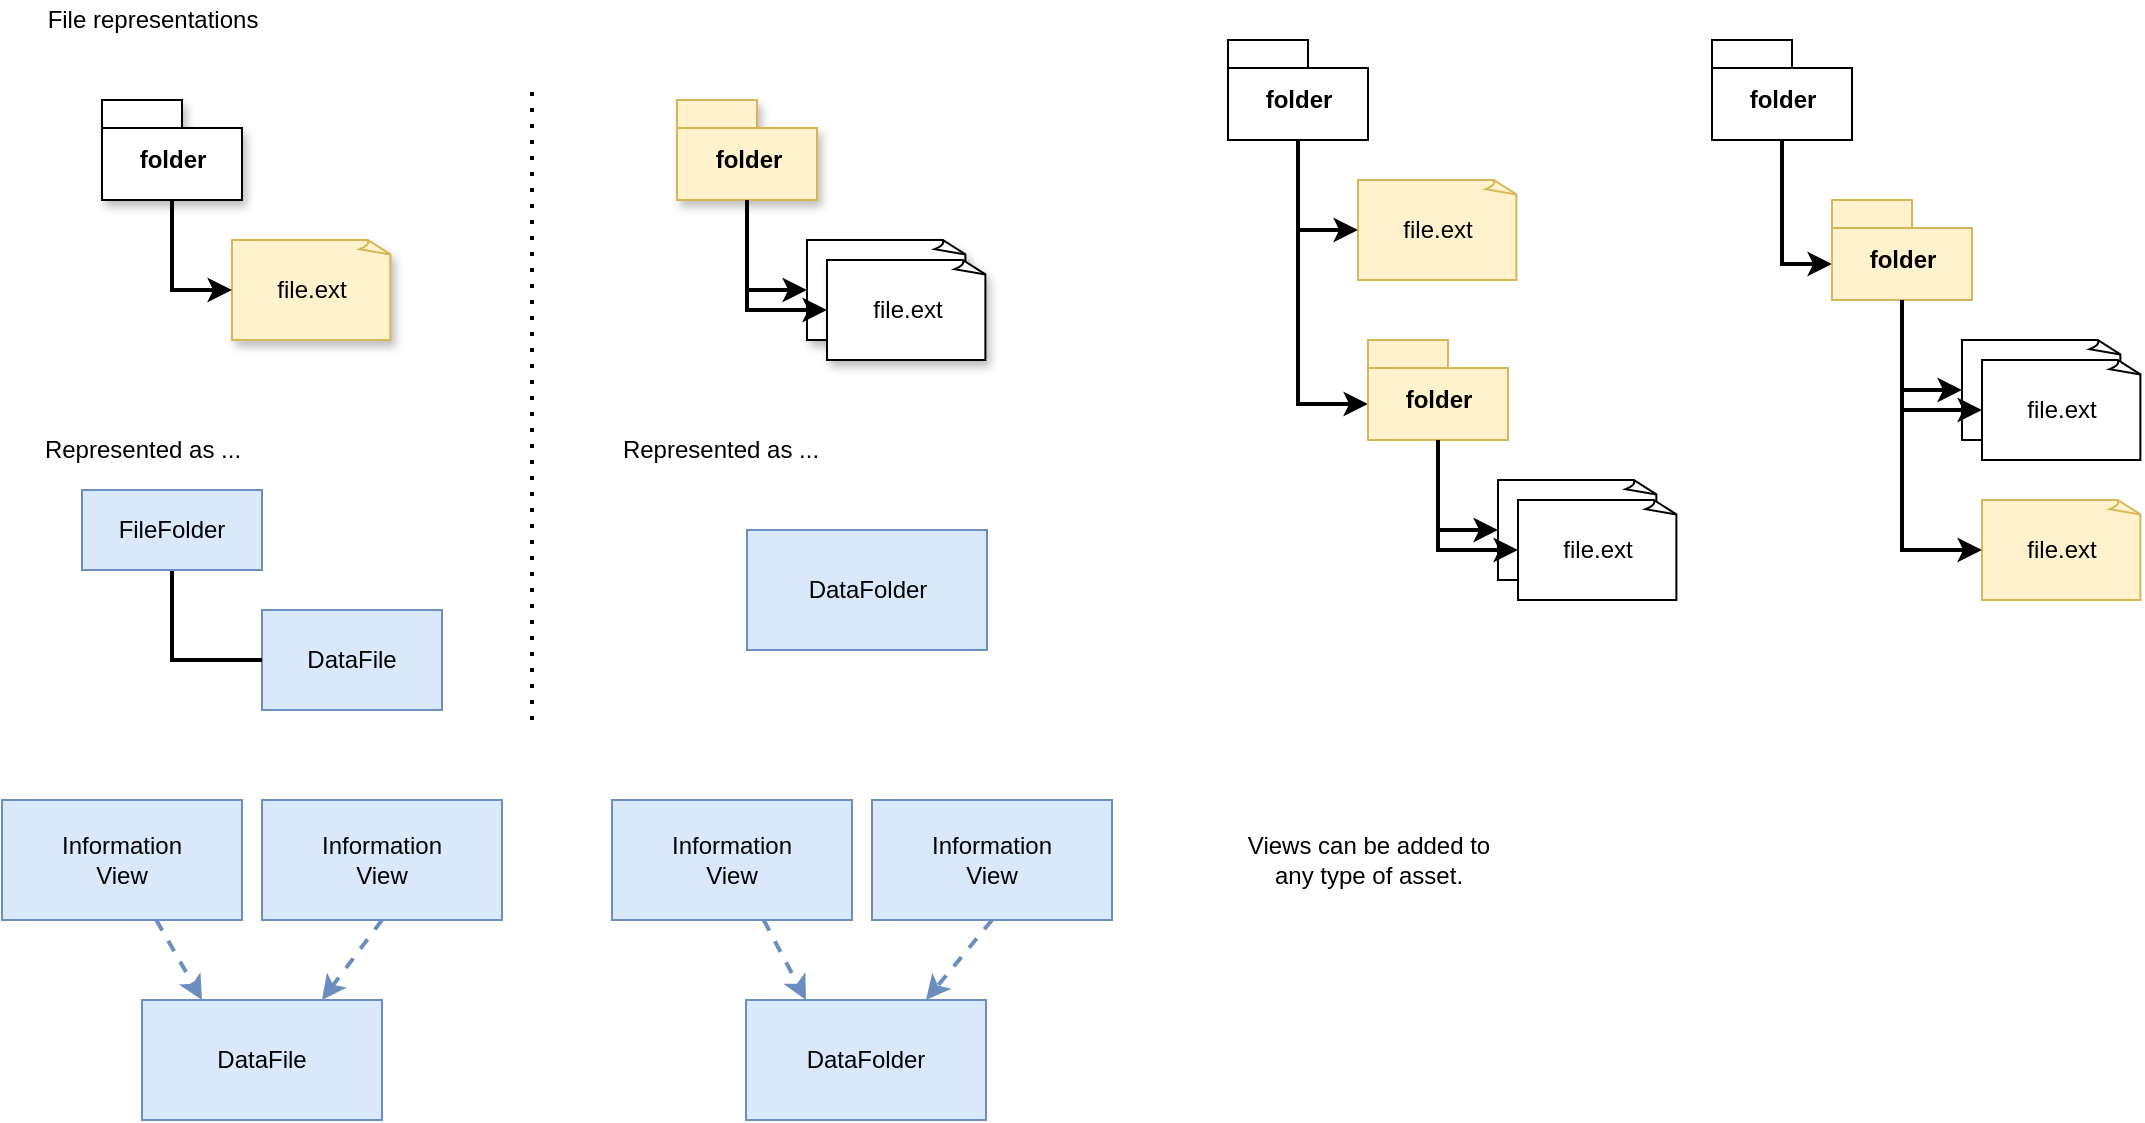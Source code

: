 <mxfile version="14.6.13" type="device" pages="12"><diagram name="file-representations" id="iJuvk23FM1CUs3SFSR6a"><mxGraphModel dx="1106" dy="787" grid="1" gridSize="10" guides="1" tooltips="1" connect="1" arrows="1" fold="1" page="1" pageScale="1" pageWidth="827" pageHeight="1169" math="0" shadow="0"><root><mxCell id="8HhsE9GhxGYfaKpfGUQm-0"/><mxCell id="8HhsE9GhxGYfaKpfGUQm-1" parent="8HhsE9GhxGYfaKpfGUQm-0"/><mxCell id="8HhsE9GhxGYfaKpfGUQm-3" value="File representations" style="text;html=1;align=center;verticalAlign=middle;resizable=0;points=[];autosize=1;" parent="8HhsE9GhxGYfaKpfGUQm-1" vertex="1"><mxGeometry x="70" y="80" width="120" height="20" as="geometry"/></mxCell><mxCell id="8HhsE9GhxGYfaKpfGUQm-4" value="DataFile" style="rounded=0;whiteSpace=wrap;html=1;fillColor=#dae8fc;strokeColor=#6c8ebf;" parent="8HhsE9GhxGYfaKpfGUQm-1" vertex="1"><mxGeometry x="125" y="580" width="120" height="60" as="geometry"/></mxCell><mxCell id="8HhsE9GhxGYfaKpfGUQm-5" value="DataFolder" style="rounded=0;whiteSpace=wrap;html=1;fillColor=#dae8fc;strokeColor=#6c8ebf;" parent="8HhsE9GhxGYfaKpfGUQm-1" vertex="1"><mxGeometry x="427" y="580" width="120" height="60" as="geometry"/></mxCell><mxCell id="8HhsE9GhxGYfaKpfGUQm-6" value="DataFile" style="rounded=0;whiteSpace=wrap;html=1;fillColor=#dae8fc;strokeColor=#6c8ebf;" parent="8HhsE9GhxGYfaKpfGUQm-1" vertex="1"><mxGeometry x="185" y="385" width="90" height="50" as="geometry"/></mxCell><mxCell id="8HhsE9GhxGYfaKpfGUQm-7" value="DataFolder" style="rounded=0;whiteSpace=wrap;html=1;fillColor=#dae8fc;strokeColor=#6c8ebf;" parent="8HhsE9GhxGYfaKpfGUQm-1" vertex="1"><mxGeometry x="427.5" y="345" width="120" height="60" as="geometry"/></mxCell><mxCell id="8HhsE9GhxGYfaKpfGUQm-8" style="edgeStyle=none;rounded=0;orthogonalLoop=1;jettySize=auto;html=1;entryX=0.25;entryY=0;entryDx=0;entryDy=0;dashed=1;strokeWidth=2;fillColor=#dae8fc;strokeColor=#6c8ebf;" parent="8HhsE9GhxGYfaKpfGUQm-1" source="8HhsE9GhxGYfaKpfGUQm-9" target="8HhsE9GhxGYfaKpfGUQm-4" edge="1"><mxGeometry relative="1" as="geometry"/></mxCell><mxCell id="8HhsE9GhxGYfaKpfGUQm-9" value="Information&lt;br&gt;View" style="rounded=0;whiteSpace=wrap;html=1;fillColor=#dae8fc;strokeColor=#6c8ebf;" parent="8HhsE9GhxGYfaKpfGUQm-1" vertex="1"><mxGeometry x="55" y="480" width="120" height="60" as="geometry"/></mxCell><mxCell id="8HhsE9GhxGYfaKpfGUQm-10" style="edgeStyle=none;rounded=0;orthogonalLoop=1;jettySize=auto;html=1;exitX=0.5;exitY=1;exitDx=0;exitDy=0;entryX=0.75;entryY=0;entryDx=0;entryDy=0;dashed=1;strokeColor=#6c8ebf;strokeWidth=2;fillColor=#dae8fc;" parent="8HhsE9GhxGYfaKpfGUQm-1" source="8HhsE9GhxGYfaKpfGUQm-11" target="8HhsE9GhxGYfaKpfGUQm-4" edge="1"><mxGeometry relative="1" as="geometry"/></mxCell><mxCell id="8HhsE9GhxGYfaKpfGUQm-11" value="Information&lt;br&gt;View" style="rounded=0;whiteSpace=wrap;html=1;fillColor=#dae8fc;strokeColor=#6c8ebf;" parent="8HhsE9GhxGYfaKpfGUQm-1" vertex="1"><mxGeometry x="185" y="480" width="120" height="60" as="geometry"/></mxCell><mxCell id="8HhsE9GhxGYfaKpfGUQm-12" style="edgeStyle=none;rounded=0;orthogonalLoop=1;jettySize=auto;html=1;entryX=0.25;entryY=0;entryDx=0;entryDy=0;dashed=1;strokeWidth=2;fillColor=#dae8fc;strokeColor=#6c8ebf;" parent="8HhsE9GhxGYfaKpfGUQm-1" source="8HhsE9GhxGYfaKpfGUQm-13" target="8HhsE9GhxGYfaKpfGUQm-5" edge="1"><mxGeometry relative="1" as="geometry"><mxPoint x="450" y="580" as="targetPoint"/></mxGeometry></mxCell><mxCell id="8HhsE9GhxGYfaKpfGUQm-13" value="Information&lt;br&gt;View" style="rounded=0;whiteSpace=wrap;html=1;fillColor=#dae8fc;strokeColor=#6c8ebf;" parent="8HhsE9GhxGYfaKpfGUQm-1" vertex="1"><mxGeometry x="360" y="480" width="120" height="60" as="geometry"/></mxCell><mxCell id="8HhsE9GhxGYfaKpfGUQm-14" style="edgeStyle=none;rounded=0;orthogonalLoop=1;jettySize=auto;html=1;exitX=0.5;exitY=1;exitDx=0;exitDy=0;entryX=0.75;entryY=0;entryDx=0;entryDy=0;dashed=1;strokeColor=#6c8ebf;strokeWidth=2;fillColor=#dae8fc;" parent="8HhsE9GhxGYfaKpfGUQm-1" source="8HhsE9GhxGYfaKpfGUQm-15" target="8HhsE9GhxGYfaKpfGUQm-5" edge="1"><mxGeometry relative="1" as="geometry"><mxPoint x="510" y="580" as="targetPoint"/></mxGeometry></mxCell><mxCell id="8HhsE9GhxGYfaKpfGUQm-15" value="Information&lt;br&gt;View" style="rounded=0;whiteSpace=wrap;html=1;fillColor=#dae8fc;strokeColor=#6c8ebf;" parent="8HhsE9GhxGYfaKpfGUQm-1" vertex="1"><mxGeometry x="490" y="480" width="120" height="60" as="geometry"/></mxCell><mxCell id="8HhsE9GhxGYfaKpfGUQm-16" value="file.ext" style="whiteSpace=wrap;html=1;shape=mxgraph.basic.document;fillColor=#fff2cc;strokeColor=#d6b656;shadow=1;" parent="8HhsE9GhxGYfaKpfGUQm-1" vertex="1"><mxGeometry x="170" y="200" width="80" height="50" as="geometry"/></mxCell><mxCell id="8HhsE9GhxGYfaKpfGUQm-17" style="edgeStyle=orthogonalEdgeStyle;rounded=0;orthogonalLoop=1;jettySize=auto;html=1;exitX=0.5;exitY=1;exitDx=0;exitDy=0;exitPerimeter=0;entryX=0;entryY=0.5;entryDx=0;entryDy=0;entryPerimeter=0;strokeColor=#000000;strokeWidth=2;" parent="8HhsE9GhxGYfaKpfGUQm-1" source="8HhsE9GhxGYfaKpfGUQm-18" target="8HhsE9GhxGYfaKpfGUQm-16" edge="1"><mxGeometry relative="1" as="geometry"/></mxCell><mxCell id="8HhsE9GhxGYfaKpfGUQm-18" value="folder" style="shape=folder;fontStyle=1;spacingTop=10;tabWidth=40;tabHeight=14;tabPosition=left;html=1;shadow=1;" parent="8HhsE9GhxGYfaKpfGUQm-1" vertex="1"><mxGeometry x="105" y="130" width="70" height="50" as="geometry"/></mxCell><mxCell id="8HhsE9GhxGYfaKpfGUQm-19" value="file.ext" style="whiteSpace=wrap;html=1;shape=mxgraph.basic.document;shadow=1;" parent="8HhsE9GhxGYfaKpfGUQm-1" vertex="1"><mxGeometry x="457.5" y="200" width="80" height="50" as="geometry"/></mxCell><mxCell id="8HhsE9GhxGYfaKpfGUQm-20" style="edgeStyle=orthogonalEdgeStyle;rounded=0;orthogonalLoop=1;jettySize=auto;html=1;exitX=0.5;exitY=1;exitDx=0;exitDy=0;exitPerimeter=0;entryX=0;entryY=0.5;entryDx=0;entryDy=0;entryPerimeter=0;strokeColor=#000000;strokeWidth=2;" parent="8HhsE9GhxGYfaKpfGUQm-1" source="8HhsE9GhxGYfaKpfGUQm-21" target="8HhsE9GhxGYfaKpfGUQm-19" edge="1"><mxGeometry relative="1" as="geometry"/></mxCell><mxCell id="8HhsE9GhxGYfaKpfGUQm-21" value="folder" style="shape=folder;fontStyle=1;spacingTop=10;tabWidth=40;tabHeight=14;tabPosition=left;html=1;fillColor=#fff2cc;strokeColor=#d6b656;shadow=1;" parent="8HhsE9GhxGYfaKpfGUQm-1" vertex="1"><mxGeometry x="392.5" y="130" width="70" height="50" as="geometry"/></mxCell><mxCell id="8HhsE9GhxGYfaKpfGUQm-22" value="file.ext" style="whiteSpace=wrap;html=1;shape=mxgraph.basic.document;shadow=1;" parent="8HhsE9GhxGYfaKpfGUQm-1" vertex="1"><mxGeometry x="467.5" y="210" width="80" height="50" as="geometry"/></mxCell><mxCell id="8HhsE9GhxGYfaKpfGUQm-23" style="edgeStyle=orthogonalEdgeStyle;rounded=0;orthogonalLoop=1;jettySize=auto;html=1;exitX=0.5;exitY=1;exitDx=0;exitDy=0;exitPerimeter=0;entryX=0;entryY=0.5;entryDx=0;entryDy=0;entryPerimeter=0;strokeColor=#000000;strokeWidth=2;" parent="8HhsE9GhxGYfaKpfGUQm-1" source="8HhsE9GhxGYfaKpfGUQm-21" target="8HhsE9GhxGYfaKpfGUQm-22" edge="1"><mxGeometry relative="1" as="geometry"><mxPoint x="437.5" y="190" as="sourcePoint"/></mxGeometry></mxCell><mxCell id="8HhsE9GhxGYfaKpfGUQm-84" value="Views can be added to&lt;br&gt;any type of asset." style="text;html=1;align=center;verticalAlign=middle;resizable=0;points=[];autosize=1;fontSize=12;" parent="8HhsE9GhxGYfaKpfGUQm-1" vertex="1"><mxGeometry x="668" y="495" width="140" height="30" as="geometry"/></mxCell><mxCell id="8HhsE9GhxGYfaKpfGUQm-85" value="Represented as ..." style="text;html=1;align=center;verticalAlign=middle;resizable=0;points=[];autosize=1;fontSize=12;" parent="8HhsE9GhxGYfaKpfGUQm-1" vertex="1"><mxGeometry x="70" y="295" width="110" height="20" as="geometry"/></mxCell><mxCell id="8HhsE9GhxGYfaKpfGUQm-86" value="Represented as ..." style="text;html=1;align=center;verticalAlign=middle;resizable=0;points=[];autosize=1;fontSize=12;" parent="8HhsE9GhxGYfaKpfGUQm-1" vertex="1"><mxGeometry x="359" y="295" width="110" height="20" as="geometry"/></mxCell><mxCell id="QOkuKqhG2mMYp16pfyYS-6" value="file.ext" style="whiteSpace=wrap;html=1;shape=mxgraph.basic.document;fillColor=#fff2cc;strokeColor=#d6b656;" parent="8HhsE9GhxGYfaKpfGUQm-1" vertex="1"><mxGeometry x="733" y="170" width="80" height="50" as="geometry"/></mxCell><mxCell id="QOkuKqhG2mMYp16pfyYS-7" style="edgeStyle=orthogonalEdgeStyle;rounded=0;orthogonalLoop=1;jettySize=auto;html=1;exitX=0.5;exitY=1;exitDx=0;exitDy=0;exitPerimeter=0;entryX=0;entryY=0.5;entryDx=0;entryDy=0;entryPerimeter=0;strokeColor=#000000;strokeWidth=2;" parent="8HhsE9GhxGYfaKpfGUQm-1" source="QOkuKqhG2mMYp16pfyYS-8" target="QOkuKqhG2mMYp16pfyYS-6" edge="1"><mxGeometry relative="1" as="geometry"/></mxCell><mxCell id="QOkuKqhG2mMYp16pfyYS-15" style="edgeStyle=orthogonalEdgeStyle;rounded=0;orthogonalLoop=1;jettySize=auto;html=1;entryX=0;entryY=0;entryDx=0;entryDy=32;entryPerimeter=0;strokeWidth=2;fontSize=12;" parent="8HhsE9GhxGYfaKpfGUQm-1" source="QOkuKqhG2mMYp16pfyYS-8" target="QOkuKqhG2mMYp16pfyYS-11" edge="1"><mxGeometry relative="1" as="geometry"/></mxCell><mxCell id="QOkuKqhG2mMYp16pfyYS-8" value="folder" style="shape=folder;fontStyle=1;spacingTop=10;tabWidth=40;tabHeight=14;tabPosition=left;html=1;" parent="8HhsE9GhxGYfaKpfGUQm-1" vertex="1"><mxGeometry x="668" y="100" width="70" height="50" as="geometry"/></mxCell><mxCell id="QOkuKqhG2mMYp16pfyYS-9" value="file.ext" style="whiteSpace=wrap;html=1;shape=mxgraph.basic.document;" parent="8HhsE9GhxGYfaKpfGUQm-1" vertex="1"><mxGeometry x="803" y="320" width="80" height="50" as="geometry"/></mxCell><mxCell id="QOkuKqhG2mMYp16pfyYS-10" style="edgeStyle=orthogonalEdgeStyle;rounded=0;orthogonalLoop=1;jettySize=auto;html=1;exitX=0.5;exitY=1;exitDx=0;exitDy=0;exitPerimeter=0;entryX=0;entryY=0.5;entryDx=0;entryDy=0;entryPerimeter=0;strokeColor=#000000;strokeWidth=2;" parent="8HhsE9GhxGYfaKpfGUQm-1" source="QOkuKqhG2mMYp16pfyYS-11" target="QOkuKqhG2mMYp16pfyYS-9" edge="1"><mxGeometry relative="1" as="geometry"/></mxCell><mxCell id="QOkuKqhG2mMYp16pfyYS-11" value="folder" style="shape=folder;fontStyle=1;spacingTop=10;tabWidth=40;tabHeight=14;tabPosition=left;html=1;fillColor=#fff2cc;strokeColor=#d6b656;" parent="8HhsE9GhxGYfaKpfGUQm-1" vertex="1"><mxGeometry x="738" y="250" width="70" height="50" as="geometry"/></mxCell><mxCell id="QOkuKqhG2mMYp16pfyYS-12" value="file.ext" style="whiteSpace=wrap;html=1;shape=mxgraph.basic.document;" parent="8HhsE9GhxGYfaKpfGUQm-1" vertex="1"><mxGeometry x="813" y="330" width="80" height="50" as="geometry"/></mxCell><mxCell id="QOkuKqhG2mMYp16pfyYS-13" style="edgeStyle=orthogonalEdgeStyle;rounded=0;orthogonalLoop=1;jettySize=auto;html=1;exitX=0.5;exitY=1;exitDx=0;exitDy=0;exitPerimeter=0;entryX=0;entryY=0.5;entryDx=0;entryDy=0;entryPerimeter=0;strokeColor=#000000;strokeWidth=2;" parent="8HhsE9GhxGYfaKpfGUQm-1" source="QOkuKqhG2mMYp16pfyYS-11" target="QOkuKqhG2mMYp16pfyYS-12" edge="1"><mxGeometry relative="1" as="geometry"><mxPoint x="783" y="310" as="sourcePoint"/></mxGeometry></mxCell><mxCell id="QOkuKqhG2mMYp16pfyYS-16" value="file.ext" style="whiteSpace=wrap;html=1;shape=mxgraph.basic.document;fillColor=#fff2cc;strokeColor=#d6b656;" parent="8HhsE9GhxGYfaKpfGUQm-1" vertex="1"><mxGeometry x="1045" y="330" width="80" height="50" as="geometry"/></mxCell><mxCell id="QOkuKqhG2mMYp16pfyYS-17" style="edgeStyle=orthogonalEdgeStyle;rounded=0;orthogonalLoop=1;jettySize=auto;html=1;exitX=0.5;exitY=1;exitDx=0;exitDy=0;exitPerimeter=0;entryX=0;entryY=0.5;entryDx=0;entryDy=0;entryPerimeter=0;strokeColor=#000000;strokeWidth=2;" parent="8HhsE9GhxGYfaKpfGUQm-1" source="QOkuKqhG2mMYp16pfyYS-22" target="QOkuKqhG2mMYp16pfyYS-16" edge="1"><mxGeometry relative="1" as="geometry"/></mxCell><mxCell id="QOkuKqhG2mMYp16pfyYS-18" style="edgeStyle=orthogonalEdgeStyle;rounded=0;orthogonalLoop=1;jettySize=auto;html=1;entryX=0;entryY=0;entryDx=0;entryDy=32;entryPerimeter=0;strokeWidth=2;fontSize=12;" parent="8HhsE9GhxGYfaKpfGUQm-1" source="QOkuKqhG2mMYp16pfyYS-19" target="QOkuKqhG2mMYp16pfyYS-22" edge="1"><mxGeometry relative="1" as="geometry"/></mxCell><mxCell id="QOkuKqhG2mMYp16pfyYS-19" value="folder" style="shape=folder;fontStyle=1;spacingTop=10;tabWidth=40;tabHeight=14;tabPosition=left;html=1;" parent="8HhsE9GhxGYfaKpfGUQm-1" vertex="1"><mxGeometry x="910" y="100" width="70" height="50" as="geometry"/></mxCell><mxCell id="QOkuKqhG2mMYp16pfyYS-20" value="file.ext" style="whiteSpace=wrap;html=1;shape=mxgraph.basic.document;" parent="8HhsE9GhxGYfaKpfGUQm-1" vertex="1"><mxGeometry x="1035" y="250" width="80" height="50" as="geometry"/></mxCell><mxCell id="QOkuKqhG2mMYp16pfyYS-21" style="edgeStyle=orthogonalEdgeStyle;rounded=0;orthogonalLoop=1;jettySize=auto;html=1;exitX=0.5;exitY=1;exitDx=0;exitDy=0;exitPerimeter=0;entryX=0;entryY=0.5;entryDx=0;entryDy=0;entryPerimeter=0;strokeColor=#000000;strokeWidth=2;" parent="8HhsE9GhxGYfaKpfGUQm-1" source="QOkuKqhG2mMYp16pfyYS-22" target="QOkuKqhG2mMYp16pfyYS-20" edge="1"><mxGeometry relative="1" as="geometry"/></mxCell><mxCell id="QOkuKqhG2mMYp16pfyYS-22" value="folder" style="shape=folder;fontStyle=1;spacingTop=10;tabWidth=40;tabHeight=14;tabPosition=left;html=1;fillColor=#fff2cc;strokeColor=#d6b656;" parent="8HhsE9GhxGYfaKpfGUQm-1" vertex="1"><mxGeometry x="970" y="180" width="70" height="50" as="geometry"/></mxCell><mxCell id="QOkuKqhG2mMYp16pfyYS-23" value="file.ext" style="whiteSpace=wrap;html=1;shape=mxgraph.basic.document;" parent="8HhsE9GhxGYfaKpfGUQm-1" vertex="1"><mxGeometry x="1045" y="260" width="80" height="50" as="geometry"/></mxCell><mxCell id="QOkuKqhG2mMYp16pfyYS-24" style="edgeStyle=orthogonalEdgeStyle;rounded=0;orthogonalLoop=1;jettySize=auto;html=1;exitX=0.5;exitY=1;exitDx=0;exitDy=0;exitPerimeter=0;entryX=0;entryY=0.5;entryDx=0;entryDy=0;entryPerimeter=0;strokeColor=#000000;strokeWidth=2;" parent="8HhsE9GhxGYfaKpfGUQm-1" source="QOkuKqhG2mMYp16pfyYS-22" target="QOkuKqhG2mMYp16pfyYS-23" edge="1"><mxGeometry relative="1" as="geometry"><mxPoint x="1015" y="240" as="sourcePoint"/></mxGeometry></mxCell><mxCell id="j6rwNQFmU2GiZhZwQM1C-1" style="edgeStyle=orthogonalEdgeStyle;rounded=0;orthogonalLoop=1;jettySize=auto;html=1;entryX=0;entryY=0.5;entryDx=0;entryDy=0;strokeWidth=2;fontSize=12;exitX=0.5;exitY=1;exitDx=0;exitDy=0;endArrow=none;endFill=0;" parent="8HhsE9GhxGYfaKpfGUQm-1" source="j6rwNQFmU2GiZhZwQM1C-0" target="8HhsE9GhxGYfaKpfGUQm-6" edge="1"><mxGeometry relative="1" as="geometry"/></mxCell><mxCell id="j6rwNQFmU2GiZhZwQM1C-0" value="FileFolder" style="rounded=0;whiteSpace=wrap;html=1;fillColor=#dae8fc;strokeColor=#6c8ebf;" parent="8HhsE9GhxGYfaKpfGUQm-1" vertex="1"><mxGeometry x="95" y="325" width="90" height="40" as="geometry"/></mxCell><mxCell id="6ocqbe7JUYpVrVtFbtrY-0" value="" style="endArrow=none;dashed=1;html=1;dashPattern=1 3;strokeWidth=2;fontSize=12;" parent="8HhsE9GhxGYfaKpfGUQm-1" edge="1"><mxGeometry width="50" height="50" relative="1" as="geometry"><mxPoint x="320" y="440" as="sourcePoint"/><mxPoint x="320" y="120" as="targetPoint"/></mxGeometry></mxCell></root></mxGraphModel></diagram><diagram name="animation-of-file-lineage" id="2GSFhcgh7vX2HnqjiZUP"><mxGraphModel dx="1106" dy="787" grid="1" gridSize="10" guides="1" tooltips="1" connect="1" arrows="1" fold="1" page="1" pageScale="1" pageWidth="827" pageHeight="1169" math="0" shadow="0"><root><mxCell id="J_AtqzO8g7sApuAaJ4J0-0"/><mxCell id="J_AtqzO8g7sApuAaJ4J0-1" parent="J_AtqzO8g7sApuAaJ4J0-0"/><mxCell id="J_AtqzO8g7sApuAaJ4J0-2" value="Coco Pharmaceuticals" style="shape=ext;double=1;rounded=0;whiteSpace=wrap;html=1;verticalAlign=top;" parent="J_AtqzO8g7sApuAaJ4J0-1" vertex="1"><mxGeometry x="260" y="110" width="530" height="450" as="geometry"/></mxCell><mxCell id="J_AtqzO8g7sApuAaJ4J0-24" style="edgeStyle=orthogonalEdgeStyle;rounded=0;orthogonalLoop=1;jettySize=auto;html=1;strokeColor=#000000;strokeWidth=2;" parent="J_AtqzO8g7sApuAaJ4J0-1" source="J_AtqzO8g7sApuAaJ4J0-25" target="J_AtqzO8g7sApuAaJ4J0-28" edge="1"><mxGeometry relative="1" as="geometry"/></mxCell><mxCell id="J_AtqzO8g7sApuAaJ4J0-25" value="Hospital" style="shape=ext;double=1;rounded=0;whiteSpace=wrap;html=1;" parent="J_AtqzO8g7sApuAaJ4J0-1" vertex="1"><mxGeometry x="70" y="175" width="120" height="80" as="geometry"/></mxCell><mxCell id="J_AtqzO8g7sApuAaJ4J0-26" value="week4.csv" style="whiteSpace=wrap;html=1;shape=mxgraph.basic.document;fillColor=#fff2cc;strokeColor=#d6b656;" parent="J_AtqzO8g7sApuAaJ4J0-1" vertex="1"><mxGeometry x="365" y="260" width="80" height="50" as="geometry"/></mxCell><mxCell id="J_AtqzO8g7sApuAaJ4J0-27" style="edgeStyle=orthogonalEdgeStyle;rounded=0;orthogonalLoop=1;jettySize=auto;html=1;exitX=0.5;exitY=1;exitDx=0;exitDy=0;exitPerimeter=0;entryX=0;entryY=0.5;entryDx=0;entryDy=0;entryPerimeter=0;strokeColor=#000000;strokeWidth=2;" parent="J_AtqzO8g7sApuAaJ4J0-1" source="J_AtqzO8g7sApuAaJ4J0-28" target="J_AtqzO8g7sApuAaJ4J0-26" edge="1"><mxGeometry relative="1" as="geometry"/></mxCell><mxCell id="J_AtqzO8g7sApuAaJ4J0-28" value="Landing&lt;br&gt;Folder" style="shape=folder;fontStyle=1;spacingTop=10;tabWidth=40;tabHeight=14;tabPosition=left;html=1;" parent="J_AtqzO8g7sApuAaJ4J0-1" vertex="1"><mxGeometry x="300" y="190" width="70" height="50" as="geometry"/></mxCell><mxCell id="J_AtqzO8g7sApuAaJ4J0-29" value="Secure&lt;br&gt;File&lt;br&gt;Transfer" style="text;html=1;align=center;verticalAlign=middle;resizable=0;points=[];autosize=1;" parent="J_AtqzO8g7sApuAaJ4J0-1" vertex="1"><mxGeometry x="190" y="165" width="60" height="50" as="geometry"/></mxCell><mxCell id="J_AtqzO8g7sApuAaJ4J0-30" style="edgeStyle=orthogonalEdgeStyle;rounded=0;orthogonalLoop=1;jettySize=auto;html=1;exitX=0.25;exitY=1;exitDx=0;exitDy=0;exitPerimeter=0;entryX=0;entryY=0;entryDx=0;entryDy=12.5;entryPerimeter=0;strokeColor=#000000;strokeWidth=2;dashed=1;" parent="J_AtqzO8g7sApuAaJ4J0-1" source="J_AtqzO8g7sApuAaJ4J0-31" target="J_AtqzO8g7sApuAaJ4J0-37" edge="1"><mxGeometry relative="1" as="geometry"><Array as="points"><mxPoint x="568" y="241"/></Array></mxGeometry></mxCell><mxCell id="J_AtqzO8g7sApuAaJ4J0-31" value="DataLake&lt;br&gt;FileSystem" style="shape=folder;fontStyle=1;spacingTop=10;tabWidth=40;tabHeight=14;tabPosition=left;html=1;" parent="J_AtqzO8g7sApuAaJ4J0-1" vertex="1"><mxGeometry x="550" y="165" width="70" height="50" as="geometry"/></mxCell><mxCell id="J_AtqzO8g7sApuAaJ4J0-32" style="edgeStyle=orthogonalEdgeStyle;rounded=0;orthogonalLoop=1;jettySize=auto;html=1;exitX=0.25;exitY=1;exitDx=0;exitDy=0;exitPerimeter=0;entryX=0;entryY=0.5;entryDx=0;entryDy=0;entryPerimeter=0;strokeColor=#000000;strokeWidth=2;" parent="J_AtqzO8g7sApuAaJ4J0-1" source="J_AtqzO8g7sApuAaJ4J0-35" target="J_AtqzO8g7sApuAaJ4J0-38" edge="1"><mxGeometry relative="1" as="geometry"/></mxCell><mxCell id="J_AtqzO8g7sApuAaJ4J0-33" style="edgeStyle=orthogonalEdgeStyle;rounded=0;orthogonalLoop=1;jettySize=auto;html=1;entryX=0;entryY=0.5;entryDx=0;entryDy=0;entryPerimeter=0;strokeColor=#000000;strokeWidth=2;exitX=0.25;exitY=1;exitDx=0;exitDy=0;exitPerimeter=0;" parent="J_AtqzO8g7sApuAaJ4J0-1" source="J_AtqzO8g7sApuAaJ4J0-35" target="J_AtqzO8g7sApuAaJ4J0-39" edge="1"><mxGeometry relative="1" as="geometry"/></mxCell><mxCell id="J_AtqzO8g7sApuAaJ4J0-34" style="edgeStyle=orthogonalEdgeStyle;rounded=0;orthogonalLoop=1;jettySize=auto;html=1;entryX=0;entryY=0.5;entryDx=0;entryDy=0;entryPerimeter=0;strokeColor=#000000;strokeWidth=2;exitX=0.25;exitY=1;exitDx=0;exitDy=0;exitPerimeter=0;" parent="J_AtqzO8g7sApuAaJ4J0-1" source="J_AtqzO8g7sApuAaJ4J0-35" target="J_AtqzO8g7sApuAaJ4J0-40" edge="1"><mxGeometry relative="1" as="geometry"/></mxCell><mxCell id="J_AtqzO8g7sApuAaJ4J0-35" value="Weekly&lt;br&gt;Measurements" style="shape=folder;fontStyle=1;spacingTop=10;tabWidth=40;tabHeight=14;tabPosition=left;html=1;fillColor=#fff2cc;strokeColor=#d6b656;" parent="J_AtqzO8g7sApuAaJ4J0-1" vertex="1"><mxGeometry x="628" y="243" width="90" height="50" as="geometry"/></mxCell><mxCell id="J_AtqzO8g7sApuAaJ4J0-36" style="edgeStyle=orthogonalEdgeStyle;rounded=0;orthogonalLoop=1;jettySize=auto;html=1;exitX=0.25;exitY=1;exitDx=0;exitDy=0;exitPerimeter=0;entryX=0;entryY=0;entryDx=0;entryDy=32;entryPerimeter=0;strokeColor=#000000;strokeWidth=2;" parent="J_AtqzO8g7sApuAaJ4J0-1" source="J_AtqzO8g7sApuAaJ4J0-37" target="J_AtqzO8g7sApuAaJ4J0-35" edge="1"><mxGeometry relative="1" as="geometry"/></mxCell><mxCell id="J_AtqzO8g7sApuAaJ4J0-37" value="" style="shape=folder;fontStyle=1;spacingTop=10;tabWidth=10;tabHeight=5;tabPosition=left;html=1;" parent="J_AtqzO8g7sApuAaJ4J0-1" vertex="1"><mxGeometry x="590" y="228" width="30" height="20" as="geometry"/></mxCell><mxCell id="J_AtqzO8g7sApuAaJ4J0-38" value="week1.csv" style="whiteSpace=wrap;html=1;shape=mxgraph.basic.document;" parent="J_AtqzO8g7sApuAaJ4J0-1" vertex="1"><mxGeometry x="678" y="313" width="80" height="50" as="geometry"/></mxCell><mxCell id="J_AtqzO8g7sApuAaJ4J0-39" value="week2.csv" style="whiteSpace=wrap;html=1;shape=mxgraph.basic.document;" parent="J_AtqzO8g7sApuAaJ4J0-1" vertex="1"><mxGeometry x="678" y="373" width="80" height="50" as="geometry"/></mxCell><mxCell id="J_AtqzO8g7sApuAaJ4J0-40" value="week3.csv" style="whiteSpace=wrap;html=1;shape=mxgraph.basic.document;" parent="J_AtqzO8g7sApuAaJ4J0-1" vertex="1"><mxGeometry x="678" y="434" width="80" height="50" as="geometry"/></mxCell><mxCell id="J_AtqzO8g7sApuAaJ4J0-50" style="edgeStyle=orthogonalEdgeStyle;rounded=0;orthogonalLoop=1;jettySize=auto;html=1;exitX=1;exitY=0.5;exitDx=0;exitDy=0;entryX=0;entryY=0.5;entryDx=0;entryDy=0;" parent="J_AtqzO8g7sApuAaJ4J0-1" source="J_AtqzO8g7sApuAaJ4J0-51" target="J_AtqzO8g7sApuAaJ4J0-56" edge="1"><mxGeometry relative="1" as="geometry"/></mxCell><mxCell id="J_AtqzO8g7sApuAaJ4J0-51" value="Hospital" style="rounded=1;whiteSpace=wrap;html=1;fillColor=#b0e3e6;strokeColor=#0e8088;" parent="J_AtqzO8g7sApuAaJ4J0-1" vertex="1"><mxGeometry x="70" y="1400" width="120" height="60" as="geometry"/></mxCell><mxCell id="J_AtqzO8g7sApuAaJ4J0-52" style="edgeStyle=orthogonalEdgeStyle;rounded=0;orthogonalLoop=1;jettySize=auto;html=1;exitX=1;exitY=0.5;exitDx=0;exitDy=0;entryX=0;entryY=0.5;entryDx=0;entryDy=0;" parent="J_AtqzO8g7sApuAaJ4J0-1" source="J_AtqzO8g7sApuAaJ4J0-56" target="J_AtqzO8g7sApuAaJ4J0-57" edge="1"><mxGeometry relative="1" as="geometry"/></mxCell><mxCell id="J_AtqzO8g7sApuAaJ4J0-53" style="edgeStyle=orthogonalEdgeStyle;rounded=0;orthogonalLoop=1;jettySize=auto;html=1;entryX=0;entryY=0.5;entryDx=0;entryDy=0;strokeColor=#000000;strokeWidth=1;fontSize=10;" parent="J_AtqzO8g7sApuAaJ4J0-1" source="J_AtqzO8g7sApuAaJ4J0-56" target="J_AtqzO8g7sApuAaJ4J0-65" edge="1"><mxGeometry relative="1" as="geometry"/></mxCell><mxCell id="J_AtqzO8g7sApuAaJ4J0-54" style="edgeStyle=orthogonalEdgeStyle;rounded=0;orthogonalLoop=1;jettySize=auto;html=1;entryX=0;entryY=0.5;entryDx=0;entryDy=0;strokeColor=#000000;strokeWidth=1;fontSize=10;" parent="J_AtqzO8g7sApuAaJ4J0-1" source="J_AtqzO8g7sApuAaJ4J0-56" target="J_AtqzO8g7sApuAaJ4J0-66" edge="1"><mxGeometry relative="1" as="geometry"/></mxCell><mxCell id="J_AtqzO8g7sApuAaJ4J0-55" style="edgeStyle=orthogonalEdgeStyle;rounded=0;orthogonalLoop=1;jettySize=auto;html=1;entryX=0;entryY=0.5;entryDx=0;entryDy=0;strokeColor=#000000;strokeWidth=1;fontSize=10;" parent="J_AtqzO8g7sApuAaJ4J0-1" source="J_AtqzO8g7sApuAaJ4J0-56" target="J_AtqzO8g7sApuAaJ4J0-67" edge="1"><mxGeometry relative="1" as="geometry"/></mxCell><mxCell id="J_AtqzO8g7sApuAaJ4J0-56" value="Secure&lt;br&gt;File&lt;br&gt;Transfer" style="rounded=1;whiteSpace=wrap;html=1;fillColor=#b0e3e6;strokeColor=#0e8088;" parent="J_AtqzO8g7sApuAaJ4J0-1" vertex="1"><mxGeometry x="240" y="1400" width="120" height="60" as="geometry"/></mxCell><mxCell id="J_AtqzO8g7sApuAaJ4J0-57" value="Week 1&lt;br&gt;Landed DataFile" style="rounded=1;whiteSpace=wrap;html=1;fillColor=#b0e3e6;strokeColor=#0e8088;gradientColor=#ffffff;" parent="J_AtqzO8g7sApuAaJ4J0-1" vertex="1"><mxGeometry x="440" y="1400" width="120" height="60" as="geometry"/></mxCell><mxCell id="J_AtqzO8g7sApuAaJ4J0-58" style="edgeStyle=orthogonalEdgeStyle;rounded=0;orthogonalLoop=1;jettySize=auto;html=1;entryX=1;entryY=0.5;entryDx=0;entryDy=0;exitX=0;exitY=0.5;exitDx=0;exitDy=0;" parent="J_AtqzO8g7sApuAaJ4J0-1" source="J_AtqzO8g7sApuAaJ4J0-63" target="J_AtqzO8g7sApuAaJ4J0-57" edge="1"><mxGeometry relative="1" as="geometry"><mxPoint x="664" y="1380" as="sourcePoint"/></mxGeometry></mxCell><mxCell id="J_AtqzO8g7sApuAaJ4J0-59" style="edgeStyle=orthogonalEdgeStyle;rounded=0;orthogonalLoop=1;jettySize=auto;html=1;exitX=1;exitY=0.5;exitDx=0;exitDy=0;entryX=0;entryY=0.5;entryDx=0;entryDy=0;" parent="J_AtqzO8g7sApuAaJ4J0-1" source="J_AtqzO8g7sApuAaJ4J0-63" target="J_AtqzO8g7sApuAaJ4J0-64" edge="1"><mxGeometry relative="1" as="geometry"/></mxCell><mxCell id="J_AtqzO8g7sApuAaJ4J0-60" style="edgeStyle=orthogonalEdgeStyle;rounded=0;orthogonalLoop=1;jettySize=auto;html=1;entryX=1;entryY=0.5;entryDx=0;entryDy=0;strokeColor=#000000;strokeWidth=1;fontSize=10;" parent="J_AtqzO8g7sApuAaJ4J0-1" source="J_AtqzO8g7sApuAaJ4J0-63" target="J_AtqzO8g7sApuAaJ4J0-65" edge="1"><mxGeometry relative="1" as="geometry"/></mxCell><mxCell id="J_AtqzO8g7sApuAaJ4J0-61" style="edgeStyle=orthogonalEdgeStyle;rounded=0;orthogonalLoop=1;jettySize=auto;html=1;entryX=1;entryY=0.5;entryDx=0;entryDy=0;strokeColor=#000000;strokeWidth=1;fontSize=10;" parent="J_AtqzO8g7sApuAaJ4J0-1" source="J_AtqzO8g7sApuAaJ4J0-63" target="J_AtqzO8g7sApuAaJ4J0-66" edge="1"><mxGeometry relative="1" as="geometry"/></mxCell><mxCell id="J_AtqzO8g7sApuAaJ4J0-62" style="edgeStyle=orthogonalEdgeStyle;rounded=0;orthogonalLoop=1;jettySize=auto;html=1;strokeColor=#000000;strokeWidth=1;fontSize=10;" parent="J_AtqzO8g7sApuAaJ4J0-1" source="J_AtqzO8g7sApuAaJ4J0-63" edge="1"><mxGeometry relative="1" as="geometry"><mxPoint x="720" y="1530" as="targetPoint"/></mxGeometry></mxCell><mxCell id="J_AtqzO8g7sApuAaJ4J0-63" value="Onboarding&lt;br&gt;Process" style="rounded=1;whiteSpace=wrap;html=1;fillColor=#b0e3e6;strokeColor=#0e8088;" parent="J_AtqzO8g7sApuAaJ4J0-1" vertex="1"><mxGeometry x="660" y="1400" width="120" height="60" as="geometry"/></mxCell><mxCell id="J_AtqzO8g7sApuAaJ4J0-64" value="Weekly Measurements&lt;br&gt;DataFolder" style="rounded=1;whiteSpace=wrap;html=1;fillColor=#b0e3e6;strokeColor=#0e8088;" parent="J_AtqzO8g7sApuAaJ4J0-1" vertex="1"><mxGeometry x="840" y="1400" width="120" height="60" as="geometry"/></mxCell><mxCell id="J_AtqzO8g7sApuAaJ4J0-65" value="Week 2&lt;br&gt;Landed DataFile" style="rounded=1;whiteSpace=wrap;html=1;fillColor=#b0e3e6;strokeColor=#0e8088;gradientColor=#ffffff;" parent="J_AtqzO8g7sApuAaJ4J0-1" vertex="1"><mxGeometry x="440" y="1470" width="120" height="60" as="geometry"/></mxCell><mxCell id="J_AtqzO8g7sApuAaJ4J0-66" value="Week 3&lt;br&gt;Landed DataFile" style="rounded=1;whiteSpace=wrap;html=1;fillColor=#b0e3e6;strokeColor=#0e8088;gradientColor=#ffffff;" parent="J_AtqzO8g7sApuAaJ4J0-1" vertex="1"><mxGeometry x="440" y="1540" width="120" height="60" as="geometry"/></mxCell><mxCell id="J_AtqzO8g7sApuAaJ4J0-67" value="Week 4&lt;br&gt;Landed DataFile" style="rounded=1;whiteSpace=wrap;html=1;fillColor=#b0e3e6;strokeColor=#0e8088;" parent="J_AtqzO8g7sApuAaJ4J0-1" vertex="1"><mxGeometry x="440" y="1610" width="120" height="60" as="geometry"/></mxCell><mxCell id="J_AtqzO8g7sApuAaJ4J0-68" value="Archiving process in lineage?" style="text;html=1;align=center;verticalAlign=middle;resizable=0;points=[];autosize=1;fontSize=12;" parent="J_AtqzO8g7sApuAaJ4J0-1" vertex="1"><mxGeometry x="638" y="1530" width="170" height="20" as="geometry"/></mxCell><mxCell id="J_AtqzO8g7sApuAaJ4J0-69" style="edgeStyle=orthogonalEdgeStyle;rounded=0;orthogonalLoop=1;jettySize=auto;html=1;exitX=1;exitY=0.5;exitDx=0;exitDy=0;entryX=0;entryY=0.5;entryDx=0;entryDy=0;" parent="J_AtqzO8g7sApuAaJ4J0-1" source="J_AtqzO8g7sApuAaJ4J0-70" target="J_AtqzO8g7sApuAaJ4J0-71" edge="1"><mxGeometry relative="1" as="geometry"/></mxCell><mxCell id="J_AtqzO8g7sApuAaJ4J0-70" value="Hospital" style="rounded=1;whiteSpace=wrap;html=1;fillColor=#b0e3e6;strokeColor=#0e8088;" parent="J_AtqzO8g7sApuAaJ4J0-1" vertex="1"><mxGeometry x="70" y="1780" width="120" height="60" as="geometry"/></mxCell><mxCell id="J_AtqzO8g7sApuAaJ4J0-71" value="Secure&lt;br&gt;File&lt;br&gt;Transfer" style="rounded=1;whiteSpace=wrap;html=1;fillColor=#b0e3e6;strokeColor=#0e8088;" parent="J_AtqzO8g7sApuAaJ4J0-1" vertex="1"><mxGeometry x="240" y="1780" width="120" height="60" as="geometry"/></mxCell><mxCell id="J_AtqzO8g7sApuAaJ4J0-72" style="edgeStyle=orthogonalEdgeStyle;rounded=0;orthogonalLoop=1;jettySize=auto;html=1;exitX=1;exitY=0.5;exitDx=0;exitDy=0;entryX=0;entryY=0.5;entryDx=0;entryDy=0;" parent="J_AtqzO8g7sApuAaJ4J0-1" source="J_AtqzO8g7sApuAaJ4J0-71" target="J_AtqzO8g7sApuAaJ4J0-73" edge="1"><mxGeometry relative="1" as="geometry"/></mxCell><mxCell id="J_AtqzO8g7sApuAaJ4J0-73" value="Template&lt;br&gt;Landed DataFile" style="rounded=1;whiteSpace=wrap;html=1;fillColor=#ffe6cc;strokeColor=#d79b00;" parent="J_AtqzO8g7sApuAaJ4J0-1" vertex="1"><mxGeometry x="440" y="1780" width="120" height="60" as="geometry"/></mxCell><mxCell id="J_AtqzO8g7sApuAaJ4J0-74" value="Using a template" style="text;html=1;align=center;verticalAlign=middle;resizable=0;points=[];autosize=1;fontSize=12;" parent="J_AtqzO8g7sApuAaJ4J0-1" vertex="1"><mxGeometry x="65" y="1720" width="110" height="20" as="geometry"/></mxCell><mxCell id="J_AtqzO8g7sApuAaJ4J0-75" style="edgeStyle=orthogonalEdgeStyle;rounded=0;orthogonalLoop=1;jettySize=auto;html=1;entryX=1;entryY=0.5;entryDx=0;entryDy=0;exitX=0;exitY=0.5;exitDx=0;exitDy=0;" parent="J_AtqzO8g7sApuAaJ4J0-1" source="J_AtqzO8g7sApuAaJ4J0-77" edge="1"><mxGeometry relative="1" as="geometry"><mxPoint x="664" y="1760" as="sourcePoint"/><mxPoint x="560" y="1810" as="targetPoint"/></mxGeometry></mxCell><mxCell id="J_AtqzO8g7sApuAaJ4J0-76" style="edgeStyle=orthogonalEdgeStyle;rounded=0;orthogonalLoop=1;jettySize=auto;html=1;exitX=1;exitY=0.5;exitDx=0;exitDy=0;entryX=0;entryY=0.5;entryDx=0;entryDy=0;" parent="J_AtqzO8g7sApuAaJ4J0-1" source="J_AtqzO8g7sApuAaJ4J0-77" target="J_AtqzO8g7sApuAaJ4J0-78" edge="1"><mxGeometry relative="1" as="geometry"/></mxCell><mxCell id="J_AtqzO8g7sApuAaJ4J0-77" value="Onboarding&lt;br&gt;Process" style="rounded=1;whiteSpace=wrap;html=1;fillColor=#b0e3e6;strokeColor=#0e8088;" parent="J_AtqzO8g7sApuAaJ4J0-1" vertex="1"><mxGeometry x="660" y="1780" width="120" height="60" as="geometry"/></mxCell><mxCell id="J_AtqzO8g7sApuAaJ4J0-78" value="Weekly Measurements&lt;br&gt;DataFolder" style="rounded=1;whiteSpace=wrap;html=1;fillColor=#b0e3e6;strokeColor=#0e8088;" parent="J_AtqzO8g7sApuAaJ4J0-1" vertex="1"><mxGeometry x="840" y="1780" width="120" height="60" as="geometry"/></mxCell><mxCell id="J_AtqzO8g7sApuAaJ4J0-79" value="Week 1&lt;br&gt;Landed DataFile" style="rounded=1;whiteSpace=wrap;html=1;fillColor=#b0e3e6;strokeColor=#0e8088;gradientColor=#ffffff;" parent="J_AtqzO8g7sApuAaJ4J0-1" vertex="1"><mxGeometry x="250" y="2010" width="120" height="60" as="geometry"/></mxCell><mxCell id="J_AtqzO8g7sApuAaJ4J0-80" value="DataFile" style="rounded=0;whiteSpace=wrap;html=1;fillColor=#fff2cc;strokeColor=#d6b656;" parent="J_AtqzO8g7sApuAaJ4J0-1" vertex="1"><mxGeometry x="535" y="2010" width="120" height="60" as="geometry"/></mxCell><mxCell id="J_AtqzO8g7sApuAaJ4J0-81" value="Archived&lt;br&gt;Element" style="rounded=1;whiteSpace=wrap;html=1;fontSize=12;fillColor=#d5e8d4;strokeColor=#82b366;" parent="J_AtqzO8g7sApuAaJ4J0-1" vertex="1"><mxGeometry x="630" y="1980" width="100" height="40" as="geometry"/></mxCell><mxCell id="J_AtqzO8g7sApuAaJ4J0-82" value="New Classification" style="text;html=1;align=center;verticalAlign=middle;resizable=0;points=[];autosize=1;fontSize=12;" parent="J_AtqzO8g7sApuAaJ4J0-1" vertex="1"><mxGeometry x="630" y="1950" width="110" height="20" as="geometry"/></mxCell><mxCell id="J_AtqzO8g7sApuAaJ4J0-83" value="Tombstone entry in lineage" style="text;html=1;align=center;verticalAlign=middle;resizable=0;points=[];autosize=1;fontSize=12;" parent="J_AtqzO8g7sApuAaJ4J0-1" vertex="1"><mxGeometry x="230" y="1960" width="160" height="20" as="geometry"/></mxCell><mxCell id="J_AtqzO8g7sApuAaJ4J0-87" value="Coco Pharmaceuticals" style="shape=ext;double=1;rounded=0;whiteSpace=wrap;html=1;verticalAlign=top;" parent="J_AtqzO8g7sApuAaJ4J0-1" vertex="1"><mxGeometry x="1050" y="110" width="530" height="450" as="geometry"/></mxCell><mxCell id="J_AtqzO8g7sApuAaJ4J0-88" style="edgeStyle=orthogonalEdgeStyle;rounded=0;orthogonalLoop=1;jettySize=auto;html=1;strokeColor=#000000;strokeWidth=2;" parent="J_AtqzO8g7sApuAaJ4J0-1" source="J_AtqzO8g7sApuAaJ4J0-89" target="J_AtqzO8g7sApuAaJ4J0-92" edge="1"><mxGeometry relative="1" as="geometry"/></mxCell><mxCell id="J_AtqzO8g7sApuAaJ4J0-89" value="Hospital" style="shape=ext;double=1;rounded=0;whiteSpace=wrap;html=1;" parent="J_AtqzO8g7sApuAaJ4J0-1" vertex="1"><mxGeometry x="860" y="175" width="120" height="80" as="geometry"/></mxCell><mxCell id="J_AtqzO8g7sApuAaJ4J0-90" value="week4.csv" style="whiteSpace=wrap;html=1;shape=mxgraph.basic.document;fillColor=#fff2cc;strokeColor=#d6b656;" parent="J_AtqzO8g7sApuAaJ4J0-1" vertex="1"><mxGeometry x="1155" y="260" width="80" height="50" as="geometry"/></mxCell><mxCell id="J_AtqzO8g7sApuAaJ4J0-91" style="edgeStyle=orthogonalEdgeStyle;rounded=0;orthogonalLoop=1;jettySize=auto;html=1;exitX=0.5;exitY=1;exitDx=0;exitDy=0;exitPerimeter=0;entryX=0;entryY=0.5;entryDx=0;entryDy=0;entryPerimeter=0;strokeColor=#000000;strokeWidth=2;" parent="J_AtqzO8g7sApuAaJ4J0-1" source="J_AtqzO8g7sApuAaJ4J0-92" target="J_AtqzO8g7sApuAaJ4J0-90" edge="1"><mxGeometry relative="1" as="geometry"/></mxCell><mxCell id="J_AtqzO8g7sApuAaJ4J0-92" value="Landing&lt;br&gt;Folder" style="shape=folder;fontStyle=1;spacingTop=10;tabWidth=40;tabHeight=14;tabPosition=left;html=1;" parent="J_AtqzO8g7sApuAaJ4J0-1" vertex="1"><mxGeometry x="1090" y="190" width="70" height="50" as="geometry"/></mxCell><mxCell id="J_AtqzO8g7sApuAaJ4J0-93" value="Secure&lt;br&gt;File&lt;br&gt;Transfer" style="text;html=1;align=center;verticalAlign=middle;resizable=0;points=[];autosize=1;" parent="J_AtqzO8g7sApuAaJ4J0-1" vertex="1"><mxGeometry x="980" y="165" width="60" height="50" as="geometry"/></mxCell><mxCell id="J_AtqzO8g7sApuAaJ4J0-94" style="edgeStyle=orthogonalEdgeStyle;rounded=0;orthogonalLoop=1;jettySize=auto;html=1;exitX=0.25;exitY=1;exitDx=0;exitDy=0;exitPerimeter=0;entryX=0;entryY=0;entryDx=0;entryDy=12.5;entryPerimeter=0;strokeColor=#000000;strokeWidth=2;dashed=1;" parent="J_AtqzO8g7sApuAaJ4J0-1" source="J_AtqzO8g7sApuAaJ4J0-95" target="J_AtqzO8g7sApuAaJ4J0-101" edge="1"><mxGeometry relative="1" as="geometry"><Array as="points"><mxPoint x="1358" y="241"/></Array></mxGeometry></mxCell><mxCell id="J_AtqzO8g7sApuAaJ4J0-95" value="DataLake&lt;br&gt;FileSystem" style="shape=folder;fontStyle=1;spacingTop=10;tabWidth=40;tabHeight=14;tabPosition=left;html=1;" parent="J_AtqzO8g7sApuAaJ4J0-1" vertex="1"><mxGeometry x="1340" y="165" width="70" height="50" as="geometry"/></mxCell><mxCell id="J_AtqzO8g7sApuAaJ4J0-96" style="edgeStyle=orthogonalEdgeStyle;rounded=0;orthogonalLoop=1;jettySize=auto;html=1;exitX=0.25;exitY=1;exitDx=0;exitDy=0;exitPerimeter=0;entryX=0;entryY=0.5;entryDx=0;entryDy=0;entryPerimeter=0;strokeColor=#000000;strokeWidth=2;" parent="J_AtqzO8g7sApuAaJ4J0-1" source="J_AtqzO8g7sApuAaJ4J0-99" target="J_AtqzO8g7sApuAaJ4J0-102" edge="1"><mxGeometry relative="1" as="geometry"/></mxCell><mxCell id="J_AtqzO8g7sApuAaJ4J0-97" style="edgeStyle=orthogonalEdgeStyle;rounded=0;orthogonalLoop=1;jettySize=auto;html=1;entryX=0;entryY=0.5;entryDx=0;entryDy=0;entryPerimeter=0;strokeColor=#000000;strokeWidth=2;exitX=0.25;exitY=1;exitDx=0;exitDy=0;exitPerimeter=0;" parent="J_AtqzO8g7sApuAaJ4J0-1" source="J_AtqzO8g7sApuAaJ4J0-99" target="J_AtqzO8g7sApuAaJ4J0-103" edge="1"><mxGeometry relative="1" as="geometry"/></mxCell><mxCell id="J_AtqzO8g7sApuAaJ4J0-98" style="edgeStyle=orthogonalEdgeStyle;rounded=0;orthogonalLoop=1;jettySize=auto;html=1;entryX=0;entryY=0.5;entryDx=0;entryDy=0;entryPerimeter=0;strokeColor=#000000;strokeWidth=2;exitX=0.25;exitY=1;exitDx=0;exitDy=0;exitPerimeter=0;" parent="J_AtqzO8g7sApuAaJ4J0-1" source="J_AtqzO8g7sApuAaJ4J0-99" target="J_AtqzO8g7sApuAaJ4J0-104" edge="1"><mxGeometry relative="1" as="geometry"/></mxCell><mxCell id="J_AtqzO8g7sApuAaJ4J0-99" value="Weekly&lt;br&gt;Measurements" style="shape=folder;fontStyle=1;spacingTop=10;tabWidth=40;tabHeight=14;tabPosition=left;html=1;fillColor=#fff2cc;strokeColor=#d6b656;" parent="J_AtqzO8g7sApuAaJ4J0-1" vertex="1"><mxGeometry x="1418" y="243" width="90" height="50" as="geometry"/></mxCell><mxCell id="J_AtqzO8g7sApuAaJ4J0-100" style="edgeStyle=orthogonalEdgeStyle;rounded=0;orthogonalLoop=1;jettySize=auto;html=1;exitX=0.25;exitY=1;exitDx=0;exitDy=0;exitPerimeter=0;entryX=0;entryY=0;entryDx=0;entryDy=32;entryPerimeter=0;strokeColor=#000000;strokeWidth=2;" parent="J_AtqzO8g7sApuAaJ4J0-1" source="J_AtqzO8g7sApuAaJ4J0-101" target="J_AtqzO8g7sApuAaJ4J0-99" edge="1"><mxGeometry relative="1" as="geometry"/></mxCell><mxCell id="J_AtqzO8g7sApuAaJ4J0-101" value="" style="shape=folder;fontStyle=1;spacingTop=10;tabWidth=10;tabHeight=5;tabPosition=left;html=1;" parent="J_AtqzO8g7sApuAaJ4J0-1" vertex="1"><mxGeometry x="1380" y="228" width="30" height="20" as="geometry"/></mxCell><mxCell id="J_AtqzO8g7sApuAaJ4J0-102" value="week1.csv" style="whiteSpace=wrap;html=1;shape=mxgraph.basic.document;" parent="J_AtqzO8g7sApuAaJ4J0-1" vertex="1"><mxGeometry x="1468" y="313" width="80" height="50" as="geometry"/></mxCell><mxCell id="J_AtqzO8g7sApuAaJ4J0-103" value="week2.csv" style="whiteSpace=wrap;html=1;shape=mxgraph.basic.document;" parent="J_AtqzO8g7sApuAaJ4J0-1" vertex="1"><mxGeometry x="1468" y="373" width="80" height="50" as="geometry"/></mxCell><mxCell id="J_AtqzO8g7sApuAaJ4J0-104" value="week3.csv" style="whiteSpace=wrap;html=1;shape=mxgraph.basic.document;" parent="J_AtqzO8g7sApuAaJ4J0-1" vertex="1"><mxGeometry x="1468" y="434" width="80" height="50" as="geometry"/></mxCell><mxCell id="J_AtqzO8g7sApuAaJ4J0-105" value="" style="ellipse;shape=cloud;whiteSpace=wrap;html=1;" parent="J_AtqzO8g7sApuAaJ4J0-1" vertex="1"><mxGeometry x="970" y="400" width="350" height="260" as="geometry"/></mxCell><mxCell id="J_AtqzO8g7sApuAaJ4J0-106" value="Archive" style="shape=folder;fontStyle=1;spacingTop=10;tabWidth=40;tabHeight=14;tabPosition=left;html=1;" parent="J_AtqzO8g7sApuAaJ4J0-1" vertex="1"><mxGeometry x="990" y="460" width="70" height="50" as="geometry"/></mxCell><mxCell id="J_AtqzO8g7sApuAaJ4J0-107" value="week1.csv.ddmmyy" style="whiteSpace=wrap;html=1;shape=mxgraph.basic.document;fillColor=#fff2cc;strokeColor=#d6b656;fontSize=10;" parent="J_AtqzO8g7sApuAaJ4J0-1" vertex="1"><mxGeometry x="1095" y="470" width="95" height="30" as="geometry"/></mxCell><mxCell id="J_AtqzO8g7sApuAaJ4J0-108" value="week2.csv.ddmmyy" style="whiteSpace=wrap;html=1;shape=mxgraph.basic.document;fillColor=#fff2cc;strokeColor=#d6b656;fontSize=10;" parent="J_AtqzO8g7sApuAaJ4J0-1" vertex="1"><mxGeometry x="1095" y="505" width="95" height="30" as="geometry"/></mxCell><mxCell id="J_AtqzO8g7sApuAaJ4J0-109" value="week3.csv.ddmmyy" style="whiteSpace=wrap;html=1;shape=mxgraph.basic.document;fillColor=#fff2cc;strokeColor=#d6b656;fontSize=10;" parent="J_AtqzO8g7sApuAaJ4J0-1" vertex="1"><mxGeometry x="1095" y="540" width="95" height="30" as="geometry"/></mxCell><mxCell id="J_AtqzO8g7sApuAaJ4J0-110" value="" style="edgeStyle=elbowEdgeStyle;elbow=horizontal;endArrow=classic;html=1;strokeColor=#6c8ebf;strokeWidth=2;fontSize=10;dashed=1;fillColor=#dae8fc;exitX=1;exitY=0.75;exitDx=0;exitDy=0;" parent="J_AtqzO8g7sApuAaJ4J0-1" source="J_AtqzO8g7sApuAaJ4J0-111" edge="1"><mxGeometry width="50" height="50" relative="1" as="geometry"><mxPoint x="1260" y="540" as="sourcePoint"/><mxPoint x="1440" y="460" as="targetPoint"/></mxGeometry></mxCell><mxCell id="J_AtqzO8g7sApuAaJ4J0-111" value="Onboarding&lt;br&gt;Process" style="shape=process;whiteSpace=wrap;html=1;backgroundOutline=1;fontSize=10;fillColor=#dae8fc;strokeColor=#6c8ebf;" parent="J_AtqzO8g7sApuAaJ4J0-1" vertex="1"><mxGeometry x="1255" y="340" width="120" height="60" as="geometry"/></mxCell><mxCell id="J_AtqzO8g7sApuAaJ4J0-112" value="" style="edgeStyle=orthogonalEdgeStyle;elbow=horizontal;endArrow=classic;html=1;strokeColor=#6c8ebf;strokeWidth=2;fontSize=10;dashed=1;fillColor=#dae8fc;exitX=1;exitY=0.5;exitDx=0;exitDy=0;exitPerimeter=0;" parent="J_AtqzO8g7sApuAaJ4J0-1" source="J_AtqzO8g7sApuAaJ4J0-90" edge="1"><mxGeometry width="50" height="50" relative="1" as="geometry"><mxPoint x="1245" y="295" as="sourcePoint"/><mxPoint x="1315" y="340" as="targetPoint"/></mxGeometry></mxCell><mxCell id="J_AtqzO8g7sApuAaJ4J0-113" value="" style="edgeStyle=orthogonalEdgeStyle;elbow=horizontal;endArrow=classic;html=1;strokeColor=#6c8ebf;strokeWidth=2;fontSize=10;dashed=1;fillColor=#dae8fc;exitX=0;exitY=0.5;exitDx=0;exitDy=0;entryX=0.625;entryY=0.2;entryDx=0;entryDy=0;entryPerimeter=0;" parent="J_AtqzO8g7sApuAaJ4J0-1" source="J_AtqzO8g7sApuAaJ4J0-111" target="J_AtqzO8g7sApuAaJ4J0-105" edge="1"><mxGeometry width="50" height="50" relative="1" as="geometry"><mxPoint x="1245" y="295" as="sourcePoint"/><mxPoint x="1325" y="350" as="targetPoint"/></mxGeometry></mxCell><mxCell id="J_AtqzO8g7sApuAaJ4J0-114" value="Coco Pharmaceuticals" style="shape=ext;double=1;rounded=0;whiteSpace=wrap;html=1;verticalAlign=top;" parent="J_AtqzO8g7sApuAaJ4J0-1" vertex="1"><mxGeometry x="1890" y="110" width="530" height="450" as="geometry"/></mxCell><mxCell id="J_AtqzO8g7sApuAaJ4J0-115" style="edgeStyle=orthogonalEdgeStyle;rounded=0;orthogonalLoop=1;jettySize=auto;html=1;strokeColor=#000000;strokeWidth=2;" parent="J_AtqzO8g7sApuAaJ4J0-1" source="J_AtqzO8g7sApuAaJ4J0-116" target="J_AtqzO8g7sApuAaJ4J0-119" edge="1"><mxGeometry relative="1" as="geometry"/></mxCell><mxCell id="J_AtqzO8g7sApuAaJ4J0-116" value="Hospital" style="shape=ext;double=1;rounded=0;whiteSpace=wrap;html=1;" parent="J_AtqzO8g7sApuAaJ4J0-1" vertex="1"><mxGeometry x="1700" y="175" width="120" height="80" as="geometry"/></mxCell><mxCell id="J_AtqzO8g7sApuAaJ4J0-119" value="Landing&lt;br&gt;Folder" style="shape=folder;fontStyle=1;spacingTop=10;tabWidth=40;tabHeight=14;tabPosition=left;html=1;" parent="J_AtqzO8g7sApuAaJ4J0-1" vertex="1"><mxGeometry x="1930" y="190" width="70" height="50" as="geometry"/></mxCell><mxCell id="J_AtqzO8g7sApuAaJ4J0-120" value="Secure&lt;br&gt;File&lt;br&gt;Transfer" style="text;html=1;align=center;verticalAlign=middle;resizable=0;points=[];autosize=1;" parent="J_AtqzO8g7sApuAaJ4J0-1" vertex="1"><mxGeometry x="1820" y="165" width="60" height="50" as="geometry"/></mxCell><mxCell id="J_AtqzO8g7sApuAaJ4J0-121" style="edgeStyle=orthogonalEdgeStyle;rounded=0;orthogonalLoop=1;jettySize=auto;html=1;exitX=0.25;exitY=1;exitDx=0;exitDy=0;exitPerimeter=0;entryX=0;entryY=0;entryDx=0;entryDy=12.5;entryPerimeter=0;strokeColor=#000000;strokeWidth=2;dashed=1;" parent="J_AtqzO8g7sApuAaJ4J0-1" source="J_AtqzO8g7sApuAaJ4J0-122" target="J_AtqzO8g7sApuAaJ4J0-128" edge="1"><mxGeometry relative="1" as="geometry"><Array as="points"><mxPoint x="2198" y="241"/></Array></mxGeometry></mxCell><mxCell id="J_AtqzO8g7sApuAaJ4J0-122" value="DataLake&lt;br&gt;FileSystem" style="shape=folder;fontStyle=1;spacingTop=10;tabWidth=40;tabHeight=14;tabPosition=left;html=1;" parent="J_AtqzO8g7sApuAaJ4J0-1" vertex="1"><mxGeometry x="2180" y="165" width="70" height="50" as="geometry"/></mxCell><mxCell id="J_AtqzO8g7sApuAaJ4J0-123" style="edgeStyle=orthogonalEdgeStyle;rounded=0;orthogonalLoop=1;jettySize=auto;html=1;exitX=0.25;exitY=1;exitDx=0;exitDy=0;exitPerimeter=0;entryX=0;entryY=0.5;entryDx=0;entryDy=0;entryPerimeter=0;strokeColor=#000000;strokeWidth=2;" parent="J_AtqzO8g7sApuAaJ4J0-1" source="J_AtqzO8g7sApuAaJ4J0-126" target="J_AtqzO8g7sApuAaJ4J0-129" edge="1"><mxGeometry relative="1" as="geometry"/></mxCell><mxCell id="J_AtqzO8g7sApuAaJ4J0-124" style="edgeStyle=orthogonalEdgeStyle;rounded=0;orthogonalLoop=1;jettySize=auto;html=1;entryX=0;entryY=0.5;entryDx=0;entryDy=0;entryPerimeter=0;strokeColor=#000000;strokeWidth=2;exitX=0.25;exitY=1;exitDx=0;exitDy=0;exitPerimeter=0;" parent="J_AtqzO8g7sApuAaJ4J0-1" source="J_AtqzO8g7sApuAaJ4J0-126" target="J_AtqzO8g7sApuAaJ4J0-130" edge="1"><mxGeometry relative="1" as="geometry"/></mxCell><mxCell id="J_AtqzO8g7sApuAaJ4J0-125" style="edgeStyle=orthogonalEdgeStyle;rounded=0;orthogonalLoop=1;jettySize=auto;html=1;entryX=0;entryY=0.5;entryDx=0;entryDy=0;entryPerimeter=0;strokeColor=#000000;strokeWidth=2;exitX=0.25;exitY=1;exitDx=0;exitDy=0;exitPerimeter=0;" parent="J_AtqzO8g7sApuAaJ4J0-1" source="J_AtqzO8g7sApuAaJ4J0-126" target="J_AtqzO8g7sApuAaJ4J0-131" edge="1"><mxGeometry relative="1" as="geometry"/></mxCell><mxCell id="J_AtqzO8g7sApuAaJ4J0-126" value="Weekly&lt;br&gt;Measurements" style="shape=folder;fontStyle=1;spacingTop=10;tabWidth=40;tabHeight=14;tabPosition=left;html=1;fillColor=#fff2cc;strokeColor=#d6b656;" parent="J_AtqzO8g7sApuAaJ4J0-1" vertex="1"><mxGeometry x="2258" y="243" width="90" height="50" as="geometry"/></mxCell><mxCell id="J_AtqzO8g7sApuAaJ4J0-127" style="edgeStyle=orthogonalEdgeStyle;rounded=0;orthogonalLoop=1;jettySize=auto;html=1;exitX=0.25;exitY=1;exitDx=0;exitDy=0;exitPerimeter=0;entryX=0;entryY=0;entryDx=0;entryDy=32;entryPerimeter=0;strokeColor=#000000;strokeWidth=2;" parent="J_AtqzO8g7sApuAaJ4J0-1" source="J_AtqzO8g7sApuAaJ4J0-128" target="J_AtqzO8g7sApuAaJ4J0-126" edge="1"><mxGeometry relative="1" as="geometry"/></mxCell><mxCell id="J_AtqzO8g7sApuAaJ4J0-128" value="" style="shape=folder;fontStyle=1;spacingTop=10;tabWidth=10;tabHeight=5;tabPosition=left;html=1;" parent="J_AtqzO8g7sApuAaJ4J0-1" vertex="1"><mxGeometry x="2220" y="228" width="30" height="20" as="geometry"/></mxCell><mxCell id="J_AtqzO8g7sApuAaJ4J0-129" value="week1.csv" style="whiteSpace=wrap;html=1;shape=mxgraph.basic.document;" parent="J_AtqzO8g7sApuAaJ4J0-1" vertex="1"><mxGeometry x="2308" y="313" width="80" height="50" as="geometry"/></mxCell><mxCell id="J_AtqzO8g7sApuAaJ4J0-130" value="week2.csv" style="whiteSpace=wrap;html=1;shape=mxgraph.basic.document;" parent="J_AtqzO8g7sApuAaJ4J0-1" vertex="1"><mxGeometry x="2308" y="373" width="80" height="50" as="geometry"/></mxCell><mxCell id="J_AtqzO8g7sApuAaJ4J0-131" value="week3.csv" style="whiteSpace=wrap;html=1;shape=mxgraph.basic.document;" parent="J_AtqzO8g7sApuAaJ4J0-1" vertex="1"><mxGeometry x="2308" y="432" width="80" height="50" as="geometry"/></mxCell><mxCell id="J_AtqzO8g7sApuAaJ4J0-132" value="" style="ellipse;shape=cloud;whiteSpace=wrap;html=1;" parent="J_AtqzO8g7sApuAaJ4J0-1" vertex="1"><mxGeometry x="1810" y="400" width="350" height="260" as="geometry"/></mxCell><mxCell id="J_AtqzO8g7sApuAaJ4J0-133" value="Archive" style="shape=folder;fontStyle=1;spacingTop=10;tabWidth=40;tabHeight=14;tabPosition=left;html=1;" parent="J_AtqzO8g7sApuAaJ4J0-1" vertex="1"><mxGeometry x="1830" y="460" width="70" height="50" as="geometry"/></mxCell><mxCell id="J_AtqzO8g7sApuAaJ4J0-134" value="week1.csv.ddmmyy" style="whiteSpace=wrap;html=1;shape=mxgraph.basic.document;fillColor=#fff2cc;strokeColor=#d6b656;fontSize=10;" parent="J_AtqzO8g7sApuAaJ4J0-1" vertex="1"><mxGeometry x="1935" y="470" width="95" height="30" as="geometry"/></mxCell><mxCell id="J_AtqzO8g7sApuAaJ4J0-135" value="week2.csv.ddmmyy" style="whiteSpace=wrap;html=1;shape=mxgraph.basic.document;fillColor=#fff2cc;strokeColor=#d6b656;fontSize=10;" parent="J_AtqzO8g7sApuAaJ4J0-1" vertex="1"><mxGeometry x="1935" y="505" width="95" height="30" as="geometry"/></mxCell><mxCell id="J_AtqzO8g7sApuAaJ4J0-136" value="week3.csv.ddmmyy" style="whiteSpace=wrap;html=1;shape=mxgraph.basic.document;fillColor=#fff2cc;strokeColor=#d6b656;fontSize=10;" parent="J_AtqzO8g7sApuAaJ4J0-1" vertex="1"><mxGeometry x="1935" y="540" width="95" height="30" as="geometry"/></mxCell><mxCell id="J_AtqzO8g7sApuAaJ4J0-168" value="week4.csv.ddmmyy" style="whiteSpace=wrap;html=1;shape=mxgraph.basic.document;fillColor=#fff2cc;strokeColor=#d6b656;fontSize=10;" parent="J_AtqzO8g7sApuAaJ4J0-1" vertex="1"><mxGeometry x="1935" y="575" width="95" height="30" as="geometry"/></mxCell><mxCell id="J_AtqzO8g7sApuAaJ4J0-169" style="edgeStyle=orthogonalEdgeStyle;rounded=0;orthogonalLoop=1;jettySize=auto;html=1;entryX=0;entryY=0.5;entryDx=0;entryDy=0;entryPerimeter=0;strokeColor=#000000;strokeWidth=2;exitX=0.25;exitY=1;exitDx=0;exitDy=0;exitPerimeter=0;" parent="J_AtqzO8g7sApuAaJ4J0-1" source="J_AtqzO8g7sApuAaJ4J0-126" target="J_AtqzO8g7sApuAaJ4J0-170" edge="1"><mxGeometry relative="1" as="geometry"><mxPoint x="2280.5" y="350" as="sourcePoint"/></mxGeometry></mxCell><mxCell id="J_AtqzO8g7sApuAaJ4J0-170" value="week4.csv" style="whiteSpace=wrap;html=1;shape=mxgraph.basic.document;" parent="J_AtqzO8g7sApuAaJ4J0-1" vertex="1"><mxGeometry x="2308" y="491" width="80" height="50" as="geometry"/></mxCell></root></mxGraphModel></diagram><diagram id="I7fIen33CVrzVgk0xAfX" name="file-lineage"><mxGraphModel dx="1106" dy="788" grid="1" gridSize="10" guides="1" tooltips="1" connect="1" arrows="1" fold="1" page="1" pageScale="1" pageWidth="827" pageHeight="1169" math="0" shadow="0"><root><mxCell id="3QOFsk2NDJvcijk8F3DT-0"/><mxCell id="3QOFsk2NDJvcijk8F3DT-1" parent="3QOFsk2NDJvcijk8F3DT-0"/><mxCell id="rOQabpnuk62CZKXSSS3i-26" value="Coco Pharmaceuticals" style="shape=ext;double=1;rounded=0;whiteSpace=wrap;html=1;verticalAlign=top;" parent="3QOFsk2NDJvcijk8F3DT-1" vertex="1"><mxGeometry x="235" y="40" width="530" height="430" as="geometry"/></mxCell><mxCell id="rOQabpnuk62CZKXSSS3i-27" style="edgeStyle=orthogonalEdgeStyle;rounded=0;orthogonalLoop=1;jettySize=auto;html=1;strokeColor=#000000;strokeWidth=2;" parent="3QOFsk2NDJvcijk8F3DT-1" source="rOQabpnuk62CZKXSSS3i-22" target="rOQabpnuk62CZKXSSS3i-25" edge="1"><mxGeometry relative="1" as="geometry"/></mxCell><mxCell id="rOQabpnuk62CZKXSSS3i-22" value="Hospital" style="shape=ext;double=1;rounded=0;whiteSpace=wrap;html=1;" parent="3QOFsk2NDJvcijk8F3DT-1" vertex="1"><mxGeometry x="45" y="105" width="120" height="80" as="geometry"/></mxCell><mxCell id="rOQabpnuk62CZKXSSS3i-23" value="week4.csv" style="whiteSpace=wrap;html=1;shape=mxgraph.basic.document;fillColor=#fff2cc;strokeColor=#d6b656;" parent="3QOFsk2NDJvcijk8F3DT-1" vertex="1"><mxGeometry x="340" y="190" width="80" height="50" as="geometry"/></mxCell><mxCell id="rOQabpnuk62CZKXSSS3i-24" style="edgeStyle=orthogonalEdgeStyle;rounded=0;orthogonalLoop=1;jettySize=auto;html=1;exitX=0.5;exitY=1;exitDx=0;exitDy=0;exitPerimeter=0;entryX=0;entryY=0.5;entryDx=0;entryDy=0;entryPerimeter=0;strokeColor=#000000;strokeWidth=2;" parent="3QOFsk2NDJvcijk8F3DT-1" source="rOQabpnuk62CZKXSSS3i-25" target="rOQabpnuk62CZKXSSS3i-23" edge="1"><mxGeometry relative="1" as="geometry"/></mxCell><mxCell id="rOQabpnuk62CZKXSSS3i-25" value="Landing&lt;br&gt;Folder" style="shape=folder;fontStyle=1;spacingTop=10;tabWidth=40;tabHeight=14;tabPosition=left;html=1;" parent="3QOFsk2NDJvcijk8F3DT-1" vertex="1"><mxGeometry x="275" y="120" width="70" height="50" as="geometry"/></mxCell><mxCell id="rOQabpnuk62CZKXSSS3i-28" value="Secure&lt;br&gt;File&lt;br&gt;Transfer" style="text;html=1;align=center;verticalAlign=middle;resizable=0;points=[];autosize=1;" parent="3QOFsk2NDJvcijk8F3DT-1" vertex="1"><mxGeometry x="165" y="95" width="60" height="50" as="geometry"/></mxCell><mxCell id="rOQabpnuk62CZKXSSS3i-33" style="edgeStyle=orthogonalEdgeStyle;rounded=0;orthogonalLoop=1;jettySize=auto;html=1;exitX=0.25;exitY=1;exitDx=0;exitDy=0;exitPerimeter=0;entryX=0;entryY=0;entryDx=0;entryDy=12.5;entryPerimeter=0;strokeColor=#000000;strokeWidth=2;dashed=1;" parent="3QOFsk2NDJvcijk8F3DT-1" source="rOQabpnuk62CZKXSSS3i-29" target="rOQabpnuk62CZKXSSS3i-31" edge="1"><mxGeometry relative="1" as="geometry"><Array as="points"><mxPoint x="543" y="171"/></Array></mxGeometry></mxCell><mxCell id="rOQabpnuk62CZKXSSS3i-29" value="DataLake&lt;br&gt;FileSystem" style="shape=folder;fontStyle=1;spacingTop=10;tabWidth=40;tabHeight=14;tabPosition=left;html=1;" parent="3QOFsk2NDJvcijk8F3DT-1" vertex="1"><mxGeometry x="525" y="95" width="70" height="50" as="geometry"/></mxCell><mxCell id="rOQabpnuk62CZKXSSS3i-36" style="edgeStyle=orthogonalEdgeStyle;rounded=0;orthogonalLoop=1;jettySize=auto;html=1;exitX=0.25;exitY=1;exitDx=0;exitDy=0;exitPerimeter=0;entryX=0;entryY=0.5;entryDx=0;entryDy=0;entryPerimeter=0;strokeColor=#000000;strokeWidth=2;" parent="3QOFsk2NDJvcijk8F3DT-1" source="rOQabpnuk62CZKXSSS3i-30" target="rOQabpnuk62CZKXSSS3i-35" edge="1"><mxGeometry relative="1" as="geometry"/></mxCell><mxCell id="rOQabpnuk62CZKXSSS3i-39" style="edgeStyle=orthogonalEdgeStyle;rounded=0;orthogonalLoop=1;jettySize=auto;html=1;entryX=0;entryY=0.5;entryDx=0;entryDy=0;entryPerimeter=0;strokeColor=#000000;strokeWidth=2;exitX=0.25;exitY=1;exitDx=0;exitDy=0;exitPerimeter=0;" parent="3QOFsk2NDJvcijk8F3DT-1" source="rOQabpnuk62CZKXSSS3i-30" target="rOQabpnuk62CZKXSSS3i-37" edge="1"><mxGeometry relative="1" as="geometry"/></mxCell><mxCell id="rOQabpnuk62CZKXSSS3i-40" style="edgeStyle=orthogonalEdgeStyle;rounded=0;orthogonalLoop=1;jettySize=auto;html=1;entryX=0;entryY=0.5;entryDx=0;entryDy=0;entryPerimeter=0;strokeColor=#000000;strokeWidth=2;exitX=0.25;exitY=1;exitDx=0;exitDy=0;exitPerimeter=0;" parent="3QOFsk2NDJvcijk8F3DT-1" source="rOQabpnuk62CZKXSSS3i-30" target="rOQabpnuk62CZKXSSS3i-38" edge="1"><mxGeometry relative="1" as="geometry"/></mxCell><mxCell id="rOQabpnuk62CZKXSSS3i-30" value="Weekly&lt;br&gt;Measurements" style="shape=folder;fontStyle=1;spacingTop=10;tabWidth=40;tabHeight=14;tabPosition=left;html=1;fillColor=#fff2cc;strokeColor=#d6b656;" parent="3QOFsk2NDJvcijk8F3DT-1" vertex="1"><mxGeometry x="603" y="173" width="90" height="50" as="geometry"/></mxCell><mxCell id="rOQabpnuk62CZKXSSS3i-34" style="edgeStyle=orthogonalEdgeStyle;rounded=0;orthogonalLoop=1;jettySize=auto;html=1;exitX=0.25;exitY=1;exitDx=0;exitDy=0;exitPerimeter=0;entryX=0;entryY=0;entryDx=0;entryDy=32;entryPerimeter=0;strokeColor=#000000;strokeWidth=2;" parent="3QOFsk2NDJvcijk8F3DT-1" source="rOQabpnuk62CZKXSSS3i-31" target="rOQabpnuk62CZKXSSS3i-30" edge="1"><mxGeometry relative="1" as="geometry"/></mxCell><mxCell id="rOQabpnuk62CZKXSSS3i-31" value="" style="shape=folder;fontStyle=1;spacingTop=10;tabWidth=10;tabHeight=5;tabPosition=left;html=1;" parent="3QOFsk2NDJvcijk8F3DT-1" vertex="1"><mxGeometry x="565" y="158" width="30" height="20" as="geometry"/></mxCell><mxCell id="rOQabpnuk62CZKXSSS3i-35" value="week1.csv" style="whiteSpace=wrap;html=1;shape=mxgraph.basic.document;" parent="3QOFsk2NDJvcijk8F3DT-1" vertex="1"><mxGeometry x="653" y="243" width="80" height="50" as="geometry"/></mxCell><mxCell id="rOQabpnuk62CZKXSSS3i-37" value="week2.csv" style="whiteSpace=wrap;html=1;shape=mxgraph.basic.document;" parent="3QOFsk2NDJvcijk8F3DT-1" vertex="1"><mxGeometry x="653" y="303" width="80" height="50" as="geometry"/></mxCell><mxCell id="rOQabpnuk62CZKXSSS3i-38" value="week3.csv" style="whiteSpace=wrap;html=1;shape=mxgraph.basic.document;" parent="3QOFsk2NDJvcijk8F3DT-1" vertex="1"><mxGeometry x="653" y="364" width="80" height="50" as="geometry"/></mxCell><mxCell id="rOQabpnuk62CZKXSSS3i-42" value="" style="ellipse;shape=cloud;whiteSpace=wrap;html=1;" parent="3QOFsk2NDJvcijk8F3DT-1" vertex="1"><mxGeometry x="155" y="330" width="350" height="260" as="geometry"/></mxCell><mxCell id="rOQabpnuk62CZKXSSS3i-43" value="Archive" style="shape=folder;fontStyle=1;spacingTop=10;tabWidth=40;tabHeight=14;tabPosition=left;html=1;" parent="3QOFsk2NDJvcijk8F3DT-1" vertex="1"><mxGeometry x="175" y="390" width="70" height="50" as="geometry"/></mxCell><mxCell id="rOQabpnuk62CZKXSSS3i-44" value="week1.csv.ddmmyy" style="whiteSpace=wrap;html=1;shape=mxgraph.basic.document;fillColor=#fff2cc;strokeColor=#d6b656;fontSize=10;" parent="3QOFsk2NDJvcijk8F3DT-1" vertex="1"><mxGeometry x="280" y="400" width="95" height="30" as="geometry"/></mxCell><mxCell id="rOQabpnuk62CZKXSSS3i-47" value="week2.csv.ddmmyy" style="whiteSpace=wrap;html=1;shape=mxgraph.basic.document;fillColor=#fff2cc;strokeColor=#d6b656;fontSize=10;" parent="3QOFsk2NDJvcijk8F3DT-1" vertex="1"><mxGeometry x="280" y="435" width="95" height="30" as="geometry"/></mxCell><mxCell id="rOQabpnuk62CZKXSSS3i-48" value="week3.csv.ddmmyy" style="whiteSpace=wrap;html=1;shape=mxgraph.basic.document;fillColor=#fff2cc;strokeColor=#d6b656;fontSize=10;" parent="3QOFsk2NDJvcijk8F3DT-1" vertex="1"><mxGeometry x="280" y="470" width="95" height="30" as="geometry"/></mxCell><mxCell id="rOQabpnuk62CZKXSSS3i-49" value="" style="edgeStyle=elbowEdgeStyle;elbow=horizontal;endArrow=classic;html=1;strokeColor=#6c8ebf;strokeWidth=2;fontSize=10;dashed=1;fillColor=#dae8fc;exitX=1;exitY=0.75;exitDx=0;exitDy=0;" parent="3QOFsk2NDJvcijk8F3DT-1" source="rOQabpnuk62CZKXSSS3i-51" edge="1"><mxGeometry width="50" height="50" relative="1" as="geometry"><mxPoint x="445" y="470" as="sourcePoint"/><mxPoint x="625" y="390" as="targetPoint"/></mxGeometry></mxCell><mxCell id="rOQabpnuk62CZKXSSS3i-51" value="Onboarding&lt;br&gt;Process" style="shape=process;whiteSpace=wrap;html=1;backgroundOutline=1;fontSize=10;fillColor=#dae8fc;strokeColor=#6c8ebf;" parent="3QOFsk2NDJvcijk8F3DT-1" vertex="1"><mxGeometry x="440" y="270" width="120" height="60" as="geometry"/></mxCell><mxCell id="rOQabpnuk62CZKXSSS3i-53" value="" style="edgeStyle=orthogonalEdgeStyle;elbow=horizontal;endArrow=classic;html=1;strokeColor=#6c8ebf;strokeWidth=2;fontSize=10;dashed=1;fillColor=#dae8fc;exitX=1;exitY=0.5;exitDx=0;exitDy=0;exitPerimeter=0;" parent="3QOFsk2NDJvcijk8F3DT-1" source="rOQabpnuk62CZKXSSS3i-23" edge="1"><mxGeometry width="50" height="50" relative="1" as="geometry"><mxPoint x="430" y="225" as="sourcePoint"/><mxPoint x="500" y="270" as="targetPoint"/></mxGeometry></mxCell><mxCell id="rOQabpnuk62CZKXSSS3i-54" value="" style="edgeStyle=orthogonalEdgeStyle;elbow=horizontal;endArrow=classic;html=1;strokeColor=#6c8ebf;strokeWidth=2;fontSize=10;dashed=1;fillColor=#dae8fc;exitX=0;exitY=0.5;exitDx=0;exitDy=0;entryX=0.625;entryY=0.2;entryDx=0;entryDy=0;entryPerimeter=0;" parent="3QOFsk2NDJvcijk8F3DT-1" source="rOQabpnuk62CZKXSSS3i-51" target="rOQabpnuk62CZKXSSS3i-42" edge="1"><mxGeometry width="50" height="50" relative="1" as="geometry"><mxPoint x="430" y="225" as="sourcePoint"/><mxPoint x="510" y="280" as="targetPoint"/></mxGeometry></mxCell><mxCell id="hCT42AGmZIlAsCi9uATH-0" style="edgeStyle=orthogonalEdgeStyle;rounded=0;orthogonalLoop=1;jettySize=auto;html=1;exitX=1;exitY=0.5;exitDx=0;exitDy=0;entryX=0;entryY=0.5;entryDx=0;entryDy=0;" parent="3QOFsk2NDJvcijk8F3DT-1" source="hCT42AGmZIlAsCi9uATH-1" target="hCT42AGmZIlAsCi9uATH-3" edge="1"><mxGeometry relative="1" as="geometry"/></mxCell><mxCell id="hCT42AGmZIlAsCi9uATH-1" value="Hospital" style="rounded=1;whiteSpace=wrap;html=1;fillColor=#b0e3e6;strokeColor=#0e8088;shadow=1;" parent="3QOFsk2NDJvcijk8F3DT-1" vertex="1"><mxGeometry x="45" y="690" width="120" height="60" as="geometry"/></mxCell><mxCell id="hCT42AGmZIlAsCi9uATH-2" style="edgeStyle=orthogonalEdgeStyle;rounded=0;orthogonalLoop=1;jettySize=auto;html=1;exitX=1;exitY=0.5;exitDx=0;exitDy=0;entryX=0;entryY=0.5;entryDx=0;entryDy=0;" parent="3QOFsk2NDJvcijk8F3DT-1" source="hCT42AGmZIlAsCi9uATH-3" target="hCT42AGmZIlAsCi9uATH-5" edge="1"><mxGeometry relative="1" as="geometry"/></mxCell><mxCell id="hCT42AGmZIlAsCi9uATH-17" style="edgeStyle=orthogonalEdgeStyle;rounded=0;orthogonalLoop=1;jettySize=auto;html=1;entryX=0;entryY=0.5;entryDx=0;entryDy=0;strokeColor=#000000;strokeWidth=1;fontSize=10;" parent="3QOFsk2NDJvcijk8F3DT-1" source="hCT42AGmZIlAsCi9uATH-3" target="hCT42AGmZIlAsCi9uATH-14" edge="1"><mxGeometry relative="1" as="geometry"/></mxCell><mxCell id="hCT42AGmZIlAsCi9uATH-18" style="edgeStyle=orthogonalEdgeStyle;rounded=0;orthogonalLoop=1;jettySize=auto;html=1;entryX=0;entryY=0.5;entryDx=0;entryDy=0;strokeColor=#000000;strokeWidth=1;fontSize=10;" parent="3QOFsk2NDJvcijk8F3DT-1" source="hCT42AGmZIlAsCi9uATH-3" target="hCT42AGmZIlAsCi9uATH-15" edge="1"><mxGeometry relative="1" as="geometry"/></mxCell><mxCell id="hCT42AGmZIlAsCi9uATH-19" style="edgeStyle=orthogonalEdgeStyle;rounded=0;orthogonalLoop=1;jettySize=auto;html=1;entryX=0;entryY=0.5;entryDx=0;entryDy=0;strokeColor=#000000;strokeWidth=1;fontSize=10;" parent="3QOFsk2NDJvcijk8F3DT-1" source="hCT42AGmZIlAsCi9uATH-3" target="hCT42AGmZIlAsCi9uATH-16" edge="1"><mxGeometry relative="1" as="geometry"/></mxCell><mxCell id="hCT42AGmZIlAsCi9uATH-3" value="Secure&lt;br&gt;File&lt;br&gt;Transfer" style="rounded=1;whiteSpace=wrap;html=1;fillColor=#b0e3e6;strokeColor=#0e8088;shadow=1;" parent="3QOFsk2NDJvcijk8F3DT-1" vertex="1"><mxGeometry x="215" y="690" width="120" height="60" as="geometry"/></mxCell><mxCell id="hCT42AGmZIlAsCi9uATH-5" value="Week 1&lt;br&gt;Landed DataFile" style="rounded=1;whiteSpace=wrap;html=1;fillColor=#b0e3e6;strokeColor=#0e8088;gradientColor=#ffffff;shadow=1;" parent="3QOFsk2NDJvcijk8F3DT-1" vertex="1"><mxGeometry x="415" y="690" width="120" height="60" as="geometry"/></mxCell><mxCell id="hCT42AGmZIlAsCi9uATH-6" style="edgeStyle=orthogonalEdgeStyle;rounded=0;orthogonalLoop=1;jettySize=auto;html=1;entryX=1;entryY=0.5;entryDx=0;entryDy=0;exitX=0;exitY=0.5;exitDx=0;exitDy=0;" parent="3QOFsk2NDJvcijk8F3DT-1" source="hCT42AGmZIlAsCi9uATH-10" target="hCT42AGmZIlAsCi9uATH-5" edge="1"><mxGeometry relative="1" as="geometry"><mxPoint x="639" y="670" as="sourcePoint"/></mxGeometry></mxCell><mxCell id="hCT42AGmZIlAsCi9uATH-8" style="edgeStyle=orthogonalEdgeStyle;rounded=0;orthogonalLoop=1;jettySize=auto;html=1;exitX=1;exitY=0.5;exitDx=0;exitDy=0;entryX=0;entryY=0.5;entryDx=0;entryDy=0;" parent="3QOFsk2NDJvcijk8F3DT-1" source="hCT42AGmZIlAsCi9uATH-10" target="hCT42AGmZIlAsCi9uATH-11" edge="1"><mxGeometry relative="1" as="geometry"/></mxCell><mxCell id="hCT42AGmZIlAsCi9uATH-20" style="edgeStyle=orthogonalEdgeStyle;rounded=0;orthogonalLoop=1;jettySize=auto;html=1;entryX=1;entryY=0.5;entryDx=0;entryDy=0;strokeColor=#000000;strokeWidth=1;fontSize=10;" parent="3QOFsk2NDJvcijk8F3DT-1" source="hCT42AGmZIlAsCi9uATH-10" target="hCT42AGmZIlAsCi9uATH-14" edge="1"><mxGeometry relative="1" as="geometry"/></mxCell><mxCell id="hCT42AGmZIlAsCi9uATH-21" style="edgeStyle=orthogonalEdgeStyle;rounded=0;orthogonalLoop=1;jettySize=auto;html=1;entryX=1;entryY=0.5;entryDx=0;entryDy=0;strokeColor=#000000;strokeWidth=1;fontSize=10;" parent="3QOFsk2NDJvcijk8F3DT-1" source="hCT42AGmZIlAsCi9uATH-10" target="hCT42AGmZIlAsCi9uATH-15" edge="1"><mxGeometry relative="1" as="geometry"/></mxCell><mxCell id="hCT42AGmZIlAsCi9uATH-23" style="edgeStyle=orthogonalEdgeStyle;rounded=0;orthogonalLoop=1;jettySize=auto;html=1;strokeColor=#000000;strokeWidth=1;fontSize=10;" parent="3QOFsk2NDJvcijk8F3DT-1" source="hCT42AGmZIlAsCi9uATH-10" edge="1"><mxGeometry relative="1" as="geometry"><mxPoint x="695" y="820" as="targetPoint"/></mxGeometry></mxCell><mxCell id="hCT42AGmZIlAsCi9uATH-10" value="Onboarding&lt;br&gt;Process" style="rounded=1;whiteSpace=wrap;html=1;fillColor=#b0e3e6;strokeColor=#0e8088;shadow=1;" parent="3QOFsk2NDJvcijk8F3DT-1" vertex="1"><mxGeometry x="635" y="690" width="120" height="60" as="geometry"/></mxCell><mxCell id="hCT42AGmZIlAsCi9uATH-11" value="Weekly Measurements&lt;br&gt;DataFolder" style="rounded=1;whiteSpace=wrap;html=1;fillColor=#b0e3e6;strokeColor=#0e8088;shadow=1;" parent="3QOFsk2NDJvcijk8F3DT-1" vertex="1"><mxGeometry x="815" y="690" width="120" height="60" as="geometry"/></mxCell><mxCell id="hCT42AGmZIlAsCi9uATH-14" value="Week 2&lt;br&gt;Landed DataFile" style="rounded=1;whiteSpace=wrap;html=1;fillColor=#b0e3e6;strokeColor=#0e8088;gradientColor=#ffffff;shadow=1;" parent="3QOFsk2NDJvcijk8F3DT-1" vertex="1"><mxGeometry x="415" y="760" width="120" height="60" as="geometry"/></mxCell><mxCell id="hCT42AGmZIlAsCi9uATH-15" value="Week 3&lt;br&gt;Landed DataFile" style="rounded=1;whiteSpace=wrap;html=1;fillColor=#b0e3e6;strokeColor=#0e8088;gradientColor=#ffffff;shadow=1;" parent="3QOFsk2NDJvcijk8F3DT-1" vertex="1"><mxGeometry x="415" y="830" width="120" height="60" as="geometry"/></mxCell><mxCell id="hCT42AGmZIlAsCi9uATH-16" value="Week 4&lt;br&gt;Landed DataFile" style="rounded=1;whiteSpace=wrap;html=1;fillColor=#b0e3e6;strokeColor=#0e8088;shadow=1;" parent="3QOFsk2NDJvcijk8F3DT-1" vertex="1"><mxGeometry x="415" y="900" width="120" height="60" as="geometry"/></mxCell><mxCell id="hCT42AGmZIlAsCi9uATH-24" value="Archiving process in lineage?" style="text;html=1;align=center;verticalAlign=middle;resizable=0;points=[];autosize=1;fontSize=12;" parent="3QOFsk2NDJvcijk8F3DT-1" vertex="1"><mxGeometry x="613" y="820" width="170" height="20" as="geometry"/></mxCell><mxCell id="hCT42AGmZIlAsCi9uATH-25" style="edgeStyle=orthogonalEdgeStyle;rounded=0;orthogonalLoop=1;jettySize=auto;html=1;exitX=1;exitY=0.5;exitDx=0;exitDy=0;entryX=0;entryY=0.5;entryDx=0;entryDy=0;" parent="3QOFsk2NDJvcijk8F3DT-1" source="hCT42AGmZIlAsCi9uATH-26" target="hCT42AGmZIlAsCi9uATH-31" edge="1"><mxGeometry relative="1" as="geometry"/></mxCell><mxCell id="hCT42AGmZIlAsCi9uATH-26" value="Hospital" style="rounded=1;whiteSpace=wrap;html=1;fillColor=#b0e3e6;strokeColor=#0e8088;shadow=1;" parent="3QOFsk2NDJvcijk8F3DT-1" vertex="1"><mxGeometry x="45" y="1070" width="120" height="60" as="geometry"/></mxCell><mxCell id="hCT42AGmZIlAsCi9uATH-31" value="Secure&lt;br&gt;File&lt;br&gt;Transfer" style="rounded=1;whiteSpace=wrap;html=1;fillColor=#b0e3e6;strokeColor=#0e8088;shadow=1;" parent="3QOFsk2NDJvcijk8F3DT-1" vertex="1"><mxGeometry x="215" y="1070" width="120" height="60" as="geometry"/></mxCell><mxCell id="hCT42AGmZIlAsCi9uATH-46" style="edgeStyle=orthogonalEdgeStyle;rounded=0;orthogonalLoop=1;jettySize=auto;html=1;exitX=1;exitY=0.5;exitDx=0;exitDy=0;entryX=0;entryY=0.5;entryDx=0;entryDy=0;" parent="3QOFsk2NDJvcijk8F3DT-1" source="hCT42AGmZIlAsCi9uATH-31" target="hCT42AGmZIlAsCi9uATH-48" edge="1"><mxGeometry relative="1" as="geometry"/></mxCell><mxCell id="hCT42AGmZIlAsCi9uATH-48" value="Template&lt;br&gt;Landed DataFile" style="rounded=1;whiteSpace=wrap;html=1;fillColor=#ffe6cc;strokeColor=#d79b00;shadow=1;" parent="3QOFsk2NDJvcijk8F3DT-1" vertex="1"><mxGeometry x="400" y="1070" width="120" height="60" as="geometry"/></mxCell><mxCell id="hCT42AGmZIlAsCi9uATH-51" value="&lt;div style=&quot;text-align: left&quot;&gt;&lt;span&gt;Using a template&lt;/span&gt;&lt;/div&gt;&lt;div style=&quot;text-align: left&quot;&gt;&lt;span&gt;* Automatically connects invisible external lineage&lt;/span&gt;&lt;/div&gt;&lt;div style=&quot;text-align: left&quot;&gt;&lt;span&gt;* Can represent a simple process that is not instrumented for lineage&lt;/span&gt;&lt;/div&gt;" style="text;html=1;align=center;verticalAlign=middle;resizable=0;points=[];autosize=1;fontSize=12;" parent="3QOFsk2NDJvcijk8F3DT-1" vertex="1"><mxGeometry x="45" y="990" width="380" height="50" as="geometry"/></mxCell><mxCell id="hCT42AGmZIlAsCi9uATH-56" value="Week 1&lt;br&gt;Landed DataFile" style="rounded=1;whiteSpace=wrap;html=1;fillColor=#b0e3e6;strokeColor=#0e8088;gradientColor=#ffffff;shadow=1;" parent="3QOFsk2NDJvcijk8F3DT-1" vertex="1"><mxGeometry x="225" y="1300" width="120" height="60" as="geometry"/></mxCell><mxCell id="hCT42AGmZIlAsCi9uATH-57" value="DataFile" style="rounded=0;whiteSpace=wrap;html=1;fillColor=#dae8fc;strokeColor=#6c8ebf;shadow=1;" parent="3QOFsk2NDJvcijk8F3DT-1" vertex="1"><mxGeometry x="510" y="1300" width="120" height="60" as="geometry"/></mxCell><mxCell id="hCT42AGmZIlAsCi9uATH-58" value="" style="rounded=1;whiteSpace=wrap;html=1;fontSize=12;fillColor=#fff2cc;strokeColor=#d6b656;shadow=1;" parent="3QOFsk2NDJvcijk8F3DT-1" vertex="1"><mxGeometry x="598" y="1280" width="100" height="40" as="geometry"/></mxCell><mxCell id="hCT42AGmZIlAsCi9uATH-59" value="classification" style="text;html=1;align=center;verticalAlign=middle;resizable=0;points=[];autosize=1;fontSize=10;" parent="3QOFsk2NDJvcijk8F3DT-1" vertex="1"><mxGeometry x="613" y="1276" width="70" height="20" as="geometry"/></mxCell><mxCell id="hCT42AGmZIlAsCi9uATH-60" value="Memento entry in lineage" style="text;html=1;align=center;verticalAlign=middle;resizable=0;points=[];autosize=1;fontSize=12;" parent="3QOFsk2NDJvcijk8F3DT-1" vertex="1"><mxGeometry x="210" y="1240" width="150" height="20" as="geometry"/></mxCell><mxCell id="-pZKb2bjPnbLxlpI6mCL-1" style="rounded=0;orthogonalLoop=1;jettySize=auto;html=1;strokeWidth=1;fontSize=12;strokeColor=#67AB9F;" parent="3QOFsk2NDJvcijk8F3DT-1" source="-pZKb2bjPnbLxlpI6mCL-0" target="hCT42AGmZIlAsCi9uATH-5" edge="1"><mxGeometry relative="1" as="geometry"/></mxCell><mxCell id="-pZKb2bjPnbLxlpI6mCL-0" value="&lt;b&gt;Memento&amp;nbsp;&lt;/b&gt;representing removed asset" style="text;html=1;align=center;verticalAlign=middle;resizable=0;points=[];autosize=1;fontSize=12;" parent="3QOFsk2NDJvcijk8F3DT-1" vertex="1"><mxGeometry x="290" y="620" width="220" height="20" as="geometry"/></mxCell><mxCell id="9ZZqwu76Cq70hJYr5zXa-0" value="Represented as" style="text;html=1;align=center;verticalAlign=middle;resizable=0;points=[];autosize=1;fontSize=12;" parent="3QOFsk2NDJvcijk8F3DT-1" vertex="1"><mxGeometry x="375" y="1320" width="100" height="20" as="geometry"/></mxCell><mxCell id="9ZZqwu76Cq70hJYr5zXa-1" value="Memento" style="text;html=1;align=center;verticalAlign=middle;resizable=0;points=[];autosize=1;fontSize=12;" parent="3QOFsk2NDJvcijk8F3DT-1" vertex="1"><mxGeometry x="613" y="1294" width="70" height="20" as="geometry"/></mxCell></root></mxGraphModel></diagram><diagram id="78RwiMXmMbG0E-PZp-xR" name="file-lineage-setup"><mxGraphModel dx="1106" dy="788" grid="1" gridSize="10" guides="1" tooltips="1" connect="1" arrows="1" fold="1" page="1" pageScale="1" pageWidth="827" pageHeight="1169" math="0" shadow="0"><root><mxCell id="ugpOU5WiEbgFlTPUkX2Y-0"/><mxCell id="ugpOU5WiEbgFlTPUkX2Y-1" parent="ugpOU5WiEbgFlTPUkX2Y-0"/><mxCell id="ugpOU5WiEbgFlTPUkX2Y-2" value="File lineage capture" style="text;html=1;align=center;verticalAlign=middle;resizable=0;points=[];autosize=1;fontSize=12;" parent="ugpOU5WiEbgFlTPUkX2Y-1" vertex="1"><mxGeometry x="50" y="30" width="120" height="20" as="geometry"/></mxCell><mxCell id="ugpOU5WiEbgFlTPUkX2Y-3" value="Metadata Server" style="rounded=0;whiteSpace=wrap;html=1;fontSize=12;fillColor=#ffe6cc;strokeColor=#d79b00;verticalAlign=top;" parent="ugpOU5WiEbgFlTPUkX2Y-1" vertex="1"><mxGeometry x="620" y="138" width="260" height="350" as="geometry"/></mxCell><mxCell id="ugpOU5WiEbgFlTPUkX2Y-4" value="Integration Daemon" style="rounded=0;whiteSpace=wrap;html=1;fontSize=12;verticalAlign=top;fillColor=#ffe6cc;strokeColor=#d79b00;" parent="ugpOU5WiEbgFlTPUkX2Y-1" vertex="1"><mxGeometry x="310" y="140" width="160" height="346" as="geometry"/></mxCell><mxCell id="ugpOU5WiEbgFlTPUkX2Y-5" value="Files Integrator" style="rounded=0;whiteSpace=wrap;html=1;gradientColor=#ffffff;fontSize=12;verticalAlign=top;" parent="ugpOU5WiEbgFlTPUkX2Y-1" vertex="1"><mxGeometry x="320" y="176" width="140" height="170" as="geometry"/></mxCell><mxCell id="ugpOU5WiEbgFlTPUkX2Y-6" value="Lineage Integrator" style="rounded=0;whiteSpace=wrap;html=1;gradientColor=#ffffff;fontSize=12;verticalAlign=top;" parent="ugpOU5WiEbgFlTPUkX2Y-1" vertex="1"><mxGeometry x="320" y="361" width="140" height="105" as="geometry"/></mxCell><mxCell id="ugpOU5WiEbgFlTPUkX2Y-12" style="edgeStyle=orthogonalEdgeStyle;rounded=0;orthogonalLoop=1;jettySize=auto;html=1;exitX=1;exitY=0.5;exitDx=0;exitDy=0;entryX=0;entryY=0.25;entryDx=0;entryDy=0;strokeColor=#67AB9F;strokeWidth=2;fontSize=12;" parent="ugpOU5WiEbgFlTPUkX2Y-1" source="ugpOU5WiEbgFlTPUkX2Y-7" target="ugpOU5WiEbgFlTPUkX2Y-10" edge="1"><mxGeometry relative="1" as="geometry"/></mxCell><mxCell id="filpprpnh3FxIfhyEjoA-9" style="edgeStyle=orthogonalEdgeStyle;rounded=0;orthogonalLoop=1;jettySize=auto;html=1;entryX=0;entryY=0;entryDx=90;entryDy=32;entryPerimeter=0;dashed=1;strokeColor=#67AB9F;strokeWidth=1;fontSize=12;" parent="ugpOU5WiEbgFlTPUkX2Y-1" source="ugpOU5WiEbgFlTPUkX2Y-7" target="filpprpnh3FxIfhyEjoA-6" edge="1"><mxGeometry relative="1" as="geometry"/></mxCell><mxCell id="ugpOU5WiEbgFlTPUkX2Y-7" value="DataFolder&lt;br&gt;Monitor&lt;br&gt;Integration Connector" style="rounded=0;whiteSpace=wrap;html=1;fontSize=12;fillColor=#f5f5f5;strokeColor=#666666;fontColor=#333333;" parent="ugpOU5WiEbgFlTPUkX2Y-1" vertex="1"><mxGeometry x="330" y="206" width="120" height="60" as="geometry"/></mxCell><mxCell id="ugpOU5WiEbgFlTPUkX2Y-13" style="edgeStyle=orthogonalEdgeStyle;rounded=0;orthogonalLoop=1;jettySize=auto;html=1;entryX=0;entryY=0.75;entryDx=0;entryDy=0;strokeColor=#67AB9F;strokeWidth=2;fontSize=12;" parent="ugpOU5WiEbgFlTPUkX2Y-1" source="ugpOU5WiEbgFlTPUkX2Y-8" target="ugpOU5WiEbgFlTPUkX2Y-10" edge="1"><mxGeometry relative="1" as="geometry"/></mxCell><mxCell id="filpprpnh3FxIfhyEjoA-10" style="edgeStyle=orthogonalEdgeStyle;rounded=0;orthogonalLoop=1;jettySize=auto;html=1;exitX=0;exitY=0.5;exitDx=0;exitDy=0;entryX=1;entryY=0.5;entryDx=0;entryDy=0;entryPerimeter=0;dashed=1;strokeColor=#67AB9F;strokeWidth=1;fontSize=12;" parent="ugpOU5WiEbgFlTPUkX2Y-1" source="ugpOU5WiEbgFlTPUkX2Y-8" target="filpprpnh3FxIfhyEjoA-0" edge="1"><mxGeometry relative="1" as="geometry"/></mxCell><mxCell id="ugpOU5WiEbgFlTPUkX2Y-8" value="DataFile&lt;br&gt;Monitor&lt;br&gt;Integration Connector" style="rounded=0;whiteSpace=wrap;html=1;fontSize=12;fillColor=#f5f5f5;strokeColor=#666666;fontColor=#333333;" parent="ugpOU5WiEbgFlTPUkX2Y-1" vertex="1"><mxGeometry x="330" y="276" width="120" height="60" as="geometry"/></mxCell><mxCell id="filpprpnh3FxIfhyEjoA-11" style="edgeStyle=orthogonalEdgeStyle;rounded=0;orthogonalLoop=1;jettySize=auto;html=1;exitX=0;exitY=0.5;exitDx=0;exitDy=0;dashed=1;strokeColor=#67AB9F;strokeWidth=1;fontSize=12;entryX=0.5;entryY=1;entryDx=0;entryDy=0;entryPerimeter=0;" parent="ugpOU5WiEbgFlTPUkX2Y-1" source="ugpOU5WiEbgFlTPUkX2Y-9" target="filpprpnh3FxIfhyEjoA-0" edge="1"><mxGeometry relative="1" as="geometry"><mxPoint x="250" y="380" as="targetPoint"/></mxGeometry></mxCell><mxCell id="ugpOU5WiEbgFlTPUkX2Y-9" value="OnboardingProcess&lt;br&gt;Monitor&lt;br&gt;Integration Connector" style="rounded=0;whiteSpace=wrap;html=1;fontSize=12;fillColor=#f5f5f5;strokeColor=#666666;fontColor=#333333;" parent="ugpOU5WiEbgFlTPUkX2Y-1" vertex="1"><mxGeometry x="330" y="391" width="120" height="60" as="geometry"/></mxCell><mxCell id="filpprpnh3FxIfhyEjoA-36" style="edgeStyle=orthogonalEdgeStyle;rounded=0;orthogonalLoop=1;jettySize=auto;html=1;exitX=1;exitY=0.5;exitDx=0;exitDy=0;entryX=0.5;entryY=0;entryDx=0;entryDy=0;strokeColor=#67AB9F;strokeWidth=2;fontSize=12;" parent="ugpOU5WiEbgFlTPUkX2Y-1" source="ugpOU5WiEbgFlTPUkX2Y-10" target="filpprpnh3FxIfhyEjoA-39" edge="1"><mxGeometry relative="1" as="geometry"/></mxCell><mxCell id="ugpOU5WiEbgFlTPUkX2Y-10" value="Data Manager&lt;br&gt;OMAS" style="rounded=0;whiteSpace=wrap;html=1;gradientColor=#ffffff;fontSize=12;" parent="ugpOU5WiEbgFlTPUkX2Y-1" vertex="1"><mxGeometry x="645" y="240" width="105" height="60" as="geometry"/></mxCell><mxCell id="filpprpnh3FxIfhyEjoA-12" style="edgeStyle=orthogonalEdgeStyle;rounded=0;orthogonalLoop=1;jettySize=auto;html=1;strokeColor=#67AB9F;strokeWidth=2;fontSize=12;entryX=1;entryY=0.5;entryDx=0;entryDy=0;" parent="ugpOU5WiEbgFlTPUkX2Y-1" source="ugpOU5WiEbgFlTPUkX2Y-11" target="ugpOU5WiEbgFlTPUkX2Y-9" edge="1"><mxGeometry relative="1" as="geometry"/></mxCell><mxCell id="ugpOU5WiEbgFlTPUkX2Y-11" value="Asset Manager&lt;br&gt;OMAS" style="rounded=0;whiteSpace=wrap;html=1;gradientColor=#ffffff;fontSize=12;" parent="ugpOU5WiEbgFlTPUkX2Y-1" vertex="1"><mxGeometry x="645" y="391" width="105" height="60" as="geometry"/></mxCell><mxCell id="filpprpnh3FxIfhyEjoA-0" value="week4.csv" style="whiteSpace=wrap;html=1;shape=mxgraph.basic.document;fillColor=#fff2cc;strokeColor=#d6b656;" parent="ugpOU5WiEbgFlTPUkX2Y-1" vertex="1"><mxGeometry x="135" y="316" width="80" height="50" as="geometry"/></mxCell><mxCell id="filpprpnh3FxIfhyEjoA-1" style="edgeStyle=orthogonalEdgeStyle;rounded=0;orthogonalLoop=1;jettySize=auto;html=1;exitX=0.5;exitY=1;exitDx=0;exitDy=0;exitPerimeter=0;entryX=0;entryY=0.5;entryDx=0;entryDy=0;entryPerimeter=0;strokeColor=#000000;strokeWidth=2;" parent="ugpOU5WiEbgFlTPUkX2Y-1" source="filpprpnh3FxIfhyEjoA-2" target="filpprpnh3FxIfhyEjoA-0" edge="1"><mxGeometry relative="1" as="geometry"/></mxCell><mxCell id="filpprpnh3FxIfhyEjoA-2" value="Landing&lt;br&gt;Folder" style="shape=folder;fontStyle=1;spacingTop=10;tabWidth=40;tabHeight=14;tabPosition=left;html=1;" parent="ugpOU5WiEbgFlTPUkX2Y-1" vertex="1"><mxGeometry x="50" y="266" width="70" height="50" as="geometry"/></mxCell><mxCell id="filpprpnh3FxIfhyEjoA-3" style="edgeStyle=orthogonalEdgeStyle;rounded=0;orthogonalLoop=1;jettySize=auto;html=1;exitX=0.25;exitY=1;exitDx=0;exitDy=0;exitPerimeter=0;entryX=0;entryY=0;entryDx=0;entryDy=12.5;entryPerimeter=0;strokeColor=#000000;strokeWidth=2;dashed=1;" parent="ugpOU5WiEbgFlTPUkX2Y-1" source="filpprpnh3FxIfhyEjoA-4" target="filpprpnh3FxIfhyEjoA-8" edge="1"><mxGeometry relative="1" as="geometry"><Array as="points"><mxPoint x="68" y="166"/></Array></mxGeometry></mxCell><mxCell id="filpprpnh3FxIfhyEjoA-4" value="DataLake&lt;br&gt;FileSystem" style="shape=folder;fontStyle=1;spacingTop=10;tabWidth=40;tabHeight=14;tabPosition=left;html=1;" parent="ugpOU5WiEbgFlTPUkX2Y-1" vertex="1"><mxGeometry x="50" y="90" width="70" height="50" as="geometry"/></mxCell><mxCell id="filpprpnh3FxIfhyEjoA-5" style="edgeStyle=orthogonalEdgeStyle;rounded=0;orthogonalLoop=1;jettySize=auto;html=1;exitX=0.25;exitY=1;exitDx=0;exitDy=0;exitPerimeter=0;strokeColor=#000000;strokeWidth=2;dashed=1;" parent="ugpOU5WiEbgFlTPUkX2Y-1" source="filpprpnh3FxIfhyEjoA-6" edge="1"><mxGeometry relative="1" as="geometry"><mxPoint x="151" y="261" as="targetPoint"/></mxGeometry></mxCell><mxCell id="filpprpnh3FxIfhyEjoA-6" value="Weekly&lt;br&gt;Measurements" style="shape=folder;fontStyle=1;spacingTop=10;tabWidth=40;tabHeight=14;tabPosition=left;html=1;fillColor=#fff2cc;strokeColor=#d6b656;" parent="ugpOU5WiEbgFlTPUkX2Y-1" vertex="1"><mxGeometry x="128" y="168" width="90" height="50" as="geometry"/></mxCell><mxCell id="filpprpnh3FxIfhyEjoA-7" style="edgeStyle=orthogonalEdgeStyle;rounded=0;orthogonalLoop=1;jettySize=auto;html=1;exitX=0.25;exitY=1;exitDx=0;exitDy=0;exitPerimeter=0;entryX=0;entryY=0;entryDx=0;entryDy=32;entryPerimeter=0;strokeColor=#000000;strokeWidth=2;" parent="ugpOU5WiEbgFlTPUkX2Y-1" source="filpprpnh3FxIfhyEjoA-8" target="filpprpnh3FxIfhyEjoA-6" edge="1"><mxGeometry relative="1" as="geometry"/></mxCell><mxCell id="filpprpnh3FxIfhyEjoA-8" value="" style="shape=folder;fontStyle=1;spacingTop=10;tabWidth=10;tabHeight=5;tabPosition=left;html=1;" parent="ugpOU5WiEbgFlTPUkX2Y-1" vertex="1"><mxGeometry x="90" y="153" width="30" height="20" as="geometry"/></mxCell><mxCell id="filpprpnh3FxIfhyEjoA-13" value="New DataFile Event" style="text;html=1;align=center;verticalAlign=middle;resizable=0;points=[];autosize=1;fontSize=12;" parent="ugpOU5WiEbgFlTPUkX2Y-1" vertex="1"><mxGeometry x="474" y="400" width="120" height="20" as="geometry"/></mxCell><mxCell id="filpprpnh3FxIfhyEjoA-14" value="Monitor" style="text;html=1;align=center;verticalAlign=middle;resizable=0;points=[];autosize=1;fontSize=12;" parent="ugpOU5WiEbgFlTPUkX2Y-1" vertex="1"><mxGeometry x="218" y="198" width="60" height="20" as="geometry"/></mxCell><mxCell id="filpprpnh3FxIfhyEjoA-15" value="Monitor" style="text;html=1;align=center;verticalAlign=middle;resizable=0;points=[];autosize=1;fontSize=12;" parent="ugpOU5WiEbgFlTPUkX2Y-1" vertex="1"><mxGeometry x="211" y="321" width="60" height="20" as="geometry"/></mxCell><mxCell id="filpprpnh3FxIfhyEjoA-16" value="Update DataFolder&lt;br&gt;asset" style="text;html=1;align=left;verticalAlign=middle;resizable=0;points=[];autosize=1;fontSize=12;" parent="ugpOU5WiEbgFlTPUkX2Y-1" vertex="1"><mxGeometry x="480" y="198" width="120" height="30" as="geometry"/></mxCell><mxCell id="filpprpnh3FxIfhyEjoA-17" value="Create DataFile&lt;br&gt;asset" style="text;html=1;align=left;verticalAlign=middle;resizable=0;points=[];autosize=1;fontSize=12;" parent="ugpOU5WiEbgFlTPUkX2Y-1" vertex="1"><mxGeometry x="510" y="267" width="100" height="30" as="geometry"/></mxCell><mxCell id="filpprpnh3FxIfhyEjoA-18" value="Move files to&lt;br&gt;data lake and archive" style="text;html=1;align=center;verticalAlign=middle;resizable=0;points=[];autosize=1;fontSize=12;" parent="ugpOU5WiEbgFlTPUkX2Y-1" vertex="1"><mxGeometry x="145" y="388" width="130" height="30" as="geometry"/></mxCell><mxCell id="filpprpnh3FxIfhyEjoA-19" value="1" style="ellipse;whiteSpace=wrap;html=1;fontSize=12;align=center;fillColor=#d80073;strokeColor=#A50040;fontColor=#ffffff;" parent="ugpOU5WiEbgFlTPUkX2Y-1" vertex="1"><mxGeometry x="90" y="318" width="20" height="20" as="geometry"/></mxCell><mxCell id="filpprpnh3FxIfhyEjoA-20" value="3" style="ellipse;whiteSpace=wrap;html=1;fontSize=12;align=center;fillColor=#d80073;strokeColor=#A50040;fontColor=#ffffff;" parent="ugpOU5WiEbgFlTPUkX2Y-1" vertex="1"><mxGeometry x="482" y="274" width="20" height="20" as="geometry"/></mxCell><mxCell id="filpprpnh3FxIfhyEjoA-21" value="5" style="ellipse;whiteSpace=wrap;html=1;fontSize=12;align=center;fillColor=#d80073;strokeColor=#A50040;fontColor=#ffffff;" parent="ugpOU5WiEbgFlTPUkX2Y-1" vertex="1"><mxGeometry x="145" y="371" width="20" height="20" as="geometry"/></mxCell><mxCell id="filpprpnh3FxIfhyEjoA-22" value="4" style="ellipse;whiteSpace=wrap;html=1;fontSize=12;align=center;fillColor=#d80073;strokeColor=#A50040;fontColor=#ffffff;" parent="ugpOU5WiEbgFlTPUkX2Y-1" vertex="1"><mxGeometry x="480" y="431" width="20" height="20" as="geometry"/></mxCell><mxCell id="filpprpnh3FxIfhyEjoA-23" value="6" style="ellipse;whiteSpace=wrap;html=1;fontSize=12;align=center;fillColor=#d80073;strokeColor=#A50040;fontColor=#ffffff;" parent="ugpOU5WiEbgFlTPUkX2Y-1" vertex="1"><mxGeometry x="238" y="220" width="20" height="20" as="geometry"/></mxCell><mxCell id="filpprpnh3FxIfhyEjoA-24" value="7" style="ellipse;whiteSpace=wrap;html=1;fontSize=12;align=center;fillColor=#d80073;strokeColor=#A50040;fontColor=#ffffff;" parent="ugpOU5WiEbgFlTPUkX2Y-1" vertex="1"><mxGeometry x="560" y="220" width="20" height="20" as="geometry"/></mxCell><mxCell id="filpprpnh3FxIfhyEjoA-27" value="2" style="ellipse;whiteSpace=wrap;html=1;fontSize=12;align=center;fillColor=#d80073;strokeColor=#A50040;fontColor=#ffffff;" parent="ugpOU5WiEbgFlTPUkX2Y-1" vertex="1"><mxGeometry x="238" y="298" width="20" height="20" as="geometry"/></mxCell><mxCell id="filpprpnh3FxIfhyEjoA-31" value="9" style="ellipse;whiteSpace=wrap;html=1;fontSize=12;align=center;fillColor=#d80073;strokeColor=#A50040;fontColor=#ffffff;" parent="ugpOU5WiEbgFlTPUkX2Y-1" vertex="1"><mxGeometry x="480" y="316" width="20" height="20" as="geometry"/></mxCell><mxCell id="filpprpnh3FxIfhyEjoA-33" value="Archive DataFile&lt;br&gt;asset" style="text;html=1;align=left;verticalAlign=middle;resizable=0;points=[];autosize=1;fontSize=12;" parent="ugpOU5WiEbgFlTPUkX2Y-1" vertex="1"><mxGeometry x="510" y="310" width="100" height="30" as="geometry"/></mxCell><mxCell id="filpprpnh3FxIfhyEjoA-34" value="8" style="ellipse;whiteSpace=wrap;html=1;fontSize=12;align=center;fillColor=#d80073;strokeColor=#A50040;fontColor=#ffffff;" parent="ugpOU5WiEbgFlTPUkX2Y-1" vertex="1"><mxGeometry x="278" y="320" width="20" height="20" as="geometry"/></mxCell><mxCell id="filpprpnh3FxIfhyEjoA-37" style="edgeStyle=orthogonalEdgeStyle;rounded=0;orthogonalLoop=1;jettySize=auto;html=1;entryX=1;entryY=0.5;entryDx=0;entryDy=0;strokeColor=#67AB9F;strokeWidth=2;fontSize=12;" parent="ugpOU5WiEbgFlTPUkX2Y-1" source="filpprpnh3FxIfhyEjoA-39" target="ugpOU5WiEbgFlTPUkX2Y-11" edge="1"><mxGeometry relative="1" as="geometry"/></mxCell><mxCell id="filpprpnh3FxIfhyEjoA-35" value="" style="shape=cylinder3;whiteSpace=wrap;html=1;boundedLbl=1;backgroundOutline=1;size=15;gradientColor=#ffffff;fontSize=12;align=left;" parent="ugpOU5WiEbgFlTPUkX2Y-1" vertex="1"><mxGeometry x="910" y="317.5" width="60" height="57" as="geometry"/></mxCell><mxCell id="filpprpnh3FxIfhyEjoA-41" style="edgeStyle=orthogonalEdgeStyle;rounded=0;orthogonalLoop=1;jettySize=auto;html=1;entryX=0;entryY=0.5;entryDx=0;entryDy=0;entryPerimeter=0;strokeColor=#67AB9F;strokeWidth=2;fontSize=12;" parent="ugpOU5WiEbgFlTPUkX2Y-1" source="filpprpnh3FxIfhyEjoA-39" target="filpprpnh3FxIfhyEjoA-35" edge="1"><mxGeometry relative="1" as="geometry"/></mxCell><mxCell id="filpprpnh3FxIfhyEjoA-42" style="edgeStyle=orthogonalEdgeStyle;rounded=0;orthogonalLoop=1;jettySize=auto;html=1;entryX=1;entryY=0.5;entryDx=0;entryDy=0;strokeColor=#67AB9F;strokeWidth=2;fontSize=12;" parent="ugpOU5WiEbgFlTPUkX2Y-1" source="filpprpnh3FxIfhyEjoA-39" target="ugpOU5WiEbgFlTPUkX2Y-10" edge="1"><mxGeometry relative="1" as="geometry"/></mxCell><mxCell id="filpprpnh3FxIfhyEjoA-39" value="Repository Services" style="rounded=0;whiteSpace=wrap;html=1;gradientColor=#ffffff;fontSize=12;align=center;rotation=-90;" parent="ugpOU5WiEbgFlTPUkX2Y-1" vertex="1"><mxGeometry x="780" y="316" width="120" height="60" as="geometry"/></mxCell><mxCell id="filpprpnh3FxIfhyEjoA-40" style="edgeStyle=orthogonalEdgeStyle;rounded=0;orthogonalLoop=1;jettySize=auto;html=1;entryX=0.5;entryY=1;entryDx=0;entryDy=0;strokeColor=#67AB9F;strokeWidth=2;fontSize=12;" parent="ugpOU5WiEbgFlTPUkX2Y-1" source="filpprpnh3FxIfhyEjoA-35" target="filpprpnh3FxIfhyEjoA-39" edge="1"><mxGeometry relative="1" as="geometry"><mxPoint x="830" y="173.5" as="sourcePoint"/><mxPoint x="745" y="106" as="targetPoint"/></mxGeometry></mxCell></root></mxGraphModel></diagram><diagram name="complex-processes" id="i2cCEQs4yN_x0LrF92uO"><mxGraphModel dx="1106" dy="788" grid="1" gridSize="10" guides="1" tooltips="1" connect="1" arrows="1" fold="1" page="1" pageScale="1" pageWidth="827" pageHeight="1169" math="0" shadow="0"><root><mxCell id="G7hD2GQbJrcpTZy1Lpq0-0"/><mxCell id="G7hD2GQbJrcpTZy1Lpq0-1" parent="G7hD2GQbJrcpTZy1Lpq0-0"/><mxCell id="G7hD2GQbJrcpTZy1Lpq0-5" value="Process" style="rounded=1;whiteSpace=wrap;html=1;fillColor=#b0e3e6;strokeColor=#0e8088;verticalAlign=top;" parent="G7hD2GQbJrcpTZy1Lpq0-1" vertex="1"><mxGeometry x="90" y="181" width="770" height="360" as="geometry"/></mxCell><mxCell id="G7hD2GQbJrcpTZy1Lpq0-13" style="edgeStyle=orthogonalEdgeStyle;rounded=0;orthogonalLoop=1;jettySize=auto;html=1;exitX=0.5;exitY=1;exitDx=0;exitDy=0;entryX=0.5;entryY=0;entryDx=0;entryDy=0;startArrow=none;startFill=0;endArrow=none;endFill=0;" parent="G7hD2GQbJrcpTZy1Lpq0-1" source="G7hD2GQbJrcpTZy1Lpq0-14" target="G7hD2GQbJrcpTZy1Lpq0-17" edge="1"><mxGeometry relative="1" as="geometry"/></mxCell><mxCell id="G7hD2GQbJrcpTZy1Lpq0-14" value="" style="shape=trapezoid;perimeter=trapezoidPerimeter;whiteSpace=wrap;html=1;rotation=0;fillColor=#fad7ac;strokeColor=#b46504;" parent="G7hD2GQbJrcpTZy1Lpq0-1" vertex="1"><mxGeometry x="213" y="540" width="40" height="25" as="geometry"/></mxCell><mxCell id="G7hD2GQbJrcpTZy1Lpq0-15" style="edgeStyle=orthogonalEdgeStyle;rounded=0;orthogonalLoop=1;jettySize=auto;html=1;exitX=0.5;exitY=1;exitDx=0;exitDy=0;entryX=1;entryY=0.5;entryDx=0;entryDy=0;startArrow=none;startFill=0;endArrow=classic;endFill=1;" parent="G7hD2GQbJrcpTZy1Lpq0-1" source="G7hD2GQbJrcpTZy1Lpq0-17" target="G7hD2GQbJrcpTZy1Lpq0-18" edge="1"><mxGeometry relative="1" as="geometry"/></mxCell><mxCell id="G7hD2GQbJrcpTZy1Lpq0-16" style="edgeStyle=orthogonalEdgeStyle;rounded=0;orthogonalLoop=1;jettySize=auto;html=1;entryX=1;entryY=0.5;entryDx=0;entryDy=0;startArrow=none;startFill=0;endArrow=classic;endFill=1;" parent="G7hD2GQbJrcpTZy1Lpq0-1" source="G7hD2GQbJrcpTZy1Lpq0-17" target="G7hD2GQbJrcpTZy1Lpq0-19" edge="1"><mxGeometry relative="1" as="geometry"><Array as="points"><mxPoint x="233" y="686"/></Array></mxGeometry></mxCell><mxCell id="G7hD2GQbJrcpTZy1Lpq0-17" value="SchemaType" style="rounded=0;whiteSpace=wrap;html=1;fillColor=#d0cee2;strokeColor=#56517e;" parent="G7hD2GQbJrcpTZy1Lpq0-1" vertex="1"><mxGeometry x="194" y="590" width="77" height="30" as="geometry"/></mxCell><mxCell id="G7hD2GQbJrcpTZy1Lpq0-18" value="Param 1" style="rounded=0;whiteSpace=wrap;html=1;fillColor=#d0cee2;strokeColor=#56517e;" parent="G7hD2GQbJrcpTZy1Lpq0-1" vertex="1"><mxGeometry x="123" y="631" width="60" height="30" as="geometry"/></mxCell><mxCell id="G7hD2GQbJrcpTZy1Lpq0-19" value="Param 2" style="rounded=0;whiteSpace=wrap;html=1;fillColor=#d0cee2;strokeColor=#56517e;" parent="G7hD2GQbJrcpTZy1Lpq0-1" vertex="1"><mxGeometry x="123" y="671" width="60" height="30" as="geometry"/></mxCell><mxCell id="G7hD2GQbJrcpTZy1Lpq0-21" value="&lt;font style=&quot;font-size: 12px&quot;&gt;Some processes are modelled as hierarchical data and control flows&lt;/font&gt;" style="text;html=1;align=center;verticalAlign=middle;resizable=0;points=[];;autosize=1;fontSize=8;" parent="G7hD2GQbJrcpTZy1Lpq0-1" vertex="1"><mxGeometry x="30" y="30" width="380" height="20" as="geometry"/></mxCell><mxCell id="G7hD2GQbJrcpTZy1Lpq0-22" style="edgeStyle=orthogonalEdgeStyle;rounded=0;orthogonalLoop=1;jettySize=auto;html=1;exitX=0.75;exitY=0;exitDx=0;exitDy=0;entryX=0.5;entryY=0;entryDx=0;entryDy=0;startArrow=none;startFill=0;endArrow=none;endFill=0;" parent="G7hD2GQbJrcpTZy1Lpq0-1" target="G7hD2GQbJrcpTZy1Lpq0-24" edge="1"><mxGeometry relative="1" as="geometry"><mxPoint x="679.5" y="179" as="sourcePoint"/></mxGeometry></mxCell><mxCell id="G7hD2GQbJrcpTZy1Lpq0-23" style="edgeStyle=orthogonalEdgeStyle;rounded=0;orthogonalLoop=1;jettySize=auto;html=1;entryX=0.5;entryY=1;entryDx=0;entryDy=0;startArrow=none;startFill=0;endArrow=none;endFill=0;exitX=0.5;exitY=1;exitDx=0;exitDy=0;" parent="G7hD2GQbJrcpTZy1Lpq0-1" source="G7hD2GQbJrcpTZy1Lpq0-24" target="G7hD2GQbJrcpTZy1Lpq0-27" edge="1"><mxGeometry relative="1" as="geometry"><mxPoint x="683" y="116" as="sourcePoint"/></mxGeometry></mxCell><mxCell id="G7hD2GQbJrcpTZy1Lpq0-24" value="" style="shape=trapezoid;perimeter=trapezoidPerimeter;whiteSpace=wrap;html=1;rotation=-180;fillColor=#fad7ac;strokeColor=#b46504;" parent="G7hD2GQbJrcpTZy1Lpq0-1" vertex="1"><mxGeometry x="652" y="155" width="40" height="25" as="geometry"/></mxCell><mxCell id="G7hD2GQbJrcpTZy1Lpq0-25" style="edgeStyle=orthogonalEdgeStyle;rounded=0;orthogonalLoop=1;jettySize=auto;html=1;exitX=1;exitY=0.25;exitDx=0;exitDy=0;entryX=0;entryY=0.5;entryDx=0;entryDy=0;startArrow=none;startFill=0;endArrow=classic;endFill=1;" parent="G7hD2GQbJrcpTZy1Lpq0-1" source="G7hD2GQbJrcpTZy1Lpq0-27" target="G7hD2GQbJrcpTZy1Lpq0-28" edge="1"><mxGeometry relative="1" as="geometry"/></mxCell><mxCell id="G7hD2GQbJrcpTZy1Lpq0-31" style="edgeStyle=orthogonalEdgeStyle;rounded=0;orthogonalLoop=1;jettySize=auto;html=1;exitX=1;exitY=0.75;exitDx=0;exitDy=0;entryX=0;entryY=0.5;entryDx=0;entryDy=0;startArrow=none;startFill=0;" parent="G7hD2GQbJrcpTZy1Lpq0-1" source="G7hD2GQbJrcpTZy1Lpq0-27" target="G7hD2GQbJrcpTZy1Lpq0-29" edge="1"><mxGeometry relative="1" as="geometry"/></mxCell><mxCell id="G7hD2GQbJrcpTZy1Lpq0-27" value="SchemaType" style="rounded=0;whiteSpace=wrap;html=1;fillColor=#d0cee2;strokeColor=#56517e;" parent="G7hD2GQbJrcpTZy1Lpq0-1" vertex="1"><mxGeometry x="631" y="83" width="82" height="30" as="geometry"/></mxCell><mxCell id="G7hD2GQbJrcpTZy1Lpq0-28" value="Result 1" style="rounded=0;whiteSpace=wrap;html=1;fillColor=#d0cee2;strokeColor=#56517e;" parent="G7hD2GQbJrcpTZy1Lpq0-1" vertex="1"><mxGeometry x="758" y="63" width="60" height="30" as="geometry"/></mxCell><mxCell id="G7hD2GQbJrcpTZy1Lpq0-29" value="Result 2" style="rounded=0;whiteSpace=wrap;html=1;fillColor=#d0cee2;strokeColor=#56517e;" parent="G7hD2GQbJrcpTZy1Lpq0-1" vertex="1"><mxGeometry x="758" y="103" width="60" height="30" as="geometry"/></mxCell><mxCell id="G7hD2GQbJrcpTZy1Lpq0-34" value="" style="rounded=1;whiteSpace=wrap;html=1;verticalAlign=top;" parent="G7hD2GQbJrcpTZy1Lpq0-1" vertex="1"><mxGeometry x="100" y="211" width="750" height="320" as="geometry"/></mxCell><mxCell id="G7hD2GQbJrcpTZy1Lpq0-35" value="Process" style="rounded=1;whiteSpace=wrap;html=1;fillColor=#b0e3e6;strokeColor=#0e8088;verticalAlign=top;" parent="G7hD2GQbJrcpTZy1Lpq0-1" vertex="1"><mxGeometry x="123" y="310" width="227" height="100" as="geometry"/></mxCell><mxCell id="G7hD2GQbJrcpTZy1Lpq0-36" value="&amp;nbsp; &amp;nbsp; &amp;nbsp; &amp;nbsp; &amp;nbsp;Process" style="rounded=1;whiteSpace=wrap;html=1;fillColor=#b0e3e6;strokeColor=#0e8088;verticalAlign=top;align=left;" parent="G7hD2GQbJrcpTZy1Lpq0-1" vertex="1"><mxGeometry x="480" y="260" width="260" height="230" as="geometry"/></mxCell><mxCell id="G7hD2GQbJrcpTZy1Lpq0-38" value="" style="rounded=1;whiteSpace=wrap;html=1;verticalAlign=top;" parent="G7hD2GQbJrcpTZy1Lpq0-1" vertex="1"><mxGeometry x="495" y="290" width="230" height="190" as="geometry"/></mxCell><mxCell id="G7hD2GQbJrcpTZy1Lpq0-40" value="" style="shape=trapezoid;perimeter=trapezoidPerimeter;whiteSpace=wrap;html=1;rotation=0;fillColor=#fad7ac;strokeColor=#b46504;" parent="G7hD2GQbJrcpTZy1Lpq0-1" vertex="1"><mxGeometry x="213" y="410" width="40" height="25" as="geometry"/></mxCell><mxCell id="G7hD2GQbJrcpTZy1Lpq0-66" style="edgeStyle=orthogonalEdgeStyle;rounded=0;orthogonalLoop=1;jettySize=auto;html=1;exitX=0.5;exitY=1;exitDx=0;exitDy=0;entryX=0.525;entryY=1.2;entryDx=0;entryDy=0;entryPerimeter=0;startArrow=none;startFill=0;" parent="G7hD2GQbJrcpTZy1Lpq0-1" source="G7hD2GQbJrcpTZy1Lpq0-43" edge="1"><mxGeometry relative="1" as="geometry"><mxPoint x="673" y="178" as="targetPoint"/></mxGeometry></mxCell><mxCell id="G7hD2GQbJrcpTZy1Lpq0-43" value="" style="shape=trapezoid;perimeter=trapezoidPerimeter;whiteSpace=wrap;html=1;rotation=-180;fillColor=#fad7ac;strokeColor=#b46504;" parent="G7hD2GQbJrcpTZy1Lpq0-1" vertex="1"><mxGeometry x="653" y="235" width="40" height="25" as="geometry"/></mxCell><mxCell id="G7hD2GQbJrcpTZy1Lpq0-57" style="edgeStyle=orthogonalEdgeStyle;rounded=0;orthogonalLoop=1;jettySize=auto;html=1;exitX=0.5;exitY=0;exitDx=0;exitDy=0;startArrow=none;startFill=0;entryX=0.5;entryY=1;entryDx=0;entryDy=0;" parent="G7hD2GQbJrcpTZy1Lpq0-1" source="G7hD2GQbJrcpTZy1Lpq0-45" target="G7hD2GQbJrcpTZy1Lpq0-81" edge="1"><mxGeometry relative="1" as="geometry"><mxPoint x="540" y="360" as="targetPoint"/></mxGeometry></mxCell><mxCell id="G7hD2GQbJrcpTZy1Lpq0-58" style="rounded=0;orthogonalLoop=1;jettySize=auto;html=1;entryX=0;entryY=0;entryDx=0;entryDy=30;entryPerimeter=0;startArrow=none;startFill=0;exitX=0.75;exitY=0;exitDx=0;exitDy=0;" parent="G7hD2GQbJrcpTZy1Lpq0-1" source="G7hD2GQbJrcpTZy1Lpq0-45" target="G7hD2GQbJrcpTZy1Lpq0-51" edge="1"><mxGeometry relative="1" as="geometry"><mxPoint x="480" y="360" as="sourcePoint"/></mxGeometry></mxCell><mxCell id="G7hD2GQbJrcpTZy1Lpq0-45" value="" style="shape=trapezoid;perimeter=trapezoidPerimeter;whiteSpace=wrap;html=1;rotation=90;fillColor=#fad7ac;strokeColor=#b46504;" parent="G7hD2GQbJrcpTZy1Lpq0-1" vertex="1"><mxGeometry x="447" y="347.5" width="40" height="25" as="geometry"/></mxCell><mxCell id="G7hD2GQbJrcpTZy1Lpq0-48" style="edgeStyle=orthogonalEdgeStyle;rounded=0;orthogonalLoop=1;jettySize=auto;html=1;exitX=0.5;exitY=1;exitDx=0;exitDy=0;startArrow=none;startFill=0;" parent="G7hD2GQbJrcpTZy1Lpq0-1" source="G7hD2GQbJrcpTZy1Lpq0-47" target="G7hD2GQbJrcpTZy1Lpq0-45" edge="1"><mxGeometry relative="1" as="geometry"/></mxCell><mxCell id="G7hD2GQbJrcpTZy1Lpq0-47" value="" style="shape=trapezoid;perimeter=trapezoidPerimeter;whiteSpace=wrap;html=1;rotation=-90;fillColor=#fad7ac;strokeColor=#b46504;" parent="G7hD2GQbJrcpTZy1Lpq0-1" vertex="1"><mxGeometry x="343" y="347.5" width="40" height="25" as="geometry"/></mxCell><mxCell id="G7hD2GQbJrcpTZy1Lpq0-51" value="" style="shape=cylinder3;whiteSpace=wrap;html=1;boundedLbl=1;backgroundOutline=1;size=15;align=left;fillColor=#bac8d3;strokeColor=#23445d;" parent="G7hD2GQbJrcpTZy1Lpq0-1" vertex="1"><mxGeometry x="551.5" y="402.5" width="60" height="50" as="geometry"/></mxCell><mxCell id="G7hD2GQbJrcpTZy1Lpq0-59" style="rounded=0;orthogonalLoop=1;jettySize=auto;html=1;exitX=0.5;exitY=1;exitDx=0;exitDy=0;startArrow=none;startFill=0;" parent="G7hD2GQbJrcpTZy1Lpq0-1" source="G7hD2GQbJrcpTZy1Lpq0-52" target="G7hD2GQbJrcpTZy1Lpq0-51" edge="1"><mxGeometry relative="1" as="geometry"/></mxCell><mxCell id="G7hD2GQbJrcpTZy1Lpq0-63" style="edgeStyle=none;rounded=0;orthogonalLoop=1;jettySize=auto;html=1;exitX=1;exitY=0.5;exitDx=0;exitDy=0;entryX=0.5;entryY=1;entryDx=0;entryDy=0;startArrow=none;startFill=0;" parent="G7hD2GQbJrcpTZy1Lpq0-1" source="G7hD2GQbJrcpTZy1Lpq0-52" target="G7hD2GQbJrcpTZy1Lpq0-82" edge="1"><mxGeometry relative="1" as="geometry"/></mxCell><mxCell id="G7hD2GQbJrcpTZy1Lpq0-52" value="" style="rounded=1;whiteSpace=wrap;html=1;align=left;fillColor=#b0e3e6;strokeColor=#0e8088;" parent="G7hD2GQbJrcpTZy1Lpq0-1" vertex="1"><mxGeometry x="550" y="345" width="63" height="30" as="geometry"/></mxCell><mxCell id="G7hD2GQbJrcpTZy1Lpq0-60" style="rounded=0;orthogonalLoop=1;jettySize=auto;html=1;exitX=0.5;exitY=1;exitDx=0;exitDy=0;startArrow=none;startFill=0;entryX=1;entryY=0;entryDx=0;entryDy=30;entryPerimeter=0;" parent="G7hD2GQbJrcpTZy1Lpq0-1" source="G7hD2GQbJrcpTZy1Lpq0-53" target="G7hD2GQbJrcpTZy1Lpq0-51" edge="1"><mxGeometry relative="1" as="geometry"><mxPoint x="620" y="423" as="targetPoint"/></mxGeometry></mxCell><mxCell id="G7hD2GQbJrcpTZy1Lpq0-64" style="edgeStyle=none;rounded=0;orthogonalLoop=1;jettySize=auto;html=1;exitX=0.5;exitY=0;exitDx=0;exitDy=0;entryX=0.5;entryY=0;entryDx=0;entryDy=0;startArrow=none;startFill=0;" parent="G7hD2GQbJrcpTZy1Lpq0-1" source="G7hD2GQbJrcpTZy1Lpq0-85" target="G7hD2GQbJrcpTZy1Lpq0-43" edge="1"><mxGeometry relative="1" as="geometry"/></mxCell><mxCell id="G7hD2GQbJrcpTZy1Lpq0-53" value="" style="rounded=1;whiteSpace=wrap;html=1;align=left;fillColor=#b0e3e6;strokeColor=#0e8088;" parent="G7hD2GQbJrcpTZy1Lpq0-1" vertex="1"><mxGeometry x="642" y="345" width="63" height="30" as="geometry"/></mxCell><mxCell id="G7hD2GQbJrcpTZy1Lpq0-67" value="PortDelegation" style="text;html=1;align=center;verticalAlign=middle;resizable=0;points=[];autosize=1;" parent="G7hD2GQbJrcpTZy1Lpq0-1" vertex="1"><mxGeometry x="240" y="470" width="90" height="20" as="geometry"/></mxCell><mxCell id="G7hD2GQbJrcpTZy1Lpq0-68" value="PortAlias" style="text;html=1;align=center;verticalAlign=middle;resizable=0;points=[];autosize=1;" parent="G7hD2GQbJrcpTZy1Lpq0-1" vertex="1"><mxGeometry x="253" y="545" width="60" height="20" as="geometry"/></mxCell><mxCell id="G7hD2GQbJrcpTZy1Lpq0-69" value="PortImplementation" style="text;html=1;align=center;verticalAlign=middle;resizable=0;points=[];autosize=1;" parent="G7hD2GQbJrcpTZy1Lpq0-1" vertex="1"><mxGeometry x="255" y="415" width="120" height="20" as="geometry"/></mxCell><mxCell id="G7hD2GQbJrcpTZy1Lpq0-70" value="PortAlias" style="text;html=1;align=center;verticalAlign=middle;resizable=0;points=[];autosize=1;" parent="G7hD2GQbJrcpTZy1Lpq0-1" vertex="1"><mxGeometry x="590" y="159" width="60" height="20" as="geometry"/></mxCell><mxCell id="G7hD2GQbJrcpTZy1Lpq0-71" value="PortImplementation" style="text;html=1;align=center;verticalAlign=middle;resizable=0;points=[];autosize=1;" parent="G7hD2GQbJrcpTZy1Lpq0-1" vertex="1"><mxGeometry x="681" y="327.5" width="120" height="20" as="geometry"/></mxCell><mxCell id="G7hD2GQbJrcpTZy1Lpq0-72" value="PortDelegation" style="text;html=1;align=center;verticalAlign=middle;resizable=0;points=[];autosize=1;" parent="G7hD2GQbJrcpTZy1Lpq0-1" vertex="1"><mxGeometry x="583" y="210" width="90" height="20" as="geometry"/></mxCell><mxCell id="G7hD2GQbJrcpTZy1Lpq0-73" value="ControlFlow" style="text;html=1;align=center;verticalAlign=middle;resizable=0;points=[];autosize=1;" parent="G7hD2GQbJrcpTZy1Lpq0-1" vertex="1"><mxGeometry x="375" y="340" width="80" height="20" as="geometry"/></mxCell><mxCell id="G7hD2GQbJrcpTZy1Lpq0-74" value="ControlFlow" style="text;html=1;align=center;verticalAlign=middle;resizable=0;points=[];autosize=1;" parent="G7hD2GQbJrcpTZy1Lpq0-1" vertex="1"><mxGeometry x="480" y="327.5" width="80" height="20" as="geometry"/></mxCell><mxCell id="G7hD2GQbJrcpTZy1Lpq0-75" value="ControlFlow" style="text;html=1;align=center;verticalAlign=middle;resizable=0;points=[];autosize=1;" parent="G7hD2GQbJrcpTZy1Lpq0-1" vertex="1"><mxGeometry x="583" y="325" width="80" height="20" as="geometry"/></mxCell><mxCell id="G7hD2GQbJrcpTZy1Lpq0-76" value="DataFlow" style="text;html=1;align=center;verticalAlign=middle;resizable=0;points=[];autosize=1;" parent="G7hD2GQbJrcpTZy1Lpq0-1" vertex="1"><mxGeometry x="490" y="375" width="70" height="20" as="geometry"/></mxCell><mxCell id="G7hD2GQbJrcpTZy1Lpq0-78" value="DataFlow" style="text;html=1;align=center;verticalAlign=middle;resizable=0;points=[];autosize=1;" parent="G7hD2GQbJrcpTZy1Lpq0-1" vertex="1"><mxGeometry x="580" y="382.5" width="70" height="20" as="geometry"/></mxCell><mxCell id="G7hD2GQbJrcpTZy1Lpq0-79" value="DataFlow" style="text;html=1;align=center;verticalAlign=middle;resizable=0;points=[];autosize=1;" parent="G7hD2GQbJrcpTZy1Lpq0-1" vertex="1"><mxGeometry x="638.5" y="395" width="70" height="20" as="geometry"/></mxCell><mxCell id="G7hD2GQbJrcpTZy1Lpq0-81" value="" style="shape=trapezoid;perimeter=trapezoidPerimeter;whiteSpace=wrap;html=1;rotation=90;fillColor=#fad7ac;strokeColor=#b46504;" parent="G7hD2GQbJrcpTZy1Lpq0-1" vertex="1"><mxGeometry x="539.5" y="357" width="15" height="6" as="geometry"/></mxCell><mxCell id="G7hD2GQbJrcpTZy1Lpq0-82" value="" style="shape=trapezoid;perimeter=trapezoidPerimeter;whiteSpace=wrap;html=1;rotation=90;fillColor=#fad7ac;strokeColor=#b46504;" parent="G7hD2GQbJrcpTZy1Lpq0-1" vertex="1"><mxGeometry x="631.5" y="358" width="15" height="6" as="geometry"/></mxCell><mxCell id="G7hD2GQbJrcpTZy1Lpq0-83" style="edgeStyle=orthogonalEdgeStyle;rounded=0;orthogonalLoop=1;jettySize=auto;html=1;exitX=0.5;exitY=0;exitDx=0;exitDy=0;entryX=0.5;entryY=1;entryDx=0;entryDy=0;startArrow=none;startFill=0;" parent="G7hD2GQbJrcpTZy1Lpq0-1" source="G7hD2GQbJrcpTZy1Lpq0-14" target="G7hD2GQbJrcpTZy1Lpq0-40" edge="1"><mxGeometry relative="1" as="geometry"/></mxCell><mxCell id="G7hD2GQbJrcpTZy1Lpq0-84" value="" style="shape=trapezoid;perimeter=trapezoidPerimeter;whiteSpace=wrap;html=1;rotation=-90;fillColor=#fad7ac;strokeColor=#b46504;" parent="G7hD2GQbJrcpTZy1Lpq0-1" vertex="1"><mxGeometry x="608.5" y="357" width="15" height="6" as="geometry"/></mxCell><mxCell id="G7hD2GQbJrcpTZy1Lpq0-85" value="" style="shape=trapezoid;perimeter=trapezoidPerimeter;whiteSpace=wrap;html=1;rotation=-180;fillColor=#fad7ac;strokeColor=#b46504;" parent="G7hD2GQbJrcpTZy1Lpq0-1" vertex="1"><mxGeometry x="666" y="339" width="15" height="6" as="geometry"/></mxCell><mxCell id="G7hD2GQbJrcpTZy1Lpq0-86" style="edgeStyle=none;rounded=0;orthogonalLoop=1;jettySize=auto;html=1;exitX=0.5;exitY=0;exitDx=0;exitDy=0;entryX=0.5;entryY=0;entryDx=0;entryDy=0;startArrow=none;startFill=0;" parent="G7hD2GQbJrcpTZy1Lpq0-1" source="G7hD2GQbJrcpTZy1Lpq0-53" target="G7hD2GQbJrcpTZy1Lpq0-85" edge="1"><mxGeometry relative="1" as="geometry"><mxPoint x="673.5" y="345" as="sourcePoint"/><mxPoint x="673" y="260" as="targetPoint"/></mxGeometry></mxCell><mxCell id="G7hD2GQbJrcpTZy1Lpq0-87" value="PortAlias" style="text;html=1;align=center;verticalAlign=middle;resizable=0;points=[];autosize=1;" parent="G7hD2GQbJrcpTZy1Lpq0-1" vertex="1"><mxGeometry x="692" y="237.5" width="60" height="20" as="geometry"/></mxCell><mxCell id="G7hD2GQbJrcpTZy1Lpq0-88" value="PortDelegation" style="text;html=1;align=center;verticalAlign=middle;resizable=0;points=[];autosize=1;" parent="G7hD2GQbJrcpTZy1Lpq0-1" vertex="1"><mxGeometry x="583" y="290" width="90" height="20" as="geometry"/></mxCell><mxCell id="G7hD2GQbJrcpTZy1Lpq0-89" value="Note: all ports may have schemas attached to allow for data field mapping" style="text;html=1;align=center;verticalAlign=middle;resizable=0;points=[];autosize=1;" parent="G7hD2GQbJrcpTZy1Lpq0-1" vertex="1"><mxGeometry x="353.5" y="661" width="410" height="20" as="geometry"/></mxCell><mxCell id="XPEtRbjF7pr7zjyAvza9-0" value="" style="rounded=0;whiteSpace=wrap;html=1;align=left;fillColor=#f5f5f5;strokeColor=#666666;gradientColor=#b3b3b3;" parent="G7hD2GQbJrcpTZy1Lpq0-1" vertex="1"><mxGeometry x="60" y="840" width="60" height="20" as="geometry"/></mxCell><mxCell id="XPEtRbjF7pr7zjyAvza9-1" value="0750 - Data Passing" style="rounded=0;whiteSpace=wrap;html=1;align=left;verticalAlign=top;" parent="G7hD2GQbJrcpTZy1Lpq0-1" vertex="1"><mxGeometry x="60" y="860" width="997" height="470" as="geometry"/></mxCell><mxCell id="XPEtRbjF7pr7zjyAvza9-2" value="«entity»&lt;br&gt;&lt;b&gt;Referenceable&lt;/b&gt;" style="html=1;strokeColor=#d6b656;align=center;fillColor=#fff2cc;gradientColor=#ffd966;" parent="G7hD2GQbJrcpTZy1Lpq0-1" vertex="1"><mxGeometry x="420" y="910" width="240" height="50" as="geometry"/></mxCell><mxCell id="XPEtRbjF7pr7zjyAvza9-3" style="edgeStyle=orthogonalEdgeStyle;rounded=0;html=1;exitX=1;exitY=0.5;dashed=1;endArrow=none;endFill=0;jettySize=auto;orthogonalLoop=1;" parent="G7hD2GQbJrcpTZy1Lpq0-1" source="XPEtRbjF7pr7zjyAvza9-4" edge="1"><mxGeometry relative="1" as="geometry"><mxPoint x="402.5" y="995.5" as="targetPoint"/></mxGeometry></mxCell><mxCell id="XPEtRbjF7pr7zjyAvza9-4" value="«relationship»&lt;br&gt;&lt;b&gt;DataFlow&lt;/b&gt;" style="html=1;strokeColor=#666666;align=center;fillColor=#f5f5f5;gradientColor=#b3b3b3;" parent="G7hD2GQbJrcpTZy1Lpq0-1" vertex="1"><mxGeometry x="96" y="970.5" width="206" height="50" as="geometry"/></mxCell><mxCell id="XPEtRbjF7pr7zjyAvza9-5" value="qualifiedName : string&lt;br&gt;description : string&lt;br&gt;formula : string" style="rounded=0;whiteSpace=wrap;html=1;strokeColor=#000000;gradientColor=#ffffff;align=left;" parent="G7hD2GQbJrcpTZy1Lpq0-1" vertex="1"><mxGeometry x="96.5" y="1020.5" width="206" height="69.5" as="geometry"/></mxCell><mxCell id="XPEtRbjF7pr7zjyAvza9-6" value="«entity»&lt;br&gt;&lt;b&gt;Referenceable&lt;/b&gt;" style="html=1;strokeColor=#d6b656;align=center;fillColor=#fff2cc;gradientColor=#ffd966;" parent="G7hD2GQbJrcpTZy1Lpq0-1" vertex="1"><mxGeometry x="420" y="1040.5" width="240" height="50" as="geometry"/></mxCell><mxCell id="XPEtRbjF7pr7zjyAvza9-7" style="edgeStyle=orthogonalEdgeStyle;rounded=0;html=1;exitX=0;exitY=0.5;entryX=0;entryY=0.5;endArrow=none;endFill=0;jettySize=auto;orthogonalLoop=1;exitDx=0;exitDy=0;" parent="G7hD2GQbJrcpTZy1Lpq0-1" source="XPEtRbjF7pr7zjyAvza9-6" target="XPEtRbjF7pr7zjyAvza9-2" edge="1"><mxGeometry relative="1" as="geometry"/></mxCell><mxCell id="XPEtRbjF7pr7zjyAvza9-8" style="edgeStyle=orthogonalEdgeStyle;rounded=0;html=1;exitX=1;exitY=0.5;entryX=1;entryY=0.5;endArrow=none;endFill=0;jettySize=auto;orthogonalLoop=1;exitDx=0;exitDy=0;" parent="G7hD2GQbJrcpTZy1Lpq0-1" source="XPEtRbjF7pr7zjyAvza9-6" target="XPEtRbjF7pr7zjyAvza9-2" edge="1"><mxGeometry relative="1" as="geometry"/></mxCell><mxCell id="XPEtRbjF7pr7zjyAvza9-9" style="edgeStyle=orthogonalEdgeStyle;rounded=0;html=1;exitX=0;exitY=0.5;endArrow=none;endFill=0;jettySize=auto;orthogonalLoop=1;dashed=1;" parent="G7hD2GQbJrcpTZy1Lpq0-1" source="XPEtRbjF7pr7zjyAvza9-10" edge="1"><mxGeometry relative="1" as="geometry"><mxPoint x="681.5" y="997.5" as="targetPoint"/></mxGeometry></mxCell><mxCell id="XPEtRbjF7pr7zjyAvza9-10" value="«relationship»&lt;br&gt;&lt;b&gt;ProcessCall&lt;/b&gt;" style="html=1;strokeColor=#666666;align=center;fillColor=#f5f5f5;gradientColor=#b3b3b3;" parent="G7hD2GQbJrcpTZy1Lpq0-1" vertex="1"><mxGeometry x="791.5" y="972.5" width="206" height="50" as="geometry"/></mxCell><mxCell id="XPEtRbjF7pr7zjyAvza9-11" value="qualifiedName : string&lt;br&gt;description : string&lt;br&gt;formula : string" style="rounded=0;whiteSpace=wrap;html=1;strokeColor=#000000;gradientColor=#ffffff;align=left;" parent="G7hD2GQbJrcpTZy1Lpq0-1" vertex="1"><mxGeometry x="792" y="1022.5" width="206" height="57.5" as="geometry"/></mxCell><mxCell id="XPEtRbjF7pr7zjyAvza9-12" value="dataSupplier" style="text;html=1;resizable=0;points=[];autosize=1;align=center;verticalAlign=top;spacingTop=-4;" parent="G7hD2GQbJrcpTZy1Lpq0-1" vertex="1"><mxGeometry x="323" y="915" width="80" height="20" as="geometry"/></mxCell><mxCell id="XPEtRbjF7pr7zjyAvza9-13" value="*" style="text;html=1;resizable=0;points=[];autosize=1;align=center;verticalAlign=top;spacingTop=-4;" parent="G7hD2GQbJrcpTZy1Lpq0-1" vertex="1"><mxGeometry x="376" y="932" width="15" height="14" as="geometry"/></mxCell><mxCell id="XPEtRbjF7pr7zjyAvza9-14" value="*" style="text;html=1;resizable=0;points=[];autosize=1;align=center;verticalAlign=top;spacingTop=-4;" parent="G7hD2GQbJrcpTZy1Lpq0-1" vertex="1"><mxGeometry x="687.5" y="935" width="15" height="14" as="geometry"/></mxCell><mxCell id="XPEtRbjF7pr7zjyAvza9-15" value="*" style="text;html=1;resizable=0;points=[];autosize=1;align=center;verticalAlign=top;spacingTop=-4;" parent="G7hD2GQbJrcpTZy1Lpq0-1" vertex="1"><mxGeometry x="403" y="1048.5" width="15" height="14" as="geometry"/></mxCell><mxCell id="XPEtRbjF7pr7zjyAvza9-16" value="*" style="text;html=1;resizable=0;points=[];autosize=1;align=center;verticalAlign=top;spacingTop=-4;" parent="G7hD2GQbJrcpTZy1Lpq0-1" vertex="1"><mxGeometry x="666" y="1048.5" width="15" height="14" as="geometry"/></mxCell><mxCell id="XPEtRbjF7pr7zjyAvza9-17" value="dataConsumer" style="text;html=1;resizable=0;points=[];autosize=1;align=center;verticalAlign=top;spacingTop=-4;" parent="G7hD2GQbJrcpTZy1Lpq0-1" vertex="1"><mxGeometry x="308" y="1070.5" width="90" height="20" as="geometry"/></mxCell><mxCell id="XPEtRbjF7pr7zjyAvza9-18" value="called" style="text;html=1;resizable=0;points=[];autosize=1;align=center;verticalAlign=top;spacingTop=-4;" parent="G7hD2GQbJrcpTZy1Lpq0-1" vertex="1"><mxGeometry x="670" y="1070.5" width="50" height="20" as="geometry"/></mxCell><mxCell id="XPEtRbjF7pr7zjyAvza9-19" value="caller" style="text;html=1;resizable=0;points=[];autosize=1;align=center;verticalAlign=top;spacingTop=-4;" parent="G7hD2GQbJrcpTZy1Lpq0-1" vertex="1"><mxGeometry x="662.5" y="910" width="40" height="20" as="geometry"/></mxCell><mxCell id="XPEtRbjF7pr7zjyAvza9-20" style="edgeStyle=orthogonalEdgeStyle;rounded=0;orthogonalLoop=1;jettySize=auto;html=1;exitX=0.25;exitY=1;exitDx=0;exitDy=0;entryX=0.75;entryY=1;entryDx=0;entryDy=0;endArrow=none;endFill=0;" parent="G7hD2GQbJrcpTZy1Lpq0-1" source="XPEtRbjF7pr7zjyAvza9-6" target="XPEtRbjF7pr7zjyAvza9-6" edge="1"><mxGeometry relative="1" as="geometry"/></mxCell><mxCell id="XPEtRbjF7pr7zjyAvza9-21" style="edgeStyle=orthogonalEdgeStyle;rounded=0;html=1;exitX=0.5;exitY=0;endArrow=none;endFill=0;jettySize=auto;orthogonalLoop=1;dashed=1;exitDx=0;exitDy=0;" parent="G7hD2GQbJrcpTZy1Lpq0-1" source="XPEtRbjF7pr7zjyAvza9-22" edge="1"><mxGeometry relative="1" as="geometry"><mxPoint x="536" y="1110" as="targetPoint"/></mxGeometry></mxCell><mxCell id="XPEtRbjF7pr7zjyAvza9-22" value="«relationship»&lt;br&gt;&lt;b&gt;ControlFlow&lt;/b&gt;" style="html=1;strokeColor=#666666;align=center;fillColor=#f5f5f5;gradientColor=#b3b3b3;" parent="G7hD2GQbJrcpTZy1Lpq0-1" vertex="1"><mxGeometry x="433" y="1187.5" width="206" height="50" as="geometry"/></mxCell><mxCell id="XPEtRbjF7pr7zjyAvza9-23" value="qualifiedName : string&lt;br&gt;description : string&lt;br&gt;guard : string" style="rounded=0;whiteSpace=wrap;html=1;strokeColor=#000000;gradientColor=#ffffff;align=left;" parent="G7hD2GQbJrcpTZy1Lpq0-1" vertex="1"><mxGeometry x="433.5" y="1237.5" width="206" height="62.5" as="geometry"/></mxCell><mxCell id="XPEtRbjF7pr7zjyAvza9-24" value="*" style="text;html=1;resizable=0;points=[];autosize=1;align=center;verticalAlign=top;spacingTop=-4;" parent="G7hD2GQbJrcpTZy1Lpq0-1" vertex="1"><mxGeometry x="463" y="1097" width="15" height="14" as="geometry"/></mxCell><mxCell id="XPEtRbjF7pr7zjyAvza9-25" value="*" style="text;html=1;resizable=0;points=[];autosize=1;align=center;verticalAlign=top;spacingTop=-4;" parent="G7hD2GQbJrcpTZy1Lpq0-1" vertex="1"><mxGeometry x="586" y="1096" width="15" height="14" as="geometry"/></mxCell><mxCell id="XPEtRbjF7pr7zjyAvza9-26" value="currentStep" style="text;html=1;align=center;verticalAlign=middle;resizable=0;points=[];autosize=1;" parent="G7hD2GQbJrcpTZy1Lpq0-1" vertex="1"><mxGeometry x="428" y="1115" width="80" height="20" as="geometry"/></mxCell><mxCell id="XPEtRbjF7pr7zjyAvza9-27" value="nextStep" style="text;html=1;align=center;verticalAlign=middle;resizable=0;points=[];autosize=1;" parent="G7hD2GQbJrcpTZy1Lpq0-1" vertex="1"><mxGeometry x="563.5" y="1115" width="60" height="20" as="geometry"/></mxCell></root></mxGraphModel></diagram><diagram id="OhleOeKiQrNtBZMpRrUC" name="understanding-data-fields"><mxGraphModel dx="1106" dy="788" grid="1" gridSize="10" guides="1" tooltips="1" connect="1" arrows="1" fold="1" page="1" pageScale="1" pageWidth="827" pageHeight="1169" math="0" shadow="0"><root><mxCell id="B8qdZbBZXtwjIOtGOWzh-0"/><mxCell id="B8qdZbBZXtwjIOtGOWzh-1" parent="B8qdZbBZXtwjIOtGOWzh-0"/><mxCell id="6AZJns8UbMj5DV33IfVl-8" style="edgeStyle=orthogonalEdgeStyle;rounded=0;orthogonalLoop=1;jettySize=auto;html=1;exitX=0.5;exitY=1;exitDx=0;exitDy=0;entryX=0.5;entryY=0;entryDx=0;entryDy=0;startArrow=none;startFill=0;endArrow=none;endFill=0;" parent="B8qdZbBZXtwjIOtGOWzh-1" source="AbjdQIEPNfrT71b6dG6N-1" target="6AZJns8UbMj5DV33IfVl-3" edge="1"><mxGeometry relative="1" as="geometry"/></mxCell><mxCell id="6AZJns8UbMj5DV33IfVl-1" value="Process A" style="rounded=1;whiteSpace=wrap;html=1;fillColor=#b0e3e6;strokeColor=#0e8088;shadow=1;" parent="B8qdZbBZXtwjIOtGOWzh-1" vertex="1"><mxGeometry x="140" y="580" width="120" height="60" as="geometry"/></mxCell><mxCell id="6AZJns8UbMj5DV33IfVl-12" style="edgeStyle=orthogonalEdgeStyle;rounded=0;orthogonalLoop=1;jettySize=auto;html=1;exitX=0.5;exitY=1;exitDx=0;exitDy=0;entryX=0.5;entryY=0;entryDx=0;entryDy=0;startArrow=none;startFill=0;endArrow=none;endFill=0;" parent="B8qdZbBZXtwjIOtGOWzh-1" source="6AZJns8UbMj5DV33IfVl-2" target="6AZJns8UbMj5DV33IfVl-9" edge="1"><mxGeometry relative="1" as="geometry"/></mxCell><mxCell id="6AZJns8UbMj5DV33IfVl-2" value="Process B" style="rounded=1;whiteSpace=wrap;html=1;fillColor=#b0e3e6;strokeColor=#0e8088;shadow=1;" parent="B8qdZbBZXtwjIOtGOWzh-1" vertex="1"><mxGeometry x="550" y="580" width="120" height="60" as="geometry"/></mxCell><mxCell id="6AZJns8UbMj5DV33IfVl-6" style="edgeStyle=orthogonalEdgeStyle;rounded=0;orthogonalLoop=1;jettySize=auto;html=1;entryX=0;entryY=0.5;entryDx=0;entryDy=0;startArrow=none;startFill=0;exitX=0.5;exitY=1;exitDx=0;exitDy=0;" parent="B8qdZbBZXtwjIOtGOWzh-1" source="6AZJns8UbMj5DV33IfVl-3" target="6AZJns8UbMj5DV33IfVl-4" edge="1"><mxGeometry relative="1" as="geometry"/></mxCell><mxCell id="6AZJns8UbMj5DV33IfVl-7" style="edgeStyle=orthogonalEdgeStyle;rounded=0;orthogonalLoop=1;jettySize=auto;html=1;entryX=0;entryY=0.5;entryDx=0;entryDy=0;startArrow=none;startFill=0;" parent="B8qdZbBZXtwjIOtGOWzh-1" source="6AZJns8UbMj5DV33IfVl-3" target="6AZJns8UbMj5DV33IfVl-5" edge="1"><mxGeometry relative="1" as="geometry"><Array as="points"><mxPoint x="200" y="815"/></Array></mxGeometry></mxCell><mxCell id="6AZJns8UbMj5DV33IfVl-3" value="SchemaType" style="rounded=0;whiteSpace=wrap;html=1;fillColor=#d0cee2;strokeColor=#56517e;" parent="B8qdZbBZXtwjIOtGOWzh-1" vertex="1"><mxGeometry x="165" y="719" width="70" height="30" as="geometry"/></mxCell><mxCell id="6AZJns8UbMj5DV33IfVl-19" style="edgeStyle=orthogonalEdgeStyle;rounded=0;orthogonalLoop=1;jettySize=auto;html=1;startArrow=none;startFill=0;endArrow=classic;endFill=1;dashed=1;strokeWidth=2;" parent="B8qdZbBZXtwjIOtGOWzh-1" source="6AZJns8UbMj5DV33IfVl-4" target="6AZJns8UbMj5DV33IfVl-15" edge="1"><mxGeometry relative="1" as="geometry"/></mxCell><mxCell id="6AZJns8UbMj5DV33IfVl-4" value="Col 1" style="rounded=0;whiteSpace=wrap;html=1;fillColor=#d0cee2;strokeColor=#56517e;" parent="B8qdZbBZXtwjIOtGOWzh-1" vertex="1"><mxGeometry x="250" y="760" width="60" height="30" as="geometry"/></mxCell><mxCell id="6AZJns8UbMj5DV33IfVl-20" style="edgeStyle=orthogonalEdgeStyle;rounded=0;orthogonalLoop=1;jettySize=auto;html=1;exitX=1;exitY=0.5;exitDx=0;exitDy=0;startArrow=none;startFill=0;endArrow=classic;endFill=1;dashed=1;strokeWidth=2;" parent="B8qdZbBZXtwjIOtGOWzh-1" source="6AZJns8UbMj5DV33IfVl-5" target="6AZJns8UbMj5DV33IfVl-16" edge="1"><mxGeometry relative="1" as="geometry"/></mxCell><mxCell id="6AZJns8UbMj5DV33IfVl-5" value="Col 2" style="rounded=0;whiteSpace=wrap;html=1;fillColor=#d0cee2;strokeColor=#56517e;" parent="B8qdZbBZXtwjIOtGOWzh-1" vertex="1"><mxGeometry x="250" y="800" width="60" height="30" as="geometry"/></mxCell><mxCell id="6AZJns8UbMj5DV33IfVl-14" style="edgeStyle=orthogonalEdgeStyle;rounded=0;orthogonalLoop=1;jettySize=auto;html=1;exitX=0.5;exitY=1;exitDx=0;exitDy=0;entryX=0.5;entryY=0;entryDx=0;entryDy=0;startArrow=none;startFill=0;endArrow=none;endFill=0;" parent="B8qdZbBZXtwjIOtGOWzh-1" source="6AZJns8UbMj5DV33IfVl-9" target="6AZJns8UbMj5DV33IfVl-13" edge="1"><mxGeometry relative="1" as="geometry"/></mxCell><mxCell id="6AZJns8UbMj5DV33IfVl-9" value="Port" style="shape=trapezoid;perimeter=trapezoidPerimeter;whiteSpace=wrap;html=1;rotation=0;fillColor=#fad7ac;strokeColor=#b46504;" parent="B8qdZbBZXtwjIOtGOWzh-1" vertex="1"><mxGeometry x="590" y="660" width="40" height="25" as="geometry"/></mxCell><mxCell id="6AZJns8UbMj5DV33IfVl-17" style="edgeStyle=orthogonalEdgeStyle;rounded=0;orthogonalLoop=1;jettySize=auto;html=1;exitX=0.5;exitY=1;exitDx=0;exitDy=0;entryX=1;entryY=0.5;entryDx=0;entryDy=0;startArrow=none;startFill=0;endArrow=classic;endFill=1;" parent="B8qdZbBZXtwjIOtGOWzh-1" source="6AZJns8UbMj5DV33IfVl-13" target="6AZJns8UbMj5DV33IfVl-15" edge="1"><mxGeometry relative="1" as="geometry"/></mxCell><mxCell id="6AZJns8UbMj5DV33IfVl-18" style="edgeStyle=orthogonalEdgeStyle;rounded=0;orthogonalLoop=1;jettySize=auto;html=1;entryX=1;entryY=0.5;entryDx=0;entryDy=0;startArrow=none;startFill=0;endArrow=classic;endFill=1;" parent="B8qdZbBZXtwjIOtGOWzh-1" source="6AZJns8UbMj5DV33IfVl-13" target="6AZJns8UbMj5DV33IfVl-16" edge="1"><mxGeometry relative="1" as="geometry"><Array as="points"><mxPoint x="610" y="815"/></Array></mxGeometry></mxCell><mxCell id="6AZJns8UbMj5DV33IfVl-13" value="SchemaType" style="rounded=0;whiteSpace=wrap;html=1;fillColor=#d0cee2;strokeColor=#56517e;" parent="B8qdZbBZXtwjIOtGOWzh-1" vertex="1"><mxGeometry x="570" y="719" width="80" height="30" as="geometry"/></mxCell><mxCell id="6AZJns8UbMj5DV33IfVl-15" value="Param 1" style="rounded=0;whiteSpace=wrap;html=1;fillColor=#d0cee2;strokeColor=#56517e;" parent="B8qdZbBZXtwjIOtGOWzh-1" vertex="1"><mxGeometry x="500" y="760" width="60" height="30" as="geometry"/></mxCell><mxCell id="6AZJns8UbMj5DV33IfVl-16" value="Param 2" style="rounded=0;whiteSpace=wrap;html=1;fillColor=#d0cee2;strokeColor=#56517e;" parent="B8qdZbBZXtwjIOtGOWzh-1" vertex="1"><mxGeometry x="500" y="800" width="60" height="30" as="geometry"/></mxCell><mxCell id="6AZJns8UbMj5DV33IfVl-21" value="LineageMapping" style="text;html=1;align=center;verticalAlign=middle;resizable=0;points=[];;autosize=1;" parent="B8qdZbBZXtwjIOtGOWzh-1" vertex="1"><mxGeometry x="350" y="749" width="100" height="20" as="geometry"/></mxCell><mxCell id="WB4UVNhB3W7IxazPQQmG-0" value="&lt;font style=&quot;font-size: 12px&quot;&gt;Understanding lineage of data fields&lt;br&gt;within processes&lt;br&gt;&lt;/font&gt;" style="text;html=1;align=center;verticalAlign=middle;resizable=0;points=[];;autosize=1;fontSize=8;" parent="B8qdZbBZXtwjIOtGOWzh-1" vertex="1"><mxGeometry x="300" y="880" width="210" height="30" as="geometry"/></mxCell><mxCell id="R4juXqqgjIZIyn6DvWLe-1" value="Note lineage mapping shows binding between technical metadata for different components." style="text;html=1;align=center;verticalAlign=middle;resizable=0;points=[];autosize=1;" parent="B8qdZbBZXtwjIOtGOWzh-1" vertex="1"><mxGeometry x="150" y="140" width="500" height="20" as="geometry"/></mxCell><mxCell id="AbjdQIEPNfrT71b6dG6N-0" value="LineageMapping" style="text;html=1;align=center;verticalAlign=middle;resizable=0;points=[];;autosize=1;" parent="B8qdZbBZXtwjIOtGOWzh-1" vertex="1"><mxGeometry x="350" y="790" width="100" height="20" as="geometry"/></mxCell><mxCell id="AbjdQIEPNfrT71b6dG6N-1" value="Port" style="shape=trapezoid;perimeter=trapezoidPerimeter;whiteSpace=wrap;html=1;rotation=0;fillColor=#fad7ac;strokeColor=#b46504;" parent="B8qdZbBZXtwjIOtGOWzh-1" vertex="1"><mxGeometry x="180" y="660" width="40" height="25" as="geometry"/></mxCell><mxCell id="AbjdQIEPNfrT71b6dG6N-2" style="edgeStyle=orthogonalEdgeStyle;rounded=0;orthogonalLoop=1;jettySize=auto;html=1;exitX=0.5;exitY=1;exitDx=0;exitDy=0;entryX=0.5;entryY=0;entryDx=0;entryDy=0;startArrow=none;startFill=0;endArrow=none;endFill=0;" parent="B8qdZbBZXtwjIOtGOWzh-1" source="6AZJns8UbMj5DV33IfVl-1" target="AbjdQIEPNfrT71b6dG6N-1" edge="1"><mxGeometry relative="1" as="geometry"><mxPoint x="200" y="640" as="sourcePoint"/><mxPoint x="200" y="719" as="targetPoint"/></mxGeometry></mxCell><mxCell id="LQyKqiZf3RFxnpnU2ePH-1" value="Process A" style="rounded=1;whiteSpace=wrap;html=1;fillColor=#b0e3e6;strokeColor=#0e8088;shadow=1;" parent="B8qdZbBZXtwjIOtGOWzh-1" vertex="1"><mxGeometry x="140" y="380" width="120" height="60" as="geometry"/></mxCell><mxCell id="LQyKqiZf3RFxnpnU2ePH-2" style="edgeStyle=orthogonalEdgeStyle;rounded=0;orthogonalLoop=1;jettySize=auto;html=1;entryX=0.5;entryY=0;entryDx=0;entryDy=0;startArrow=none;startFill=0;endArrow=none;endFill=0;" parent="B8qdZbBZXtwjIOtGOWzh-1" source="LQyKqiZf3RFxnpnU2ePH-3" target="LQyKqiZf3RFxnpnU2ePH-12" edge="1"><mxGeometry relative="1" as="geometry"/></mxCell><mxCell id="LQyKqiZf3RFxnpnU2ePH-3" value="Process B" style="rounded=1;whiteSpace=wrap;html=1;fillColor=#b0e3e6;strokeColor=#0e8088;shadow=1;" parent="B8qdZbBZXtwjIOtGOWzh-1" vertex="1"><mxGeometry x="550" y="380" width="120" height="60" as="geometry"/></mxCell><mxCell id="LQyKqiZf3RFxnpnU2ePH-7" style="edgeStyle=orthogonalEdgeStyle;rounded=0;orthogonalLoop=1;jettySize=auto;html=1;startArrow=none;startFill=0;endArrow=classic;endFill=1;dashed=1;strokeWidth=2;exitX=0.5;exitY=1;exitDx=0;exitDy=0;entryX=0.5;entryY=1;entryDx=0;entryDy=0;" parent="B8qdZbBZXtwjIOtGOWzh-1" source="LQyKqiZf3RFxnpnU2ePH-20" target="LQyKqiZf3RFxnpnU2ePH-12" edge="1"><mxGeometry relative="1" as="geometry"/></mxCell><mxCell id="LQyKqiZf3RFxnpnU2ePH-12" value="Port" style="shape=trapezoid;perimeter=trapezoidPerimeter;whiteSpace=wrap;html=1;rotation=0;fillColor=#fad7ac;strokeColor=#b46504;" parent="B8qdZbBZXtwjIOtGOWzh-1" vertex="1"><mxGeometry x="590" y="460" width="40" height="25" as="geometry"/></mxCell><mxCell id="LQyKqiZf3RFxnpnU2ePH-20" value="Port" style="shape=trapezoid;perimeter=trapezoidPerimeter;whiteSpace=wrap;html=1;rotation=0;fillColor=#fad7ac;strokeColor=#b46504;" parent="B8qdZbBZXtwjIOtGOWzh-1" vertex="1"><mxGeometry x="180" y="460" width="40" height="25" as="geometry"/></mxCell><mxCell id="LQyKqiZf3RFxnpnU2ePH-21" style="edgeStyle=orthogonalEdgeStyle;rounded=0;orthogonalLoop=1;jettySize=auto;html=1;exitX=0.5;exitY=1;exitDx=0;exitDy=0;entryX=0.5;entryY=0;entryDx=0;entryDy=0;startArrow=none;startFill=0;endArrow=none;endFill=0;" parent="B8qdZbBZXtwjIOtGOWzh-1" source="LQyKqiZf3RFxnpnU2ePH-1" target="LQyKqiZf3RFxnpnU2ePH-20" edge="1"><mxGeometry relative="1" as="geometry"><mxPoint x="200" y="440" as="sourcePoint"/><mxPoint x="200" y="519" as="targetPoint"/></mxGeometry></mxCell><mxCell id="LQyKqiZf3RFxnpnU2ePH-22" value="Process A" style="rounded=1;whiteSpace=wrap;html=1;fillColor=#b0e3e6;strokeColor=#0e8088;shadow=1;" parent="B8qdZbBZXtwjIOtGOWzh-1" vertex="1"><mxGeometry x="140" y="200" width="120" height="60" as="geometry"/></mxCell><mxCell id="LQyKqiZf3RFxnpnU2ePH-24" value="Process B" style="rounded=1;whiteSpace=wrap;html=1;fillColor=#b0e3e6;strokeColor=#0e8088;shadow=1;" parent="B8qdZbBZXtwjIOtGOWzh-1" vertex="1"><mxGeometry x="550" y="200" width="120" height="60" as="geometry"/></mxCell><mxCell id="LQyKqiZf3RFxnpnU2ePH-25" style="edgeStyle=orthogonalEdgeStyle;rounded=0;orthogonalLoop=1;jettySize=auto;html=1;startArrow=none;startFill=0;endArrow=classic;endFill=1;dashed=1;strokeWidth=2;exitX=1;exitY=0.5;exitDx=0;exitDy=0;" parent="B8qdZbBZXtwjIOtGOWzh-1" source="LQyKqiZf3RFxnpnU2ePH-22" target="LQyKqiZf3RFxnpnU2ePH-24" edge="1"><mxGeometry relative="1" as="geometry"/></mxCell><mxCell id="LQyKqiZf3RFxnpnU2ePH-29" value="LineageMapping" style="text;html=1;align=center;verticalAlign=middle;resizable=0;points=[];;autosize=1;" parent="B8qdZbBZXtwjIOtGOWzh-1" vertex="1"><mxGeometry x="350" y="480" width="100" height="20" as="geometry"/></mxCell><mxCell id="LQyKqiZf3RFxnpnU2ePH-30" value="LineageMapping" style="text;html=1;align=center;verticalAlign=middle;resizable=0;points=[];;autosize=1;" parent="B8qdZbBZXtwjIOtGOWzh-1" vertex="1"><mxGeometry x="350" y="203" width="100" height="20" as="geometry"/></mxCell></root></mxGraphModel></diagram><diagram id="6o1xdZ5pIbHI8y4H-EE_" name="api-calls"><mxGraphModel dx="2407" dy="1124" grid="1" gridSize="10" guides="1" tooltips="1" connect="1" arrows="1" fold="1" page="1" pageScale="1" pageWidth="827" pageHeight="1169" math="0" shadow="0"><root><mxCell id="OazPU4WZAzz8VDf0hduT-0"/><mxCell id="OazPU4WZAzz8VDf0hduT-1" parent="OazPU4WZAzz8VDf0hduT-0"/><mxCell id="WgunzFn3FSYFecb-N0mA-0" style="edgeStyle=orthogonalEdgeStyle;rounded=0;orthogonalLoop=1;jettySize=auto;html=1;exitX=1;exitY=0.5;exitDx=0;exitDy=0;entryX=0;entryY=0.5;entryDx=0;entryDy=0;" parent="OazPU4WZAzz8VDf0hduT-1" source="WgunzFn3FSYFecb-N0mA-2" target="WgunzFn3FSYFecb-N0mA-4" edge="1"><mxGeometry relative="1" as="geometry"/></mxCell><mxCell id="WgunzFn3FSYFecb-N0mA-1" style="edgeStyle=orthogonalEdgeStyle;rounded=0;orthogonalLoop=1;jettySize=auto;html=1;entryX=0.5;entryY=0;entryDx=0;entryDy=0;" parent="OazPU4WZAzz8VDf0hduT-1" source="WgunzFn3FSYFecb-N0mA-2" target="WgunzFn3FSYFecb-N0mA-12" edge="1"><mxGeometry relative="1" as="geometry"/></mxCell><mxCell id="WgunzFn3FSYFecb-N0mA-2" value="DeployedAPI" style="rounded=0;whiteSpace=wrap;html=1;fillColor=#dae8fc;strokeColor=#6c8ebf;gradientColor=#7ea6e0;" parent="OazPU4WZAzz8VDf0hduT-1" vertex="1"><mxGeometry x="160" y="540" width="120" height="60" as="geometry"/></mxCell><mxCell id="WgunzFn3FSYFecb-N0mA-3" style="edgeStyle=orthogonalEdgeStyle;rounded=0;orthogonalLoop=1;jettySize=auto;html=1;exitX=1;exitY=0.75;exitDx=0;exitDy=0;entryX=0.5;entryY=0;entryDx=0;entryDy=0;" parent="OazPU4WZAzz8VDf0hduT-1" source="WgunzFn3FSYFecb-N0mA-4" target="WgunzFn3FSYFecb-N0mA-6" edge="1"><mxGeometry relative="1" as="geometry"/></mxCell><mxCell id="WgunzFn3FSYFecb-N0mA-4" value="APISchemaType" style="rounded=0;whiteSpace=wrap;html=1;gradientColor=#d5739d;fillColor=#e6d0de;strokeColor=#996185;" parent="OazPU4WZAzz8VDf0hduT-1" vertex="1"><mxGeometry x="350" y="545" width="110" height="50" as="geometry"/></mxCell><mxCell id="WgunzFn3FSYFecb-N0mA-5" style="edgeStyle=orthogonalEdgeStyle;rounded=0;orthogonalLoop=1;jettySize=auto;html=1;exitX=0.5;exitY=1;exitDx=0;exitDy=0;entryX=0.5;entryY=0;entryDx=0;entryDy=0;" parent="OazPU4WZAzz8VDf0hduT-1" source="WgunzFn3FSYFecb-N0mA-6" target="WgunzFn3FSYFecb-N0mA-15" edge="1"><mxGeometry relative="1" as="geometry"/></mxCell><mxCell id="WgunzFn3FSYFecb-N0mA-6" value="APIOperation" style="rounded=0;whiteSpace=wrap;html=1;gradientColor=#d5739d;fillColor=#e6d0de;strokeColor=#996185;" parent="OazPU4WZAzz8VDf0hduT-1" vertex="1"><mxGeometry x="500" y="610" width="100" height="40" as="geometry"/></mxCell><mxCell id="WgunzFn3FSYFecb-N0mA-7" style="edgeStyle=orthogonalEdgeStyle;rounded=0;orthogonalLoop=1;jettySize=auto;html=1;exitX=1;exitY=0.25;exitDx=0;exitDy=0;entryX=0.5;entryY=0;entryDx=0;entryDy=0;" parent="OazPU4WZAzz8VDf0hduT-1" source="WgunzFn3FSYFecb-N0mA-4" target="WgunzFn3FSYFecb-N0mA-9" edge="1"><mxGeometry relative="1" as="geometry"><mxPoint x="380" y="650" as="sourcePoint"/></mxGeometry></mxCell><mxCell id="WgunzFn3FSYFecb-N0mA-8" style="edgeStyle=orthogonalEdgeStyle;rounded=0;orthogonalLoop=1;jettySize=auto;html=1;exitX=0.5;exitY=1;exitDx=0;exitDy=0;" parent="OazPU4WZAzz8VDf0hduT-1" source="WgunzFn3FSYFecb-N0mA-9" target="WgunzFn3FSYFecb-N0mA-17" edge="1"><mxGeometry relative="1" as="geometry"/></mxCell><mxCell id="WgunzFn3FSYFecb-N0mA-9" value="APIOperation" style="rounded=0;whiteSpace=wrap;html=1;gradientColor=#d5739d;fillColor=#e6d0de;strokeColor=#996185;" parent="OazPU4WZAzz8VDf0hduT-1" vertex="1"><mxGeometry x="610" y="610" width="100" height="40" as="geometry"/></mxCell><mxCell id="WgunzFn3FSYFecb-N0mA-10" style="edgeStyle=orthogonalEdgeStyle;rounded=0;orthogonalLoop=1;jettySize=auto;html=1;entryX=0;entryY=0.5;entryDx=0;entryDy=0;" parent="OazPU4WZAzz8VDf0hduT-1" source="WgunzFn3FSYFecb-N0mA-12" target="WgunzFn3FSYFecb-N0mA-14" edge="1"><mxGeometry relative="1" as="geometry"/></mxCell><mxCell id="WgunzFn3FSYFecb-N0mA-11" style="edgeStyle=orthogonalEdgeStyle;rounded=0;orthogonalLoop=1;jettySize=auto;html=1;exitX=0.5;exitY=1;exitDx=0;exitDy=0;" parent="OazPU4WZAzz8VDf0hduT-1" source="WgunzFn3FSYFecb-N0mA-12" target="WgunzFn3FSYFecb-N0mA-18" edge="1"><mxGeometry relative="1" as="geometry"/></mxCell><mxCell id="WgunzFn3FSYFecb-N0mA-12" value="Deployed&lt;br&gt;SoftwareComponent" style="rounded=0;whiteSpace=wrap;html=1;fillColor=#dae8fc;strokeColor=#6c8ebf;gradientColor=#7ea6e0;" parent="OazPU4WZAzz8VDf0hduT-1" vertex="1"><mxGeometry x="160" y="690" width="120" height="60" as="geometry"/></mxCell><mxCell id="WgunzFn3FSYFecb-N0mA-13" style="edgeStyle=orthogonalEdgeStyle;rounded=0;orthogonalLoop=1;jettySize=auto;html=1;exitX=1;exitY=0.75;exitDx=0;exitDy=0;entryX=0.25;entryY=0;entryDx=0;entryDy=0;" parent="OazPU4WZAzz8VDf0hduT-1" source="WgunzFn3FSYFecb-N0mA-14" target="WgunzFn3FSYFecb-N0mA-15" edge="1"><mxGeometry relative="1" as="geometry"/></mxCell><mxCell id="WgunzFn3FSYFecb-N0mA-14" value="APISchemaType" style="rounded=0;whiteSpace=wrap;html=1;gradientColor=#d5739d;fillColor=#e6d0de;strokeColor=#996185;" parent="OazPU4WZAzz8VDf0hduT-1" vertex="1"><mxGeometry x="350" y="695" width="110" height="50" as="geometry"/></mxCell><mxCell id="WgunzFn3FSYFecb-N0mA-15" value="APIOperation" style="rounded=0;whiteSpace=wrap;html=1;gradientColor=#d5739d;fillColor=#e6d0de;strokeColor=#996185;" parent="OazPU4WZAzz8VDf0hduT-1" vertex="1"><mxGeometry x="500" y="760" width="100" height="40" as="geometry"/></mxCell><mxCell id="WgunzFn3FSYFecb-N0mA-16" style="edgeStyle=orthogonalEdgeStyle;rounded=0;orthogonalLoop=1;jettySize=auto;html=1;exitX=1;exitY=0.25;exitDx=0;exitDy=0;entryX=0.25;entryY=0;entryDx=0;entryDy=0;" parent="OazPU4WZAzz8VDf0hduT-1" source="WgunzFn3FSYFecb-N0mA-14" target="WgunzFn3FSYFecb-N0mA-17" edge="1"><mxGeometry relative="1" as="geometry"><mxPoint x="380" y="800" as="sourcePoint"/></mxGeometry></mxCell><mxCell id="WgunzFn3FSYFecb-N0mA-17" value="APIOperation" style="rounded=0;whiteSpace=wrap;html=1;gradientColor=#d5739d;fillColor=#e6d0de;strokeColor=#996185;" parent="OazPU4WZAzz8VDf0hduT-1" vertex="1"><mxGeometry x="610" y="760" width="100" height="40" as="geometry"/></mxCell><mxCell id="WgunzFn3FSYFecb-N0mA-18" value="Deployed&lt;br&gt;DatabaseSchema" style="rounded=0;whiteSpace=wrap;html=1;fillColor=#dae8fc;strokeColor=#6c8ebf;gradientColor=#7ea6e0;" parent="OazPU4WZAzz8VDf0hduT-1" vertex="1"><mxGeometry x="160" y="820" width="120" height="60" as="geometry"/></mxCell><mxCell id="WgunzFn3FSYFecb-N0mA-19" style="edgeStyle=orthogonalEdgeStyle;rounded=0;orthogonalLoop=1;jettySize=auto;html=1;entryX=0;entryY=0.5;entryDx=0;entryDy=0;" parent="OazPU4WZAzz8VDf0hduT-1" target="WgunzFn3FSYFecb-N0mA-21" edge="1"><mxGeometry relative="1" as="geometry"><mxPoint x="280" y="850" as="sourcePoint"/></mxGeometry></mxCell><mxCell id="WgunzFn3FSYFecb-N0mA-20" style="edgeStyle=orthogonalEdgeStyle;rounded=0;orthogonalLoop=1;jettySize=auto;html=1;exitX=1;exitY=0.75;exitDx=0;exitDy=0;entryX=0.25;entryY=0;entryDx=0;entryDy=0;" parent="OazPU4WZAzz8VDf0hduT-1" source="WgunzFn3FSYFecb-N0mA-21" target="WgunzFn3FSYFecb-N0mA-22" edge="1"><mxGeometry relative="1" as="geometry"/></mxCell><mxCell id="WgunzFn3FSYFecb-N0mA-21" value="RelationalDB&lt;br&gt;SchemaType" style="rounded=0;whiteSpace=wrap;html=1;gradientColor=#d5739d;fillColor=#e6d0de;strokeColor=#996185;" parent="OazPU4WZAzz8VDf0hduT-1" vertex="1"><mxGeometry x="350" y="825" width="110" height="50" as="geometry"/></mxCell><mxCell id="WgunzFn3FSYFecb-N0mA-22" value="RelationalTable" style="rounded=0;whiteSpace=wrap;html=1;gradientColor=#d5739d;fillColor=#e6d0de;strokeColor=#996185;" parent="OazPU4WZAzz8VDf0hduT-1" vertex="1"><mxGeometry x="500" y="890" width="100" height="40" as="geometry"/></mxCell><mxCell id="WgunzFn3FSYFecb-N0mA-23" style="edgeStyle=orthogonalEdgeStyle;rounded=0;orthogonalLoop=1;jettySize=auto;html=1;exitX=1;exitY=0.25;exitDx=0;exitDy=0;entryX=0.25;entryY=0;entryDx=0;entryDy=0;" parent="OazPU4WZAzz8VDf0hduT-1" source="WgunzFn3FSYFecb-N0mA-21" target="WgunzFn3FSYFecb-N0mA-26" edge="1"><mxGeometry relative="1" as="geometry"><mxPoint x="380" y="930" as="sourcePoint"/></mxGeometry></mxCell><mxCell id="WgunzFn3FSYFecb-N0mA-24" style="edgeStyle=orthogonalEdgeStyle;rounded=0;orthogonalLoop=1;jettySize=auto;html=1;exitX=1;exitY=0.75;exitDx=0;exitDy=0;entryX=0.25;entryY=0;entryDx=0;entryDy=0;" parent="OazPU4WZAzz8VDf0hduT-1" source="WgunzFn3FSYFecb-N0mA-26" target="WgunzFn3FSYFecb-N0mA-28" edge="1"><mxGeometry relative="1" as="geometry"/></mxCell><mxCell id="WgunzFn3FSYFecb-N0mA-25" style="edgeStyle=orthogonalEdgeStyle;rounded=0;orthogonalLoop=1;jettySize=auto;html=1;exitX=1;exitY=0.25;exitDx=0;exitDy=0;entryX=0.25;entryY=0;entryDx=0;entryDy=0;" parent="OazPU4WZAzz8VDf0hduT-1" source="WgunzFn3FSYFecb-N0mA-26" target="WgunzFn3FSYFecb-N0mA-30" edge="1"><mxGeometry relative="1" as="geometry"/></mxCell><mxCell id="WgunzFn3FSYFecb-N0mA-26" value="RelationalTable" style="rounded=0;whiteSpace=wrap;html=1;gradientColor=#d5739d;fillColor=#e6d0de;strokeColor=#996185;" parent="OazPU4WZAzz8VDf0hduT-1" vertex="1"><mxGeometry x="610" y="890" width="100" height="40" as="geometry"/></mxCell><mxCell id="WgunzFn3FSYFecb-N0mA-27" style="edgeStyle=orthogonalEdgeStyle;rounded=0;orthogonalLoop=1;jettySize=auto;html=1;exitX=0.75;exitY=0;exitDx=0;exitDy=0;entryX=0.5;entryY=1;entryDx=0;entryDy=0;strokeWidth=3;strokeColor=#67AB9F;dashed=1;dashPattern=1 1;" parent="OazPU4WZAzz8VDf0hduT-1" source="WgunzFn3FSYFecb-N0mA-28" target="WgunzFn3FSYFecb-N0mA-40" edge="1"><mxGeometry relative="1" as="geometry"/></mxCell><mxCell id="WgunzFn3FSYFecb-N0mA-28" value="RelationalColumn" style="rounded=0;whiteSpace=wrap;html=1;gradientColor=#d5739d;fillColor=#e6d0de;strokeColor=#996185;" parent="OazPU4WZAzz8VDf0hduT-1" vertex="1"><mxGeometry x="730" y="940" width="100" height="40" as="geometry"/></mxCell><mxCell id="WgunzFn3FSYFecb-N0mA-29" style="edgeStyle=orthogonalEdgeStyle;rounded=0;orthogonalLoop=1;jettySize=auto;html=1;entryX=0.5;entryY=1;entryDx=0;entryDy=0;exitX=0.75;exitY=0;exitDx=0;exitDy=0;strokeWidth=3;strokeColor=#67AB9F;dashed=1;dashPattern=1 1;" parent="OazPU4WZAzz8VDf0hduT-1" source="WgunzFn3FSYFecb-N0mA-30" target="WgunzFn3FSYFecb-N0mA-41" edge="1"><mxGeometry relative="1" as="geometry"/></mxCell><mxCell id="WgunzFn3FSYFecb-N0mA-30" value="RelationalColumn" style="rounded=0;whiteSpace=wrap;html=1;gradientColor=#d5739d;fillColor=#e6d0de;strokeColor=#996185;" parent="OazPU4WZAzz8VDf0hduT-1" vertex="1"><mxGeometry x="850" y="940" width="100" height="40" as="geometry"/></mxCell><mxCell id="WgunzFn3FSYFecb-N0mA-31" style="edgeStyle=orthogonalEdgeStyle;rounded=0;orthogonalLoop=1;jettySize=auto;html=1;exitX=1;exitY=0.75;exitDx=0;exitDy=0;entryX=0.25;entryY=0;entryDx=0;entryDy=0;" parent="OazPU4WZAzz8VDf0hduT-1" target="WgunzFn3FSYFecb-N0mA-34" edge="1"><mxGeometry relative="1" as="geometry"><mxPoint x="710" y="790" as="sourcePoint"/></mxGeometry></mxCell><mxCell id="WgunzFn3FSYFecb-N0mA-32" style="edgeStyle=orthogonalEdgeStyle;rounded=0;orthogonalLoop=1;jettySize=auto;html=1;exitX=1;exitY=0.25;exitDx=0;exitDy=0;entryX=0.25;entryY=0;entryDx=0;entryDy=0;" parent="OazPU4WZAzz8VDf0hduT-1" target="WgunzFn3FSYFecb-N0mA-35" edge="1"><mxGeometry relative="1" as="geometry"><mxPoint x="710" y="770" as="sourcePoint"/></mxGeometry></mxCell><mxCell id="WgunzFn3FSYFecb-N0mA-33" value="" style="edgeStyle=orthogonalEdgeStyle;rounded=0;orthogonalLoop=1;jettySize=auto;html=1;strokeWidth=3;strokeColor=#67AB9F;dashed=1;dashPattern=1 1;" parent="OazPU4WZAzz8VDf0hduT-1" source="WgunzFn3FSYFecb-N0mA-34" target="WgunzFn3FSYFecb-N0mA-28" edge="1"><mxGeometry relative="1" as="geometry"/></mxCell><mxCell id="WgunzFn3FSYFecb-N0mA-34" value="Primitive&lt;br&gt;SchemaType" style="rounded=0;whiteSpace=wrap;html=1;gradientColor=#d5739d;fillColor=#e6d0de;strokeColor=#996185;" parent="OazPU4WZAzz8VDf0hduT-1" vertex="1"><mxGeometry x="730" y="810" width="100" height="40" as="geometry"/></mxCell><mxCell id="WgunzFn3FSYFecb-N0mA-35" value="Tabular&lt;br&gt;SchemaType" style="rounded=0;whiteSpace=wrap;html=1;gradientColor=#d5739d;fillColor=#e6d0de;strokeColor=#996185;" parent="OazPU4WZAzz8VDf0hduT-1" vertex="1"><mxGeometry x="850" y="810" width="100" height="40" as="geometry"/></mxCell><mxCell id="WgunzFn3FSYFecb-N0mA-36" value="Request" style="text;html=1;align=center;verticalAlign=middle;resizable=0;points=[];autosize=1;" parent="OazPU4WZAzz8VDf0hduT-1" vertex="1"><mxGeometry x="710" y="770" width="60" height="20" as="geometry"/></mxCell><mxCell id="WgunzFn3FSYFecb-N0mA-37" value="Response" style="text;html=1;align=center;verticalAlign=middle;resizable=0;points=[];autosize=1;" parent="OazPU4WZAzz8VDf0hduT-1" vertex="1"><mxGeometry x="810" y="745" width="70" height="20" as="geometry"/></mxCell><mxCell id="WgunzFn3FSYFecb-N0mA-38" style="edgeStyle=orthogonalEdgeStyle;rounded=0;orthogonalLoop=1;jettySize=auto;html=1;exitX=1;exitY=0.75;exitDx=0;exitDy=0;entryX=0.25;entryY=0;entryDx=0;entryDy=0;" parent="OazPU4WZAzz8VDf0hduT-1" target="WgunzFn3FSYFecb-N0mA-40" edge="1"><mxGeometry relative="1" as="geometry"><mxPoint x="950" y="840" as="sourcePoint"/></mxGeometry></mxCell><mxCell id="WgunzFn3FSYFecb-N0mA-39" style="edgeStyle=orthogonalEdgeStyle;rounded=0;orthogonalLoop=1;jettySize=auto;html=1;exitX=1;exitY=0.25;exitDx=0;exitDy=0;entryX=0.25;entryY=0;entryDx=0;entryDy=0;" parent="OazPU4WZAzz8VDf0hduT-1" target="WgunzFn3FSYFecb-N0mA-41" edge="1"><mxGeometry relative="1" as="geometry"><mxPoint x="950" y="820" as="sourcePoint"/></mxGeometry></mxCell><mxCell id="WgunzFn3FSYFecb-N0mA-40" value="TabularColumn" style="rounded=0;whiteSpace=wrap;html=1;gradientColor=#d5739d;fillColor=#e6d0de;" parent="OazPU4WZAzz8VDf0hduT-1" vertex="1"><mxGeometry x="970" y="860" width="100" height="40" as="geometry"/></mxCell><mxCell id="WgunzFn3FSYFecb-N0mA-41" value="TabularColumn" style="rounded=0;whiteSpace=wrap;html=1;gradientColor=#d5739d;fillColor=#e6d0de;" parent="OazPU4WZAzz8VDf0hduT-1" vertex="1"><mxGeometry x="1090" y="860" width="100" height="40" as="geometry"/></mxCell><mxCell id="WgunzFn3FSYFecb-N0mA-42" value="ProcessCall" style="text;html=1;align=center;verticalAlign=middle;resizable=0;points=[];autosize=1;" parent="OazPU4WZAzz8VDf0hduT-1" vertex="1"><mxGeometry x="140" y="620" width="80" height="20" as="geometry"/></mxCell><mxCell id="WgunzFn3FSYFecb-N0mA-43" value="ProcessCall" style="text;html=1;align=center;verticalAlign=middle;resizable=0;points=[];autosize=1;" parent="OazPU4WZAzz8VDf0hduT-1" vertex="1"><mxGeometry x="140" y="770" width="80" height="20" as="geometry"/></mxCell><mxCell id="WgunzFn3FSYFecb-N0mA-44" value="ProcessCall" style="text;html=1;align=center;verticalAlign=middle;resizable=0;points=[];autosize=1;" parent="OazPU4WZAzz8VDf0hduT-1" vertex="1"><mxGeometry x="470" y="660" width="80" height="20" as="geometry"/></mxCell><mxCell id="WgunzFn3FSYFecb-N0mA-45" value="ProcessCall" style="text;html=1;align=center;verticalAlign=middle;resizable=0;points=[];autosize=1;" parent="OazPU4WZAzz8VDf0hduT-1" vertex="1"><mxGeometry x="580" y="660" width="80" height="20" as="geometry"/></mxCell><mxCell id="WgunzFn3FSYFecb-N0mA-46" value="LineageMapping" style="text;html=1;align=center;verticalAlign=middle;resizable=0;points=[];autosize=1;fillColor=#67AB9F;" parent="OazPU4WZAzz8VDf0hduT-1" vertex="1"><mxGeometry x="785" y="870" width="100" height="20" as="geometry"/></mxCell><mxCell id="WgunzFn3FSYFecb-N0mA-47" value="LineageMapping" style="text;html=1;align=center;verticalAlign=middle;resizable=0;points=[];autosize=1;fillColor=#67AB9F;" parent="OazPU4WZAzz8VDf0hduT-1" vertex="1"><mxGeometry x="1000" y="930" width="100" height="20" as="geometry"/></mxCell><mxCell id="RpukIK66PAsRpcKQfWcl-0" style="edgeStyle=orthogonalEdgeStyle;rounded=0;orthogonalLoop=1;jettySize=auto;html=1;exitX=0.5;exitY=1;exitDx=0;exitDy=0;entryX=0.5;entryY=0;entryDx=0;entryDy=0;startArrow=classic;startFill=1;" parent="OazPU4WZAzz8VDf0hduT-1" source="RpukIK66PAsRpcKQfWcl-1" target="RpukIK66PAsRpcKQfWcl-3" edge="1"><mxGeometry relative="1" as="geometry"/></mxCell><mxCell id="RpukIK66PAsRpcKQfWcl-1" value="API" style="rounded=1;whiteSpace=wrap;html=1;fillColor=#b0e3e6;strokeColor=#0e8088;shadow=1;" parent="OazPU4WZAzz8VDf0hduT-1" vertex="1"><mxGeometry x="-50" y="560" width="120" height="60" as="geometry"/></mxCell><mxCell id="RpukIK66PAsRpcKQfWcl-2" style="edgeStyle=orthogonalEdgeStyle;rounded=0;orthogonalLoop=1;jettySize=auto;html=1;exitX=0.5;exitY=1;exitDx=0;exitDy=0;entryX=0.5;entryY=0;entryDx=0;entryDy=0;startArrow=classic;startFill=1;" parent="OazPU4WZAzz8VDf0hduT-1" source="RpukIK66PAsRpcKQfWcl-3" target="RpukIK66PAsRpcKQfWcl-4" edge="1"><mxGeometry relative="1" as="geometry"/></mxCell><mxCell id="RpukIK66PAsRpcKQfWcl-3" value="Microservice" style="rounded=1;whiteSpace=wrap;html=1;fillColor=#b0e3e6;strokeColor=#0e8088;shadow=1;" parent="OazPU4WZAzz8VDf0hduT-1" vertex="1"><mxGeometry x="-50" y="660" width="120" height="60" as="geometry"/></mxCell><mxCell id="RpukIK66PAsRpcKQfWcl-4" value="DataStore" style="rounded=1;whiteSpace=wrap;html=1;fillColor=#b0e3e6;strokeColor=#0e8088;shadow=1;" parent="OazPU4WZAzz8VDf0hduT-1" vertex="1"><mxGeometry x="-50" y="770" width="120" height="60" as="geometry"/></mxCell><mxCell id="WYzSpYmnBeHYOpm3eDlW-0" style="edgeStyle=orthogonalEdgeStyle;rounded=0;orthogonalLoop=1;jettySize=auto;html=1;entryX=0;entryY=0.5;entryDx=0;entryDy=0;startArrow=none;startFill=0;endArrow=none;endFill=0;" parent="OazPU4WZAzz8VDf0hduT-1" source="WYzSpYmnBeHYOpm3eDlW-1" target="WYzSpYmnBeHYOpm3eDlW-6" edge="1"><mxGeometry relative="1" as="geometry"/></mxCell><mxCell id="WYzSpYmnBeHYOpm3eDlW-1" value="API" style="rounded=1;whiteSpace=wrap;html=1;fillColor=#b0e3e6;strokeColor=#0e8088;shadow=1;" parent="OazPU4WZAzz8VDf0hduT-1" vertex="1"><mxGeometry x="340" y="140" width="120" height="60" as="geometry"/></mxCell><mxCell id="WYzSpYmnBeHYOpm3eDlW-4" style="edgeStyle=orthogonalEdgeStyle;rounded=0;orthogonalLoop=1;jettySize=auto;html=1;entryX=0;entryY=0.5;entryDx=0;entryDy=0;startArrow=none;startFill=0;exitX=0.5;exitY=1;exitDx=0;exitDy=0;" parent="OazPU4WZAzz8VDf0hduT-1" source="WYzSpYmnBeHYOpm3eDlW-6" target="WYzSpYmnBeHYOpm3eDlW-8" edge="1"><mxGeometry relative="1" as="geometry"/></mxCell><mxCell id="k8cM7e0uoUtyMGRfkSYZ-12" style="edgeStyle=orthogonalEdgeStyle;rounded=0;orthogonalLoop=1;jettySize=auto;html=1;exitX=0.5;exitY=1;exitDx=0;exitDy=0;startArrow=none;startFill=0;dashed=1;" parent="OazPU4WZAzz8VDf0hduT-1" source="WYzSpYmnBeHYOpm3eDlW-6" edge="1"><mxGeometry relative="1" as="geometry"><mxPoint x="515" y="285" as="targetPoint"/></mxGeometry></mxCell><mxCell id="WYzSpYmnBeHYOpm3eDlW-6" value="APISchema" style="rounded=0;whiteSpace=wrap;html=1;fillColor=#d0cee2;strokeColor=#56517e;" parent="OazPU4WZAzz8VDf0hduT-1" vertex="1"><mxGeometry x="480" y="155" width="70" height="30" as="geometry"/></mxCell><mxCell id="WYzSpYmnBeHYOpm3eDlW-8" value="APIOperation" style="rounded=0;whiteSpace=wrap;html=1;fillColor=#d0cee2;strokeColor=#56517e;" parent="OazPU4WZAzz8VDf0hduT-1" vertex="1"><mxGeometry x="560" y="195" width="80" height="30" as="geometry"/></mxCell><mxCell id="WYzSpYmnBeHYOpm3eDlW-11" style="edgeStyle=orthogonalEdgeStyle;rounded=0;orthogonalLoop=1;jettySize=auto;html=1;exitX=1;exitY=0.5;exitDx=0;exitDy=0;entryX=0;entryY=0.5;entryDx=0;entryDy=0;startArrow=none;startFill=0;endArrow=none;endFill=0;" parent="OazPU4WZAzz8VDf0hduT-1" source="WYzSpYmnBeHYOpm3eDlW-8" target="WYzSpYmnBeHYOpm3eDlW-15" edge="1"><mxGeometry relative="1" as="geometry"><mxPoint x="920" y="150" as="sourcePoint"/></mxGeometry></mxCell><mxCell id="WYzSpYmnBeHYOpm3eDlW-13" style="edgeStyle=orthogonalEdgeStyle;rounded=0;orthogonalLoop=1;jettySize=auto;html=1;exitX=1;exitY=0.25;exitDx=0;exitDy=0;entryX=0;entryY=0.75;entryDx=0;entryDy=0;startArrow=none;startFill=0;endArrow=classic;endFill=1;" parent="OazPU4WZAzz8VDf0hduT-1" source="WYzSpYmnBeHYOpm3eDlW-15" target="WYzSpYmnBeHYOpm3eDlW-16" edge="1"><mxGeometry relative="1" as="geometry"><Array as="points"><mxPoint x="770" y="196"/><mxPoint x="770" y="191"/></Array></mxGeometry></mxCell><mxCell id="WYzSpYmnBeHYOpm3eDlW-14" style="edgeStyle=orthogonalEdgeStyle;rounded=0;orthogonalLoop=1;jettySize=auto;html=1;entryX=0;entryY=0.25;entryDx=0;entryDy=0;startArrow=none;startFill=0;endArrow=classic;endFill=1;exitX=1;exitY=0.75;exitDx=0;exitDy=0;" parent="OazPU4WZAzz8VDf0hduT-1" source="WYzSpYmnBeHYOpm3eDlW-15" target="WYzSpYmnBeHYOpm3eDlW-17" edge="1"><mxGeometry relative="1" as="geometry"><Array as="points"><mxPoint x="770" y="211"/><mxPoint x="770" y="216"/></Array></mxGeometry></mxCell><mxCell id="WYzSpYmnBeHYOpm3eDlW-15" value="Parameter&lt;br&gt;List" style="rounded=0;whiteSpace=wrap;html=1;fillColor=#d0cee2;strokeColor=#56517e;" parent="OazPU4WZAzz8VDf0hduT-1" vertex="1"><mxGeometry x="690" y="188" width="60" height="30" as="geometry"/></mxCell><mxCell id="WYzSpYmnBeHYOpm3eDlW-16" value="Param 1" style="rounded=0;whiteSpace=wrap;html=1;fillColor=#d0cee2;strokeColor=#56517e;" parent="OazPU4WZAzz8VDf0hduT-1" vertex="1"><mxGeometry x="805" y="168" width="60" height="30" as="geometry"/></mxCell><mxCell id="WYzSpYmnBeHYOpm3eDlW-17" value="Param 2" style="rounded=0;whiteSpace=wrap;html=1;fillColor=#d0cee2;strokeColor=#56517e;" parent="OazPU4WZAzz8VDf0hduT-1" vertex="1"><mxGeometry x="805" y="208" width="60" height="30" as="geometry"/></mxCell><mxCell id="WYzSpYmnBeHYOpm3eDlW-19" value="&lt;font style=&quot;font-size: 12px&quot;&gt;Modelling APIs&lt;/font&gt;" style="text;html=1;align=center;verticalAlign=middle;resizable=0;points=[];;autosize=1;fontSize=8;" parent="OazPU4WZAzz8VDf0hduT-1" vertex="1"><mxGeometry x="90" y="90" width="90" height="20" as="geometry"/></mxCell><mxCell id="k8cM7e0uoUtyMGRfkSYZ-0" value="Request" style="text;html=1;align=center;verticalAlign=middle;resizable=0;points=[];autosize=1;" parent="OazPU4WZAzz8VDf0hduT-1" vertex="1"><mxGeometry x="630" y="168" width="60" height="20" as="geometry"/></mxCell><mxCell id="k8cM7e0uoUtyMGRfkSYZ-1" style="edgeStyle=orthogonalEdgeStyle;rounded=0;orthogonalLoop=1;jettySize=auto;html=1;exitX=0.5;exitY=1;exitDx=0;exitDy=0;entryX=0;entryY=0.5;entryDx=0;entryDy=0;startArrow=none;startFill=0;endArrow=none;endFill=0;" parent="OazPU4WZAzz8VDf0hduT-1" source="WYzSpYmnBeHYOpm3eDlW-8" target="k8cM7e0uoUtyMGRfkSYZ-4" edge="1"><mxGeometry relative="1" as="geometry"><mxPoint x="640" y="290.5" as="sourcePoint"/></mxGeometry></mxCell><mxCell id="k8cM7e0uoUtyMGRfkSYZ-9" style="edgeStyle=orthogonalEdgeStyle;rounded=0;orthogonalLoop=1;jettySize=auto;html=1;exitX=1;exitY=0.25;exitDx=0;exitDy=0;entryX=0;entryY=0.5;entryDx=0;entryDy=0;startArrow=none;startFill=0;" parent="OazPU4WZAzz8VDf0hduT-1" source="k8cM7e0uoUtyMGRfkSYZ-4" target="k8cM7e0uoUtyMGRfkSYZ-5" edge="1"><mxGeometry relative="1" as="geometry"/></mxCell><mxCell id="k8cM7e0uoUtyMGRfkSYZ-10" style="edgeStyle=orthogonalEdgeStyle;rounded=0;orthogonalLoop=1;jettySize=auto;html=1;entryX=0;entryY=0.5;entryDx=0;entryDy=0;startArrow=none;startFill=0;" parent="OazPU4WZAzz8VDf0hduT-1" source="k8cM7e0uoUtyMGRfkSYZ-4" target="k8cM7e0uoUtyMGRfkSYZ-6" edge="1"><mxGeometry relative="1" as="geometry"/></mxCell><mxCell id="k8cM7e0uoUtyMGRfkSYZ-11" style="edgeStyle=orthogonalEdgeStyle;rounded=0;orthogonalLoop=1;jettySize=auto;html=1;entryX=0;entryY=0.5;entryDx=0;entryDy=0;startArrow=none;startFill=0;exitX=1;exitY=0.75;exitDx=0;exitDy=0;" parent="OazPU4WZAzz8VDf0hduT-1" source="k8cM7e0uoUtyMGRfkSYZ-4" target="k8cM7e0uoUtyMGRfkSYZ-8" edge="1"><mxGeometry relative="1" as="geometry"/></mxCell><mxCell id="k8cM7e0uoUtyMGRfkSYZ-4" value="Parameter&lt;br&gt;List" style="rounded=0;whiteSpace=wrap;html=1;fillColor=#d0cee2;strokeColor=#56517e;" parent="OazPU4WZAzz8VDf0hduT-1" vertex="1"><mxGeometry x="690" y="295" width="60" height="30" as="geometry"/></mxCell><mxCell id="k8cM7e0uoUtyMGRfkSYZ-5" value="Results 1" style="rounded=0;whiteSpace=wrap;html=1;fillColor=#d0cee2;strokeColor=#56517e;" parent="OazPU4WZAzz8VDf0hduT-1" vertex="1"><mxGeometry x="805" y="255" width="60" height="30" as="geometry"/></mxCell><mxCell id="k8cM7e0uoUtyMGRfkSYZ-6" value="Results 2" style="rounded=0;whiteSpace=wrap;html=1;fillColor=#d0cee2;strokeColor=#56517e;" parent="OazPU4WZAzz8VDf0hduT-1" vertex="1"><mxGeometry x="805" y="295" width="60" height="30" as="geometry"/></mxCell><mxCell id="k8cM7e0uoUtyMGRfkSYZ-7" value="Response" style="text;html=1;align=center;verticalAlign=middle;resizable=0;points=[];autosize=1;" parent="OazPU4WZAzz8VDf0hduT-1" vertex="1"><mxGeometry x="610" y="285" width="70" height="20" as="geometry"/></mxCell><mxCell id="k8cM7e0uoUtyMGRfkSYZ-8" value="Results 3" style="rounded=0;whiteSpace=wrap;html=1;fillColor=#d0cee2;strokeColor=#56517e;" parent="OazPU4WZAzz8VDf0hduT-1" vertex="1"><mxGeometry x="805" y="335" width="60" height="30" as="geometry"/></mxCell></root></mxGraphModel></diagram><diagram name="derived-data" id="r9pqIPH0a2B6SYAxVsZM"><mxGraphModel dx="1106" dy="787" grid="1" gridSize="10" guides="1" tooltips="1" connect="1" arrows="1" fold="1" page="1" pageScale="1" pageWidth="827" pageHeight="1169" math="0" shadow="0"><root><mxCell id="VRFmBEUurzA0aSmbmHQi-0"/><mxCell id="VRFmBEUurzA0aSmbmHQi-1" parent="VRFmBEUurzA0aSmbmHQi-0"/><mxCell id="VRFmBEUurzA0aSmbmHQi-2" style="edgeStyle=orthogonalEdgeStyle;rounded=0;orthogonalLoop=1;jettySize=auto;html=1;exitX=0.5;exitY=1;exitDx=0;exitDy=0;entryX=0.5;entryY=0;entryDx=0;entryDy=0;startArrow=none;startFill=0;" parent="VRFmBEUurzA0aSmbmHQi-1" source="VRFmBEUurzA0aSmbmHQi-31" target="VRFmBEUurzA0aSmbmHQi-8" edge="1"><mxGeometry relative="1" as="geometry"/></mxCell><mxCell id="VRFmBEUurzA0aSmbmHQi-3" value="DatabaseSchema" style="rounded=1;whiteSpace=wrap;html=1;fillColor=#b0e3e6;strokeColor=#0e8088;shadow=1;" parent="VRFmBEUurzA0aSmbmHQi-1" vertex="1"><mxGeometry x="140" y="60" width="120" height="60" as="geometry"/></mxCell><mxCell id="VRFmBEUurzA0aSmbmHQi-5" value="DatabaseSchema" style="rounded=1;whiteSpace=wrap;html=1;fillColor=#b0e3e6;strokeColor=#0e8088;shadow=1;" parent="VRFmBEUurzA0aSmbmHQi-1" vertex="1"><mxGeometry x="519" y="60" width="120" height="60" as="geometry"/></mxCell><mxCell id="VRFmBEUurzA0aSmbmHQi-6" style="edgeStyle=orthogonalEdgeStyle;rounded=0;orthogonalLoop=1;jettySize=auto;html=1;entryX=0;entryY=0.5;entryDx=0;entryDy=0;startArrow=none;startFill=0;exitX=0.5;exitY=1;exitDx=0;exitDy=0;" parent="VRFmBEUurzA0aSmbmHQi-1" source="VRFmBEUurzA0aSmbmHQi-8" target="VRFmBEUurzA0aSmbmHQi-10" edge="1"><mxGeometry relative="1" as="geometry"/></mxCell><mxCell id="VRFmBEUurzA0aSmbmHQi-7" style="edgeStyle=orthogonalEdgeStyle;rounded=0;orthogonalLoop=1;jettySize=auto;html=1;entryX=0;entryY=0.5;entryDx=0;entryDy=0;startArrow=none;startFill=0;" parent="VRFmBEUurzA0aSmbmHQi-1" source="VRFmBEUurzA0aSmbmHQi-8" target="VRFmBEUurzA0aSmbmHQi-12" edge="1"><mxGeometry relative="1" as="geometry"><Array as="points"><mxPoint x="200" y="295"/></Array></mxGeometry></mxCell><mxCell id="VRFmBEUurzA0aSmbmHQi-8" value="Table" style="rounded=0;whiteSpace=wrap;html=1;fillColor=#d0cee2;strokeColor=#56517e;" parent="VRFmBEUurzA0aSmbmHQi-1" vertex="1"><mxGeometry x="170" y="204" width="60" height="30" as="geometry"/></mxCell><mxCell id="VRFmBEUurzA0aSmbmHQi-9" style="edgeStyle=orthogonalEdgeStyle;rounded=0;orthogonalLoop=1;jettySize=auto;html=1;startArrow=none;startFill=0;endArrow=classic;endFill=1;dashed=1;strokeWidth=2;" parent="VRFmBEUurzA0aSmbmHQi-1" source="VRFmBEUurzA0aSmbmHQi-10" target="VRFmBEUurzA0aSmbmHQi-18" edge="1"><mxGeometry relative="1" as="geometry"/></mxCell><mxCell id="VRFmBEUurzA0aSmbmHQi-10" value="Col 1" style="rounded=0;whiteSpace=wrap;html=1;fillColor=#d0cee2;strokeColor=#56517e;" parent="VRFmBEUurzA0aSmbmHQi-1" vertex="1"><mxGeometry x="250" y="240" width="60" height="30" as="geometry"/></mxCell><mxCell id="VRFmBEUurzA0aSmbmHQi-11" style="edgeStyle=orthogonalEdgeStyle;rounded=0;orthogonalLoop=1;jettySize=auto;html=1;exitX=1;exitY=0.5;exitDx=0;exitDy=0;startArrow=none;startFill=0;endArrow=classic;endFill=1;dashed=1;strokeWidth=2;" parent="VRFmBEUurzA0aSmbmHQi-1" source="VRFmBEUurzA0aSmbmHQi-10" target="VRFmBEUurzA0aSmbmHQi-19" edge="1"><mxGeometry relative="1" as="geometry"><Array as="points"><mxPoint x="380" y="255"/><mxPoint x="380" y="295"/></Array></mxGeometry></mxCell><mxCell id="VRFmBEUurzA0aSmbmHQi-12" value="Col 2" style="rounded=0;whiteSpace=wrap;html=1;fillColor=#d0cee2;strokeColor=#56517e;" parent="VRFmBEUurzA0aSmbmHQi-1" vertex="1"><mxGeometry x="250" y="280" width="60" height="30" as="geometry"/></mxCell><mxCell id="VRFmBEUurzA0aSmbmHQi-13" style="edgeStyle=orthogonalEdgeStyle;rounded=0;orthogonalLoop=1;jettySize=auto;html=1;exitX=0.5;exitY=1;exitDx=0;exitDy=0;entryX=0.5;entryY=0;entryDx=0;entryDy=0;startArrow=none;startFill=0;" parent="VRFmBEUurzA0aSmbmHQi-1" source="VRFmBEUurzA0aSmbmHQi-33" target="VRFmBEUurzA0aSmbmHQi-17" edge="1"><mxGeometry relative="1" as="geometry"><mxPoint x="580" y="165" as="sourcePoint"/></mxGeometry></mxCell><mxCell id="VRFmBEUurzA0aSmbmHQi-15" style="edgeStyle=orthogonalEdgeStyle;rounded=0;orthogonalLoop=1;jettySize=auto;html=1;exitX=0.5;exitY=1;exitDx=0;exitDy=0;entryX=1;entryY=0.5;entryDx=0;entryDy=0;startArrow=none;startFill=0;endArrow=classic;endFill=1;" parent="VRFmBEUurzA0aSmbmHQi-1" source="VRFmBEUurzA0aSmbmHQi-17" target="VRFmBEUurzA0aSmbmHQi-18" edge="1"><mxGeometry relative="1" as="geometry"/></mxCell><mxCell id="VRFmBEUurzA0aSmbmHQi-16" style="edgeStyle=orthogonalEdgeStyle;rounded=0;orthogonalLoop=1;jettySize=auto;html=1;entryX=1;entryY=0.5;entryDx=0;entryDy=0;startArrow=none;startFill=0;endArrow=classic;endFill=1;" parent="VRFmBEUurzA0aSmbmHQi-1" source="VRFmBEUurzA0aSmbmHQi-17" target="VRFmBEUurzA0aSmbmHQi-19" edge="1"><mxGeometry relative="1" as="geometry"><Array as="points"><mxPoint x="580" y="295"/></Array></mxGeometry></mxCell><mxCell id="VRFmBEUurzA0aSmbmHQi-17" value="Table" style="rounded=0;whiteSpace=wrap;html=1;fillColor=#d0cee2;strokeColor=#56517e;" parent="VRFmBEUurzA0aSmbmHQi-1" vertex="1"><mxGeometry x="550" y="204" width="60" height="30" as="geometry"/></mxCell><mxCell id="VRFmBEUurzA0aSmbmHQi-18" value="Col A" style="rounded=0;whiteSpace=wrap;html=1;fillColor=#d0cee2;strokeColor=#56517e;" parent="VRFmBEUurzA0aSmbmHQi-1" vertex="1"><mxGeometry x="470" y="240" width="60" height="30" as="geometry"/></mxCell><mxCell id="VRFmBEUurzA0aSmbmHQi-19" value="Col B" style="rounded=0;whiteSpace=wrap;html=1;fillColor=#d0cee2;strokeColor=#56517e;" parent="VRFmBEUurzA0aSmbmHQi-1" vertex="1"><mxGeometry x="470" y="280" width="60" height="30" as="geometry"/></mxCell><mxCell id="VRFmBEUurzA0aSmbmHQi-20" value="Query Targets" style="text;html=1;align=center;verticalAlign=middle;resizable=0;points=[];;autosize=1;" parent="VRFmBEUurzA0aSmbmHQi-1" vertex="1"><mxGeometry x="345" y="234" width="90" height="20" as="geometry"/></mxCell><mxCell id="VRFmBEUurzA0aSmbmHQi-30" style="edgeStyle=orthogonalEdgeStyle;rounded=0;orthogonalLoop=1;jettySize=auto;html=1;exitX=0.5;exitY=1;exitDx=0;exitDy=0;entryX=0.5;entryY=0;entryDx=0;entryDy=0;startArrow=none;startFill=0;" parent="VRFmBEUurzA0aSmbmHQi-1" source="VRFmBEUurzA0aSmbmHQi-3" target="VRFmBEUurzA0aSmbmHQi-31" edge="1"><mxGeometry relative="1" as="geometry"><mxPoint x="80" y="100" as="sourcePoint"/></mxGeometry></mxCell><mxCell id="VRFmBEUurzA0aSmbmHQi-31" value="Schema" style="rounded=0;whiteSpace=wrap;html=1;fillColor=#d0cee2;strokeColor=#56517e;" parent="VRFmBEUurzA0aSmbmHQi-1" vertex="1"><mxGeometry x="170" y="150" width="60" height="30" as="geometry"/></mxCell><mxCell id="VRFmBEUurzA0aSmbmHQi-32" style="edgeStyle=orthogonalEdgeStyle;rounded=0;orthogonalLoop=1;jettySize=auto;html=1;exitX=0.5;exitY=1;exitDx=0;exitDy=0;entryX=0.5;entryY=0;entryDx=0;entryDy=0;startArrow=none;startFill=0;" parent="VRFmBEUurzA0aSmbmHQi-1" source="VRFmBEUurzA0aSmbmHQi-5" target="VRFmBEUurzA0aSmbmHQi-33" edge="1"><mxGeometry relative="1" as="geometry"><mxPoint x="520" y="110" as="sourcePoint"/></mxGeometry></mxCell><mxCell id="VRFmBEUurzA0aSmbmHQi-33" value="Schema" style="rounded=0;whiteSpace=wrap;html=1;fillColor=#d0cee2;strokeColor=#56517e;" parent="VRFmBEUurzA0aSmbmHQi-1" vertex="1"><mxGeometry x="550" y="150" width="60" height="30" as="geometry"/></mxCell><mxCell id="ZAx2cwN0PeoDXq21cBWS-0" value="" style="rounded=0;whiteSpace=wrap;html=1;align=left;fillColor=#e6d0de;strokeColor=#996185;gradientColor=#d5739d;" parent="VRFmBEUurzA0aSmbmHQi-1" vertex="1"><mxGeometry x="40" y="379" width="60" height="20" as="geometry"/></mxCell><mxCell id="ZAx2cwN0PeoDXq21cBWS-1" value="0512 - Derived Schema Elements" style="rounded=0;whiteSpace=wrap;html=1;align=left;verticalAlign=top;" parent="VRFmBEUurzA0aSmbmHQi-1" vertex="1"><mxGeometry x="40" y="399" width="1000" height="441" as="geometry"/></mxCell><mxCell id="ZAx2cwN0PeoDXq21cBWS-2" style="edgeStyle=orthogonalEdgeStyle;rounded=0;orthogonalLoop=1;jettySize=auto;html=1;exitX=1;exitY=0.5;exitDx=0;exitDy=0;endArrow=none;endFill=0;entryX=0.75;entryY=1;entryDx=0;entryDy=0;" parent="VRFmBEUurzA0aSmbmHQi-1" source="ZAx2cwN0PeoDXq21cBWS-3" target="ZAx2cwN0PeoDXq21cBWS-3" edge="1"><mxGeometry relative="1" as="geometry"><Array as="points"><mxPoint x="661" y="545"/><mxPoint x="661" y="672"/><mxPoint x="550" y="672"/></Array><mxPoint x="630" y="773" as="targetPoint"/></mxGeometry></mxCell><mxCell id="ZAx2cwN0PeoDXq21cBWS-3" value="«entity»&lt;br&gt;&lt;b&gt;SchemaElement&lt;/b&gt;" style="html=1;strokeColor=#996185;align=center;fillColor=#e6d0de;gradientColor=#d5739d;" parent="VRFmBEUurzA0aSmbmHQi-1" vertex="1"><mxGeometry x="430" y="520" width="160" height="50" as="geometry"/></mxCell><mxCell id="ZAx2cwN0PeoDXq21cBWS-4" value="*" style="text;html=1;strokeColor=none;fillColor=none;align=center;verticalAlign=middle;whiteSpace=wrap;rounded=0;" parent="VRFmBEUurzA0aSmbmHQi-1" vertex="1"><mxGeometry x="594.5" y="525" width="40" height="20" as="geometry"/></mxCell><mxCell id="ZAx2cwN0PeoDXq21cBWS-5" value="queryTarget" style="text;html=1;strokeColor=none;fillColor=none;align=center;verticalAlign=middle;whiteSpace=wrap;rounded=0;" parent="VRFmBEUurzA0aSmbmHQi-1" vertex="1"><mxGeometry x="639" y="545" width="123" height="20" as="geometry"/></mxCell><mxCell id="ZAx2cwN0PeoDXq21cBWS-6" value="*" style="text;html=1;strokeColor=none;fillColor=none;align=center;verticalAlign=middle;whiteSpace=wrap;rounded=0;" parent="VRFmBEUurzA0aSmbmHQi-1" vertex="1"><mxGeometry x="554.5" y="577" width="40" height="20" as="geometry"/></mxCell><mxCell id="ZAx2cwN0PeoDXq21cBWS-7" value="usedBy" style="text;html=1;strokeColor=none;fillColor=none;align=center;verticalAlign=middle;whiteSpace=wrap;rounded=0;" parent="VRFmBEUurzA0aSmbmHQi-1" vertex="1"><mxGeometry x="465" y="577" width="78" height="20" as="geometry"/></mxCell><mxCell id="ZAx2cwN0PeoDXq21cBWS-8" value="" style="endArrow=none;dashed=1;html=1;entryX=0;entryY=0.5;entryDx=0;entryDy=0;" parent="VRFmBEUurzA0aSmbmHQi-1" target="ZAx2cwN0PeoDXq21cBWS-10" edge="1"><mxGeometry width="50" height="50" relative="1" as="geometry"><mxPoint x="660.5" y="626" as="sourcePoint"/><mxPoint x="1752" y="664" as="targetPoint"/></mxGeometry></mxCell><mxCell id="ZAx2cwN0PeoDXq21cBWS-9" value="" style="group" parent="VRFmBEUurzA0aSmbmHQi-1" vertex="1" connectable="0"><mxGeometry x="730.5" y="598" width="256.5" height="103" as="geometry"/></mxCell><mxCell id="ZAx2cwN0PeoDXq21cBWS-10" value="«relationship»&lt;br&gt;&lt;b&gt;DerivedSchemaTypeQueryTarget&lt;/b&gt;" style="html=1;strokeColor=#996185;align=center;fillColor=#e6d0de;gradientColor=#d5739d;" parent="ZAx2cwN0PeoDXq21cBWS-9" vertex="1"><mxGeometry width="256.5" height="56.173" as="geometry"/></mxCell><mxCell id="ZAx2cwN0PeoDXq21cBWS-11" value="&lt;div style=&quot;text-align: left&quot;&gt;&lt;span&gt;queryId : string&lt;/span&gt;&lt;/div&gt;&lt;div style=&quot;text-align: left&quot;&gt;&lt;span&gt;query : string&lt;/span&gt;&lt;/div&gt;" style="rounded=0;whiteSpace=wrap;html=1;strokeColor=#000000;gradientColor=#ffffff;align=left;" parent="ZAx2cwN0PeoDXq21cBWS-9" vertex="1"><mxGeometry y="56.17" width="255.301" height="46.83" as="geometry"/></mxCell><mxCell id="ZAx2cwN0PeoDXq21cBWS-12" style="edgeStyle=orthogonalEdgeStyle;rounded=0;orthogonalLoop=1;jettySize=auto;html=1;exitX=1;exitY=0.5;exitDx=0;exitDy=0;entryX=0;entryY=0.5;entryDx=0;entryDy=0;startSize=6;endArrow=none;endFill=0;endSize=16;" parent="VRFmBEUurzA0aSmbmHQi-1" source="ZAx2cwN0PeoDXq21cBWS-13" target="ZAx2cwN0PeoDXq21cBWS-3" edge="1"><mxGeometry relative="1" as="geometry"/></mxCell><mxCell id="ZAx2cwN0PeoDXq21cBWS-13" value="«classification»&lt;br&gt;&lt;b&gt;CalculatedValue&lt;/b&gt;" style="html=1;strokeColor=#996185;align=center;fillColor=#e6d0de;gradientColor=#d5739d;" parent="VRFmBEUurzA0aSmbmHQi-1" vertex="1"><mxGeometry x="110" y="520" width="240" height="50" as="geometry"/></mxCell><mxCell id="ZAx2cwN0PeoDXq21cBWS-14" value="&lt;span style=&quot;white-space: normal&quot;&gt;formula : string&lt;/span&gt;" style="rounded=0;whiteSpace=wrap;html=1;strokeColor=#000000;gradientColor=#ffffff;align=left;" parent="VRFmBEUurzA0aSmbmHQi-1" vertex="1"><mxGeometry x="110" y="570.5" width="240" height="33" as="geometry"/></mxCell></root></mxGraphModel></diagram><diagram id="_aoZJbwSwHKJZ5TuYSja" name="lineage-mapping"><mxGraphModel dx="1933" dy="1957" grid="1" gridSize="10" guides="1" tooltips="1" connect="1" arrows="1" fold="1" page="1" pageScale="1" pageWidth="827" pageHeight="1169" math="0" shadow="0"><root><mxCell id="LxIWJKlZCYWCdLwHd7Pp-0"/><mxCell id="LxIWJKlZCYWCdLwHd7Pp-1" parent="LxIWJKlZCYWCdLwHd7Pp-0"/><mxCell id="YqdCkC_iC4AsH85iys9I-0" value="" style="rounded=0;whiteSpace=wrap;html=1;align=left;fillColor=#f5f5f5;strokeColor=#666666;gradientColor=#b3b3b3;" parent="LxIWJKlZCYWCdLwHd7Pp-1" vertex="1"><mxGeometry x="120" y="530" width="60" height="20" as="geometry"/></mxCell><mxCell id="YqdCkC_iC4AsH85iys9I-1" value="0770 - Lineage Mapping" style="rounded=0;whiteSpace=wrap;html=1;align=left;verticalAlign=top;" parent="LxIWJKlZCYWCdLwHd7Pp-1" vertex="1"><mxGeometry x="120" y="550" width="730" height="300" as="geometry"/></mxCell><mxCell id="YqdCkC_iC4AsH85iys9I-2" value="«entity»&lt;br&gt;&lt;b&gt;Referenceable&lt;/b&gt;" style="html=1;strokeColor=#d6b656;align=center;fillColor=#fff2cc;gradientColor=#ffd966;" parent="LxIWJKlZCYWCdLwHd7Pp-1" vertex="1"><mxGeometry x="520" y="650" width="230" height="50" as="geometry"/></mxCell><mxCell id="YqdCkC_iC4AsH85iys9I-3" value="&lt;div style=&quot;text-align: left&quot;&gt;&lt;br&gt;&lt;/div&gt;" style="rounded=0;whiteSpace=wrap;html=1;strokeColor=#000000;gradientColor=#ffffff;align=left;" parent="LxIWJKlZCYWCdLwHd7Pp-1" vertex="1"><mxGeometry x="200" y="740" width="213" height="31" as="geometry"/></mxCell><mxCell id="YqdCkC_iC4AsH85iys9I-4" value="«relationship»&lt;br&gt;&lt;b&gt;LineageMapping&lt;/b&gt;" style="html=1;strokeColor=#666666;align=center;fillColor=#f5f5f5;gradientColor=#b3b3b3;" parent="LxIWJKlZCYWCdLwHd7Pp-1" vertex="1"><mxGeometry x="200" y="690" width="214" height="50" as="geometry"/></mxCell><mxCell id="YqdCkC_iC4AsH85iys9I-5" value="" style="endArrow=none;dashed=1;html=1;exitX=1;exitY=0.5;exitDx=0;exitDy=0;" parent="LxIWJKlZCYWCdLwHd7Pp-1" source="YqdCkC_iC4AsH85iys9I-4" edge="1"><mxGeometry width="50" height="50" relative="1" as="geometry"><mxPoint x="440" y="715" as="sourcePoint"/><mxPoint x="500" y="715" as="targetPoint"/></mxGeometry></mxCell><mxCell id="YqdCkC_iC4AsH85iys9I-6" style="edgeStyle=orthogonalEdgeStyle;rounded=0;orthogonalLoop=1;jettySize=auto;html=1;exitX=0;exitY=0.5;exitDx=0;exitDy=0;endArrow=none;endFill=0;" parent="LxIWJKlZCYWCdLwHd7Pp-1" source="YqdCkC_iC4AsH85iys9I-2" target="YqdCkC_iC4AsH85iys9I-2" edge="1"><mxGeometry relative="1" as="geometry"><Array as="points"><mxPoint x="500" y="675"/><mxPoint x="500" y="760"/><mxPoint x="635" y="760"/></Array></mxGeometry></mxCell><mxCell id="YqdCkC_iC4AsH85iys9I-7" value="targetElement&lt;br style=&quot;font-size: 12px;&quot;&gt;*" style="resizable=0;html=1;align=left;verticalAlign=bottom;labelBackgroundColor=#ffffff;fontSize=12;" parent="LxIWJKlZCYWCdLwHd7Pp-1" connectable="0" vertex="1"><mxGeometry x="635" y="700" as="geometry"><mxPoint x="10" y="35" as="offset"/></mxGeometry></mxCell><mxCell id="YqdCkC_iC4AsH85iys9I-8" value="sourceElement&lt;br style=&quot;font-size: 12px;&quot;&gt;*" style="resizable=0;html=1;align=right;verticalAlign=bottom;labelBackgroundColor=#ffffff;fontSize=12;" parent="LxIWJKlZCYWCdLwHd7Pp-1" connectable="0" vertex="1"><mxGeometry x="520" y="675" as="geometry"><mxPoint x="-10" as="offset"/></mxGeometry></mxCell><mxCell id="Phw-Bj8LdovyURt-53gr-0" value="Process" style="rounded=1;whiteSpace=wrap;html=1;fillColor=#b0e3e6;strokeColor=#0e8088;verticalAlign=top;" parent="LxIWJKlZCYWCdLwHd7Pp-1" vertex="1"><mxGeometry x="90" y="-152" width="770" height="360" as="geometry"/></mxCell><mxCell id="Phw-Bj8LdovyURt-53gr-1" style="edgeStyle=orthogonalEdgeStyle;rounded=0;orthogonalLoop=1;jettySize=auto;html=1;exitX=0.5;exitY=1;exitDx=0;exitDy=0;entryX=0.5;entryY=0;entryDx=0;entryDy=0;startArrow=none;startFill=0;endArrow=none;endFill=0;" parent="LxIWJKlZCYWCdLwHd7Pp-1" source="Phw-Bj8LdovyURt-53gr-2" target="Phw-Bj8LdovyURt-53gr-5" edge="1"><mxGeometry relative="1" as="geometry"/></mxCell><mxCell id="Phw-Bj8LdovyURt-53gr-2" value="" style="shape=trapezoid;perimeter=trapezoidPerimeter;whiteSpace=wrap;html=1;rotation=0;fillColor=#fad7ac;strokeColor=#b46504;" parent="LxIWJKlZCYWCdLwHd7Pp-1" vertex="1"><mxGeometry x="213" y="207" width="40" height="25" as="geometry"/></mxCell><mxCell id="Phw-Bj8LdovyURt-53gr-3" style="edgeStyle=orthogonalEdgeStyle;rounded=0;orthogonalLoop=1;jettySize=auto;html=1;exitX=0.5;exitY=1;exitDx=0;exitDy=0;entryX=1;entryY=0.5;entryDx=0;entryDy=0;startArrow=none;startFill=0;endArrow=classic;endFill=1;" parent="LxIWJKlZCYWCdLwHd7Pp-1" source="Phw-Bj8LdovyURt-53gr-5" target="Phw-Bj8LdovyURt-53gr-6" edge="1"><mxGeometry relative="1" as="geometry"/></mxCell><mxCell id="Phw-Bj8LdovyURt-53gr-4" style="edgeStyle=orthogonalEdgeStyle;rounded=0;orthogonalLoop=1;jettySize=auto;html=1;entryX=1;entryY=0.5;entryDx=0;entryDy=0;startArrow=none;startFill=0;endArrow=classic;endFill=1;" parent="LxIWJKlZCYWCdLwHd7Pp-1" source="Phw-Bj8LdovyURt-53gr-5" target="Phw-Bj8LdovyURt-53gr-7" edge="1"><mxGeometry relative="1" as="geometry"><Array as="points"><mxPoint x="233" y="353"/></Array></mxGeometry></mxCell><mxCell id="Phw-Bj8LdovyURt-53gr-5" value="Schema" style="rounded=0;whiteSpace=wrap;html=1;fillColor=#d0cee2;strokeColor=#56517e;" parent="LxIWJKlZCYWCdLwHd7Pp-1" vertex="1"><mxGeometry x="203" y="257" width="60" height="30" as="geometry"/></mxCell><mxCell id="Phw-Bj8LdovyURt-53gr-6" value="Param 1" style="rounded=0;whiteSpace=wrap;html=1;fillColor=#d0cee2;strokeColor=#56517e;" parent="LxIWJKlZCYWCdLwHd7Pp-1" vertex="1"><mxGeometry x="123" y="298" width="60" height="30" as="geometry"/></mxCell><mxCell id="Phw-Bj8LdovyURt-53gr-7" value="Param 2" style="rounded=0;whiteSpace=wrap;html=1;fillColor=#d0cee2;strokeColor=#56517e;" parent="LxIWJKlZCYWCdLwHd7Pp-1" vertex="1"><mxGeometry x="123" y="338" width="60" height="30" as="geometry"/></mxCell><mxCell id="Phw-Bj8LdovyURt-53gr-8" style="edgeStyle=orthogonalEdgeStyle;rounded=0;orthogonalLoop=1;jettySize=auto;html=1;exitX=0.75;exitY=0;exitDx=0;exitDy=0;entryX=0.5;entryY=0;entryDx=0;entryDy=0;startArrow=none;startFill=0;endArrow=none;endFill=0;" parent="LxIWJKlZCYWCdLwHd7Pp-1" target="Phw-Bj8LdovyURt-53gr-10" edge="1"><mxGeometry relative="1" as="geometry"><mxPoint x="679.5" y="-154" as="sourcePoint"/></mxGeometry></mxCell><mxCell id="Phw-Bj8LdovyURt-53gr-9" style="edgeStyle=orthogonalEdgeStyle;rounded=0;orthogonalLoop=1;jettySize=auto;html=1;entryX=0.5;entryY=1;entryDx=0;entryDy=0;startArrow=none;startFill=0;endArrow=none;endFill=0;exitX=0.5;exitY=1;exitDx=0;exitDy=0;" parent="LxIWJKlZCYWCdLwHd7Pp-1" source="Phw-Bj8LdovyURt-53gr-10" target="Phw-Bj8LdovyURt-53gr-13" edge="1"><mxGeometry relative="1" as="geometry"><mxPoint x="683" y="-217" as="sourcePoint"/></mxGeometry></mxCell><mxCell id="Phw-Bj8LdovyURt-53gr-10" value="" style="shape=trapezoid;perimeter=trapezoidPerimeter;whiteSpace=wrap;html=1;rotation=-180;fillColor=#fad7ac;strokeColor=#b46504;" parent="LxIWJKlZCYWCdLwHd7Pp-1" vertex="1"><mxGeometry x="652" y="-179" width="40" height="25" as="geometry"/></mxCell><mxCell id="Phw-Bj8LdovyURt-53gr-11" style="edgeStyle=orthogonalEdgeStyle;rounded=0;orthogonalLoop=1;jettySize=auto;html=1;exitX=1;exitY=0.25;exitDx=0;exitDy=0;entryX=0;entryY=0.5;entryDx=0;entryDy=0;startArrow=none;startFill=0;endArrow=classic;endFill=1;" parent="LxIWJKlZCYWCdLwHd7Pp-1" source="Phw-Bj8LdovyURt-53gr-13" target="Phw-Bj8LdovyURt-53gr-14" edge="1"><mxGeometry relative="1" as="geometry"/></mxCell><mxCell id="Phw-Bj8LdovyURt-53gr-12" style="edgeStyle=orthogonalEdgeStyle;rounded=0;orthogonalLoop=1;jettySize=auto;html=1;exitX=1;exitY=0.75;exitDx=0;exitDy=0;entryX=0;entryY=0.5;entryDx=0;entryDy=0;startArrow=none;startFill=0;" parent="LxIWJKlZCYWCdLwHd7Pp-1" source="Phw-Bj8LdovyURt-53gr-13" target="Phw-Bj8LdovyURt-53gr-15" edge="1"><mxGeometry relative="1" as="geometry"/></mxCell><mxCell id="Phw-Bj8LdovyURt-53gr-13" value="Schema" style="rounded=0;whiteSpace=wrap;html=1;fillColor=#d0cee2;strokeColor=#56517e;" parent="LxIWJKlZCYWCdLwHd7Pp-1" vertex="1"><mxGeometry x="642" y="-275" width="60" height="30" as="geometry"/></mxCell><mxCell id="Fj4DKGVwBUKHb9TLevpi-27" style="edgeStyle=orthogonalEdgeStyle;rounded=0;orthogonalLoop=1;jettySize=auto;html=1;exitX=1;exitY=0.5;exitDx=0;exitDy=0;startArrow=none;startFill=0;entryX=0.5;entryY=1;entryDx=0;entryDy=0;dashed=1;dashPattern=1 1;strokeWidth=3;strokeColor=#67AB9F;" parent="LxIWJKlZCYWCdLwHd7Pp-1" source="Phw-Bj8LdovyURt-53gr-14" target="Fj4DKGVwBUKHb9TLevpi-31" edge="1"><mxGeometry relative="1" as="geometry"/></mxCell><mxCell id="Phw-Bj8LdovyURt-53gr-14" value="Result 1" style="rounded=0;whiteSpace=wrap;html=1;fillColor=#d0cee2;strokeColor=#56517e;" parent="LxIWJKlZCYWCdLwHd7Pp-1" vertex="1"><mxGeometry x="744" y="-294" width="60" height="30" as="geometry"/></mxCell><mxCell id="Fj4DKGVwBUKHb9TLevpi-26" style="edgeStyle=orthogonalEdgeStyle;rounded=0;orthogonalLoop=1;jettySize=auto;html=1;exitX=1;exitY=0.5;exitDx=0;exitDy=0;startArrow=none;startFill=0;dashed=1;dashPattern=1 1;strokeWidth=3;strokeColor=#67AB9F;" parent="LxIWJKlZCYWCdLwHd7Pp-1" source="Phw-Bj8LdovyURt-53gr-15" target="Fj4DKGVwBUKHb9TLevpi-30" edge="1"><mxGeometry relative="1" as="geometry"/></mxCell><mxCell id="Phw-Bj8LdovyURt-53gr-15" value="Result 2" style="rounded=0;whiteSpace=wrap;html=1;fillColor=#d0cee2;strokeColor=#56517e;" parent="LxIWJKlZCYWCdLwHd7Pp-1" vertex="1"><mxGeometry x="744" y="-255" width="60" height="30" as="geometry"/></mxCell><mxCell id="Phw-Bj8LdovyURt-53gr-16" value="" style="rounded=1;whiteSpace=wrap;html=1;verticalAlign=top;" parent="LxIWJKlZCYWCdLwHd7Pp-1" vertex="1"><mxGeometry x="100" y="-122" width="750" height="320" as="geometry"/></mxCell><mxCell id="Phw-Bj8LdovyURt-53gr-17" value="Process" style="rounded=1;whiteSpace=wrap;html=1;fillColor=#b0e3e6;strokeColor=#0e8088;verticalAlign=top;" parent="LxIWJKlZCYWCdLwHd7Pp-1" vertex="1"><mxGeometry x="123" y="-23" width="227" height="100" as="geometry"/></mxCell><mxCell id="Phw-Bj8LdovyURt-53gr-18" value="&amp;nbsp; &amp;nbsp; &amp;nbsp; &amp;nbsp; &amp;nbsp;Process" style="rounded=1;whiteSpace=wrap;html=1;fillColor=#b0e3e6;strokeColor=#0e8088;verticalAlign=top;align=left;" parent="LxIWJKlZCYWCdLwHd7Pp-1" vertex="1"><mxGeometry x="480" y="-73" width="260" height="230" as="geometry"/></mxCell><mxCell id="Phw-Bj8LdovyURt-53gr-19" value="" style="rounded=1;whiteSpace=wrap;html=1;verticalAlign=top;" parent="LxIWJKlZCYWCdLwHd7Pp-1" vertex="1"><mxGeometry x="495" y="-43" width="230" height="190" as="geometry"/></mxCell><mxCell id="Phw-Bj8LdovyURt-53gr-20" value="" style="shape=trapezoid;perimeter=trapezoidPerimeter;whiteSpace=wrap;html=1;rotation=0;fillColor=#fad7ac;strokeColor=#b46504;" parent="LxIWJKlZCYWCdLwHd7Pp-1" vertex="1"><mxGeometry x="213" y="77" width="40" height="25" as="geometry"/></mxCell><mxCell id="Phw-Bj8LdovyURt-53gr-21" style="edgeStyle=orthogonalEdgeStyle;rounded=0;orthogonalLoop=1;jettySize=auto;html=1;exitX=0.5;exitY=1;exitDx=0;exitDy=0;entryX=0.525;entryY=1.2;entryDx=0;entryDy=0;entryPerimeter=0;startArrow=none;startFill=0;" parent="LxIWJKlZCYWCdLwHd7Pp-1" source="Phw-Bj8LdovyURt-53gr-22" edge="1"><mxGeometry relative="1" as="geometry"><mxPoint x="673" y="-155" as="targetPoint"/></mxGeometry></mxCell><mxCell id="Phw-Bj8LdovyURt-53gr-22" value="" style="shape=trapezoid;perimeter=trapezoidPerimeter;whiteSpace=wrap;html=1;rotation=-180;fillColor=#fad7ac;strokeColor=#b46504;" parent="LxIWJKlZCYWCdLwHd7Pp-1" vertex="1"><mxGeometry x="653" y="-98" width="40" height="25" as="geometry"/></mxCell><mxCell id="Phw-Bj8LdovyURt-53gr-23" style="edgeStyle=orthogonalEdgeStyle;rounded=0;orthogonalLoop=1;jettySize=auto;html=1;exitX=0.5;exitY=0;exitDx=0;exitDy=0;startArrow=none;startFill=0;entryX=0.5;entryY=1;entryDx=0;entryDy=0;" parent="LxIWJKlZCYWCdLwHd7Pp-1" source="Phw-Bj8LdovyURt-53gr-25" target="Phw-Bj8LdovyURt-53gr-47" edge="1"><mxGeometry relative="1" as="geometry"><mxPoint x="540" y="27" as="targetPoint"/></mxGeometry></mxCell><mxCell id="Phw-Bj8LdovyURt-53gr-24" style="rounded=0;orthogonalLoop=1;jettySize=auto;html=1;entryX=0;entryY=0;entryDx=0;entryDy=30;entryPerimeter=0;startArrow=none;startFill=0;exitX=0.75;exitY=0;exitDx=0;exitDy=0;" parent="LxIWJKlZCYWCdLwHd7Pp-1" source="Phw-Bj8LdovyURt-53gr-25" target="Phw-Bj8LdovyURt-53gr-28" edge="1"><mxGeometry relative="1" as="geometry"><mxPoint x="480" y="27" as="sourcePoint"/></mxGeometry></mxCell><mxCell id="Phw-Bj8LdovyURt-53gr-25" value="" style="shape=trapezoid;perimeter=trapezoidPerimeter;whiteSpace=wrap;html=1;rotation=90;fillColor=#fad7ac;strokeColor=#b46504;" parent="LxIWJKlZCYWCdLwHd7Pp-1" vertex="1"><mxGeometry x="447" y="14.5" width="40" height="25" as="geometry"/></mxCell><mxCell id="Phw-Bj8LdovyURt-53gr-26" style="edgeStyle=orthogonalEdgeStyle;rounded=0;orthogonalLoop=1;jettySize=auto;html=1;exitX=0.5;exitY=1;exitDx=0;exitDy=0;startArrow=none;startFill=0;" parent="LxIWJKlZCYWCdLwHd7Pp-1" source="Phw-Bj8LdovyURt-53gr-27" target="Phw-Bj8LdovyURt-53gr-25" edge="1"><mxGeometry relative="1" as="geometry"/></mxCell><mxCell id="Phw-Bj8LdovyURt-53gr-27" value="" style="shape=trapezoid;perimeter=trapezoidPerimeter;whiteSpace=wrap;html=1;rotation=-90;fillColor=#fad7ac;strokeColor=#b46504;" parent="LxIWJKlZCYWCdLwHd7Pp-1" vertex="1"><mxGeometry x="343" y="14.5" width="40" height="25" as="geometry"/></mxCell><mxCell id="Phw-Bj8LdovyURt-53gr-28" value="" style="shape=cylinder3;whiteSpace=wrap;html=1;boundedLbl=1;backgroundOutline=1;size=15;align=left;fillColor=#bac8d3;strokeColor=#23445d;" parent="LxIWJKlZCYWCdLwHd7Pp-1" vertex="1"><mxGeometry x="551.5" y="69.5" width="60" height="50" as="geometry"/></mxCell><mxCell id="Phw-Bj8LdovyURt-53gr-29" style="rounded=0;orthogonalLoop=1;jettySize=auto;html=1;exitX=0.5;exitY=1;exitDx=0;exitDy=0;startArrow=none;startFill=0;" parent="LxIWJKlZCYWCdLwHd7Pp-1" source="Phw-Bj8LdovyURt-53gr-31" target="Phw-Bj8LdovyURt-53gr-28" edge="1"><mxGeometry relative="1" as="geometry"/></mxCell><mxCell id="Phw-Bj8LdovyURt-53gr-30" style="edgeStyle=none;rounded=0;orthogonalLoop=1;jettySize=auto;html=1;exitX=1;exitY=0.5;exitDx=0;exitDy=0;entryX=0.5;entryY=1;entryDx=0;entryDy=0;startArrow=none;startFill=0;" parent="LxIWJKlZCYWCdLwHd7Pp-1" source="Phw-Bj8LdovyURt-53gr-31" target="Phw-Bj8LdovyURt-53gr-48" edge="1"><mxGeometry relative="1" as="geometry"/></mxCell><mxCell id="Phw-Bj8LdovyURt-53gr-31" value="" style="rounded=1;whiteSpace=wrap;html=1;align=left;fillColor=#b0e3e6;strokeColor=#0e8088;" parent="LxIWJKlZCYWCdLwHd7Pp-1" vertex="1"><mxGeometry x="550" y="12" width="63" height="30" as="geometry"/></mxCell><mxCell id="Phw-Bj8LdovyURt-53gr-32" style="rounded=0;orthogonalLoop=1;jettySize=auto;html=1;exitX=0.5;exitY=1;exitDx=0;exitDy=0;startArrow=none;startFill=0;entryX=1;entryY=0;entryDx=0;entryDy=30;entryPerimeter=0;" parent="LxIWJKlZCYWCdLwHd7Pp-1" source="Phw-Bj8LdovyURt-53gr-34" target="Phw-Bj8LdovyURt-53gr-28" edge="1"><mxGeometry relative="1" as="geometry"><mxPoint x="620" y="90" as="targetPoint"/></mxGeometry></mxCell><mxCell id="Phw-Bj8LdovyURt-53gr-33" style="edgeStyle=none;rounded=0;orthogonalLoop=1;jettySize=auto;html=1;exitX=0.5;exitY=0;exitDx=0;exitDy=0;entryX=0.5;entryY=0;entryDx=0;entryDy=0;startArrow=none;startFill=0;" parent="LxIWJKlZCYWCdLwHd7Pp-1" source="Phw-Bj8LdovyURt-53gr-51" target="Phw-Bj8LdovyURt-53gr-22" edge="1"><mxGeometry relative="1" as="geometry"/></mxCell><mxCell id="Phw-Bj8LdovyURt-53gr-34" value="" style="rounded=1;whiteSpace=wrap;html=1;align=left;fillColor=#b0e3e6;strokeColor=#0e8088;" parent="LxIWJKlZCYWCdLwHd7Pp-1" vertex="1"><mxGeometry x="642" y="12" width="63" height="30" as="geometry"/></mxCell><mxCell id="Phw-Bj8LdovyURt-53gr-35" value="PortDelegation" style="text;html=1;align=center;verticalAlign=middle;resizable=0;points=[];autosize=1;" parent="LxIWJKlZCYWCdLwHd7Pp-1" vertex="1"><mxGeometry x="140" y="137" width="90" height="20" as="geometry"/></mxCell><mxCell id="Phw-Bj8LdovyURt-53gr-36" value="PortAlias" style="text;html=1;align=center;verticalAlign=middle;resizable=0;points=[];autosize=1;" parent="LxIWJKlZCYWCdLwHd7Pp-1" vertex="1"><mxGeometry x="253" y="212" width="60" height="20" as="geometry"/></mxCell><mxCell id="Phw-Bj8LdovyURt-53gr-37" value="PortImplementation" style="text;html=1;align=center;verticalAlign=middle;resizable=0;points=[];autosize=1;" parent="LxIWJKlZCYWCdLwHd7Pp-1" vertex="1"><mxGeometry x="90" y="82" width="120" height="20" as="geometry"/></mxCell><mxCell id="Phw-Bj8LdovyURt-53gr-38" value="PortAlias" style="text;html=1;align=center;verticalAlign=middle;resizable=0;points=[];autosize=1;" parent="LxIWJKlZCYWCdLwHd7Pp-1" vertex="1"><mxGeometry x="590" y="-174" width="60" height="20" as="geometry"/></mxCell><mxCell id="Phw-Bj8LdovyURt-53gr-39" value="PortImplementation" style="text;html=1;align=center;verticalAlign=middle;resizable=0;points=[];autosize=1;" parent="LxIWJKlZCYWCdLwHd7Pp-1" vertex="1"><mxGeometry x="681" y="-5.5" width="120" height="20" as="geometry"/></mxCell><mxCell id="Phw-Bj8LdovyURt-53gr-40" value="PortDelegation" style="text;html=1;align=center;verticalAlign=middle;resizable=0;points=[];autosize=1;" parent="LxIWJKlZCYWCdLwHd7Pp-1" vertex="1"><mxGeometry x="583" y="-123" width="90" height="20" as="geometry"/></mxCell><mxCell id="Phw-Bj8LdovyURt-53gr-41" value="ControlFlow" style="text;html=1;align=center;verticalAlign=middle;resizable=0;points=[];autosize=1;" parent="LxIWJKlZCYWCdLwHd7Pp-1" vertex="1"><mxGeometry x="375" y="7" width="80" height="20" as="geometry"/></mxCell><mxCell id="Phw-Bj8LdovyURt-53gr-42" value="ControlFlow" style="text;html=1;align=center;verticalAlign=middle;resizable=0;points=[];autosize=1;" parent="LxIWJKlZCYWCdLwHd7Pp-1" vertex="1"><mxGeometry x="480" y="-5.5" width="80" height="20" as="geometry"/></mxCell><mxCell id="Phw-Bj8LdovyURt-53gr-43" value="ControlFlow" style="text;html=1;align=center;verticalAlign=middle;resizable=0;points=[];autosize=1;" parent="LxIWJKlZCYWCdLwHd7Pp-1" vertex="1"><mxGeometry x="583" y="-8" width="80" height="20" as="geometry"/></mxCell><mxCell id="Phw-Bj8LdovyURt-53gr-44" value="DataFlow" style="text;html=1;align=center;verticalAlign=middle;resizable=0;points=[];autosize=1;" parent="LxIWJKlZCYWCdLwHd7Pp-1" vertex="1"><mxGeometry x="490" y="42" width="70" height="20" as="geometry"/></mxCell><mxCell id="Phw-Bj8LdovyURt-53gr-45" value="DataFlow" style="text;html=1;align=center;verticalAlign=middle;resizable=0;points=[];autosize=1;" parent="LxIWJKlZCYWCdLwHd7Pp-1" vertex="1"><mxGeometry x="580" y="49.5" width="70" height="20" as="geometry"/></mxCell><mxCell id="Phw-Bj8LdovyURt-53gr-46" value="DataFlow" style="text;html=1;align=center;verticalAlign=middle;resizable=0;points=[];autosize=1;" parent="LxIWJKlZCYWCdLwHd7Pp-1" vertex="1"><mxGeometry x="638.5" y="62" width="70" height="20" as="geometry"/></mxCell><mxCell id="Phw-Bj8LdovyURt-53gr-47" value="" style="shape=trapezoid;perimeter=trapezoidPerimeter;whiteSpace=wrap;html=1;rotation=90;fillColor=#fad7ac;strokeColor=#b46504;" parent="LxIWJKlZCYWCdLwHd7Pp-1" vertex="1"><mxGeometry x="539.5" y="24" width="15" height="6" as="geometry"/></mxCell><mxCell id="Phw-Bj8LdovyURt-53gr-48" value="" style="shape=trapezoid;perimeter=trapezoidPerimeter;whiteSpace=wrap;html=1;rotation=90;fillColor=#fad7ac;strokeColor=#b46504;" parent="LxIWJKlZCYWCdLwHd7Pp-1" vertex="1"><mxGeometry x="631.5" y="25" width="15" height="6" as="geometry"/></mxCell><mxCell id="Phw-Bj8LdovyURt-53gr-49" style="edgeStyle=orthogonalEdgeStyle;rounded=0;orthogonalLoop=1;jettySize=auto;html=1;exitX=0.5;exitY=0;exitDx=0;exitDy=0;entryX=0.5;entryY=1;entryDx=0;entryDy=0;startArrow=none;startFill=0;" parent="LxIWJKlZCYWCdLwHd7Pp-1" source="Phw-Bj8LdovyURt-53gr-2" target="Phw-Bj8LdovyURt-53gr-20" edge="1"><mxGeometry relative="1" as="geometry"/></mxCell><mxCell id="Phw-Bj8LdovyURt-53gr-50" value="" style="shape=trapezoid;perimeter=trapezoidPerimeter;whiteSpace=wrap;html=1;rotation=-90;fillColor=#fad7ac;strokeColor=#b46504;" parent="LxIWJKlZCYWCdLwHd7Pp-1" vertex="1"><mxGeometry x="608.5" y="24" width="15" height="6" as="geometry"/></mxCell><mxCell id="Phw-Bj8LdovyURt-53gr-51" value="" style="shape=trapezoid;perimeter=trapezoidPerimeter;whiteSpace=wrap;html=1;rotation=-180;fillColor=#fad7ac;strokeColor=#b46504;" parent="LxIWJKlZCYWCdLwHd7Pp-1" vertex="1"><mxGeometry x="666" y="6" width="15" height="6" as="geometry"/></mxCell><mxCell id="Phw-Bj8LdovyURt-53gr-52" style="edgeStyle=none;rounded=0;orthogonalLoop=1;jettySize=auto;html=1;exitX=0.5;exitY=0;exitDx=0;exitDy=0;entryX=0.5;entryY=0;entryDx=0;entryDy=0;startArrow=none;startFill=0;" parent="LxIWJKlZCYWCdLwHd7Pp-1" source="Phw-Bj8LdovyURt-53gr-34" target="Phw-Bj8LdovyURt-53gr-51" edge="1"><mxGeometry relative="1" as="geometry"><mxPoint x="673.5" y="12" as="sourcePoint"/><mxPoint x="673" y="-73" as="targetPoint"/></mxGeometry></mxCell><mxCell id="Phw-Bj8LdovyURt-53gr-53" value="PortAlias" style="text;html=1;align=center;verticalAlign=middle;resizable=0;points=[];autosize=1;" parent="LxIWJKlZCYWCdLwHd7Pp-1" vertex="1"><mxGeometry x="692" y="-95.5" width="60" height="20" as="geometry"/></mxCell><mxCell id="Phw-Bj8LdovyURt-53gr-54" value="PortDelegation" style="text;html=1;align=center;verticalAlign=middle;resizable=0;points=[];autosize=1;" parent="LxIWJKlZCYWCdLwHd7Pp-1" vertex="1"><mxGeometry x="583" y="-43" width="90" height="20" as="geometry"/></mxCell><mxCell id="urQswv_877kZGF-CkN9q-0" style="edgeStyle=orthogonalEdgeStyle;rounded=0;orthogonalLoop=1;jettySize=auto;html=1;exitX=0.5;exitY=1;exitDx=0;exitDy=0;entryX=0.5;entryY=0;entryDx=0;entryDy=0;startArrow=none;startFill=0;endArrow=none;endFill=0;" parent="LxIWJKlZCYWCdLwHd7Pp-1" source="urQswv_877kZGF-CkN9q-1" target="urQswv_877kZGF-CkN9q-4" edge="1"><mxGeometry relative="1" as="geometry"/></mxCell><mxCell id="urQswv_877kZGF-CkN9q-1" value="CSV&lt;br&gt;DataStore" style="rounded=1;whiteSpace=wrap;html=1;fillColor=#b0e3e6;strokeColor=#0e8088;" parent="LxIWJKlZCYWCdLwHd7Pp-1" vertex="1"><mxGeometry x="-207" y="118" width="120" height="60" as="geometry"/></mxCell><mxCell id="urQswv_877kZGF-CkN9q-2" style="edgeStyle=orthogonalEdgeStyle;rounded=0;orthogonalLoop=1;jettySize=auto;html=1;entryX=0;entryY=0.5;entryDx=0;entryDy=0;startArrow=none;startFill=0;exitX=0.5;exitY=1;exitDx=0;exitDy=0;" parent="LxIWJKlZCYWCdLwHd7Pp-1" source="urQswv_877kZGF-CkN9q-4" target="urQswv_877kZGF-CkN9q-6" edge="1"><mxGeometry relative="1" as="geometry"/></mxCell><mxCell id="urQswv_877kZGF-CkN9q-3" style="edgeStyle=orthogonalEdgeStyle;rounded=0;orthogonalLoop=1;jettySize=auto;html=1;entryX=0;entryY=0.5;entryDx=0;entryDy=0;startArrow=none;startFill=0;" parent="LxIWJKlZCYWCdLwHd7Pp-1" source="urQswv_877kZGF-CkN9q-4" target="urQswv_877kZGF-CkN9q-8" edge="1"><mxGeometry relative="1" as="geometry"><Array as="points"><mxPoint x="-147" y="353"/></Array></mxGeometry></mxCell><mxCell id="urQswv_877kZGF-CkN9q-4" value="Schema" style="rounded=0;whiteSpace=wrap;html=1;fillColor=#d0cee2;strokeColor=#56517e;" parent="LxIWJKlZCYWCdLwHd7Pp-1" vertex="1"><mxGeometry x="-177" y="228" width="60" height="30" as="geometry"/></mxCell><mxCell id="urQswv_877kZGF-CkN9q-5" style="edgeStyle=orthogonalEdgeStyle;rounded=0;orthogonalLoop=1;jettySize=auto;html=1;startArrow=none;startFill=0;endArrow=classic;endFill=1;dashed=1;strokeWidth=2;strokeColor=#67AB9F;" parent="LxIWJKlZCYWCdLwHd7Pp-1" source="urQswv_877kZGF-CkN9q-6" edge="1"><mxGeometry relative="1" as="geometry"><mxPoint x="123" y="313" as="targetPoint"/></mxGeometry></mxCell><mxCell id="urQswv_877kZGF-CkN9q-6" value="Col 1" style="rounded=0;whiteSpace=wrap;html=1;fillColor=#d0cee2;strokeColor=#56517e;" parent="LxIWJKlZCYWCdLwHd7Pp-1" vertex="1"><mxGeometry x="-97" y="298" width="60" height="30" as="geometry"/></mxCell><mxCell id="urQswv_877kZGF-CkN9q-7" style="edgeStyle=orthogonalEdgeStyle;rounded=0;orthogonalLoop=1;jettySize=auto;html=1;exitX=1;exitY=0.5;exitDx=0;exitDy=0;startArrow=none;startFill=0;endArrow=classic;endFill=1;dashed=1;strokeWidth=2;strokeColor=#67AB9F;" parent="LxIWJKlZCYWCdLwHd7Pp-1" source="urQswv_877kZGF-CkN9q-8" edge="1"><mxGeometry relative="1" as="geometry"><mxPoint x="123" y="353" as="targetPoint"/></mxGeometry></mxCell><mxCell id="urQswv_877kZGF-CkN9q-8" value="Col 2" style="rounded=0;whiteSpace=wrap;html=1;fillColor=#d0cee2;strokeColor=#56517e;" parent="LxIWJKlZCYWCdLwHd7Pp-1" vertex="1"><mxGeometry x="-97" y="338" width="60" height="30" as="geometry"/></mxCell><mxCell id="urQswv_877kZGF-CkN9q-9" value="LineageMapping" style="text;html=1;align=center;verticalAlign=middle;resizable=0;points=[];;autosize=1;fontStyle=1;fillColor=#67AB9F;" parent="LxIWJKlZCYWCdLwHd7Pp-1" vertex="1"><mxGeometry x="-15" y="287" width="110" height="20" as="geometry"/></mxCell><mxCell id="Fj4DKGVwBUKHb9TLevpi-0" style="edgeStyle=orthogonalEdgeStyle;rounded=0;orthogonalLoop=1;jettySize=auto;html=1;entryX=0;entryY=0.5;entryDx=0;entryDy=0;startArrow=none;startFill=0;endArrow=none;endFill=0;" parent="LxIWJKlZCYWCdLwHd7Pp-1" source="Fj4DKGVwBUKHb9TLevpi-1" target="Fj4DKGVwBUKHb9TLevpi-4" edge="1"><mxGeometry relative="1" as="geometry"/></mxCell><mxCell id="Fj4DKGVwBUKHb9TLevpi-29" style="edgeStyle=orthogonalEdgeStyle;rounded=0;orthogonalLoop=1;jettySize=auto;html=1;exitX=0.5;exitY=1;exitDx=0;exitDy=0;startArrow=classic;startFill=1;" parent="LxIWJKlZCYWCdLwHd7Pp-1" source="Fj4DKGVwBUKHb9TLevpi-1" target="Fj4DKGVwBUKHb9TLevpi-22" edge="1"><mxGeometry relative="1" as="geometry"/></mxCell><mxCell id="Fj4DKGVwBUKHb9TLevpi-1" value="API" style="rounded=1;whiteSpace=wrap;html=1;fillColor=#b0e3e6;strokeColor=#0e8088;" parent="LxIWJKlZCYWCdLwHd7Pp-1" vertex="1"><mxGeometry x="1088.5" y="-691" width="120" height="60" as="geometry"/></mxCell><mxCell id="Fj4DKGVwBUKHb9TLevpi-2" style="edgeStyle=orthogonalEdgeStyle;rounded=0;orthogonalLoop=1;jettySize=auto;html=1;entryX=0;entryY=0.5;entryDx=0;entryDy=0;startArrow=none;startFill=0;exitX=0.5;exitY=1;exitDx=0;exitDy=0;" parent="LxIWJKlZCYWCdLwHd7Pp-1" source="Fj4DKGVwBUKHb9TLevpi-4" target="Fj4DKGVwBUKHb9TLevpi-5" edge="1"><mxGeometry relative="1" as="geometry"/></mxCell><mxCell id="Fj4DKGVwBUKHb9TLevpi-3" style="edgeStyle=orthogonalEdgeStyle;rounded=0;orthogonalLoop=1;jettySize=auto;html=1;exitX=0.5;exitY=1;exitDx=0;exitDy=0;startArrow=none;startFill=0;dashed=1;" parent="LxIWJKlZCYWCdLwHd7Pp-1" source="Fj4DKGVwBUKHb9TLevpi-4" edge="1"><mxGeometry relative="1" as="geometry"><mxPoint x="1263.5" y="-546" as="targetPoint"/></mxGeometry></mxCell><mxCell id="Fj4DKGVwBUKHb9TLevpi-4" value="APISchema" style="rounded=0;whiteSpace=wrap;html=1;fillColor=#d0cee2;strokeColor=#56517e;" parent="LxIWJKlZCYWCdLwHd7Pp-1" vertex="1"><mxGeometry x="1228.5" y="-676" width="70" height="30" as="geometry"/></mxCell><mxCell id="Fj4DKGVwBUKHb9TLevpi-5" value="APIOperation" style="rounded=0;whiteSpace=wrap;html=1;fillColor=#d0cee2;strokeColor=#56517e;" parent="LxIWJKlZCYWCdLwHd7Pp-1" vertex="1"><mxGeometry x="1308.5" y="-636" width="80" height="30" as="geometry"/></mxCell><mxCell id="Fj4DKGVwBUKHb9TLevpi-6" style="edgeStyle=orthogonalEdgeStyle;rounded=0;orthogonalLoop=1;jettySize=auto;html=1;exitX=1;exitY=0.5;exitDx=0;exitDy=0;entryX=0;entryY=0.5;entryDx=0;entryDy=0;startArrow=none;startFill=0;endArrow=none;endFill=0;" parent="LxIWJKlZCYWCdLwHd7Pp-1" source="Fj4DKGVwBUKHb9TLevpi-5" target="Fj4DKGVwBUKHb9TLevpi-9" edge="1"><mxGeometry relative="1" as="geometry"><mxPoint x="1668.5" y="-681" as="sourcePoint"/></mxGeometry></mxCell><mxCell id="Fj4DKGVwBUKHb9TLevpi-7" style="edgeStyle=orthogonalEdgeStyle;rounded=0;orthogonalLoop=1;jettySize=auto;html=1;exitX=1;exitY=0.25;exitDx=0;exitDy=0;entryX=0;entryY=0.75;entryDx=0;entryDy=0;startArrow=none;startFill=0;endArrow=classic;endFill=1;" parent="LxIWJKlZCYWCdLwHd7Pp-1" source="Fj4DKGVwBUKHb9TLevpi-9" target="Fj4DKGVwBUKHb9TLevpi-10" edge="1"><mxGeometry relative="1" as="geometry"><Array as="points"><mxPoint x="1518.5" y="-635"/><mxPoint x="1518.5" y="-640"/></Array></mxGeometry></mxCell><mxCell id="Fj4DKGVwBUKHb9TLevpi-8" style="edgeStyle=orthogonalEdgeStyle;rounded=0;orthogonalLoop=1;jettySize=auto;html=1;entryX=0;entryY=0.25;entryDx=0;entryDy=0;startArrow=none;startFill=0;endArrow=classic;endFill=1;exitX=1;exitY=0.75;exitDx=0;exitDy=0;" parent="LxIWJKlZCYWCdLwHd7Pp-1" source="Fj4DKGVwBUKHb9TLevpi-9" target="Fj4DKGVwBUKHb9TLevpi-11" edge="1"><mxGeometry relative="1" as="geometry"><Array as="points"><mxPoint x="1518.5" y="-620"/><mxPoint x="1518.5" y="-615"/></Array></mxGeometry></mxCell><mxCell id="Fj4DKGVwBUKHb9TLevpi-9" value="Schema" style="rounded=0;whiteSpace=wrap;html=1;fillColor=#d0cee2;strokeColor=#56517e;" parent="LxIWJKlZCYWCdLwHd7Pp-1" vertex="1"><mxGeometry x="1438.5" y="-643" width="60" height="30" as="geometry"/></mxCell><mxCell id="Fj4DKGVwBUKHb9TLevpi-10" value="Param 1" style="rounded=0;whiteSpace=wrap;html=1;fillColor=#d0cee2;strokeColor=#56517e;" parent="LxIWJKlZCYWCdLwHd7Pp-1" vertex="1"><mxGeometry x="1553.5" y="-663" width="60" height="30" as="geometry"/></mxCell><mxCell id="Fj4DKGVwBUKHb9TLevpi-11" value="Param 2" style="rounded=0;whiteSpace=wrap;html=1;fillColor=#d0cee2;strokeColor=#56517e;" parent="LxIWJKlZCYWCdLwHd7Pp-1" vertex="1"><mxGeometry x="1553.5" y="-623" width="60" height="30" as="geometry"/></mxCell><mxCell id="Fj4DKGVwBUKHb9TLevpi-12" value="Request" style="text;html=1;align=center;verticalAlign=middle;resizable=0;points=[];autosize=1;" parent="LxIWJKlZCYWCdLwHd7Pp-1" vertex="1"><mxGeometry x="1378.5" y="-663" width="60" height="20" as="geometry"/></mxCell><mxCell id="Fj4DKGVwBUKHb9TLevpi-13" style="edgeStyle=orthogonalEdgeStyle;rounded=0;orthogonalLoop=1;jettySize=auto;html=1;exitX=0.5;exitY=1;exitDx=0;exitDy=0;entryX=0;entryY=0.5;entryDx=0;entryDy=0;startArrow=none;startFill=0;endArrow=none;endFill=0;" parent="LxIWJKlZCYWCdLwHd7Pp-1" source="Fj4DKGVwBUKHb9TLevpi-5" target="Fj4DKGVwBUKHb9TLevpi-17" edge="1"><mxGeometry relative="1" as="geometry"><mxPoint x="1388.5" y="-540.5" as="sourcePoint"/></mxGeometry></mxCell><mxCell id="Fj4DKGVwBUKHb9TLevpi-14" style="edgeStyle=orthogonalEdgeStyle;rounded=0;orthogonalLoop=1;jettySize=auto;html=1;exitX=1;exitY=0.25;exitDx=0;exitDy=0;entryX=0;entryY=0.5;entryDx=0;entryDy=0;startArrow=none;startFill=0;" parent="LxIWJKlZCYWCdLwHd7Pp-1" source="Fj4DKGVwBUKHb9TLevpi-17" target="Fj4DKGVwBUKHb9TLevpi-18" edge="1"><mxGeometry relative="1" as="geometry"/></mxCell><mxCell id="Fj4DKGVwBUKHb9TLevpi-15" style="edgeStyle=orthogonalEdgeStyle;rounded=0;orthogonalLoop=1;jettySize=auto;html=1;entryX=0;entryY=0.5;entryDx=0;entryDy=0;startArrow=none;startFill=0;" parent="LxIWJKlZCYWCdLwHd7Pp-1" source="Fj4DKGVwBUKHb9TLevpi-17" target="Fj4DKGVwBUKHb9TLevpi-19" edge="1"><mxGeometry relative="1" as="geometry"/></mxCell><mxCell id="Fj4DKGVwBUKHb9TLevpi-16" style="edgeStyle=orthogonalEdgeStyle;rounded=0;orthogonalLoop=1;jettySize=auto;html=1;entryX=0;entryY=0.5;entryDx=0;entryDy=0;startArrow=none;startFill=0;exitX=1;exitY=0.75;exitDx=0;exitDy=0;" parent="LxIWJKlZCYWCdLwHd7Pp-1" source="Fj4DKGVwBUKHb9TLevpi-17" target="Fj4DKGVwBUKHb9TLevpi-21" edge="1"><mxGeometry relative="1" as="geometry"/></mxCell><mxCell id="Fj4DKGVwBUKHb9TLevpi-17" value="Schema" style="rounded=0;whiteSpace=wrap;html=1;fillColor=#d0cee2;strokeColor=#56517e;" parent="LxIWJKlZCYWCdLwHd7Pp-1" vertex="1"><mxGeometry x="1438.5" y="-536" width="60" height="30" as="geometry"/></mxCell><mxCell id="Fj4DKGVwBUKHb9TLevpi-18" value="Results 1" style="rounded=0;whiteSpace=wrap;html=1;fillColor=#d0cee2;strokeColor=#56517e;" parent="LxIWJKlZCYWCdLwHd7Pp-1" vertex="1"><mxGeometry x="1553.5" y="-576" width="60" height="30" as="geometry"/></mxCell><mxCell id="Fj4DKGVwBUKHb9TLevpi-19" value="Results 2" style="rounded=0;whiteSpace=wrap;html=1;fillColor=#d0cee2;strokeColor=#56517e;" parent="LxIWJKlZCYWCdLwHd7Pp-1" vertex="1"><mxGeometry x="1553.5" y="-536" width="60" height="30" as="geometry"/></mxCell><mxCell id="Fj4DKGVwBUKHb9TLevpi-20" value="Response" style="text;html=1;align=center;verticalAlign=middle;resizable=0;points=[];autosize=1;" parent="LxIWJKlZCYWCdLwHd7Pp-1" vertex="1"><mxGeometry x="1358.5" y="-546" width="70" height="20" as="geometry"/></mxCell><mxCell id="Fj4DKGVwBUKHb9TLevpi-21" value="Results 3" style="rounded=0;whiteSpace=wrap;html=1;fillColor=#d0cee2;strokeColor=#56517e;" parent="LxIWJKlZCYWCdLwHd7Pp-1" vertex="1"><mxGeometry x="1553.5" y="-496" width="60" height="30" as="geometry"/></mxCell><mxCell id="Fj4DKGVwBUKHb9TLevpi-22" value="Microservice" style="rounded=1;whiteSpace=wrap;html=1;fillColor=#b0e3e6;strokeColor=#0e8088;verticalAlign=middle;" parent="LxIWJKlZCYWCdLwHd7Pp-1" vertex="1"><mxGeometry x="1060" y="-509.5" width="177" height="87" as="geometry"/></mxCell><mxCell id="Fj4DKGVwBUKHb9TLevpi-28" style="edgeStyle=orthogonalEdgeStyle;rounded=0;orthogonalLoop=1;jettySize=auto;html=1;exitX=1;exitY=0.5;exitDx=0;exitDy=0;exitPerimeter=0;startArrow=classic;startFill=1;entryX=0;entryY=0.5;entryDx=0;entryDy=0;" parent="LxIWJKlZCYWCdLwHd7Pp-1" source="Fj4DKGVwBUKHb9TLevpi-24" target="Fj4DKGVwBUKHb9TLevpi-22" edge="1"><mxGeometry relative="1" as="geometry"/></mxCell><mxCell id="Fj4DKGVwBUKHb9TLevpi-38" style="edgeStyle=orthogonalEdgeStyle;rounded=0;orthogonalLoop=1;jettySize=auto;html=1;exitX=0.5;exitY=1;exitDx=0;exitDy=0;exitPerimeter=0;entryX=0.5;entryY=0;entryDx=0;entryDy=0;dashed=1;startArrow=none;startFill=0;" parent="LxIWJKlZCYWCdLwHd7Pp-1" source="Fj4DKGVwBUKHb9TLevpi-24" target="Fj4DKGVwBUKHb9TLevpi-32" edge="1"><mxGeometry relative="1" as="geometry"/></mxCell><mxCell id="Fj4DKGVwBUKHb9TLevpi-24" value="Database" style="shape=cylinder3;whiteSpace=wrap;html=1;boundedLbl=1;backgroundOutline=1;size=15;align=left;fillColor=#b0e3e6;strokeColor=#0e8088;" parent="LxIWJKlZCYWCdLwHd7Pp-1" vertex="1"><mxGeometry x="860" y="-502" width="60" height="72" as="geometry"/></mxCell><mxCell id="Fj4DKGVwBUKHb9TLevpi-30" value="Column A" style="rounded=0;whiteSpace=wrap;html=1;fillColor=#d0cee2;strokeColor=#56517e;" parent="LxIWJKlZCYWCdLwHd7Pp-1" vertex="1"><mxGeometry x="890" y="-328.5" width="60" height="30" as="geometry"/></mxCell><mxCell id="Fj4DKGVwBUKHb9TLevpi-31" value="Column S" style="rounded=0;whiteSpace=wrap;html=1;fillColor=#d0cee2;strokeColor=#56517e;" parent="LxIWJKlZCYWCdLwHd7Pp-1" vertex="1"><mxGeometry x="827" y="-328.5" width="60" height="30" as="geometry"/></mxCell><mxCell id="Fj4DKGVwBUKHb9TLevpi-35" style="edgeStyle=orthogonalEdgeStyle;rounded=0;orthogonalLoop=1;jettySize=auto;html=1;startArrow=none;startFill=0;" parent="LxIWJKlZCYWCdLwHd7Pp-1" source="Fj4DKGVwBUKHb9TLevpi-32" target="Fj4DKGVwBUKHb9TLevpi-31" edge="1"><mxGeometry relative="1" as="geometry"/></mxCell><mxCell id="Fj4DKGVwBUKHb9TLevpi-36" style="edgeStyle=orthogonalEdgeStyle;rounded=0;orthogonalLoop=1;jettySize=auto;html=1;entryX=0.75;entryY=0;entryDx=0;entryDy=0;startArrow=none;startFill=0;" parent="LxIWJKlZCYWCdLwHd7Pp-1" source="Fj4DKGVwBUKHb9TLevpi-32" target="Fj4DKGVwBUKHb9TLevpi-30" edge="1"><mxGeometry relative="1" as="geometry"/></mxCell><mxCell id="Fj4DKGVwBUKHb9TLevpi-32" value="Table 26" style="rounded=0;whiteSpace=wrap;html=1;fillColor=#d0cee2;strokeColor=#56517e;" parent="LxIWJKlZCYWCdLwHd7Pp-1" vertex="1"><mxGeometry x="860" y="-395" width="60" height="30" as="geometry"/></mxCell><mxCell id="L_JJCpwzFWYJg9uzV5ks-0" style="rounded=0;orthogonalLoop=1;jettySize=auto;html=1;entryX=0.5;entryY=0;entryDx=0;entryDy=0;dashed=1;strokeWidth=3;strokeColor=#67AB9F;dashPattern=1 1;" parent="LxIWJKlZCYWCdLwHd7Pp-1" source="Phw-Bj8LdovyURt-53gr-2" target="Phw-Bj8LdovyURt-53gr-10" edge="1"><mxGeometry relative="1" as="geometry"/></mxCell><mxCell id="L_JJCpwzFWYJg9uzV5ks-1" value="LineageMapping" style="text;html=1;align=center;verticalAlign=middle;resizable=0;points=[];autosize=1;fontStyle=1;fillColor=#67AB9F;" parent="LxIWJKlZCYWCdLwHd7Pp-1" vertex="1"><mxGeometry x="325" y="147" width="110" height="20" as="geometry"/></mxCell><mxCell id="CLTpdKDdYiYTEMIIXSOz-0" value="LineageMapping" style="text;html=1;align=center;verticalAlign=middle;resizable=0;points=[];autosize=1;fontStyle=1;fillColor=#67AB9F;" parent="LxIWJKlZCYWCdLwHd7Pp-1" vertex="1"><mxGeometry x="820" y="-270" width="110" height="20" as="geometry"/></mxCell></root></mxGraphModel></diagram><diagram id="Uc4QU4AOa5y0A6MktBOV" name="information-supply-chains"><mxGraphModel dx="1106" dy="788" grid="0" gridSize="10" guides="0" tooltips="1" connect="1" arrows="1" fold="1" page="1" pageScale="1" pageWidth="827" pageHeight="1169" math="0" shadow="0"><root><mxCell id="kmS3zFKZ_w153-e4XSRS-0"/><mxCell id="kmS3zFKZ_w153-e4XSRS-1" parent="kmS3zFKZ_w153-e4XSRS-0"/><mxCell id="I5WgONpGDki6CmZurPIJ-0" value="" style="rounded=0;whiteSpace=wrap;html=1;align=left;fillColor=#f5f5f5;strokeColor=#666666;gradientColor=#b3b3b3;" parent="kmS3zFKZ_w153-e4XSRS-1" vertex="1"><mxGeometry x="13" y="520" width="60" height="20" as="geometry"/></mxCell><mxCell id="I5WgONpGDki6CmZurPIJ-1" value="0720 - Information Supply Chains" style="rounded=0;whiteSpace=wrap;html=1;align=left;verticalAlign=top;" parent="kmS3zFKZ_w153-e4XSRS-1" vertex="1"><mxGeometry x="13" y="540" width="1060" height="770" as="geometry"/></mxCell><mxCell id="I5WgONpGDki6CmZurPIJ-2" value="«entity»&lt;br&gt;&lt;b&gt;Referenceable&lt;/b&gt;" style="html=1;strokeColor=#d6b656;align=center;fillColor=#fff2cc;gradientColor=#ffd966;" parent="kmS3zFKZ_w153-e4XSRS-1" vertex="1"><mxGeometry x="405.5" y="603" width="240" height="50" as="geometry"/></mxCell><mxCell id="I5WgONpGDki6CmZurPIJ-3" style="edgeStyle=orthogonalEdgeStyle;rounded=0;html=1;exitX=1;exitY=0.5;dashed=1;endArrow=none;endFill=0;jettySize=auto;orthogonalLoop=1;" parent="kmS3zFKZ_w153-e4XSRS-1" source="I5WgONpGDki6CmZurPIJ-4" edge="1"><mxGeometry relative="1" as="geometry"><mxPoint x="540" y="783" as="targetPoint"/></mxGeometry></mxCell><mxCell id="I5WgONpGDki6CmZurPIJ-4" value="«relationship»&lt;br&gt;&lt;b&gt;InformationSupplyChainComposition&lt;/b&gt;" style="html=1;strokeColor=#666666;align=center;fillColor=#f5f5f5;gradientColor=#b3b3b3;" parent="kmS3zFKZ_w153-e4XSRS-1" vertex="1"><mxGeometry x="93.5" y="923" width="246" height="50" as="geometry"/></mxCell><mxCell id="I5WgONpGDki6CmZurPIJ-5" value="" style="rounded=0;whiteSpace=wrap;html=1;strokeColor=#000000;gradientColor=#ffffff;align=left;" parent="kmS3zFKZ_w153-e4XSRS-1" vertex="1"><mxGeometry x="93.5" y="973" width="246.5" height="33" as="geometry"/></mxCell><mxCell id="I5WgONpGDki6CmZurPIJ-6" style="edgeStyle=orthogonalEdgeStyle;rounded=0;html=1;exitX=0;exitY=0.5;entryX=0.5;entryY=0;jettySize=auto;orthogonalLoop=1;endArrow=none;endFill=0;" parent="kmS3zFKZ_w153-e4XSRS-1" source="I5WgONpGDki6CmZurPIJ-7" target="I5WgONpGDki6CmZurPIJ-8" edge="1"><mxGeometry relative="1" as="geometry"/></mxCell><mxCell id="I5WgONpGDki6CmZurPIJ-7" value="" style="triangle;whiteSpace=wrap;html=1;strokeColor=#000000;gradientColor=#ffffff;align=center;rotation=-90;" parent="kmS3zFKZ_w153-e4XSRS-1" vertex="1"><mxGeometry x="517" y="653" width="17" height="21" as="geometry"/></mxCell><mxCell id="I5WgONpGDki6CmZurPIJ-8" value="«entity»&lt;br&gt;&lt;b&gt;InformationSupplyChain&lt;/b&gt;" style="html=1;strokeColor=#666666;align=center;fillColor=#f5f5f5;gradientColor=#b3b3b3;" parent="kmS3zFKZ_w153-e4XSRS-1" vertex="1"><mxGeometry x="190" y="753.5" width="240" height="50" as="geometry"/></mxCell><mxCell id="I5WgONpGDki6CmZurPIJ-9" style="edgeStyle=orthogonalEdgeStyle;rounded=0;html=1;exitX=0;exitY=0.5;entryX=1;entryY=0.5;endArrow=none;endFill=0;jettySize=auto;orthogonalLoop=1;entryDx=0;entryDy=0;exitDx=0;exitDy=0;" parent="kmS3zFKZ_w153-e4XSRS-1" source="I5WgONpGDki6CmZurPIJ-16" target="I5WgONpGDki6CmZurPIJ-8" edge="1"><mxGeometry relative="1" as="geometry"/></mxCell><mxCell id="I5WgONpGDki6CmZurPIJ-10" value="displayName : string&lt;br&gt;description : string&lt;br&gt;scope : string&lt;br&gt;purposes : array&amp;lt;string&amp;gt;&lt;br&gt;&lt;div style=&quot;text-align: left&quot;&gt;&lt;/div&gt;" style="rounded=0;whiteSpace=wrap;html=1;strokeColor=#000000;gradientColor=#ffffff;align=left;" parent="kmS3zFKZ_w153-e4XSRS-1" vertex="1"><mxGeometry x="190" y="803.5" width="240" height="79.5" as="geometry"/></mxCell><mxCell id="I5WgONpGDki6CmZurPIJ-11" value="informationSupplyChains" style="text;html=1;resizable=0;points=[];autosize=1;align=center;verticalAlign=top;spacingTop=-4;" parent="kmS3zFKZ_w153-e4XSRS-1" vertex="1"><mxGeometry x="425" y="753.5" width="150" height="20" as="geometry"/></mxCell><mxCell id="I5WgONpGDki6CmZurPIJ-12" value="*" style="text;html=1;resizable=0;points=[];autosize=1;align=center;verticalAlign=top;spacingTop=-4;" parent="kmS3zFKZ_w153-e4XSRS-1" vertex="1"><mxGeometry x="430" y="783.5" width="15" height="14" as="geometry"/></mxCell><mxCell id="I5WgONpGDki6CmZurPIJ-13" value="*" style="text;html=1;resizable=0;points=[];autosize=1;align=center;verticalAlign=top;spacingTop=-4;" parent="kmS3zFKZ_w153-e4XSRS-1" vertex="1"><mxGeometry x="640" y="759.5" width="15" height="14" as="geometry"/></mxCell><mxCell id="I5WgONpGDki6CmZurPIJ-14" value="segments" style="text;html=1;resizable=0;points=[];autosize=1;align=center;verticalAlign=top;spacingTop=-4;" parent="kmS3zFKZ_w153-e4XSRS-1" vertex="1"><mxGeometry x="590" y="783.5" width="70" height="20" as="geometry"/></mxCell><mxCell id="I5WgONpGDki6CmZurPIJ-15" style="edgeStyle=orthogonalEdgeStyle;rounded=0;orthogonalLoop=1;jettySize=auto;html=1;exitX=0.5;exitY=0;exitDx=0;exitDy=0;entryX=0;entryY=0.5;entryDx=0;entryDy=0;endArrow=none;endFill=0;" parent="kmS3zFKZ_w153-e4XSRS-1" source="I5WgONpGDki6CmZurPIJ-16" target="I5WgONpGDki6CmZurPIJ-7" edge="1"><mxGeometry relative="1" as="geometry"/></mxCell><mxCell id="I5WgONpGDki6CmZurPIJ-16" value="«entity»&lt;br&gt;&lt;b&gt;InformationSupplyChainSegment&lt;/b&gt;" style="html=1;strokeColor=#666666;align=center;fillColor=#f5f5f5;gradientColor=#b3b3b3;" parent="kmS3zFKZ_w153-e4XSRS-1" vertex="1"><mxGeometry x="660" y="753.5" width="240" height="50" as="geometry"/></mxCell><mxCell id="I5WgONpGDki6CmZurPIJ-17" style="edgeStyle=orthogonalEdgeStyle;rounded=0;orthogonalLoop=1;jettySize=auto;html=1;exitX=0.5;exitY=1;exitDx=0;exitDy=0;entryX=0.5;entryY=0;entryDx=0;entryDy=0;endArrow=none;endFill=0;" parent="kmS3zFKZ_w153-e4XSRS-1" source="I5WgONpGDki6CmZurPIJ-18" target="I5WgONpGDki6CmZurPIJ-19" edge="1"><mxGeometry relative="1" as="geometry"/></mxCell><mxCell id="I5WgONpGDki6CmZurPIJ-18" value="displayName : string&lt;br&gt;description : string&lt;br&gt;scope : string&lt;br&gt;integrationStyle : string&lt;br&gt;estimatedVolumetrics : map&amp;lt;string, string&amp;gt;&lt;br&gt;&lt;div style=&quot;text-align: left&quot;&gt;&lt;/div&gt;" style="rounded=0;whiteSpace=wrap;html=1;strokeColor=#000000;gradientColor=#ffffff;align=left;" parent="kmS3zFKZ_w153-e4XSRS-1" vertex="1"><mxGeometry x="660" y="803.5" width="240" height="89.5" as="geometry"/></mxCell><mxCell id="I5WgONpGDki6CmZurPIJ-19" value="«entity»&lt;br&gt;&lt;b&gt;Process&lt;/b&gt;" style="html=1;strokeColor=#d6b656;align=center;fillColor=#fff2cc;gradientColor=#ffd966;" parent="kmS3zFKZ_w153-e4XSRS-1" vertex="1"><mxGeometry x="660" y="1053" width="240" height="50" as="geometry"/></mxCell><mxCell id="I5WgONpGDki6CmZurPIJ-20" value="«&lt;span style=&quot;font-weight: normal&quot;&gt;relationship&lt;/span&gt;»&lt;br&gt;&lt;span&gt;InformationSupplyChainImplementation&lt;/span&gt;" style="html=1;strokeColor=#666666;align=center;fillColor=#f5f5f5;gradientColor=#b3b3b3;fontStyle=1" parent="kmS3zFKZ_w153-e4XSRS-1" vertex="1"><mxGeometry x="340" y="1053" width="246" height="50" as="geometry"/></mxCell><mxCell id="I5WgONpGDki6CmZurPIJ-21" value="" style="rounded=0;whiteSpace=wrap;html=1;strokeColor=#000000;gradientColor=#ffffff;align=left;fontStyle=1" parent="kmS3zFKZ_w153-e4XSRS-1" vertex="1"><mxGeometry x="340" y="1103" width="246.5" height="33" as="geometry"/></mxCell><mxCell id="I5WgONpGDki6CmZurPIJ-22" style="edgeStyle=orthogonalEdgeStyle;rounded=0;html=1;exitX=0.5;exitY=0;dashed=1;endArrow=none;endFill=0;jettySize=auto;orthogonalLoop=1;exitDx=0;exitDy=0;" parent="kmS3zFKZ_w153-e4XSRS-1" source="I5WgONpGDki6CmZurPIJ-20" edge="1"><mxGeometry relative="1" as="geometry"><mxPoint x="780" y="973" as="targetPoint"/><mxPoint x="466" y="945" as="sourcePoint"/><Array as="points"><mxPoint x="463" y="993"/><mxPoint x="780" y="993"/></Array></mxGeometry></mxCell><mxCell id="I5WgONpGDki6CmZurPIJ-23" value="*" style="text;html=1;resizable=0;points=[];autosize=1;align=center;verticalAlign=top;spacingTop=-4;" parent="kmS3zFKZ_w153-e4XSRS-1" vertex="1"><mxGeometry x="790" y="1033" width="15" height="14" as="geometry"/></mxCell><mxCell id="I5WgONpGDki6CmZurPIJ-24" value="*" style="text;html=1;resizable=0;points=[];autosize=1;align=center;verticalAlign=top;spacingTop=-4;" parent="kmS3zFKZ_w153-e4XSRS-1" vertex="1"><mxGeometry x="790" y="903" width="15" height="14" as="geometry"/></mxCell><mxCell id="I5WgONpGDki6CmZurPIJ-25" value="partOfSegments" style="text;html=1;resizable=0;points=[];autosize=1;align=center;verticalAlign=top;spacingTop=-4;" parent="kmS3zFKZ_w153-e4XSRS-1" vertex="1"><mxGeometry x="680" y="900" width="100" height="20" as="geometry"/></mxCell><mxCell id="I5WgONpGDki6CmZurPIJ-26" value="implementedByProcesses" style="text;html=1;resizable=0;points=[];autosize=1;align=center;verticalAlign=top;spacingTop=-4;" parent="kmS3zFKZ_w153-e4XSRS-1" vertex="1"><mxGeometry x="630" y="1033" width="150" height="20" as="geometry"/></mxCell><mxCell id="I5WgONpGDki6CmZurPIJ-29" value="" style="edgeStyle=orthogonalEdgeStyle;rounded=0;orthogonalLoop=1;jettySize=auto;html=1;dashed=1;startArrow=none;startFill=0;endArrow=classic;endFill=1;strokeWidth=1;" parent="kmS3zFKZ_w153-e4XSRS-1" source="I5WgONpGDki6CmZurPIJ-27" target="I5WgONpGDki6CmZurPIJ-28" edge="1"><mxGeometry relative="1" as="geometry"/></mxCell><mxCell id="I5WgONpGDki6CmZurPIJ-27" value="" style="rounded=1;whiteSpace=wrap;html=1;fillColor=#b0e3e6;strokeColor=#0e8088;" parent="kmS3zFKZ_w153-e4XSRS-1" vertex="1"><mxGeometry x="100" y="300" width="50" height="30" as="geometry"/></mxCell><mxCell id="I5WgONpGDki6CmZurPIJ-33" style="edgeStyle=orthogonalEdgeStyle;rounded=0;orthogonalLoop=1;jettySize=auto;html=1;exitX=1;exitY=0.5;exitDx=0;exitDy=0;entryX=0;entryY=0.5;entryDx=0;entryDy=0;dashed=1;startArrow=none;startFill=0;endArrow=classic;endFill=1;strokeWidth=1;" parent="kmS3zFKZ_w153-e4XSRS-1" source="I5WgONpGDki6CmZurPIJ-28" target="I5WgONpGDki6CmZurPIJ-31" edge="1"><mxGeometry relative="1" as="geometry"/></mxCell><mxCell id="I5WgONpGDki6CmZurPIJ-49" style="edgeStyle=orthogonalEdgeStyle;rounded=0;orthogonalLoop=1;jettySize=auto;html=1;exitX=1;exitY=0.5;exitDx=0;exitDy=0;entryX=0;entryY=0.5;entryDx=0;entryDy=0;dashed=1;startArrow=none;startFill=0;endArrow=classic;endFill=1;strokeWidth=1;" parent="kmS3zFKZ_w153-e4XSRS-1" source="I5WgONpGDki6CmZurPIJ-28" target="I5WgONpGDki6CmZurPIJ-43" edge="1"><mxGeometry relative="1" as="geometry"><Array as="points"><mxPoint x="244" y="315"/><mxPoint x="244" y="375"/></Array></mxGeometry></mxCell><mxCell id="I5WgONpGDki6CmZurPIJ-28" value="" style="rounded=1;whiteSpace=wrap;html=1;fillColor=#b0e3e6;strokeColor=#0e8088;" parent="kmS3zFKZ_w153-e4XSRS-1" vertex="1"><mxGeometry x="181.75" y="300" width="50" height="30" as="geometry"/></mxCell><mxCell id="I5WgONpGDki6CmZurPIJ-30" value="" style="edgeStyle=orthogonalEdgeStyle;rounded=0;orthogonalLoop=1;jettySize=auto;html=1;dashed=1;startArrow=none;startFill=0;endArrow=classic;endFill=1;strokeWidth=1;" parent="kmS3zFKZ_w153-e4XSRS-1" source="I5WgONpGDki6CmZurPIJ-31" target="I5WgONpGDki6CmZurPIJ-32" edge="1"><mxGeometry relative="1" as="geometry"/></mxCell><mxCell id="I5WgONpGDki6CmZurPIJ-31" value="" style="rounded=1;whiteSpace=wrap;html=1;fillColor=#b0e3e6;strokeColor=#0e8088;" parent="kmS3zFKZ_w153-e4XSRS-1" vertex="1"><mxGeometry x="263.75" y="300" width="50" height="30" as="geometry"/></mxCell><mxCell id="I5WgONpGDki6CmZurPIJ-41" style="edgeStyle=orthogonalEdgeStyle;rounded=0;orthogonalLoop=1;jettySize=auto;html=1;exitX=1;exitY=0.5;exitDx=0;exitDy=0;entryX=0;entryY=0.5;entryDx=0;entryDy=0;dashed=1;startArrow=none;startFill=0;endArrow=classic;endFill=1;strokeWidth=1;" parent="kmS3zFKZ_w153-e4XSRS-1" source="I5WgONpGDki6CmZurPIJ-32" target="I5WgONpGDki6CmZurPIJ-35" edge="1"><mxGeometry relative="1" as="geometry"/></mxCell><mxCell id="I5WgONpGDki6CmZurPIJ-32" value="" style="rounded=1;whiteSpace=wrap;html=1;fillColor=#b0e3e6;strokeColor=#0e8088;" parent="kmS3zFKZ_w153-e4XSRS-1" vertex="1"><mxGeometry x="345.5" y="300" width="50" height="30" as="geometry"/></mxCell><mxCell id="I5WgONpGDki6CmZurPIJ-34" value="" style="edgeStyle=orthogonalEdgeStyle;rounded=0;orthogonalLoop=1;jettySize=auto;html=1;dashed=1;startArrow=none;startFill=0;endArrow=classic;endFill=1;strokeWidth=1;" parent="kmS3zFKZ_w153-e4XSRS-1" source="I5WgONpGDki6CmZurPIJ-35" target="I5WgONpGDki6CmZurPIJ-37" edge="1"><mxGeometry relative="1" as="geometry"/></mxCell><mxCell id="I5WgONpGDki6CmZurPIJ-50" style="edgeStyle=orthogonalEdgeStyle;rounded=0;orthogonalLoop=1;jettySize=auto;html=1;entryX=0;entryY=0.5;entryDx=0;entryDy=0;dashed=1;startArrow=none;startFill=0;endArrow=classic;endFill=1;strokeWidth=1;" parent="kmS3zFKZ_w153-e4XSRS-1" source="I5WgONpGDki6CmZurPIJ-35" target="I5WgONpGDki6CmZurPIJ-47" edge="1"><mxGeometry relative="1" as="geometry"><Array as="points"><mxPoint x="492" y="315"/><mxPoint x="492" y="375"/></Array></mxGeometry></mxCell><mxCell id="I5WgONpGDki6CmZurPIJ-35" value="" style="rounded=1;whiteSpace=wrap;html=1;fillColor=#b0e3e6;strokeColor=#0e8088;" parent="kmS3zFKZ_w153-e4XSRS-1" vertex="1"><mxGeometry x="430" y="300" width="50" height="30" as="geometry"/></mxCell><mxCell id="I5WgONpGDki6CmZurPIJ-36" style="edgeStyle=orthogonalEdgeStyle;rounded=0;orthogonalLoop=1;jettySize=auto;html=1;exitX=1;exitY=0.5;exitDx=0;exitDy=0;entryX=0;entryY=0.5;entryDx=0;entryDy=0;dashed=1;startArrow=none;startFill=0;endArrow=classic;endFill=1;strokeWidth=1;" parent="kmS3zFKZ_w153-e4XSRS-1" source="I5WgONpGDki6CmZurPIJ-37" target="I5WgONpGDki6CmZurPIJ-39" edge="1"><mxGeometry relative="1" as="geometry"/></mxCell><mxCell id="I5WgONpGDki6CmZurPIJ-37" value="" style="rounded=1;whiteSpace=wrap;html=1;fillColor=#b0e3e6;strokeColor=#0e8088;" parent="kmS3zFKZ_w153-e4XSRS-1" vertex="1"><mxGeometry x="511.75" y="300" width="50" height="30" as="geometry"/></mxCell><mxCell id="I5WgONpGDki6CmZurPIJ-38" value="" style="edgeStyle=orthogonalEdgeStyle;rounded=0;orthogonalLoop=1;jettySize=auto;html=1;dashed=1;startArrow=none;startFill=0;endArrow=classic;endFill=1;strokeWidth=1;" parent="kmS3zFKZ_w153-e4XSRS-1" source="I5WgONpGDki6CmZurPIJ-39" target="I5WgONpGDki6CmZurPIJ-40" edge="1"><mxGeometry relative="1" as="geometry"/></mxCell><mxCell id="I5WgONpGDki6CmZurPIJ-39" value="" style="rounded=1;whiteSpace=wrap;html=1;fillColor=#b0e3e6;strokeColor=#0e8088;" parent="kmS3zFKZ_w153-e4XSRS-1" vertex="1"><mxGeometry x="593.75" y="300" width="50" height="30" as="geometry"/></mxCell><mxCell id="I5WgONpGDki6CmZurPIJ-40" value="" style="rounded=1;whiteSpace=wrap;html=1;fillColor=#b0e3e6;strokeColor=#0e8088;" parent="kmS3zFKZ_w153-e4XSRS-1" vertex="1"><mxGeometry x="675.5" y="300" width="50" height="30" as="geometry"/></mxCell><mxCell id="I5WgONpGDki6CmZurPIJ-42" value="" style="edgeStyle=orthogonalEdgeStyle;rounded=0;orthogonalLoop=1;jettySize=auto;html=1;dashed=1;startArrow=none;startFill=0;endArrow=classic;endFill=1;strokeWidth=1;" parent="kmS3zFKZ_w153-e4XSRS-1" source="I5WgONpGDki6CmZurPIJ-43" target="I5WgONpGDki6CmZurPIJ-45" edge="1"><mxGeometry relative="1" as="geometry"/></mxCell><mxCell id="I5WgONpGDki6CmZurPIJ-43" value="" style="rounded=1;whiteSpace=wrap;html=1;fillColor=#b0e3e6;strokeColor=#0e8088;" parent="kmS3zFKZ_w153-e4XSRS-1" vertex="1"><mxGeometry x="263.75" y="360" width="50" height="30" as="geometry"/></mxCell><mxCell id="I5WgONpGDki6CmZurPIJ-44" style="edgeStyle=orthogonalEdgeStyle;rounded=0;orthogonalLoop=1;jettySize=auto;html=1;exitX=1;exitY=0.5;exitDx=0;exitDy=0;entryX=0;entryY=0.5;entryDx=0;entryDy=0;dashed=1;startArrow=none;startFill=0;endArrow=classic;endFill=1;strokeWidth=1;" parent="kmS3zFKZ_w153-e4XSRS-1" source="I5WgONpGDki6CmZurPIJ-45" target="I5WgONpGDki6CmZurPIJ-35" edge="1"><mxGeometry relative="1" as="geometry"><Array as="points"><mxPoint x="410" y="375"/><mxPoint x="410" y="315"/></Array></mxGeometry></mxCell><mxCell id="I5WgONpGDki6CmZurPIJ-45" value="" style="rounded=1;whiteSpace=wrap;html=1;fillColor=#b0e3e6;strokeColor=#0e8088;" parent="kmS3zFKZ_w153-e4XSRS-1" vertex="1"><mxGeometry x="345.5" y="360" width="50" height="30" as="geometry"/></mxCell><mxCell id="I5WgONpGDki6CmZurPIJ-46" value="" style="edgeStyle=orthogonalEdgeStyle;rounded=0;orthogonalLoop=1;jettySize=auto;html=1;dashed=1;startArrow=none;startFill=0;endArrow=classic;endFill=1;strokeWidth=1;" parent="kmS3zFKZ_w153-e4XSRS-1" source="I5WgONpGDki6CmZurPIJ-47" target="I5WgONpGDki6CmZurPIJ-48" edge="1"><mxGeometry relative="1" as="geometry"/></mxCell><mxCell id="I5WgONpGDki6CmZurPIJ-47" value="" style="rounded=1;whiteSpace=wrap;html=1;fillColor=#b0e3e6;strokeColor=#0e8088;" parent="kmS3zFKZ_w153-e4XSRS-1" vertex="1"><mxGeometry x="511.75" y="360" width="50" height="30" as="geometry"/></mxCell><mxCell id="I5WgONpGDki6CmZurPIJ-48" value="" style="rounded=1;whiteSpace=wrap;html=1;fillColor=#b0e3e6;strokeColor=#0e8088;" parent="kmS3zFKZ_w153-e4XSRS-1" vertex="1"><mxGeometry x="593.5" y="360" width="50" height="30" as="geometry"/></mxCell><mxCell id="I5WgONpGDki6CmZurPIJ-57" style="edgeStyle=orthogonalEdgeStyle;rounded=0;orthogonalLoop=1;jettySize=auto;html=1;entryX=0.545;entryY=-0.017;entryDx=0;entryDy=0;entryPerimeter=0;dashed=1;startArrow=none;startFill=0;endArrow=classic;endFill=1;strokeWidth=1;exitX=0;exitY=0;exitDx=120;exitDy=43.5;exitPerimeter=0;" parent="kmS3zFKZ_w153-e4XSRS-1" source="I5WgONpGDki6CmZurPIJ-51" target="I5WgONpGDki6CmZurPIJ-52" edge="1"><mxGeometry relative="1" as="geometry"><Array as="points"><mxPoint x="182" y="110"/><mxPoint x="222" y="110"/></Array></mxGeometry></mxCell><mxCell id="I5WgONpGDki6CmZurPIJ-59" style="edgeStyle=orthogonalEdgeStyle;rounded=0;orthogonalLoop=1;jettySize=auto;html=1;entryX=0.49;entryY=0.017;entryDx=0;entryDy=0;entryPerimeter=0;dashed=1;startArrow=none;startFill=0;endArrow=classic;endFill=1;strokeWidth=1;" parent="kmS3zFKZ_w153-e4XSRS-1" source="I5WgONpGDki6CmZurPIJ-51" target="I5WgONpGDki6CmZurPIJ-58" edge="1"><mxGeometry relative="1" as="geometry"/></mxCell><mxCell id="I5WgONpGDki6CmZurPIJ-51" value="Information Supply Chain" style="shape=cube;whiteSpace=wrap;html=1;boundedLbl=1;backgroundOutline=1;darkOpacity=0.05;darkOpacity2=0.1;size=7;fillColor=#b1ddf0;strokeColor=#10739e;" parent="kmS3zFKZ_w153-e4XSRS-1" vertex="1"><mxGeometry x="61.75" y="60" width="120" height="80" as="geometry"/></mxCell><mxCell id="I5WgONpGDki6CmZurPIJ-53" style="edgeStyle=orthogonalEdgeStyle;rounded=0;orthogonalLoop=1;jettySize=auto;html=1;entryX=0.5;entryY=0;entryDx=0;entryDy=0;dashed=1;startArrow=none;startFill=0;endArrow=classic;endFill=1;strokeWidth=1;exitX=0.515;exitY=0.983;exitDx=0;exitDy=0;exitPerimeter=0;" parent="kmS3zFKZ_w153-e4XSRS-1" source="I5WgONpGDki6CmZurPIJ-52" target="I5WgONpGDki6CmZurPIJ-27" edge="1"><mxGeometry relative="1" as="geometry"/></mxCell><mxCell id="I5WgONpGDki6CmZurPIJ-54" style="edgeStyle=orthogonalEdgeStyle;rounded=0;orthogonalLoop=1;jettySize=auto;html=1;dashed=1;startArrow=none;startFill=0;endArrow=classic;endFill=1;strokeWidth=1;" parent="kmS3zFKZ_w153-e4XSRS-1" source="I5WgONpGDki6CmZurPIJ-52" target="I5WgONpGDki6CmZurPIJ-28" edge="1"><mxGeometry relative="1" as="geometry"/></mxCell><mxCell id="I5WgONpGDki6CmZurPIJ-55" style="edgeStyle=orthogonalEdgeStyle;rounded=0;orthogonalLoop=1;jettySize=auto;html=1;entryX=0.5;entryY=0;entryDx=0;entryDy=0;dashed=1;startArrow=none;startFill=0;endArrow=classic;endFill=1;strokeWidth=1;" parent="kmS3zFKZ_w153-e4XSRS-1" source="I5WgONpGDki6CmZurPIJ-52" target="I5WgONpGDki6CmZurPIJ-31" edge="1"><mxGeometry relative="1" as="geometry"/></mxCell><mxCell id="I5WgONpGDki6CmZurPIJ-56" style="edgeStyle=orthogonalEdgeStyle;rounded=0;orthogonalLoop=1;jettySize=auto;html=1;entryX=0.5;entryY=0;entryDx=0;entryDy=0;dashed=1;startArrow=none;startFill=0;endArrow=classic;endFill=1;strokeWidth=1;" parent="kmS3zFKZ_w153-e4XSRS-1" source="I5WgONpGDki6CmZurPIJ-52" target="I5WgONpGDki6CmZurPIJ-32" edge="1"><mxGeometry relative="1" as="geometry"><Array as="points"><mxPoint x="217" y="265"/><mxPoint x="371" y="265"/></Array></mxGeometry></mxCell><mxCell id="I5WgONpGDki6CmZurPIJ-52" value="Information&lt;br&gt;Supply Chain&lt;br&gt;Segment" style="labelPosition=center;verticalLabelPosition=middle;align=center;html=1;shape=mxgraph.basic.button;dx=10;fillColor=#b1ddf0;strokeColor=#10739e;" parent="kmS3zFKZ_w153-e4XSRS-1" vertex="1"><mxGeometry x="166.5" y="170" width="100" height="60" as="geometry"/></mxCell><mxCell id="I5WgONpGDki6CmZurPIJ-60" style="edgeStyle=orthogonalEdgeStyle;rounded=0;orthogonalLoop=1;jettySize=auto;html=1;dashed=1;startArrow=none;startFill=0;endArrow=classic;endFill=1;strokeWidth=1;" parent="kmS3zFKZ_w153-e4XSRS-1" source="I5WgONpGDki6CmZurPIJ-58" target="I5WgONpGDki6CmZurPIJ-35" edge="1"><mxGeometry relative="1" as="geometry"><Array as="points"><mxPoint x="565" y="270"/><mxPoint x="455" y="270"/></Array></mxGeometry></mxCell><mxCell id="I5WgONpGDki6CmZurPIJ-61" style="edgeStyle=orthogonalEdgeStyle;rounded=0;orthogonalLoop=1;jettySize=auto;html=1;dashed=1;startArrow=none;startFill=0;endArrow=classic;endFill=1;strokeWidth=1;" parent="kmS3zFKZ_w153-e4XSRS-1" source="I5WgONpGDki6CmZurPIJ-58" target="I5WgONpGDki6CmZurPIJ-37" edge="1"><mxGeometry relative="1" as="geometry"/></mxCell><mxCell id="I5WgONpGDki6CmZurPIJ-62" style="edgeStyle=orthogonalEdgeStyle;rounded=0;orthogonalLoop=1;jettySize=auto;html=1;entryX=0.5;entryY=0;entryDx=0;entryDy=0;dashed=1;startArrow=none;startFill=0;endArrow=classic;endFill=1;strokeWidth=1;" parent="kmS3zFKZ_w153-e4XSRS-1" source="I5WgONpGDki6CmZurPIJ-58" target="I5WgONpGDki6CmZurPIJ-39" edge="1"><mxGeometry relative="1" as="geometry"/></mxCell><mxCell id="I5WgONpGDki6CmZurPIJ-63" style="edgeStyle=orthogonalEdgeStyle;rounded=0;orthogonalLoop=1;jettySize=auto;html=1;entryX=0.5;entryY=0;entryDx=0;entryDy=0;dashed=1;startArrow=none;startFill=0;endArrow=classic;endFill=1;strokeWidth=1;" parent="kmS3zFKZ_w153-e4XSRS-1" source="I5WgONpGDki6CmZurPIJ-58" target="I5WgONpGDki6CmZurPIJ-40" edge="1"><mxGeometry relative="1" as="geometry"><Array as="points"><mxPoint x="565" y="270"/><mxPoint x="701" y="270"/></Array></mxGeometry></mxCell><mxCell id="I5WgONpGDki6CmZurPIJ-58" value="Information&lt;br&gt;Supply Chain&lt;br&gt;Segment" style="labelPosition=center;verticalLabelPosition=middle;align=center;html=1;shape=mxgraph.basic.button;dx=10;fillColor=#b1ddf0;strokeColor=#10739e;" parent="kmS3zFKZ_w153-e4XSRS-1" vertex="1"><mxGeometry x="515" y="179" width="100" height="60" as="geometry"/></mxCell><mxCell id="I5WgONpGDki6CmZurPIJ-64" value="Architecture level view of lineage" style="text;html=1;align=center;verticalAlign=middle;resizable=0;points=[];;autosize=1;" parent="kmS3zFKZ_w153-e4XSRS-1" vertex="1"><mxGeometry x="276" y="17" width="185" height="18" as="geometry"/></mxCell><mxCell id="I5WgONpGDki6CmZurPIJ-65" value="Data Acquistion&lt;br&gt;for Data Lake" style="text;html=1;align=center;verticalAlign=middle;resizable=0;points=[];;autosize=1;" parent="kmS3zFKZ_w153-e4XSRS-1" vertex="1"><mxGeometry x="276" y="172" width="93" height="32" as="geometry"/></mxCell><mxCell id="I5WgONpGDki6CmZurPIJ-66" value="Data Lake&lt;br&gt;Processing" style="text;html=1;align=center;verticalAlign=middle;resizable=0;points=[];;autosize=1;" parent="kmS3zFKZ_w153-e4XSRS-1" vertex="1"><mxGeometry x="627" y="180" width="69" height="32" as="geometry"/></mxCell><mxCell id="I5WgONpGDki6CmZurPIJ-67" value="" style="verticalLabelPosition=bottom;verticalAlign=top;html=1;shape=mxgraph.basic.plaque;dx=3;fillColor=#fad9d5;strokeColor=#ae4132;" parent="kmS3zFKZ_w153-e4XSRS-1" vertex="1"><mxGeometry x="76" y="282" width="40" height="28" as="geometry"/></mxCell><mxCell id="I5WgONpGDki6CmZurPIJ-68" value="Business&lt;br style=&quot;font-size: 8px;&quot;&gt;Significant" style="text;html=1;align=center;verticalAlign=middle;resizable=0;points=[];;autosize=1;fontSize=8;" parent="kmS3zFKZ_w153-e4XSRS-1" vertex="1"><mxGeometry x="72" y="285" width="47" height="24" as="geometry"/></mxCell><mxCell id="I5WgONpGDki6CmZurPIJ-69" value="" style="verticalLabelPosition=bottom;verticalAlign=top;html=1;shape=mxgraph.basic.plaque;dx=3;fillColor=#fad9d5;strokeColor=#ae4132;" parent="kmS3zFKZ_w153-e4XSRS-1" vertex="1"><mxGeometry x="322" y="281" width="40" height="28" as="geometry"/></mxCell><mxCell id="I5WgONpGDki6CmZurPIJ-70" value="Business&lt;br style=&quot;font-size: 8px;&quot;&gt;Significant" style="text;html=1;align=center;verticalAlign=middle;resizable=0;points=[];;autosize=1;fontSize=8;" parent="kmS3zFKZ_w153-e4XSRS-1" vertex="1"><mxGeometry x="320" y="282" width="47" height="24" as="geometry"/></mxCell><mxCell id="I5WgONpGDki6CmZurPIJ-71" value="" style="verticalLabelPosition=bottom;verticalAlign=top;html=1;shape=mxgraph.basic.plaque;dx=3;fillColor=#fad9d5;strokeColor=#ae4132;" parent="kmS3zFKZ_w153-e4XSRS-1" vertex="1"><mxGeometry x="651" y="277" width="40" height="28" as="geometry"/></mxCell><mxCell id="I5WgONpGDki6CmZurPIJ-72" value="Business&lt;br style=&quot;font-size: 8px;&quot;&gt;Significant" style="text;html=1;align=center;verticalAlign=middle;resizable=0;points=[];;autosize=1;fontSize=8;" parent="kmS3zFKZ_w153-e4XSRS-1" vertex="1"><mxGeometry x="649" y="278" width="47" height="24" as="geometry"/></mxCell></root></mxGraphModel></diagram><diagram id="MqoM5m0z2nIUSA_bHehz" name="database"><mxGraphModel dx="1106" dy="788" grid="1" gridSize="10" guides="1" tooltips="1" connect="1" arrows="1" fold="1" page="1" pageScale="1" pageWidth="827" pageHeight="1169" math="0" shadow="0"><root><mxCell id="UJ3LKcuaamSlb91wxoOo-0"/><mxCell id="UJ3LKcuaamSlb91wxoOo-1" parent="UJ3LKcuaamSlb91wxoOo-0"/><mxCell id="5XaSD6ynkLyDpqkh4bQs-0" style="edgeStyle=orthogonalEdgeStyle;rounded=0;orthogonalLoop=1;jettySize=auto;html=1;exitX=1;exitY=0.5;exitDx=0;exitDy=0;entryX=0;entryY=0.5;entryDx=0;entryDy=0;" parent="UJ3LKcuaamSlb91wxoOo-1" source="5XaSD6ynkLyDpqkh4bQs-2" target="5XaSD6ynkLyDpqkh4bQs-4" edge="1"><mxGeometry relative="1" as="geometry"/></mxCell><mxCell id="5XaSD6ynkLyDpqkh4bQs-1" style="edgeStyle=orthogonalEdgeStyle;rounded=0;orthogonalLoop=1;jettySize=auto;html=1;entryX=0.5;entryY=0;entryDx=0;entryDy=0;" parent="UJ3LKcuaamSlb91wxoOo-1" source="5XaSD6ynkLyDpqkh4bQs-2" target="5XaSD6ynkLyDpqkh4bQs-12" edge="1"><mxGeometry relative="1" as="geometry"/></mxCell><mxCell id="5XaSD6ynkLyDpqkh4bQs-2" value="DeployedAPI" style="rounded=0;whiteSpace=wrap;html=1;fillColor=#dae8fc;strokeColor=#6c8ebf;gradientColor=#7ea6e0;" parent="UJ3LKcuaamSlb91wxoOo-1" vertex="1"><mxGeometry x="160" y="540" width="120" height="60" as="geometry"/></mxCell><mxCell id="5XaSD6ynkLyDpqkh4bQs-3" style="edgeStyle=orthogonalEdgeStyle;rounded=0;orthogonalLoop=1;jettySize=auto;html=1;exitX=1;exitY=0.75;exitDx=0;exitDy=0;entryX=0.5;entryY=0;entryDx=0;entryDy=0;" parent="UJ3LKcuaamSlb91wxoOo-1" source="5XaSD6ynkLyDpqkh4bQs-4" target="5XaSD6ynkLyDpqkh4bQs-6" edge="1"><mxGeometry relative="1" as="geometry"/></mxCell><mxCell id="5XaSD6ynkLyDpqkh4bQs-4" value="APISchemaType" style="rounded=0;whiteSpace=wrap;html=1;gradientColor=#d5739d;fillColor=#e6d0de;strokeColor=#996185;" parent="UJ3LKcuaamSlb91wxoOo-1" vertex="1"><mxGeometry x="350" y="545" width="110" height="50" as="geometry"/></mxCell><mxCell id="5XaSD6ynkLyDpqkh4bQs-5" style="edgeStyle=orthogonalEdgeStyle;rounded=0;orthogonalLoop=1;jettySize=auto;html=1;exitX=0.5;exitY=1;exitDx=0;exitDy=0;entryX=0.5;entryY=0;entryDx=0;entryDy=0;" parent="UJ3LKcuaamSlb91wxoOo-1" source="5XaSD6ynkLyDpqkh4bQs-6" target="5XaSD6ynkLyDpqkh4bQs-15" edge="1"><mxGeometry relative="1" as="geometry"/></mxCell><mxCell id="5XaSD6ynkLyDpqkh4bQs-6" value="APIOperation" style="rounded=0;whiteSpace=wrap;html=1;gradientColor=#d5739d;fillColor=#e6d0de;strokeColor=#996185;" parent="UJ3LKcuaamSlb91wxoOo-1" vertex="1"><mxGeometry x="500" y="610" width="100" height="40" as="geometry"/></mxCell><mxCell id="5XaSD6ynkLyDpqkh4bQs-7" style="edgeStyle=orthogonalEdgeStyle;rounded=0;orthogonalLoop=1;jettySize=auto;html=1;exitX=1;exitY=0.25;exitDx=0;exitDy=0;entryX=0.5;entryY=0;entryDx=0;entryDy=0;" parent="UJ3LKcuaamSlb91wxoOo-1" source="5XaSD6ynkLyDpqkh4bQs-4" target="5XaSD6ynkLyDpqkh4bQs-9" edge="1"><mxGeometry relative="1" as="geometry"><mxPoint x="380" y="650" as="sourcePoint"/></mxGeometry></mxCell><mxCell id="5XaSD6ynkLyDpqkh4bQs-8" style="edgeStyle=orthogonalEdgeStyle;rounded=0;orthogonalLoop=1;jettySize=auto;html=1;exitX=0.5;exitY=1;exitDx=0;exitDy=0;" parent="UJ3LKcuaamSlb91wxoOo-1" source="5XaSD6ynkLyDpqkh4bQs-9" target="5XaSD6ynkLyDpqkh4bQs-17" edge="1"><mxGeometry relative="1" as="geometry"/></mxCell><mxCell id="5XaSD6ynkLyDpqkh4bQs-9" value="APIOperation" style="rounded=0;whiteSpace=wrap;html=1;gradientColor=#d5739d;fillColor=#e6d0de;strokeColor=#996185;" parent="UJ3LKcuaamSlb91wxoOo-1" vertex="1"><mxGeometry x="610" y="610" width="100" height="40" as="geometry"/></mxCell><mxCell id="5XaSD6ynkLyDpqkh4bQs-10" style="edgeStyle=orthogonalEdgeStyle;rounded=0;orthogonalLoop=1;jettySize=auto;html=1;entryX=0;entryY=0.5;entryDx=0;entryDy=0;" parent="UJ3LKcuaamSlb91wxoOo-1" source="5XaSD6ynkLyDpqkh4bQs-12" target="5XaSD6ynkLyDpqkh4bQs-14" edge="1"><mxGeometry relative="1" as="geometry"/></mxCell><mxCell id="5XaSD6ynkLyDpqkh4bQs-11" style="edgeStyle=orthogonalEdgeStyle;rounded=0;orthogonalLoop=1;jettySize=auto;html=1;exitX=0.5;exitY=1;exitDx=0;exitDy=0;" parent="UJ3LKcuaamSlb91wxoOo-1" source="5XaSD6ynkLyDpqkh4bQs-12" target="5XaSD6ynkLyDpqkh4bQs-18" edge="1"><mxGeometry relative="1" as="geometry"/></mxCell><mxCell id="5XaSD6ynkLyDpqkh4bQs-12" value="Deployed&lt;br&gt;SoftwareComponent" style="rounded=0;whiteSpace=wrap;html=1;fillColor=#dae8fc;strokeColor=#6c8ebf;gradientColor=#7ea6e0;" parent="UJ3LKcuaamSlb91wxoOo-1" vertex="1"><mxGeometry x="160" y="690" width="120" height="60" as="geometry"/></mxCell><mxCell id="5XaSD6ynkLyDpqkh4bQs-13" style="edgeStyle=orthogonalEdgeStyle;rounded=0;orthogonalLoop=1;jettySize=auto;html=1;exitX=1;exitY=0.75;exitDx=0;exitDy=0;entryX=0.25;entryY=0;entryDx=0;entryDy=0;" parent="UJ3LKcuaamSlb91wxoOo-1" source="5XaSD6ynkLyDpqkh4bQs-14" target="5XaSD6ynkLyDpqkh4bQs-15" edge="1"><mxGeometry relative="1" as="geometry"/></mxCell><mxCell id="5XaSD6ynkLyDpqkh4bQs-14" value="APISchemaType" style="rounded=0;whiteSpace=wrap;html=1;gradientColor=#d5739d;fillColor=#e6d0de;strokeColor=#996185;" parent="UJ3LKcuaamSlb91wxoOo-1" vertex="1"><mxGeometry x="350" y="695" width="110" height="50" as="geometry"/></mxCell><mxCell id="5XaSD6ynkLyDpqkh4bQs-15" value="APIOperation" style="rounded=0;whiteSpace=wrap;html=1;gradientColor=#d5739d;fillColor=#e6d0de;strokeColor=#996185;" parent="UJ3LKcuaamSlb91wxoOo-1" vertex="1"><mxGeometry x="500" y="760" width="100" height="40" as="geometry"/></mxCell><mxCell id="5XaSD6ynkLyDpqkh4bQs-16" style="edgeStyle=orthogonalEdgeStyle;rounded=0;orthogonalLoop=1;jettySize=auto;html=1;exitX=1;exitY=0.25;exitDx=0;exitDy=0;entryX=0.25;entryY=0;entryDx=0;entryDy=0;" parent="UJ3LKcuaamSlb91wxoOo-1" source="5XaSD6ynkLyDpqkh4bQs-14" target="5XaSD6ynkLyDpqkh4bQs-17" edge="1"><mxGeometry relative="1" as="geometry"><mxPoint x="380" y="800" as="sourcePoint"/></mxGeometry></mxCell><mxCell id="5XaSD6ynkLyDpqkh4bQs-17" value="APIOperation" style="rounded=0;whiteSpace=wrap;html=1;gradientColor=#d5739d;fillColor=#e6d0de;strokeColor=#996185;" parent="UJ3LKcuaamSlb91wxoOo-1" vertex="1"><mxGeometry x="610" y="760" width="100" height="40" as="geometry"/></mxCell><mxCell id="5XaSD6ynkLyDpqkh4bQs-18" value="Deployed&lt;br&gt;DatabaseSchema" style="rounded=0;whiteSpace=wrap;html=1;fillColor=#dae8fc;strokeColor=#6c8ebf;gradientColor=#7ea6e0;" parent="UJ3LKcuaamSlb91wxoOo-1" vertex="1"><mxGeometry x="160" y="820" width="120" height="60" as="geometry"/></mxCell><mxCell id="5XaSD6ynkLyDpqkh4bQs-19" style="edgeStyle=orthogonalEdgeStyle;rounded=0;orthogonalLoop=1;jettySize=auto;html=1;entryX=0;entryY=0.5;entryDx=0;entryDy=0;" parent="UJ3LKcuaamSlb91wxoOo-1" target="5XaSD6ynkLyDpqkh4bQs-21" edge="1"><mxGeometry relative="1" as="geometry"><mxPoint x="280" y="850" as="sourcePoint"/></mxGeometry></mxCell><mxCell id="5XaSD6ynkLyDpqkh4bQs-20" style="edgeStyle=orthogonalEdgeStyle;rounded=0;orthogonalLoop=1;jettySize=auto;html=1;exitX=1;exitY=0.75;exitDx=0;exitDy=0;entryX=0.25;entryY=0;entryDx=0;entryDy=0;" parent="UJ3LKcuaamSlb91wxoOo-1" source="5XaSD6ynkLyDpqkh4bQs-21" target="5XaSD6ynkLyDpqkh4bQs-22" edge="1"><mxGeometry relative="1" as="geometry"/></mxCell><mxCell id="5XaSD6ynkLyDpqkh4bQs-21" value="RelationalDB&lt;br&gt;SchemaType" style="rounded=0;whiteSpace=wrap;html=1;gradientColor=#d5739d;fillColor=#e6d0de;strokeColor=#996185;" parent="UJ3LKcuaamSlb91wxoOo-1" vertex="1"><mxGeometry x="350" y="825" width="110" height="50" as="geometry"/></mxCell><mxCell id="5XaSD6ynkLyDpqkh4bQs-22" value="RelationalTable" style="rounded=0;whiteSpace=wrap;html=1;gradientColor=#d5739d;fillColor=#e6d0de;strokeColor=#996185;" parent="UJ3LKcuaamSlb91wxoOo-1" vertex="1"><mxGeometry x="500" y="890" width="100" height="40" as="geometry"/></mxCell><mxCell id="5XaSD6ynkLyDpqkh4bQs-23" style="edgeStyle=orthogonalEdgeStyle;rounded=0;orthogonalLoop=1;jettySize=auto;html=1;exitX=1;exitY=0.25;exitDx=0;exitDy=0;entryX=0.25;entryY=0;entryDx=0;entryDy=0;" parent="UJ3LKcuaamSlb91wxoOo-1" source="5XaSD6ynkLyDpqkh4bQs-21" target="5XaSD6ynkLyDpqkh4bQs-26" edge="1"><mxGeometry relative="1" as="geometry"><mxPoint x="380" y="930" as="sourcePoint"/></mxGeometry></mxCell><mxCell id="5XaSD6ynkLyDpqkh4bQs-24" style="edgeStyle=orthogonalEdgeStyle;rounded=0;orthogonalLoop=1;jettySize=auto;html=1;exitX=1;exitY=0.75;exitDx=0;exitDy=0;entryX=0.25;entryY=0;entryDx=0;entryDy=0;" parent="UJ3LKcuaamSlb91wxoOo-1" source="5XaSD6ynkLyDpqkh4bQs-26" target="5XaSD6ynkLyDpqkh4bQs-28" edge="1"><mxGeometry relative="1" as="geometry"/></mxCell><mxCell id="5XaSD6ynkLyDpqkh4bQs-25" style="edgeStyle=orthogonalEdgeStyle;rounded=0;orthogonalLoop=1;jettySize=auto;html=1;exitX=1;exitY=0.25;exitDx=0;exitDy=0;entryX=0.25;entryY=0;entryDx=0;entryDy=0;" parent="UJ3LKcuaamSlb91wxoOo-1" source="5XaSD6ynkLyDpqkh4bQs-26" target="5XaSD6ynkLyDpqkh4bQs-30" edge="1"><mxGeometry relative="1" as="geometry"/></mxCell><mxCell id="5XaSD6ynkLyDpqkh4bQs-26" value="RelationalTable" style="rounded=0;whiteSpace=wrap;html=1;gradientColor=#d5739d;fillColor=#e6d0de;strokeColor=#996185;" parent="UJ3LKcuaamSlb91wxoOo-1" vertex="1"><mxGeometry x="610" y="890" width="100" height="40" as="geometry"/></mxCell><mxCell id="5XaSD6ynkLyDpqkh4bQs-27" style="edgeStyle=orthogonalEdgeStyle;rounded=0;orthogonalLoop=1;jettySize=auto;html=1;exitX=0.75;exitY=0;exitDx=0;exitDy=0;entryX=0.5;entryY=1;entryDx=0;entryDy=0;strokeWidth=3;strokeColor=#67AB9F;dashed=1;dashPattern=1 1;" parent="UJ3LKcuaamSlb91wxoOo-1" source="5XaSD6ynkLyDpqkh4bQs-28" target="5XaSD6ynkLyDpqkh4bQs-40" edge="1"><mxGeometry relative="1" as="geometry"/></mxCell><mxCell id="5XaSD6ynkLyDpqkh4bQs-28" value="RelationalColumn" style="rounded=0;whiteSpace=wrap;html=1;gradientColor=#d5739d;fillColor=#e6d0de;strokeColor=#996185;" parent="UJ3LKcuaamSlb91wxoOo-1" vertex="1"><mxGeometry x="730" y="940" width="100" height="40" as="geometry"/></mxCell><mxCell id="5XaSD6ynkLyDpqkh4bQs-29" style="edgeStyle=orthogonalEdgeStyle;rounded=0;orthogonalLoop=1;jettySize=auto;html=1;entryX=0.5;entryY=1;entryDx=0;entryDy=0;exitX=0.75;exitY=0;exitDx=0;exitDy=0;strokeWidth=3;strokeColor=#67AB9F;dashed=1;dashPattern=1 1;" parent="UJ3LKcuaamSlb91wxoOo-1" source="5XaSD6ynkLyDpqkh4bQs-30" target="5XaSD6ynkLyDpqkh4bQs-41" edge="1"><mxGeometry relative="1" as="geometry"/></mxCell><mxCell id="5XaSD6ynkLyDpqkh4bQs-30" value="RelationalColumn" style="rounded=0;whiteSpace=wrap;html=1;gradientColor=#d5739d;fillColor=#e6d0de;strokeColor=#996185;" parent="UJ3LKcuaamSlb91wxoOo-1" vertex="1"><mxGeometry x="850" y="940" width="100" height="40" as="geometry"/></mxCell><mxCell id="5XaSD6ynkLyDpqkh4bQs-31" style="edgeStyle=orthogonalEdgeStyle;rounded=0;orthogonalLoop=1;jettySize=auto;html=1;exitX=1;exitY=0.75;exitDx=0;exitDy=0;entryX=0.25;entryY=0;entryDx=0;entryDy=0;" parent="UJ3LKcuaamSlb91wxoOo-1" target="5XaSD6ynkLyDpqkh4bQs-34" edge="1"><mxGeometry relative="1" as="geometry"><mxPoint x="710" y="790" as="sourcePoint"/></mxGeometry></mxCell><mxCell id="5XaSD6ynkLyDpqkh4bQs-32" style="edgeStyle=orthogonalEdgeStyle;rounded=0;orthogonalLoop=1;jettySize=auto;html=1;exitX=1;exitY=0.25;exitDx=0;exitDy=0;entryX=0.25;entryY=0;entryDx=0;entryDy=0;" parent="UJ3LKcuaamSlb91wxoOo-1" target="5XaSD6ynkLyDpqkh4bQs-35" edge="1"><mxGeometry relative="1" as="geometry"><mxPoint x="710" y="770" as="sourcePoint"/></mxGeometry></mxCell><mxCell id="5XaSD6ynkLyDpqkh4bQs-33" value="" style="edgeStyle=orthogonalEdgeStyle;rounded=0;orthogonalLoop=1;jettySize=auto;html=1;strokeWidth=3;strokeColor=#67AB9F;dashed=1;dashPattern=1 1;" parent="UJ3LKcuaamSlb91wxoOo-1" source="5XaSD6ynkLyDpqkh4bQs-34" target="5XaSD6ynkLyDpqkh4bQs-28" edge="1"><mxGeometry relative="1" as="geometry"/></mxCell><mxCell id="5XaSD6ynkLyDpqkh4bQs-34" value="Primitive&lt;br&gt;SchemaType" style="rounded=0;whiteSpace=wrap;html=1;gradientColor=#d5739d;fillColor=#e6d0de;strokeColor=#996185;" parent="UJ3LKcuaamSlb91wxoOo-1" vertex="1"><mxGeometry x="730" y="810" width="100" height="40" as="geometry"/></mxCell><mxCell id="5XaSD6ynkLyDpqkh4bQs-35" value="Tabular&lt;br&gt;SchemaType" style="rounded=0;whiteSpace=wrap;html=1;gradientColor=#d5739d;fillColor=#e6d0de;strokeColor=#996185;" parent="UJ3LKcuaamSlb91wxoOo-1" vertex="1"><mxGeometry x="850" y="810" width="100" height="40" as="geometry"/></mxCell><mxCell id="5XaSD6ynkLyDpqkh4bQs-36" value="Request" style="text;html=1;align=center;verticalAlign=middle;resizable=0;points=[];autosize=1;" parent="UJ3LKcuaamSlb91wxoOo-1" vertex="1"><mxGeometry x="710" y="770" width="60" height="20" as="geometry"/></mxCell><mxCell id="5XaSD6ynkLyDpqkh4bQs-37" value="Response" style="text;html=1;align=center;verticalAlign=middle;resizable=0;points=[];autosize=1;" parent="UJ3LKcuaamSlb91wxoOo-1" vertex="1"><mxGeometry x="810" y="745" width="70" height="20" as="geometry"/></mxCell><mxCell id="5XaSD6ynkLyDpqkh4bQs-38" style="edgeStyle=orthogonalEdgeStyle;rounded=0;orthogonalLoop=1;jettySize=auto;html=1;exitX=1;exitY=0.75;exitDx=0;exitDy=0;entryX=0.25;entryY=0;entryDx=0;entryDy=0;" parent="UJ3LKcuaamSlb91wxoOo-1" target="5XaSD6ynkLyDpqkh4bQs-40" edge="1"><mxGeometry relative="1" as="geometry"><mxPoint x="950" y="840" as="sourcePoint"/></mxGeometry></mxCell><mxCell id="5XaSD6ynkLyDpqkh4bQs-39" style="edgeStyle=orthogonalEdgeStyle;rounded=0;orthogonalLoop=1;jettySize=auto;html=1;exitX=1;exitY=0.25;exitDx=0;exitDy=0;entryX=0.25;entryY=0;entryDx=0;entryDy=0;" parent="UJ3LKcuaamSlb91wxoOo-1" target="5XaSD6ynkLyDpqkh4bQs-41" edge="1"><mxGeometry relative="1" as="geometry"><mxPoint x="950" y="820" as="sourcePoint"/></mxGeometry></mxCell><mxCell id="5XaSD6ynkLyDpqkh4bQs-40" value="TabularColumn" style="rounded=0;whiteSpace=wrap;html=1;gradientColor=#d5739d;fillColor=#e6d0de;" parent="UJ3LKcuaamSlb91wxoOo-1" vertex="1"><mxGeometry x="970" y="860" width="100" height="40" as="geometry"/></mxCell><mxCell id="5XaSD6ynkLyDpqkh4bQs-41" value="TabularColumn" style="rounded=0;whiteSpace=wrap;html=1;gradientColor=#d5739d;fillColor=#e6d0de;" parent="UJ3LKcuaamSlb91wxoOo-1" vertex="1"><mxGeometry x="1090" y="860" width="100" height="40" as="geometry"/></mxCell><mxCell id="5XaSD6ynkLyDpqkh4bQs-42" value="ProcessCall" style="text;html=1;align=center;verticalAlign=middle;resizable=0;points=[];autosize=1;" parent="UJ3LKcuaamSlb91wxoOo-1" vertex="1"><mxGeometry x="140" y="620" width="80" height="20" as="geometry"/></mxCell><mxCell id="5XaSD6ynkLyDpqkh4bQs-43" value="ProcessCall" style="text;html=1;align=center;verticalAlign=middle;resizable=0;points=[];autosize=1;" parent="UJ3LKcuaamSlb91wxoOo-1" vertex="1"><mxGeometry x="140" y="770" width="80" height="20" as="geometry"/></mxCell><mxCell id="5XaSD6ynkLyDpqkh4bQs-44" value="ProcessCall" style="text;html=1;align=center;verticalAlign=middle;resizable=0;points=[];autosize=1;" parent="UJ3LKcuaamSlb91wxoOo-1" vertex="1"><mxGeometry x="470" y="660" width="80" height="20" as="geometry"/></mxCell><mxCell id="5XaSD6ynkLyDpqkh4bQs-45" value="ProcessCall" style="text;html=1;align=center;verticalAlign=middle;resizable=0;points=[];autosize=1;" parent="UJ3LKcuaamSlb91wxoOo-1" vertex="1"><mxGeometry x="580" y="660" width="80" height="20" as="geometry"/></mxCell><mxCell id="5XaSD6ynkLyDpqkh4bQs-46" value="LineageMapping" style="text;html=1;align=center;verticalAlign=middle;resizable=0;points=[];autosize=1;fillColor=#67AB9F;" parent="UJ3LKcuaamSlb91wxoOo-1" vertex="1"><mxGeometry x="785" y="870" width="100" height="20" as="geometry"/></mxCell><mxCell id="5XaSD6ynkLyDpqkh4bQs-47" value="LineageMapping" style="text;html=1;align=center;verticalAlign=middle;resizable=0;points=[];autosize=1;fillColor=#67AB9F;" parent="UJ3LKcuaamSlb91wxoOo-1" vertex="1"><mxGeometry x="1000" y="930" width="100" height="20" as="geometry"/></mxCell><mxCell id="5XaSD6ynkLyDpqkh4bQs-48" style="edgeStyle=orthogonalEdgeStyle;rounded=0;orthogonalLoop=1;jettySize=auto;html=1;exitX=0.5;exitY=1;exitDx=0;exitDy=0;entryX=0.5;entryY=0;entryDx=0;entryDy=0;startArrow=classic;startFill=1;" parent="UJ3LKcuaamSlb91wxoOo-1" source="5XaSD6ynkLyDpqkh4bQs-49" target="5XaSD6ynkLyDpqkh4bQs-51" edge="1"><mxGeometry relative="1" as="geometry"/></mxCell><mxCell id="5XaSD6ynkLyDpqkh4bQs-49" value="API" style="rounded=1;whiteSpace=wrap;html=1;fillColor=#b0e3e6;strokeColor=#0e8088;shadow=1;" parent="UJ3LKcuaamSlb91wxoOo-1" vertex="1"><mxGeometry x="110" y="140" width="120" height="60" as="geometry"/></mxCell><mxCell id="5XaSD6ynkLyDpqkh4bQs-50" style="edgeStyle=orthogonalEdgeStyle;rounded=0;orthogonalLoop=1;jettySize=auto;html=1;exitX=0.5;exitY=1;exitDx=0;exitDy=0;entryX=0.5;entryY=0;entryDx=0;entryDy=0;startArrow=classic;startFill=1;" parent="UJ3LKcuaamSlb91wxoOo-1" source="5XaSD6ynkLyDpqkh4bQs-51" target="5XaSD6ynkLyDpqkh4bQs-52" edge="1"><mxGeometry relative="1" as="geometry"/></mxCell><mxCell id="5XaSD6ynkLyDpqkh4bQs-51" value="Microservice" style="rounded=1;whiteSpace=wrap;html=1;fillColor=#b0e3e6;strokeColor=#0e8088;shadow=1;" parent="UJ3LKcuaamSlb91wxoOo-1" vertex="1"><mxGeometry x="110" y="240" width="120" height="60" as="geometry"/></mxCell><mxCell id="5XaSD6ynkLyDpqkh4bQs-52" value="DataStore" style="rounded=1;whiteSpace=wrap;html=1;fillColor=#b0e3e6;strokeColor=#0e8088;shadow=1;" parent="UJ3LKcuaamSlb91wxoOo-1" vertex="1"><mxGeometry x="110" y="350" width="120" height="60" as="geometry"/></mxCell><mxCell id="5XaSD6ynkLyDpqkh4bQs-53" style="edgeStyle=orthogonalEdgeStyle;rounded=0;orthogonalLoop=1;jettySize=auto;html=1;entryX=0;entryY=0.5;entryDx=0;entryDy=0;startArrow=none;startFill=0;endArrow=none;endFill=0;" parent="UJ3LKcuaamSlb91wxoOo-1" source="5XaSD6ynkLyDpqkh4bQs-54" target="5XaSD6ynkLyDpqkh4bQs-57" edge="1"><mxGeometry relative="1" as="geometry"/></mxCell><mxCell id="5XaSD6ynkLyDpqkh4bQs-54" value="API" style="rounded=1;whiteSpace=wrap;html=1;fillColor=#b0e3e6;strokeColor=#0e8088;shadow=1;" parent="UJ3LKcuaamSlb91wxoOo-1" vertex="1"><mxGeometry x="340" y="140" width="120" height="60" as="geometry"/></mxCell><mxCell id="5XaSD6ynkLyDpqkh4bQs-55" style="edgeStyle=orthogonalEdgeStyle;rounded=0;orthogonalLoop=1;jettySize=auto;html=1;entryX=0;entryY=0.5;entryDx=0;entryDy=0;startArrow=none;startFill=0;exitX=0.5;exitY=1;exitDx=0;exitDy=0;" parent="UJ3LKcuaamSlb91wxoOo-1" source="5XaSD6ynkLyDpqkh4bQs-57" target="5XaSD6ynkLyDpqkh4bQs-58" edge="1"><mxGeometry relative="1" as="geometry"/></mxCell><mxCell id="5XaSD6ynkLyDpqkh4bQs-56" style="edgeStyle=orthogonalEdgeStyle;rounded=0;orthogonalLoop=1;jettySize=auto;html=1;exitX=0.5;exitY=1;exitDx=0;exitDy=0;startArrow=none;startFill=0;dashed=1;" parent="UJ3LKcuaamSlb91wxoOo-1" source="5XaSD6ynkLyDpqkh4bQs-57" edge="1"><mxGeometry relative="1" as="geometry"><mxPoint x="515" y="285" as="targetPoint"/></mxGeometry></mxCell><mxCell id="5XaSD6ynkLyDpqkh4bQs-57" value="APISchema" style="rounded=0;whiteSpace=wrap;html=1;fillColor=#d0cee2;strokeColor=#56517e;" parent="UJ3LKcuaamSlb91wxoOo-1" vertex="1"><mxGeometry x="480" y="155" width="70" height="30" as="geometry"/></mxCell><mxCell id="5XaSD6ynkLyDpqkh4bQs-58" value="APIOperation" style="rounded=0;whiteSpace=wrap;html=1;fillColor=#d0cee2;strokeColor=#56517e;" parent="UJ3LKcuaamSlb91wxoOo-1" vertex="1"><mxGeometry x="560" y="195" width="80" height="30" as="geometry"/></mxCell><mxCell id="5XaSD6ynkLyDpqkh4bQs-59" style="edgeStyle=orthogonalEdgeStyle;rounded=0;orthogonalLoop=1;jettySize=auto;html=1;exitX=1;exitY=0.5;exitDx=0;exitDy=0;entryX=0;entryY=0.5;entryDx=0;entryDy=0;startArrow=none;startFill=0;endArrow=none;endFill=0;" parent="UJ3LKcuaamSlb91wxoOo-1" source="5XaSD6ynkLyDpqkh4bQs-58" target="5XaSD6ynkLyDpqkh4bQs-62" edge="1"><mxGeometry relative="1" as="geometry"><mxPoint x="920" y="150" as="sourcePoint"/></mxGeometry></mxCell><mxCell id="5XaSD6ynkLyDpqkh4bQs-60" style="edgeStyle=orthogonalEdgeStyle;rounded=0;orthogonalLoop=1;jettySize=auto;html=1;exitX=1;exitY=0.25;exitDx=0;exitDy=0;entryX=0;entryY=0.75;entryDx=0;entryDy=0;startArrow=none;startFill=0;endArrow=classic;endFill=1;" parent="UJ3LKcuaamSlb91wxoOo-1" source="5XaSD6ynkLyDpqkh4bQs-62" target="5XaSD6ynkLyDpqkh4bQs-63" edge="1"><mxGeometry relative="1" as="geometry"><Array as="points"><mxPoint x="770" y="196"/><mxPoint x="770" y="191"/></Array></mxGeometry></mxCell><mxCell id="5XaSD6ynkLyDpqkh4bQs-61" style="edgeStyle=orthogonalEdgeStyle;rounded=0;orthogonalLoop=1;jettySize=auto;html=1;entryX=0;entryY=0.25;entryDx=0;entryDy=0;startArrow=none;startFill=0;endArrow=classic;endFill=1;exitX=1;exitY=0.75;exitDx=0;exitDy=0;" parent="UJ3LKcuaamSlb91wxoOo-1" source="5XaSD6ynkLyDpqkh4bQs-62" target="5XaSD6ynkLyDpqkh4bQs-64" edge="1"><mxGeometry relative="1" as="geometry"><Array as="points"><mxPoint x="770" y="211"/><mxPoint x="770" y="216"/></Array></mxGeometry></mxCell><mxCell id="5XaSD6ynkLyDpqkh4bQs-62" value="Schema" style="rounded=0;whiteSpace=wrap;html=1;fillColor=#d0cee2;strokeColor=#56517e;" parent="UJ3LKcuaamSlb91wxoOo-1" vertex="1"><mxGeometry x="690" y="188" width="60" height="30" as="geometry"/></mxCell><mxCell id="5XaSD6ynkLyDpqkh4bQs-63" value="Param 1" style="rounded=0;whiteSpace=wrap;html=1;fillColor=#d0cee2;strokeColor=#56517e;" parent="UJ3LKcuaamSlb91wxoOo-1" vertex="1"><mxGeometry x="805" y="168" width="60" height="30" as="geometry"/></mxCell><mxCell id="5XaSD6ynkLyDpqkh4bQs-64" value="Param 2" style="rounded=0;whiteSpace=wrap;html=1;fillColor=#d0cee2;strokeColor=#56517e;" parent="UJ3LKcuaamSlb91wxoOo-1" vertex="1"><mxGeometry x="805" y="208" width="60" height="30" as="geometry"/></mxCell><mxCell id="5XaSD6ynkLyDpqkh4bQs-65" value="&lt;font style=&quot;font-size: 12px&quot;&gt;Modelling Databases&lt;/font&gt;" style="text;html=1;align=center;verticalAlign=middle;resizable=0;points=[];;autosize=1;fontSize=8;" parent="UJ3LKcuaamSlb91wxoOo-1" vertex="1"><mxGeometry x="70" y="90" width="130" height="20" as="geometry"/></mxCell><mxCell id="5XaSD6ynkLyDpqkh4bQs-66" value="Request" style="text;html=1;align=center;verticalAlign=middle;resizable=0;points=[];autosize=1;" parent="UJ3LKcuaamSlb91wxoOo-1" vertex="1"><mxGeometry x="630" y="168" width="60" height="20" as="geometry"/></mxCell><mxCell id="5XaSD6ynkLyDpqkh4bQs-67" style="edgeStyle=orthogonalEdgeStyle;rounded=0;orthogonalLoop=1;jettySize=auto;html=1;exitX=0.5;exitY=1;exitDx=0;exitDy=0;entryX=0;entryY=0.5;entryDx=0;entryDy=0;startArrow=none;startFill=0;endArrow=none;endFill=0;" parent="UJ3LKcuaamSlb91wxoOo-1" source="5XaSD6ynkLyDpqkh4bQs-58" target="5XaSD6ynkLyDpqkh4bQs-71" edge="1"><mxGeometry relative="1" as="geometry"><mxPoint x="640" y="290.5" as="sourcePoint"/></mxGeometry></mxCell><mxCell id="5XaSD6ynkLyDpqkh4bQs-68" style="edgeStyle=orthogonalEdgeStyle;rounded=0;orthogonalLoop=1;jettySize=auto;html=1;exitX=1;exitY=0.25;exitDx=0;exitDy=0;entryX=0;entryY=0.5;entryDx=0;entryDy=0;startArrow=none;startFill=0;" parent="UJ3LKcuaamSlb91wxoOo-1" source="5XaSD6ynkLyDpqkh4bQs-71" target="5XaSD6ynkLyDpqkh4bQs-72" edge="1"><mxGeometry relative="1" as="geometry"/></mxCell><mxCell id="5XaSD6ynkLyDpqkh4bQs-69" style="edgeStyle=orthogonalEdgeStyle;rounded=0;orthogonalLoop=1;jettySize=auto;html=1;entryX=0;entryY=0.5;entryDx=0;entryDy=0;startArrow=none;startFill=0;" parent="UJ3LKcuaamSlb91wxoOo-1" source="5XaSD6ynkLyDpqkh4bQs-71" target="5XaSD6ynkLyDpqkh4bQs-73" edge="1"><mxGeometry relative="1" as="geometry"/></mxCell><mxCell id="5XaSD6ynkLyDpqkh4bQs-70" style="edgeStyle=orthogonalEdgeStyle;rounded=0;orthogonalLoop=1;jettySize=auto;html=1;entryX=0;entryY=0.5;entryDx=0;entryDy=0;startArrow=none;startFill=0;exitX=1;exitY=0.75;exitDx=0;exitDy=0;" parent="UJ3LKcuaamSlb91wxoOo-1" source="5XaSD6ynkLyDpqkh4bQs-71" target="5XaSD6ynkLyDpqkh4bQs-75" edge="1"><mxGeometry relative="1" as="geometry"/></mxCell><mxCell id="5XaSD6ynkLyDpqkh4bQs-71" value="Schema" style="rounded=0;whiteSpace=wrap;html=1;fillColor=#d0cee2;strokeColor=#56517e;" parent="UJ3LKcuaamSlb91wxoOo-1" vertex="1"><mxGeometry x="690" y="295" width="60" height="30" as="geometry"/></mxCell><mxCell id="5XaSD6ynkLyDpqkh4bQs-72" value="Results 1" style="rounded=0;whiteSpace=wrap;html=1;fillColor=#d0cee2;strokeColor=#56517e;" parent="UJ3LKcuaamSlb91wxoOo-1" vertex="1"><mxGeometry x="805" y="255" width="60" height="30" as="geometry"/></mxCell><mxCell id="5XaSD6ynkLyDpqkh4bQs-73" value="Results 2" style="rounded=0;whiteSpace=wrap;html=1;fillColor=#d0cee2;strokeColor=#56517e;" parent="UJ3LKcuaamSlb91wxoOo-1" vertex="1"><mxGeometry x="805" y="295" width="60" height="30" as="geometry"/></mxCell><mxCell id="5XaSD6ynkLyDpqkh4bQs-74" value="Response" style="text;html=1;align=center;verticalAlign=middle;resizable=0;points=[];autosize=1;" parent="UJ3LKcuaamSlb91wxoOo-1" vertex="1"><mxGeometry x="610" y="285" width="70" height="20" as="geometry"/></mxCell><mxCell id="5XaSD6ynkLyDpqkh4bQs-75" value="Results 3" style="rounded=0;whiteSpace=wrap;html=1;fillColor=#d0cee2;strokeColor=#56517e;" parent="UJ3LKcuaamSlb91wxoOo-1" vertex="1"><mxGeometry x="805" y="335" width="60" height="30" as="geometry"/></mxCell></root></mxGraphModel></diagram><diagram id="xGt3P5rLSJ41soPXWzrE" name="schemas"><mxGraphModel dx="3160" dy="2249" grid="1" gridSize="10" guides="1" tooltips="1" connect="1" arrows="1" fold="1" page="1" pageScale="1" pageWidth="827" pageHeight="1169" math="0" shadow="0"><root><mxCell id="XGMDa5WVA1fHLjqosJ0F-0"/><mxCell id="XGMDa5WVA1fHLjqosJ0F-1" parent="XGMDa5WVA1fHLjqosJ0F-0"/><mxCell id="XGMDa5WVA1fHLjqosJ0F-2" style="edgeStyle=orthogonalEdgeStyle;rounded=0;orthogonalLoop=1;jettySize=auto;html=1;exitX=1;exitY=0.5;exitDx=0;exitDy=0;entryX=0;entryY=0.5;entryDx=0;entryDy=0;fontSize=30;" edge="1" parent="XGMDa5WVA1fHLjqosJ0F-1" source="XGMDa5WVA1fHLjqosJ0F-3" target="XGMDa5WVA1fHLjqosJ0F-7"><mxGeometry relative="1" as="geometry"/></mxCell><mxCell id="XGMDa5WVA1fHLjqosJ0F-3" value="MapSchemaType" style="rounded=0;whiteSpace=wrap;html=1;shadow=0;fillColor=#e1d5e7;fontSize=12;strokeColor=#9673a6;" vertex="1" parent="XGMDa5WVA1fHLjqosJ0F-1"><mxGeometry x="997" y="1206" width="120" height="50" as="geometry"/></mxCell><mxCell id="XGMDa5WVA1fHLjqosJ0F-4" style="edgeStyle=orthogonalEdgeStyle;rounded=0;orthogonalLoop=1;jettySize=auto;html=1;entryX=0;entryY=0.5;entryDx=0;entryDy=0;fontSize=30;" edge="1" parent="XGMDa5WVA1fHLjqosJ0F-1" target="XGMDa5WVA1fHLjqosJ0F-3"><mxGeometry relative="1" as="geometry"><mxPoint x="937" y="1231" as="sourcePoint"/></mxGeometry></mxCell><mxCell id="XGMDa5WVA1fHLjqosJ0F-5" value="..." style="text;html=1;align=center;verticalAlign=middle;resizable=0;points=[];autosize=1;fontSize=30;" vertex="1" parent="XGMDa5WVA1fHLjqosJ0F-1"><mxGeometry x="894" y="1202" width="40" height="40" as="geometry"/></mxCell><mxCell id="XGMDa5WVA1fHLjqosJ0F-6" style="edgeStyle=orthogonalEdgeStyle;rounded=0;orthogonalLoop=1;jettySize=auto;html=1;fontSize=12;" edge="1" parent="XGMDa5WVA1fHLjqosJ0F-1" source="XGMDa5WVA1fHLjqosJ0F-7"><mxGeometry relative="1" as="geometry"><mxPoint x="1327" y="1191" as="targetPoint"/></mxGeometry></mxCell><mxCell id="XGMDa5WVA1fHLjqosJ0F-7" value="SchemaType" style="rounded=0;whiteSpace=wrap;html=1;shadow=0;fillColor=#e1d5e7;fontSize=12;strokeColor=#9673a6;fontStyle=2" vertex="1" parent="XGMDa5WVA1fHLjqosJ0F-1"><mxGeometry x="1167" y="1166" width="110" height="50" as="geometry"/></mxCell><mxCell id="XGMDa5WVA1fHLjqosJ0F-8" value="from" style="text;html=1;strokeColor=none;fillColor=none;align=center;verticalAlign=middle;whiteSpace=wrap;rounded=0;shadow=0;fontSize=12;" vertex="1" parent="XGMDa5WVA1fHLjqosJ0F-1"><mxGeometry x="1117" y="1166" width="40" height="20" as="geometry"/></mxCell><mxCell id="XGMDa5WVA1fHLjqosJ0F-9" style="edgeStyle=orthogonalEdgeStyle;rounded=0;orthogonalLoop=1;jettySize=auto;html=1;exitX=1;exitY=0.5;exitDx=0;exitDy=0;entryX=0;entryY=0.5;entryDx=0;entryDy=0;fontSize=30;" edge="1" parent="XGMDa5WVA1fHLjqosJ0F-1" source="XGMDa5WVA1fHLjqosJ0F-3" target="XGMDa5WVA1fHLjqosJ0F-11"><mxGeometry relative="1" as="geometry"><mxPoint x="1117" y="1331" as="sourcePoint"/></mxGeometry></mxCell><mxCell id="XGMDa5WVA1fHLjqosJ0F-10" style="edgeStyle=orthogonalEdgeStyle;rounded=0;orthogonalLoop=1;jettySize=auto;html=1;exitX=1;exitY=0.5;exitDx=0;exitDy=0;fontSize=12;" edge="1" parent="XGMDa5WVA1fHLjqosJ0F-1" source="XGMDa5WVA1fHLjqosJ0F-11"><mxGeometry relative="1" as="geometry"><mxPoint x="1327" y="1281" as="targetPoint"/></mxGeometry></mxCell><mxCell id="XGMDa5WVA1fHLjqosJ0F-11" value="SchemaType" style="rounded=0;whiteSpace=wrap;html=1;shadow=0;fillColor=#e1d5e7;fontSize=12;strokeColor=#9673a6;fontStyle=2" vertex="1" parent="XGMDa5WVA1fHLjqosJ0F-1"><mxGeometry x="1167" y="1256" width="110" height="50" as="geometry"/></mxCell><mxCell id="XGMDa5WVA1fHLjqosJ0F-12" value="to" style="text;html=1;strokeColor=none;fillColor=none;align=center;verticalAlign=middle;whiteSpace=wrap;rounded=0;shadow=0;fontSize=12;" vertex="1" parent="XGMDa5WVA1fHLjqosJ0F-1"><mxGeometry x="1123" y="1287" width="40" height="20" as="geometry"/></mxCell><mxCell id="XGMDa5WVA1fHLjqosJ0F-13" value="..." style="text;html=1;align=center;verticalAlign=middle;resizable=0;points=[];autosize=1;fontSize=30;" vertex="1" parent="XGMDa5WVA1fHLjqosJ0F-1"><mxGeometry x="1327" y="1162" width="40" height="40" as="geometry"/></mxCell><mxCell id="XGMDa5WVA1fHLjqosJ0F-14" value="..." style="text;html=1;align=center;verticalAlign=middle;resizable=0;points=[];autosize=1;fontSize=30;" vertex="1" parent="XGMDa5WVA1fHLjqosJ0F-1"><mxGeometry x="1327" y="1253" width="40" height="40" as="geometry"/></mxCell><mxCell id="XGMDa5WVA1fHLjqosJ0F-15" style="edgeStyle=orthogonalEdgeStyle;rounded=0;orthogonalLoop=1;jettySize=auto;html=1;exitX=1;exitY=0.5;exitDx=0;exitDy=0;entryX=0;entryY=0.5;entryDx=0;entryDy=0;fontSize=30;" edge="1" parent="XGMDa5WVA1fHLjqosJ0F-1" source="XGMDa5WVA1fHLjqosJ0F-17" target="XGMDa5WVA1fHLjqosJ0F-21"><mxGeometry relative="1" as="geometry"/></mxCell><mxCell id="XGMDa5WVA1fHLjqosJ0F-16" style="edgeStyle=orthogonalEdgeStyle;rounded=0;orthogonalLoop=1;jettySize=auto;html=1;fontSize=12;" edge="1" parent="XGMDa5WVA1fHLjqosJ0F-1" source="XGMDa5WVA1fHLjqosJ0F-17" target="XGMDa5WVA1fHLjqosJ0F-30"><mxGeometry relative="1" as="geometry"/></mxCell><mxCell id="XGMDa5WVA1fHLjqosJ0F-17" value="SchemaTypeChoice" style="rounded=0;whiteSpace=wrap;html=1;shadow=0;fillColor=#e1d5e7;fontSize=12;strokeColor=#9673a6;" vertex="1" parent="XGMDa5WVA1fHLjqosJ0F-1"><mxGeometry x="997" y="1480" width="120" height="50" as="geometry"/></mxCell><mxCell id="XGMDa5WVA1fHLjqosJ0F-18" style="edgeStyle=orthogonalEdgeStyle;rounded=0;orthogonalLoop=1;jettySize=auto;html=1;entryX=0;entryY=0.5;entryDx=0;entryDy=0;fontSize=30;" edge="1" parent="XGMDa5WVA1fHLjqosJ0F-1" target="XGMDa5WVA1fHLjqosJ0F-17"><mxGeometry relative="1" as="geometry"><mxPoint x="937" y="1505" as="sourcePoint"/></mxGeometry></mxCell><mxCell id="XGMDa5WVA1fHLjqosJ0F-19" value="..." style="text;html=1;align=center;verticalAlign=middle;resizable=0;points=[];autosize=1;fontSize=30;" vertex="1" parent="XGMDa5WVA1fHLjqosJ0F-1"><mxGeometry x="894" y="1476" width="40" height="40" as="geometry"/></mxCell><mxCell id="XGMDa5WVA1fHLjqosJ0F-20" style="edgeStyle=orthogonalEdgeStyle;rounded=0;orthogonalLoop=1;jettySize=auto;html=1;fontSize=12;" edge="1" parent="XGMDa5WVA1fHLjqosJ0F-1" source="XGMDa5WVA1fHLjqosJ0F-21"><mxGeometry relative="1" as="geometry"><mxPoint x="1327" y="1455" as="targetPoint"/></mxGeometry></mxCell><mxCell id="XGMDa5WVA1fHLjqosJ0F-21" value="SchemaType" style="rounded=0;whiteSpace=wrap;html=1;shadow=0;fillColor=#e1d5e7;fontSize=12;strokeColor=#9673a6;fontStyle=2" vertex="1" parent="XGMDa5WVA1fHLjqosJ0F-1"><mxGeometry x="1167" y="1430" width="110" height="50" as="geometry"/></mxCell><mxCell id="XGMDa5WVA1fHLjqosJ0F-22" value="option" style="text;html=1;strokeColor=none;fillColor=none;align=center;verticalAlign=middle;whiteSpace=wrap;rounded=0;shadow=0;fontSize=12;" vertex="1" parent="XGMDa5WVA1fHLjqosJ0F-1"><mxGeometry x="1117" y="1430" width="40" height="20" as="geometry"/></mxCell><mxCell id="XGMDa5WVA1fHLjqosJ0F-23" style="edgeStyle=orthogonalEdgeStyle;rounded=0;orthogonalLoop=1;jettySize=auto;html=1;exitX=1;exitY=0.5;exitDx=0;exitDy=0;entryX=0;entryY=0.5;entryDx=0;entryDy=0;fontSize=30;" edge="1" parent="XGMDa5WVA1fHLjqosJ0F-1" source="XGMDa5WVA1fHLjqosJ0F-17" target="XGMDa5WVA1fHLjqosJ0F-25"><mxGeometry relative="1" as="geometry"><mxPoint x="1117" y="1605" as="sourcePoint"/></mxGeometry></mxCell><mxCell id="XGMDa5WVA1fHLjqosJ0F-24" style="edgeStyle=orthogonalEdgeStyle;rounded=0;orthogonalLoop=1;jettySize=auto;html=1;exitX=1;exitY=0.5;exitDx=0;exitDy=0;fontSize=12;" edge="1" parent="XGMDa5WVA1fHLjqosJ0F-1" source="XGMDa5WVA1fHLjqosJ0F-25"><mxGeometry relative="1" as="geometry"><mxPoint x="1327" y="1572" as="targetPoint"/></mxGeometry></mxCell><mxCell id="XGMDa5WVA1fHLjqosJ0F-25" value="SchemaType" style="rounded=0;whiteSpace=wrap;html=1;shadow=0;fillColor=#e1d5e7;fontSize=12;strokeColor=#9673a6;fontStyle=2" vertex="1" parent="XGMDa5WVA1fHLjqosJ0F-1"><mxGeometry x="1167" y="1547" width="110" height="50" as="geometry"/></mxCell><mxCell id="XGMDa5WVA1fHLjqosJ0F-26" value="option" style="text;html=1;strokeColor=none;fillColor=none;align=center;verticalAlign=middle;whiteSpace=wrap;rounded=0;shadow=0;fontSize=12;" vertex="1" parent="XGMDa5WVA1fHLjqosJ0F-1"><mxGeometry x="1123" y="1578" width="40" height="20" as="geometry"/></mxCell><mxCell id="XGMDa5WVA1fHLjqosJ0F-27" value="..." style="text;html=1;align=center;verticalAlign=middle;resizable=0;points=[];autosize=1;fontSize=30;" vertex="1" parent="XGMDa5WVA1fHLjqosJ0F-1"><mxGeometry x="1327" y="1426" width="40" height="40" as="geometry"/></mxCell><mxCell id="XGMDa5WVA1fHLjqosJ0F-28" value="..." style="text;html=1;align=center;verticalAlign=middle;resizable=0;points=[];autosize=1;fontSize=30;" vertex="1" parent="XGMDa5WVA1fHLjqosJ0F-1"><mxGeometry x="1327" y="1544" width="40" height="40" as="geometry"/></mxCell><mxCell id="XGMDa5WVA1fHLjqosJ0F-29" style="edgeStyle=orthogonalEdgeStyle;rounded=0;orthogonalLoop=1;jettySize=auto;html=1;fontSize=12;" edge="1" parent="XGMDa5WVA1fHLjqosJ0F-1" source="XGMDa5WVA1fHLjqosJ0F-30"><mxGeometry relative="1" as="geometry"><mxPoint x="1327" y="1513" as="targetPoint"/></mxGeometry></mxCell><mxCell id="XGMDa5WVA1fHLjqosJ0F-30" value="SchemaType" style="rounded=0;whiteSpace=wrap;html=1;shadow=0;fillColor=#e1d5e7;fontSize=12;strokeColor=#9673a6;fontStyle=2" vertex="1" parent="XGMDa5WVA1fHLjqosJ0F-1"><mxGeometry x="1167" y="1488" width="110" height="50" as="geometry"/></mxCell><mxCell id="XGMDa5WVA1fHLjqosJ0F-31" value="option" style="text;html=1;strokeColor=none;fillColor=none;align=center;verticalAlign=middle;whiteSpace=wrap;rounded=0;shadow=0;fontSize=12;" vertex="1" parent="XGMDa5WVA1fHLjqosJ0F-1"><mxGeometry x="1147" y="1486" width="40" height="20" as="geometry"/></mxCell><mxCell id="XGMDa5WVA1fHLjqosJ0F-32" value="..." style="text;html=1;align=center;verticalAlign=middle;resizable=0;points=[];autosize=1;fontSize=30;" vertex="1" parent="XGMDa5WVA1fHLjqosJ0F-1"><mxGeometry x="1327" y="1484" width="40" height="40" as="geometry"/></mxCell><mxCell id="XGMDa5WVA1fHLjqosJ0F-33" style="edgeStyle=orthogonalEdgeStyle;rounded=0;orthogonalLoop=1;jettySize=auto;html=1;exitX=1;exitY=0.5;exitDx=0;exitDy=0;entryX=0;entryY=0.5;entryDx=0;entryDy=0;fontSize=30;" edge="1" parent="XGMDa5WVA1fHLjqosJ0F-1" source="XGMDa5WVA1fHLjqosJ0F-35" target="XGMDa5WVA1fHLjqosJ0F-39"><mxGeometry relative="1" as="geometry"/></mxCell><mxCell id="XGMDa5WVA1fHLjqosJ0F-34" style="edgeStyle=orthogonalEdgeStyle;rounded=0;orthogonalLoop=1;jettySize=auto;html=1;fontSize=12;" edge="1" parent="XGMDa5WVA1fHLjqosJ0F-1" source="XGMDa5WVA1fHLjqosJ0F-35" target="XGMDa5WVA1fHLjqosJ0F-48"><mxGeometry relative="1" as="geometry"/></mxCell><mxCell id="XGMDa5WVA1fHLjqosJ0F-35" value="StructSchemaType" style="rounded=0;whiteSpace=wrap;html=1;shadow=0;fillColor=#e1d5e7;fontSize=12;strokeColor=#9673a6;" vertex="1" parent="XGMDa5WVA1fHLjqosJ0F-1"><mxGeometry x="993" y="1757" width="120" height="50" as="geometry"/></mxCell><mxCell id="XGMDa5WVA1fHLjqosJ0F-36" style="edgeStyle=orthogonalEdgeStyle;rounded=0;orthogonalLoop=1;jettySize=auto;html=1;entryX=0;entryY=0.5;entryDx=0;entryDy=0;fontSize=30;" edge="1" parent="XGMDa5WVA1fHLjqosJ0F-1" target="XGMDa5WVA1fHLjqosJ0F-35"><mxGeometry relative="1" as="geometry"><mxPoint x="933" y="1782" as="sourcePoint"/></mxGeometry></mxCell><mxCell id="XGMDa5WVA1fHLjqosJ0F-37" value="..." style="text;html=1;align=center;verticalAlign=middle;resizable=0;points=[];autosize=1;fontSize=30;" vertex="1" parent="XGMDa5WVA1fHLjqosJ0F-1"><mxGeometry x="890" y="1753" width="40" height="40" as="geometry"/></mxCell><mxCell id="XGMDa5WVA1fHLjqosJ0F-38" style="edgeStyle=orthogonalEdgeStyle;rounded=0;orthogonalLoop=1;jettySize=auto;html=1;fontSize=12;" edge="1" parent="XGMDa5WVA1fHLjqosJ0F-1" source="XGMDa5WVA1fHLjqosJ0F-39"><mxGeometry relative="1" as="geometry"><mxPoint x="1323" y="1732" as="targetPoint"/></mxGeometry></mxCell><mxCell id="XGMDa5WVA1fHLjqosJ0F-39" value="SchemaAttribute" style="rounded=0;whiteSpace=wrap;html=1;shadow=0;fillColor=#e1d5e7;fontSize=12;strokeColor=#9673a6;fontStyle=0" vertex="1" parent="XGMDa5WVA1fHLjqosJ0F-1"><mxGeometry x="1163" y="1707" width="110" height="50" as="geometry"/></mxCell><mxCell id="XGMDa5WVA1fHLjqosJ0F-40" value="attribute" style="text;html=1;strokeColor=none;fillColor=none;align=center;verticalAlign=middle;whiteSpace=wrap;rounded=0;shadow=0;fontSize=12;" vertex="1" parent="XGMDa5WVA1fHLjqosJ0F-1"><mxGeometry x="1113" y="1707" width="40" height="20" as="geometry"/></mxCell><mxCell id="XGMDa5WVA1fHLjqosJ0F-41" style="edgeStyle=orthogonalEdgeStyle;rounded=0;orthogonalLoop=1;jettySize=auto;html=1;exitX=1;exitY=0.5;exitDx=0;exitDy=0;entryX=0;entryY=0.5;entryDx=0;entryDy=0;fontSize=30;" edge="1" parent="XGMDa5WVA1fHLjqosJ0F-1" source="XGMDa5WVA1fHLjqosJ0F-35" target="XGMDa5WVA1fHLjqosJ0F-43"><mxGeometry relative="1" as="geometry"><mxPoint x="1113" y="1882" as="sourcePoint"/></mxGeometry></mxCell><mxCell id="XGMDa5WVA1fHLjqosJ0F-42" style="edgeStyle=orthogonalEdgeStyle;rounded=0;orthogonalLoop=1;jettySize=auto;html=1;exitX=1;exitY=0.5;exitDx=0;exitDy=0;fontSize=12;" edge="1" parent="XGMDa5WVA1fHLjqosJ0F-1" source="XGMDa5WVA1fHLjqosJ0F-43"><mxGeometry relative="1" as="geometry"><mxPoint x="1323" y="1849" as="targetPoint"/></mxGeometry></mxCell><mxCell id="XGMDa5WVA1fHLjqosJ0F-43" value="SchemaAttribute" style="rounded=0;whiteSpace=wrap;html=1;shadow=0;fillColor=#e1d5e7;fontSize=12;strokeColor=#9673a6;fontStyle=0" vertex="1" parent="XGMDa5WVA1fHLjqosJ0F-1"><mxGeometry x="1163" y="1824" width="110" height="50" as="geometry"/></mxCell><mxCell id="XGMDa5WVA1fHLjqosJ0F-44" value="attribute" style="text;html=1;strokeColor=none;fillColor=none;align=center;verticalAlign=middle;whiteSpace=wrap;rounded=0;shadow=0;fontSize=12;" vertex="1" parent="XGMDa5WVA1fHLjqosJ0F-1"><mxGeometry x="1119" y="1855" width="40" height="20" as="geometry"/></mxCell><mxCell id="XGMDa5WVA1fHLjqosJ0F-45" value="..." style="text;html=1;align=center;verticalAlign=middle;resizable=0;points=[];autosize=1;fontSize=30;" vertex="1" parent="XGMDa5WVA1fHLjqosJ0F-1"><mxGeometry x="1323" y="1703" width="40" height="40" as="geometry"/></mxCell><mxCell id="XGMDa5WVA1fHLjqosJ0F-46" value="..." style="text;html=1;align=center;verticalAlign=middle;resizable=0;points=[];autosize=1;fontSize=30;" vertex="1" parent="XGMDa5WVA1fHLjqosJ0F-1"><mxGeometry x="1323" y="1821" width="40" height="40" as="geometry"/></mxCell><mxCell id="XGMDa5WVA1fHLjqosJ0F-47" style="edgeStyle=orthogonalEdgeStyle;rounded=0;orthogonalLoop=1;jettySize=auto;html=1;fontSize=12;" edge="1" parent="XGMDa5WVA1fHLjqosJ0F-1" source="XGMDa5WVA1fHLjqosJ0F-48"><mxGeometry relative="1" as="geometry"><mxPoint x="1323" y="1790" as="targetPoint"/></mxGeometry></mxCell><mxCell id="XGMDa5WVA1fHLjqosJ0F-48" value="SchemaAttribute" style="rounded=0;whiteSpace=wrap;html=1;shadow=0;fillColor=#e1d5e7;fontSize=12;strokeColor=#9673a6;fontStyle=0" vertex="1" parent="XGMDa5WVA1fHLjqosJ0F-1"><mxGeometry x="1163" y="1765" width="110" height="50" as="geometry"/></mxCell><mxCell id="XGMDa5WVA1fHLjqosJ0F-49" value="attribute" style="text;html=1;strokeColor=none;fillColor=none;align=center;verticalAlign=middle;whiteSpace=wrap;rounded=0;shadow=0;fontSize=12;" vertex="1" parent="XGMDa5WVA1fHLjqosJ0F-1"><mxGeometry x="1143" y="1763" width="40" height="20" as="geometry"/></mxCell><mxCell id="XGMDa5WVA1fHLjqosJ0F-50" value="..." style="text;html=1;align=center;verticalAlign=middle;resizable=0;points=[];autosize=1;fontSize=30;" vertex="1" parent="XGMDa5WVA1fHLjqosJ0F-1"><mxGeometry x="1323" y="1761" width="40" height="40" as="geometry"/></mxCell><mxCell id="XGMDa5WVA1fHLjqosJ0F-51" value="&amp;nbsp;&lt;br&gt;SchemaAttribute" style="rounded=0;whiteSpace=wrap;html=1;shadow=0;fillColor=#e1d5e7;fontSize=12;strokeColor=#9673a6;" vertex="1" parent="XGMDa5WVA1fHLjqosJ0F-1"><mxGeometry x="350" y="480" width="180" height="90" as="geometry"/></mxCell><mxCell id="XGMDa5WVA1fHLjqosJ0F-52" value="PrimitiveSchemaType" style="rounded=0;whiteSpace=wrap;html=1;shadow=0;fillColor=#e1d5e7;fontSize=12;strokeColor=#9673a6;" vertex="1" parent="XGMDa5WVA1fHLjqosJ0F-1"><mxGeometry x="480" y="450" width="140" height="60" as="geometry"/></mxCell><mxCell id="XGMDa5WVA1fHLjqosJ0F-53" value="&amp;nbsp;&lt;br&gt;SchemaAttribute" style="rounded=0;whiteSpace=wrap;html=1;shadow=0;fillColor=#e1d5e7;fontSize=12;strokeColor=#9673a6;" vertex="1" parent="XGMDa5WVA1fHLjqosJ0F-1"><mxGeometry x="350" y="640" width="180" height="90" as="geometry"/></mxCell><mxCell id="XGMDa5WVA1fHLjqosJ0F-54" value="LiteralSchemaType" style="rounded=0;whiteSpace=wrap;html=1;shadow=0;fillColor=#e1d5e7;fontSize=12;strokeColor=#9673a6;" vertex="1" parent="XGMDa5WVA1fHLjqosJ0F-1"><mxGeometry x="480" y="610" width="140" height="60" as="geometry"/></mxCell><mxCell id="XGMDa5WVA1fHLjqosJ0F-55" value="&amp;nbsp;&lt;br&gt;SchemaAttribute" style="rounded=0;whiteSpace=wrap;html=1;shadow=0;fillColor=#e1d5e7;fontSize=12;strokeColor=#9673a6;" vertex="1" parent="XGMDa5WVA1fHLjqosJ0F-1"><mxGeometry x="350" y="800" width="180" height="90" as="geometry"/></mxCell><mxCell id="XGMDa5WVA1fHLjqosJ0F-56" value="EnumSchemaType" style="rounded=0;whiteSpace=wrap;html=1;shadow=0;fillColor=#e1d5e7;fontSize=12;strokeColor=#9673a6;" vertex="1" parent="XGMDa5WVA1fHLjqosJ0F-1"><mxGeometry x="480" y="770" width="140" height="60" as="geometry"/></mxCell><mxCell id="XGMDa5WVA1fHLjqosJ0F-57" style="edgeStyle=orthogonalEdgeStyle;rounded=0;orthogonalLoop=1;jettySize=auto;html=1;entryX=0;entryY=0.5;entryDx=0;entryDy=0;fontSize=12;exitX=1;exitY=0.75;exitDx=0;exitDy=0;" edge="1" parent="XGMDa5WVA1fHLjqosJ0F-1" source="XGMDa5WVA1fHLjqosJ0F-58" target="XGMDa5WVA1fHLjqosJ0F-60"><mxGeometry relative="1" as="geometry"/></mxCell><mxCell id="XGMDa5WVA1fHLjqosJ0F-58" value="&amp;nbsp;&lt;br&gt;SchemaAttribute" style="rounded=0;whiteSpace=wrap;html=1;shadow=0;fillColor=#e1d5e7;fontSize=12;strokeColor=#9673a6;" vertex="1" parent="XGMDa5WVA1fHLjqosJ0F-1"><mxGeometry x="350" y="960" width="180" height="90" as="geometry"/></mxCell><mxCell id="XGMDa5WVA1fHLjqosJ0F-59" value="ExternalSchemaType" style="rounded=0;whiteSpace=wrap;html=1;shadow=0;fillColor=#e1d5e7;fontSize=12;strokeColor=#9673a6;" vertex="1" parent="XGMDa5WVA1fHLjqosJ0F-1"><mxGeometry x="480" y="930" width="140" height="60" as="geometry"/></mxCell><mxCell id="XGMDa5WVA1fHLjqosJ0F-60" value="SchemaType" style="rounded=0;whiteSpace=wrap;html=1;shadow=0;fillColor=#e1d5e7;fontSize=12;strokeColor=#9673a6;fontStyle=2" vertex="1" parent="XGMDa5WVA1fHLjqosJ0F-1"><mxGeometry x="630" y="1003" width="110" height="50" as="geometry"/></mxCell><mxCell id="XGMDa5WVA1fHLjqosJ0F-61" value="Linked external &lt;br&gt;schema type" style="text;html=1;align=center;verticalAlign=middle;resizable=0;points=[];autosize=1;fontSize=12;" vertex="1" parent="XGMDa5WVA1fHLjqosJ0F-1"><mxGeometry x="530" y="1040" width="100" height="30" as="geometry"/></mxCell><mxCell id="XGMDa5WVA1fHLjqosJ0F-62" style="edgeStyle=orthogonalEdgeStyle;rounded=0;orthogonalLoop=1;jettySize=auto;html=1;entryX=0;entryY=0.5;entryDx=0;entryDy=0;fontSize=12;exitX=1;exitY=0.75;exitDx=0;exitDy=0;" edge="1" parent="XGMDa5WVA1fHLjqosJ0F-1" target="XGMDa5WVA1fHLjqosJ0F-63"><mxGeometry relative="1" as="geometry"><mxPoint x="530" y="864.5" as="sourcePoint"/></mxGeometry></mxCell><mxCell id="XGMDa5WVA1fHLjqosJ0F-63" value="ValidValuesSet" style="rounded=0;whiteSpace=wrap;html=1;shadow=0;fillColor=#e1d5e7;fontSize=12;strokeColor=#9673a6;fontStyle=0" vertex="1" parent="XGMDa5WVA1fHLjqosJ0F-1"><mxGeometry x="630" y="840" width="110" height="50" as="geometry"/></mxCell><mxCell id="XGMDa5WVA1fHLjqosJ0F-64" value="Valid values&lt;br&gt;assignment" style="text;html=1;align=center;verticalAlign=middle;resizable=0;points=[];autosize=1;fontSize=12;" vertex="1" parent="XGMDa5WVA1fHLjqosJ0F-1"><mxGeometry x="540" y="877" width="80" height="30" as="geometry"/></mxCell><mxCell id="XGMDa5WVA1fHLjqosJ0F-65" value="&lt;b&gt;TypeEmbeddedAttribute&lt;/b&gt;&lt;br&gt;classification" style="text;html=1;align=center;verticalAlign=middle;resizable=0;points=[];autosize=1;fontSize=12;" vertex="1" parent="XGMDa5WVA1fHLjqosJ0F-1"><mxGeometry x="481" y="227" width="150" height="30" as="geometry"/></mxCell><mxCell id="XGMDa5WVA1fHLjqosJ0F-66" value="PrimitiveSchemaType" style="rounded=0;whiteSpace=wrap;html=1;shadow=0;fillColor=#e1d5e7;fontSize=12;strokeColor=#9673a6;" vertex="1" parent="XGMDa5WVA1fHLjqosJ0F-1"><mxGeometry x="997" y="514" width="135" height="50" as="geometry"/></mxCell><mxCell id="XGMDa5WVA1fHLjqosJ0F-67" style="edgeStyle=orthogonalEdgeStyle;rounded=0;orthogonalLoop=1;jettySize=auto;html=1;entryX=0;entryY=0.5;entryDx=0;entryDy=0;fontSize=30;" edge="1" parent="XGMDa5WVA1fHLjqosJ0F-1" target="XGMDa5WVA1fHLjqosJ0F-66"><mxGeometry relative="1" as="geometry"><mxPoint x="937" y="539" as="sourcePoint"/></mxGeometry></mxCell><mxCell id="XGMDa5WVA1fHLjqosJ0F-68" value="..." style="text;html=1;align=center;verticalAlign=middle;resizable=0;points=[];autosize=1;fontSize=30;" vertex="1" parent="XGMDa5WVA1fHLjqosJ0F-1"><mxGeometry x="894" y="510" width="40" height="40" as="geometry"/></mxCell><mxCell id="XGMDa5WVA1fHLjqosJ0F-69" value="LiteralSchemaType" style="rounded=0;whiteSpace=wrap;html=1;shadow=0;fillColor=#e1d5e7;fontSize=12;strokeColor=#9673a6;" vertex="1" parent="XGMDa5WVA1fHLjqosJ0F-1"><mxGeometry x="997" y="651" width="135" height="50" as="geometry"/></mxCell><mxCell id="XGMDa5WVA1fHLjqosJ0F-70" style="edgeStyle=orthogonalEdgeStyle;rounded=0;orthogonalLoop=1;jettySize=auto;html=1;entryX=0;entryY=0.5;entryDx=0;entryDy=0;fontSize=30;" edge="1" parent="XGMDa5WVA1fHLjqosJ0F-1" target="XGMDa5WVA1fHLjqosJ0F-69"><mxGeometry relative="1" as="geometry"><mxPoint x="937" y="676" as="sourcePoint"/></mxGeometry></mxCell><mxCell id="XGMDa5WVA1fHLjqosJ0F-71" value="..." style="text;html=1;align=center;verticalAlign=middle;resizable=0;points=[];autosize=1;fontSize=30;" vertex="1" parent="XGMDa5WVA1fHLjqosJ0F-1"><mxGeometry x="894" y="647" width="40" height="40" as="geometry"/></mxCell><mxCell id="XGMDa5WVA1fHLjqosJ0F-72" value="EnumSchemaType" style="rounded=0;whiteSpace=wrap;html=1;shadow=0;fillColor=#e1d5e7;fontSize=12;strokeColor=#9673a6;" vertex="1" parent="XGMDa5WVA1fHLjqosJ0F-1"><mxGeometry x="997" y="826" width="135" height="50" as="geometry"/></mxCell><mxCell id="XGMDa5WVA1fHLjqosJ0F-73" style="edgeStyle=orthogonalEdgeStyle;rounded=0;orthogonalLoop=1;jettySize=auto;html=1;entryX=0;entryY=0.5;entryDx=0;entryDy=0;fontSize=30;" edge="1" parent="XGMDa5WVA1fHLjqosJ0F-1" target="XGMDa5WVA1fHLjqosJ0F-72"><mxGeometry relative="1" as="geometry"><mxPoint x="937" y="851" as="sourcePoint"/></mxGeometry></mxCell><mxCell id="XGMDa5WVA1fHLjqosJ0F-74" value="..." style="text;html=1;align=center;verticalAlign=middle;resizable=0;points=[];autosize=1;fontSize=30;" vertex="1" parent="XGMDa5WVA1fHLjqosJ0F-1"><mxGeometry x="894" y="822" width="40" height="40" as="geometry"/></mxCell><mxCell id="XGMDa5WVA1fHLjqosJ0F-75" style="edgeStyle=orthogonalEdgeStyle;rounded=0;orthogonalLoop=1;jettySize=auto;html=1;entryX=0;entryY=0.5;entryDx=0;entryDy=0;fontSize=12;exitX=1;exitY=0.75;exitDx=0;exitDy=0;" edge="1" parent="XGMDa5WVA1fHLjqosJ0F-1" target="XGMDa5WVA1fHLjqosJ0F-76"><mxGeometry relative="1" as="geometry"><mxPoint x="1132" y="850.5" as="sourcePoint"/></mxGeometry></mxCell><mxCell id="XGMDa5WVA1fHLjqosJ0F-76" value="ValidValuesSet" style="rounded=0;whiteSpace=wrap;html=1;shadow=0;fillColor=#e1d5e7;fontSize=12;strokeColor=#9673a6;fontStyle=0" vertex="1" parent="XGMDa5WVA1fHLjqosJ0F-1"><mxGeometry x="1232" y="826" width="110" height="50" as="geometry"/></mxCell><mxCell id="XGMDa5WVA1fHLjqosJ0F-77" value="Valid values&lt;br&gt;assignment" style="text;html=1;align=center;verticalAlign=middle;resizable=0;points=[];autosize=1;fontSize=12;" vertex="1" parent="XGMDa5WVA1fHLjqosJ0F-1"><mxGeometry x="1142" y="863" width="80" height="30" as="geometry"/></mxCell><mxCell id="XGMDa5WVA1fHLjqosJ0F-78" value="ExternalSchemaType" style="rounded=0;whiteSpace=wrap;html=1;shadow=0;fillColor=#e1d5e7;fontSize=12;strokeColor=#9673a6;" vertex="1" parent="XGMDa5WVA1fHLjqosJ0F-1"><mxGeometry x="997" y="976" width="135" height="50" as="geometry"/></mxCell><mxCell id="XGMDa5WVA1fHLjqosJ0F-79" style="edgeStyle=orthogonalEdgeStyle;rounded=0;orthogonalLoop=1;jettySize=auto;html=1;entryX=0;entryY=0.5;entryDx=0;entryDy=0;fontSize=30;" edge="1" parent="XGMDa5WVA1fHLjqosJ0F-1" target="XGMDa5WVA1fHLjqosJ0F-78"><mxGeometry relative="1" as="geometry"><mxPoint x="937" y="1001" as="sourcePoint"/></mxGeometry></mxCell><mxCell id="XGMDa5WVA1fHLjqosJ0F-80" value="..." style="text;html=1;align=center;verticalAlign=middle;resizable=0;points=[];autosize=1;fontSize=30;" vertex="1" parent="XGMDa5WVA1fHLjqosJ0F-1"><mxGeometry x="894" y="972" width="40" height="40" as="geometry"/></mxCell><mxCell id="XGMDa5WVA1fHLjqosJ0F-81" style="edgeStyle=orthogonalEdgeStyle;rounded=0;orthogonalLoop=1;jettySize=auto;html=1;entryX=0;entryY=0.5;entryDx=0;entryDy=0;fontSize=12;exitX=1;exitY=0.75;exitDx=0;exitDy=0;" edge="1" parent="XGMDa5WVA1fHLjqosJ0F-1" target="XGMDa5WVA1fHLjqosJ0F-82"><mxGeometry relative="1" as="geometry"><mxPoint x="1132" y="1000.5" as="sourcePoint"/></mxGeometry></mxCell><mxCell id="XGMDa5WVA1fHLjqosJ0F-82" value="SchemaType" style="rounded=0;whiteSpace=wrap;html=1;shadow=0;fillColor=#e1d5e7;fontSize=12;strokeColor=#9673a6;fontStyle=2" vertex="1" parent="XGMDa5WVA1fHLjqosJ0F-1"><mxGeometry x="1232" y="976" width="110" height="50" as="geometry"/></mxCell><mxCell id="XGMDa5WVA1fHLjqosJ0F-83" value="Linked external &lt;br&gt;schema type" style="text;html=1;align=center;verticalAlign=middle;resizable=0;points=[];autosize=1;fontSize=12;" vertex="1" parent="XGMDa5WVA1fHLjqosJ0F-1"><mxGeometry x="1132" y="1013" width="100" height="30" as="geometry"/></mxCell><mxCell id="XGMDa5WVA1fHLjqosJ0F-84" value="&amp;nbsp;&lt;br&gt;SchemaAttribute" style="rounded=0;whiteSpace=wrap;html=1;shadow=0;fillColor=#e1d5e7;fontSize=12;strokeColor=#9673a6;" vertex="1" parent="XGMDa5WVA1fHLjqosJ0F-1"><mxGeometry x="350" y="1150" width="180" height="90" as="geometry"/></mxCell><mxCell id="XGMDa5WVA1fHLjqosJ0F-85" value="MapSchemaType" style="rounded=0;whiteSpace=wrap;html=1;shadow=0;fillColor=#e1d5e7;fontSize=12;strokeColor=#9673a6;" vertex="1" parent="XGMDa5WVA1fHLjqosJ0F-1"><mxGeometry x="480" y="1120" width="140" height="60" as="geometry"/></mxCell><mxCell id="XGMDa5WVA1fHLjqosJ0F-86" value="&amp;nbsp;&lt;br&gt;SchemaAttribute" style="rounded=0;whiteSpace=wrap;html=1;shadow=0;fillColor=#e1d5e7;fontSize=12;strokeColor=#9673a6;" vertex="1" parent="XGMDa5WVA1fHLjqosJ0F-1"><mxGeometry x="360" y="1421" width="180" height="90" as="geometry"/></mxCell><mxCell id="XGMDa5WVA1fHLjqosJ0F-87" value="SchemaTypeChoice" style="rounded=0;whiteSpace=wrap;html=1;shadow=0;fillColor=#e1d5e7;fontSize=12;strokeColor=#9673a6;" vertex="1" parent="XGMDa5WVA1fHLjqosJ0F-1"><mxGeometry x="490" y="1391" width="140" height="60" as="geometry"/></mxCell><mxCell id="XGMDa5WVA1fHLjqosJ0F-88" value="&amp;nbsp;&lt;br&gt;SchemaAttribute" style="rounded=0;whiteSpace=wrap;html=1;shadow=0;fillColor=#e1d5e7;fontSize=12;strokeColor=#9673a6;" vertex="1" parent="XGMDa5WVA1fHLjqosJ0F-1"><mxGeometry x="356" y="1719" width="180" height="90" as="geometry"/></mxCell><mxCell id="XGMDa5WVA1fHLjqosJ0F-89" value="StructSchemaType" style="rounded=0;whiteSpace=wrap;html=1;shadow=0;fillColor=#e1d5e7;fontSize=12;strokeColor=#9673a6;" vertex="1" parent="XGMDa5WVA1fHLjqosJ0F-1"><mxGeometry x="486" y="1689" width="140" height="60" as="geometry"/></mxCell><mxCell id="XGMDa5WVA1fHLjqosJ0F-90" style="edgeStyle=orthogonalEdgeStyle;rounded=0;orthogonalLoop=1;jettySize=auto;html=1;exitX=1;exitY=0.75;exitDx=0;exitDy=0;entryX=0;entryY=0.5;entryDx=0;entryDy=0;fontSize=30;" edge="1" parent="XGMDa5WVA1fHLjqosJ0F-1" source="XGMDa5WVA1fHLjqosJ0F-88" target="XGMDa5WVA1fHLjqosJ0F-93"><mxGeometry relative="1" as="geometry"><mxPoint x="556" y="1846" as="sourcePoint"/></mxGeometry></mxCell><mxCell id="XGMDa5WVA1fHLjqosJ0F-91" style="edgeStyle=orthogonalEdgeStyle;rounded=0;orthogonalLoop=1;jettySize=auto;html=1;fontSize=12;exitX=1;exitY=0.75;exitDx=0;exitDy=0;" edge="1" parent="XGMDa5WVA1fHLjqosJ0F-1" source="XGMDa5WVA1fHLjqosJ0F-88" target="XGMDa5WVA1fHLjqosJ0F-102"><mxGeometry relative="1" as="geometry"><mxPoint x="556" y="1846" as="sourcePoint"/><Array as="points"><mxPoint x="571" y="1787"/><mxPoint x="571" y="1854"/></Array></mxGeometry></mxCell><mxCell id="XGMDa5WVA1fHLjqosJ0F-92" style="edgeStyle=orthogonalEdgeStyle;rounded=0;orthogonalLoop=1;jettySize=auto;html=1;fontSize=12;" edge="1" parent="XGMDa5WVA1fHLjqosJ0F-1" source="XGMDa5WVA1fHLjqosJ0F-93"><mxGeometry relative="1" as="geometry"><mxPoint x="766" y="1796" as="targetPoint"/></mxGeometry></mxCell><mxCell id="XGMDa5WVA1fHLjqosJ0F-93" value="SchemaAttribute" style="rounded=0;whiteSpace=wrap;html=1;shadow=0;fillColor=#e1d5e7;fontSize=12;strokeColor=#9673a6;fontStyle=0" vertex="1" parent="XGMDa5WVA1fHLjqosJ0F-1"><mxGeometry x="606" y="1771" width="110" height="50" as="geometry"/></mxCell><mxCell id="XGMDa5WVA1fHLjqosJ0F-94" value="attribute" style="text;html=1;strokeColor=none;fillColor=none;align=center;verticalAlign=middle;whiteSpace=wrap;rounded=0;shadow=0;fontSize=12;" vertex="1" parent="XGMDa5WVA1fHLjqosJ0F-1"><mxGeometry x="556" y="1766" width="40" height="20" as="geometry"/></mxCell><mxCell id="XGMDa5WVA1fHLjqosJ0F-95" style="edgeStyle=orthogonalEdgeStyle;rounded=0;orthogonalLoop=1;jettySize=auto;html=1;exitX=1;exitY=0.75;exitDx=0;exitDy=0;entryX=0;entryY=0.5;entryDx=0;entryDy=0;fontSize=30;" edge="1" parent="XGMDa5WVA1fHLjqosJ0F-1" source="XGMDa5WVA1fHLjqosJ0F-88" target="XGMDa5WVA1fHLjqosJ0F-97"><mxGeometry relative="1" as="geometry"><mxPoint x="556" y="1846" as="sourcePoint"/></mxGeometry></mxCell><mxCell id="XGMDa5WVA1fHLjqosJ0F-96" style="edgeStyle=orthogonalEdgeStyle;rounded=0;orthogonalLoop=1;jettySize=auto;html=1;exitX=1;exitY=0.5;exitDx=0;exitDy=0;fontSize=12;" edge="1" parent="XGMDa5WVA1fHLjqosJ0F-1" source="XGMDa5WVA1fHLjqosJ0F-97"><mxGeometry relative="1" as="geometry"><mxPoint x="766" y="1913" as="targetPoint"/></mxGeometry></mxCell><mxCell id="XGMDa5WVA1fHLjqosJ0F-97" value="SchemaAttribute" style="rounded=0;whiteSpace=wrap;html=1;shadow=0;fillColor=#e1d5e7;fontSize=12;strokeColor=#9673a6;fontStyle=0" vertex="1" parent="XGMDa5WVA1fHLjqosJ0F-1"><mxGeometry x="606" y="1888" width="110" height="50" as="geometry"/></mxCell><mxCell id="XGMDa5WVA1fHLjqosJ0F-98" value="attribute" style="text;html=1;strokeColor=none;fillColor=none;align=center;verticalAlign=middle;whiteSpace=wrap;rounded=0;shadow=0;fontSize=12;" vertex="1" parent="XGMDa5WVA1fHLjqosJ0F-1"><mxGeometry x="562" y="1919" width="40" height="20" as="geometry"/></mxCell><mxCell id="XGMDa5WVA1fHLjqosJ0F-99" value="..." style="text;html=1;align=center;verticalAlign=middle;resizable=0;points=[];autosize=1;fontSize=30;" vertex="1" parent="XGMDa5WVA1fHLjqosJ0F-1"><mxGeometry x="766" y="1767" width="40" height="40" as="geometry"/></mxCell><mxCell id="XGMDa5WVA1fHLjqosJ0F-100" value="..." style="text;html=1;align=center;verticalAlign=middle;resizable=0;points=[];autosize=1;fontSize=30;" vertex="1" parent="XGMDa5WVA1fHLjqosJ0F-1"><mxGeometry x="766" y="1885" width="40" height="40" as="geometry"/></mxCell><mxCell id="XGMDa5WVA1fHLjqosJ0F-101" style="edgeStyle=orthogonalEdgeStyle;rounded=0;orthogonalLoop=1;jettySize=auto;html=1;fontSize=12;" edge="1" parent="XGMDa5WVA1fHLjqosJ0F-1" source="XGMDa5WVA1fHLjqosJ0F-102"><mxGeometry relative="1" as="geometry"><mxPoint x="766" y="1854" as="targetPoint"/></mxGeometry></mxCell><mxCell id="XGMDa5WVA1fHLjqosJ0F-102" value="SchemaAttribute" style="rounded=0;whiteSpace=wrap;html=1;shadow=0;fillColor=#e1d5e7;fontSize=12;strokeColor=#9673a6;fontStyle=0" vertex="1" parent="XGMDa5WVA1fHLjqosJ0F-1"><mxGeometry x="606" y="1829" width="110" height="50" as="geometry"/></mxCell><mxCell id="XGMDa5WVA1fHLjqosJ0F-103" value="attribute" style="text;html=1;strokeColor=none;fillColor=none;align=center;verticalAlign=middle;whiteSpace=wrap;rounded=0;shadow=0;fontSize=12;" vertex="1" parent="XGMDa5WVA1fHLjqosJ0F-1"><mxGeometry x="586" y="1827" width="40" height="20" as="geometry"/></mxCell><mxCell id="XGMDa5WVA1fHLjqosJ0F-104" value="..." style="text;html=1;align=center;verticalAlign=middle;resizable=0;points=[];autosize=1;fontSize=30;" vertex="1" parent="XGMDa5WVA1fHLjqosJ0F-1"><mxGeometry x="766" y="1825" width="40" height="40" as="geometry"/></mxCell><mxCell id="XGMDa5WVA1fHLjqosJ0F-105" style="edgeStyle=orthogonalEdgeStyle;rounded=0;orthogonalLoop=1;jettySize=auto;html=1;entryX=0;entryY=0.5;entryDx=0;entryDy=0;fontSize=30;exitX=1;exitY=0.75;exitDx=0;exitDy=0;" edge="1" parent="XGMDa5WVA1fHLjqosJ0F-1" source="XGMDa5WVA1fHLjqosJ0F-86" target="XGMDa5WVA1fHLjqosJ0F-108"><mxGeometry relative="1" as="geometry"><mxPoint x="558" y="1554" as="sourcePoint"/></mxGeometry></mxCell><mxCell id="XGMDa5WVA1fHLjqosJ0F-106" style="edgeStyle=orthogonalEdgeStyle;rounded=0;orthogonalLoop=1;jettySize=auto;html=1;fontSize=12;exitX=1;exitY=0.75;exitDx=0;exitDy=0;" edge="1" parent="XGMDa5WVA1fHLjqosJ0F-1" source="XGMDa5WVA1fHLjqosJ0F-86" target="XGMDa5WVA1fHLjqosJ0F-117"><mxGeometry relative="1" as="geometry"><mxPoint x="558" y="1554" as="sourcePoint"/><Array as="points"><mxPoint x="574" y="1489"/><mxPoint x="574" y="1562"/></Array></mxGeometry></mxCell><mxCell id="XGMDa5WVA1fHLjqosJ0F-107" style="edgeStyle=orthogonalEdgeStyle;rounded=0;orthogonalLoop=1;jettySize=auto;html=1;fontSize=12;" edge="1" parent="XGMDa5WVA1fHLjqosJ0F-1" source="XGMDa5WVA1fHLjqosJ0F-108"><mxGeometry relative="1" as="geometry"><mxPoint x="768" y="1504" as="targetPoint"/></mxGeometry></mxCell><mxCell id="XGMDa5WVA1fHLjqosJ0F-108" value="SchemaType" style="rounded=0;whiteSpace=wrap;html=1;shadow=0;fillColor=#e1d5e7;fontSize=12;strokeColor=#9673a6;fontStyle=2" vertex="1" parent="XGMDa5WVA1fHLjqosJ0F-1"><mxGeometry x="608" y="1479" width="110" height="50" as="geometry"/></mxCell><mxCell id="XGMDa5WVA1fHLjqosJ0F-109" value="option" style="text;html=1;strokeColor=none;fillColor=none;align=center;verticalAlign=middle;whiteSpace=wrap;rounded=0;shadow=0;fontSize=12;" vertex="1" parent="XGMDa5WVA1fHLjqosJ0F-1"><mxGeometry x="566" y="1463" width="40" height="20" as="geometry"/></mxCell><mxCell id="XGMDa5WVA1fHLjqosJ0F-110" style="edgeStyle=orthogonalEdgeStyle;rounded=0;orthogonalLoop=1;jettySize=auto;html=1;exitX=1;exitY=0.75;exitDx=0;exitDy=0;entryX=0;entryY=0.5;entryDx=0;entryDy=0;fontSize=30;" edge="1" parent="XGMDa5WVA1fHLjqosJ0F-1" source="XGMDa5WVA1fHLjqosJ0F-86" target="XGMDa5WVA1fHLjqosJ0F-112"><mxGeometry relative="1" as="geometry"><mxPoint x="558" y="1554" as="sourcePoint"/></mxGeometry></mxCell><mxCell id="XGMDa5WVA1fHLjqosJ0F-111" style="edgeStyle=orthogonalEdgeStyle;rounded=0;orthogonalLoop=1;jettySize=auto;html=1;exitX=1;exitY=0.5;exitDx=0;exitDy=0;fontSize=12;" edge="1" parent="XGMDa5WVA1fHLjqosJ0F-1" source="XGMDa5WVA1fHLjqosJ0F-112"><mxGeometry relative="1" as="geometry"><mxPoint x="768" y="1621" as="targetPoint"/></mxGeometry></mxCell><mxCell id="XGMDa5WVA1fHLjqosJ0F-112" value="SchemaType" style="rounded=0;whiteSpace=wrap;html=1;shadow=0;fillColor=#e1d5e7;fontSize=12;strokeColor=#9673a6;fontStyle=2" vertex="1" parent="XGMDa5WVA1fHLjqosJ0F-1"><mxGeometry x="608" y="1596" width="110" height="50" as="geometry"/></mxCell><mxCell id="XGMDa5WVA1fHLjqosJ0F-113" value="option" style="text;html=1;strokeColor=none;fillColor=none;align=center;verticalAlign=middle;whiteSpace=wrap;rounded=0;shadow=0;fontSize=12;" vertex="1" parent="XGMDa5WVA1fHLjqosJ0F-1"><mxGeometry x="564" y="1627" width="40" height="20" as="geometry"/></mxCell><mxCell id="XGMDa5WVA1fHLjqosJ0F-114" value="..." style="text;html=1;align=center;verticalAlign=middle;resizable=0;points=[];autosize=1;fontSize=30;" vertex="1" parent="XGMDa5WVA1fHLjqosJ0F-1"><mxGeometry x="768" y="1475" width="40" height="40" as="geometry"/></mxCell><mxCell id="XGMDa5WVA1fHLjqosJ0F-115" value="..." style="text;html=1;align=center;verticalAlign=middle;resizable=0;points=[];autosize=1;fontSize=30;" vertex="1" parent="XGMDa5WVA1fHLjqosJ0F-1"><mxGeometry x="768" y="1593" width="40" height="40" as="geometry"/></mxCell><mxCell id="XGMDa5WVA1fHLjqosJ0F-116" style="edgeStyle=orthogonalEdgeStyle;rounded=0;orthogonalLoop=1;jettySize=auto;html=1;fontSize=12;" edge="1" parent="XGMDa5WVA1fHLjqosJ0F-1" source="XGMDa5WVA1fHLjqosJ0F-117"><mxGeometry relative="1" as="geometry"><mxPoint x="768" y="1562" as="targetPoint"/></mxGeometry></mxCell><mxCell id="XGMDa5WVA1fHLjqosJ0F-117" value="SchemaType" style="rounded=0;whiteSpace=wrap;html=1;shadow=0;fillColor=#e1d5e7;fontSize=12;strokeColor=#9673a6;fontStyle=2" vertex="1" parent="XGMDa5WVA1fHLjqosJ0F-1"><mxGeometry x="608" y="1537" width="110" height="50" as="geometry"/></mxCell><mxCell id="XGMDa5WVA1fHLjqosJ0F-118" value="option" style="text;html=1;strokeColor=none;fillColor=none;align=center;verticalAlign=middle;whiteSpace=wrap;rounded=0;shadow=0;fontSize=12;" vertex="1" parent="XGMDa5WVA1fHLjqosJ0F-1"><mxGeometry x="588" y="1535" width="40" height="20" as="geometry"/></mxCell><mxCell id="XGMDa5WVA1fHLjqosJ0F-119" value="..." style="text;html=1;align=center;verticalAlign=middle;resizable=0;points=[];autosize=1;fontSize=30;" vertex="1" parent="XGMDa5WVA1fHLjqosJ0F-1"><mxGeometry x="768" y="1533" width="40" height="40" as="geometry"/></mxCell><mxCell id="XGMDa5WVA1fHLjqosJ0F-120" style="edgeStyle=orthogonalEdgeStyle;rounded=0;orthogonalLoop=1;jettySize=auto;html=1;exitX=1;exitY=0.75;exitDx=0;exitDy=0;entryX=0;entryY=0.5;entryDx=0;entryDy=0;fontSize=30;" edge="1" parent="XGMDa5WVA1fHLjqosJ0F-1" source="XGMDa5WVA1fHLjqosJ0F-84" target="XGMDa5WVA1fHLjqosJ0F-122"><mxGeometry relative="1" as="geometry"><mxPoint x="566" y="1265.5" as="sourcePoint"/></mxGeometry></mxCell><mxCell id="XGMDa5WVA1fHLjqosJ0F-121" style="edgeStyle=orthogonalEdgeStyle;rounded=0;orthogonalLoop=1;jettySize=auto;html=1;fontSize=12;" edge="1" parent="XGMDa5WVA1fHLjqosJ0F-1" source="XGMDa5WVA1fHLjqosJ0F-122"><mxGeometry relative="1" as="geometry"><mxPoint x="766" y="1225.5" as="targetPoint"/></mxGeometry></mxCell><mxCell id="XGMDa5WVA1fHLjqosJ0F-122" value="SchemaType" style="rounded=0;whiteSpace=wrap;html=1;shadow=0;fillColor=#e1d5e7;fontSize=12;strokeColor=#9673a6;fontStyle=2" vertex="1" parent="XGMDa5WVA1fHLjqosJ0F-1"><mxGeometry x="606" y="1200.5" width="110" height="50" as="geometry"/></mxCell><mxCell id="XGMDa5WVA1fHLjqosJ0F-123" value="from" style="text;html=1;strokeColor=none;fillColor=none;align=center;verticalAlign=middle;whiteSpace=wrap;rounded=0;shadow=0;fontSize=12;" vertex="1" parent="XGMDa5WVA1fHLjqosJ0F-1"><mxGeometry x="566" y="1200.5" width="40" height="20" as="geometry"/></mxCell><mxCell id="XGMDa5WVA1fHLjqosJ0F-124" style="edgeStyle=orthogonalEdgeStyle;rounded=0;orthogonalLoop=1;jettySize=auto;html=1;exitX=1;exitY=0.75;exitDx=0;exitDy=0;entryX=0;entryY=0.5;entryDx=0;entryDy=0;fontSize=30;" edge="1" parent="XGMDa5WVA1fHLjqosJ0F-1" source="XGMDa5WVA1fHLjqosJ0F-84" target="XGMDa5WVA1fHLjqosJ0F-126"><mxGeometry relative="1" as="geometry"><mxPoint x="566" y="1265.5" as="sourcePoint"/></mxGeometry></mxCell><mxCell id="XGMDa5WVA1fHLjqosJ0F-125" style="edgeStyle=orthogonalEdgeStyle;rounded=0;orthogonalLoop=1;jettySize=auto;html=1;exitX=1;exitY=0.5;exitDx=0;exitDy=0;fontSize=12;" edge="1" parent="XGMDa5WVA1fHLjqosJ0F-1" source="XGMDa5WVA1fHLjqosJ0F-126"><mxGeometry relative="1" as="geometry"><mxPoint x="766" y="1288.5" as="targetPoint"/></mxGeometry></mxCell><mxCell id="XGMDa5WVA1fHLjqosJ0F-126" value="SchemaType" style="rounded=0;whiteSpace=wrap;html=1;shadow=0;fillColor=#e1d5e7;fontSize=12;strokeColor=#9673a6;fontStyle=2" vertex="1" parent="XGMDa5WVA1fHLjqosJ0F-1"><mxGeometry x="606" y="1263.5" width="110" height="50" as="geometry"/></mxCell><mxCell id="XGMDa5WVA1fHLjqosJ0F-127" value="to" style="text;html=1;strokeColor=none;fillColor=none;align=center;verticalAlign=middle;whiteSpace=wrap;rounded=0;shadow=0;fontSize=12;" vertex="1" parent="XGMDa5WVA1fHLjqosJ0F-1"><mxGeometry x="568" y="1268" width="40" height="20" as="geometry"/></mxCell><mxCell id="XGMDa5WVA1fHLjqosJ0F-128" value="..." style="text;html=1;align=center;verticalAlign=middle;resizable=0;points=[];autosize=1;fontSize=30;" vertex="1" parent="XGMDa5WVA1fHLjqosJ0F-1"><mxGeometry x="766" y="1196.5" width="40" height="40" as="geometry"/></mxCell><mxCell id="XGMDa5WVA1fHLjqosJ0F-129" value="..." style="text;html=1;align=center;verticalAlign=middle;resizable=0;points=[];autosize=1;fontSize=30;" vertex="1" parent="XGMDa5WVA1fHLjqosJ0F-1"><mxGeometry x="766" y="1259.5" width="40" height="40" as="geometry"/></mxCell><mxCell id="XGMDa5WVA1fHLjqosJ0F-130" value="&amp;nbsp;&lt;br&gt;SchemaAttribute" style="rounded=0;whiteSpace=wrap;html=1;shadow=0;fillColor=#e1d5e7;fontSize=12;strokeColor=#9673a6;" vertex="1" parent="XGMDa5WVA1fHLjqosJ0F-1"><mxGeometry x="352" y="298" width="180" height="90" as="geometry"/></mxCell><mxCell id="XGMDa5WVA1fHLjqosJ0F-131" value="&lt;i&gt;SchemaType&lt;/i&gt;" style="rounded=0;whiteSpace=wrap;html=1;shadow=0;fillColor=#e1d5e7;fontSize=12;strokeColor=#9673a6;" vertex="1" parent="XGMDa5WVA1fHLjqosJ0F-1"><mxGeometry x="482" y="268" width="140" height="60" as="geometry"/></mxCell><mxCell id="XGMDa5WVA1fHLjqosJ0F-132" value="SchemaType" style="rounded=0;whiteSpace=wrap;html=1;shadow=0;fillColor=#e1d5e7;fontSize=12;strokeColor=#9673a6;fontStyle=2" vertex="1" parent="XGMDa5WVA1fHLjqosJ0F-1"><mxGeometry x="1127" y="278" width="135" height="50" as="geometry"/></mxCell><mxCell id="XGMDa5WVA1fHLjqosJ0F-133" style="edgeStyle=orthogonalEdgeStyle;rounded=0;orthogonalLoop=1;jettySize=auto;html=1;entryX=0;entryY=0.5;entryDx=0;entryDy=0;fontSize=30;" edge="1" parent="XGMDa5WVA1fHLjqosJ0F-1" target="XGMDa5WVA1fHLjqosJ0F-132"><mxGeometry relative="1" as="geometry"><mxPoint x="1067" y="303" as="sourcePoint"/></mxGeometry></mxCell><mxCell id="XGMDa5WVA1fHLjqosJ0F-134" value="..." style="text;html=1;align=center;verticalAlign=middle;resizable=0;points=[];autosize=1;fontSize=30;" vertex="1" parent="XGMDa5WVA1fHLjqosJ0F-1"><mxGeometry x="1024" y="274" width="40" height="40" as="geometry"/></mxCell><mxCell id="XGMDa5WVA1fHLjqosJ0F-135" value="Linked from Asset, Port and &lt;br&gt;selected SchemaTypes&lt;br&gt;that link other types together such&lt;br&gt;as SchemaTypeChoice or MapSchemaType&amp;nbsp;" style="text;html=1;align=center;verticalAlign=middle;resizable=0;points=[];autosize=1;fontSize=12;" vertex="1" parent="XGMDa5WVA1fHLjqosJ0F-1"><mxGeometry x="808" y="278" width="250" height="60" as="geometry"/></mxCell><mxCell id="XGMDa5WVA1fHLjqosJ0F-137" value="&amp;nbsp;SchemaAttribute" style="rounded=0;whiteSpace=wrap;html=1;shadow=0;fillColor=#e1d5e7;fontSize=12;strokeColor=#9673a6;" vertex="1" parent="XGMDa5WVA1fHLjqosJ0F-1"><mxGeometry x="360" y="111" width="180" height="90" as="geometry"/></mxCell><mxCell id="XGMDa5WVA1fHLjqosJ0F-143" value="SchemaType" style="rounded=0;whiteSpace=wrap;html=1;shadow=0;fillColor=#e1d5e7;fontSize=12;strokeColor=#9673a6;fontStyle=2" vertex="1" parent="XGMDa5WVA1fHLjqosJ0F-1"><mxGeometry x="720.5" y="131" width="135" height="50" as="geometry"/></mxCell><mxCell id="XGMDa5WVA1fHLjqosJ0F-144" style="edgeStyle=orthogonalEdgeStyle;rounded=0;orthogonalLoop=1;jettySize=auto;html=1;entryX=0;entryY=0.5;entryDx=0;entryDy=0;fontSize=30;" edge="1" parent="XGMDa5WVA1fHLjqosJ0F-1" target="XGMDa5WVA1fHLjqosJ0F-143" source="XGMDa5WVA1fHLjqosJ0F-137"><mxGeometry relative="1" as="geometry"><mxPoint x="540" y="156" as="sourcePoint"/></mxGeometry></mxCell><mxCell id="XGMDa5WVA1fHLjqosJ0F-145" value="&lt;b&gt;SchemaTypeForAttribute&lt;br&gt;&lt;/b&gt;relationship" style="text;html=1;align=center;verticalAlign=middle;resizable=0;points=[];autosize=1;fontSize=12;" vertex="1" parent="XGMDa5WVA1fHLjqosJ0F-1"><mxGeometry x="550" y="120" width="160" height="30" as="geometry"/></mxCell></root></mxGraphModel></diagram></mxfile>